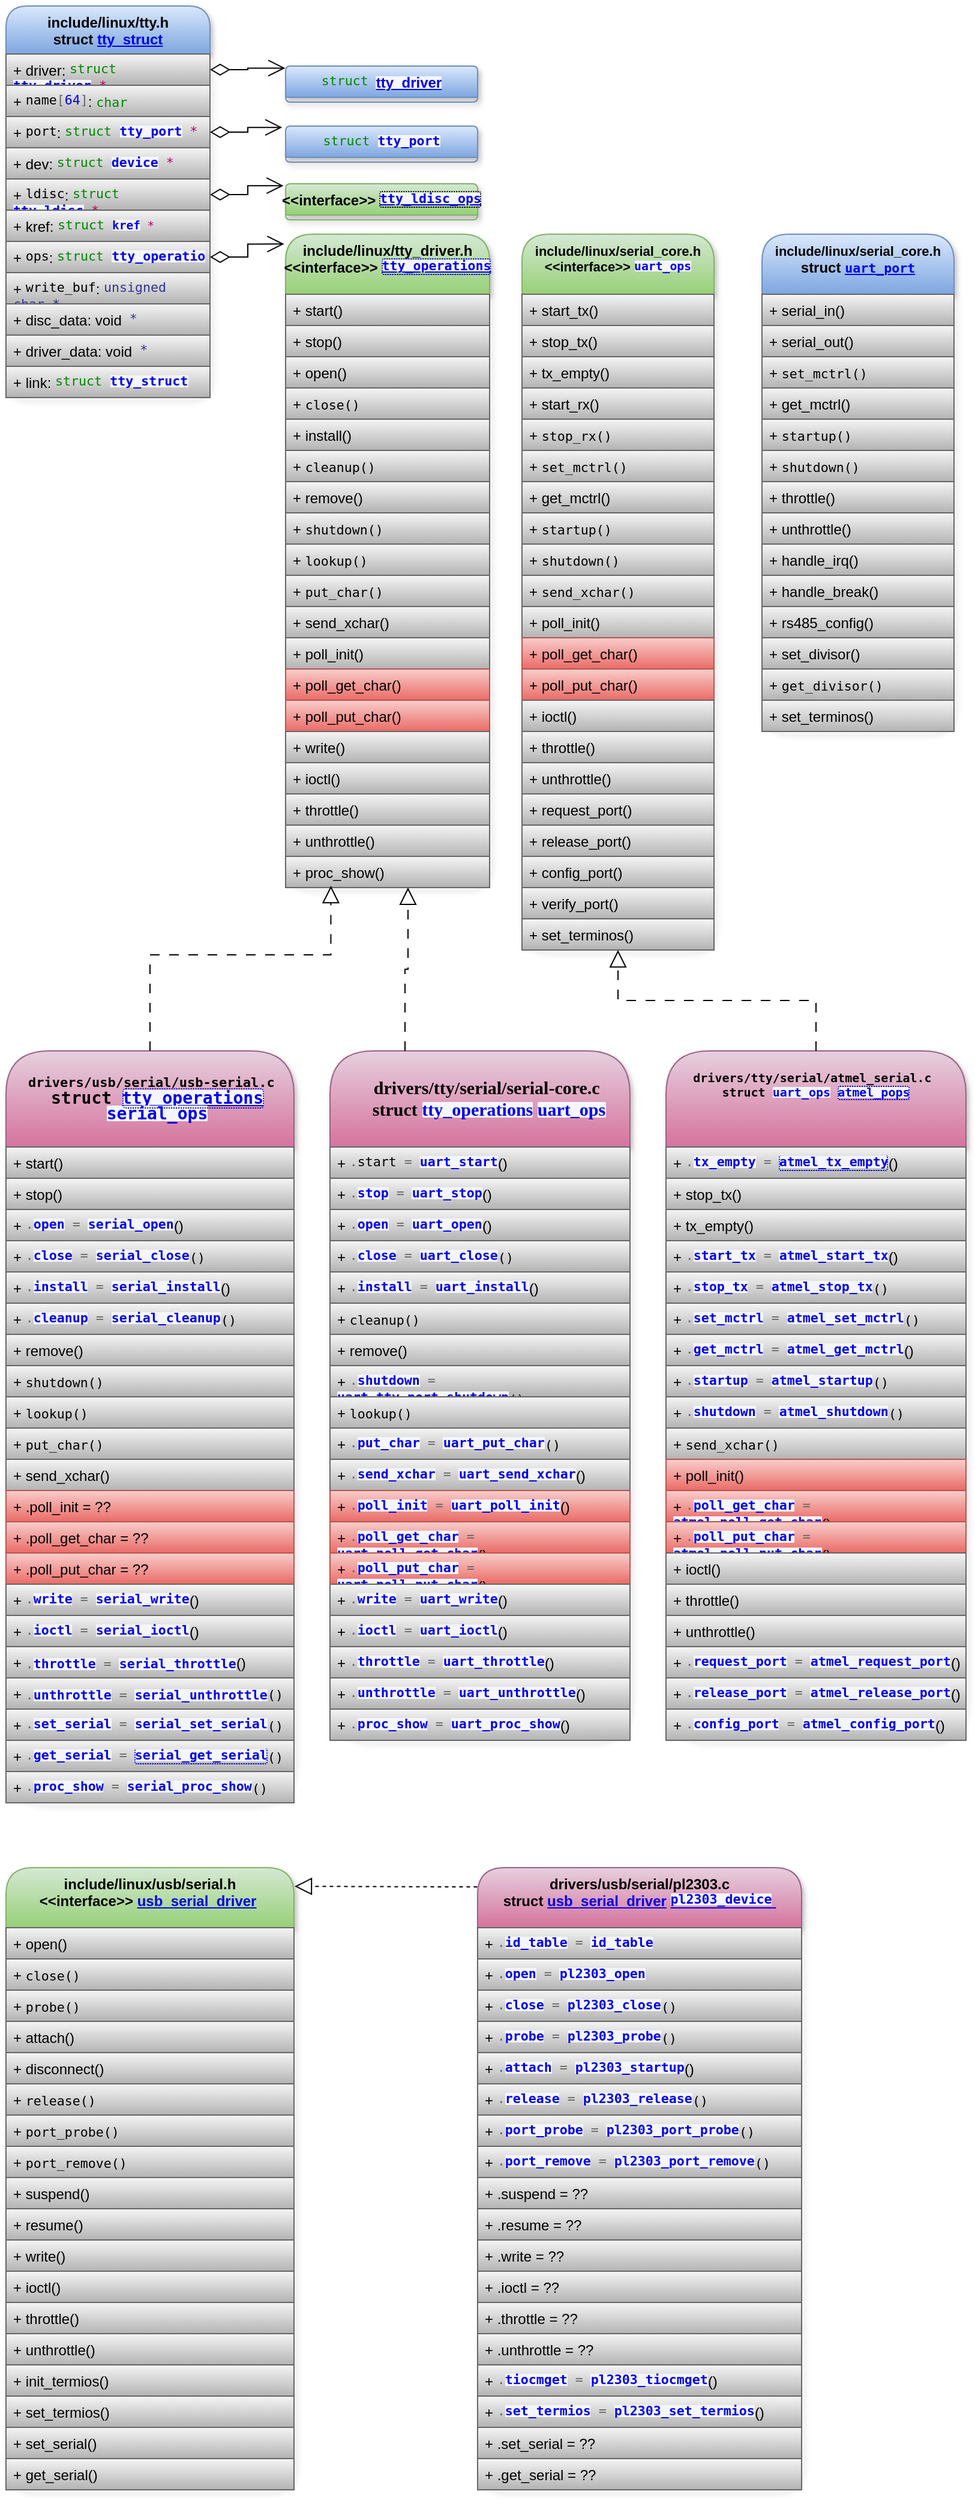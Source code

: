 <mxfile version="24.0.7" type="device">
  <diagram id="C5RBs43oDa-KdzZeNtuy" name="Page-1">
    <mxGraphModel dx="946" dy="523" grid="1" gridSize="10" guides="1" tooltips="1" connect="1" arrows="1" fold="1" page="1" pageScale="1" pageWidth="827" pageHeight="1169" background="none" math="0" shadow="0">
      <root>
        <mxCell id="WIyWlLk6GJQsqaUBKTNV-0" />
        <mxCell id="WIyWlLk6GJQsqaUBKTNV-1" parent="WIyWlLk6GJQsqaUBKTNV-0" />
        <mxCell id="2EAizLIfXTlwXvhjHfOO-4" value="include/linux/tty.h&lt;div&gt;struct &lt;a href=&quot;https://elixir.bootlin.com/linux/v6.1.80/source/include/linux/tty.h#L193&quot;&gt;tty_struct&lt;/a&gt;&lt;/div&gt;" style="swimlane;fontStyle=1;align=center;verticalAlign=top;childLayout=stackLayout;horizontal=1;startSize=40;horizontalStack=0;resizeParent=1;resizeParentMax=0;resizeLast=0;collapsible=1;marginBottom=0;whiteSpace=wrap;html=1;fillColor=#dae8fc;gradientColor=#7ea6e0;strokeColor=#6c8ebf;rounded=1;shadow=1;" parent="WIyWlLk6GJQsqaUBKTNV-1" vertex="1">
          <mxGeometry x="10" y="10" width="170" height="326" as="geometry">
            <mxRectangle x="50" y="220" width="90" height="30" as="alternateBounds" />
          </mxGeometry>
        </mxCell>
        <mxCell id="2EAizLIfXTlwXvhjHfOO-9" value="+ driver:&amp;nbsp;&lt;span style=&quot;font-family: &amp;quot;Ubuntu Mono&amp;quot;, monospace; font-size: 0.9em; background-color: initial; box-sizing: inherit; vertical-align: top; color: rgb(187, 0, 102);&quot; class=&quot;nc&quot;&gt;&lt;/span&gt;&lt;span class=&quot;k&quot; style=&quot;font-family: &amp;quot;Ubuntu Mono&amp;quot;, monospace; font-size: 0.9em; background-color: initial; box-sizing: inherit; vertical-align: top; color: rgb(0, 136, 0);&quot;&gt;struct&lt;/span&gt;&lt;span class=&quot;w&quot; style=&quot;font-family: &amp;quot;Ubuntu Mono&amp;quot;, monospace; font-size: 0.9em; background-color: initial; box-sizing: inherit; vertical-align: top; color: rgb(187, 187, 187);&quot;&gt; &lt;/span&gt;&lt;span class=&quot;nc&quot; style=&quot;font-family: &amp;quot;Ubuntu Mono&amp;quot;, monospace; font-size: 0.9em; background-color: initial; box-sizing: inherit; vertical-align: top; color: rgb(187, 0, 102);&quot;&gt;&lt;a class=&quot;ident&quot; href=&quot;https://elixir.bootlin.com/linux/v6.8/source/include/linux/tty_driver.h#L432&quot; style=&quot;box-sizing: inherit; background: linear-gradient(rgba(0, 0, 0, 0) 10%, rgb(244, 246, 255) 10%, rgb(244, 246, 255) 90%, rgba(0, 0, 0, 0) 90%); text-decoration-line: none; vertical-align: top; font-weight: 700; border-radius: 0.2em;&quot;&gt;tty_driver&lt;/a&gt;&amp;nbsp;*&lt;/span&gt;" style="text;strokeColor=#666666;fillColor=#f5f5f5;align=left;verticalAlign=top;spacingLeft=4;spacingRight=4;overflow=hidden;rotatable=0;points=[[0,0.5],[1,0.5]];portConstraint=eastwest;whiteSpace=wrap;html=1;gradientColor=#b3b3b3;" parent="2EAizLIfXTlwXvhjHfOO-4" vertex="1">
          <mxGeometry y="40" width="170" height="26" as="geometry" />
        </mxCell>
        <mxCell id="2EAizLIfXTlwXvhjHfOO-5" value="+&amp;nbsp;&lt;span style=&quot;font-family: &amp;quot;Ubuntu Mono&amp;quot;, monospace; font-size: 0.9em; background-color: initial; box-sizing: inherit; vertical-align: top;&quot; class=&quot;n&quot;&gt;name&lt;/span&gt;&lt;span style=&quot;font-family: &amp;quot;Ubuntu Mono&amp;quot;, monospace; font-size: 0.9em; background-color: initial; box-sizing: inherit; vertical-align: top; color: rgb(102, 102, 102);&quot; class=&quot;p&quot;&gt;[&lt;/span&gt;&lt;span style=&quot;font-family: &amp;quot;Ubuntu Mono&amp;quot;, monospace; font-size: 0.9em; background-color: initial; box-sizing: inherit; vertical-align: top; color: rgb(0, 0, 221);&quot; class=&quot;mi&quot;&gt;64&lt;/span&gt;&lt;span style=&quot;font-family: &amp;quot;Ubuntu Mono&amp;quot;, monospace; font-size: 0.9em; background-color: initial; box-sizing: inherit; vertical-align: top; color: rgb(102, 102, 102);&quot; class=&quot;p&quot;&gt;]&lt;/span&gt;&lt;span style=&quot;background-color: initial;&quot;&gt;: &lt;font face=&quot;Ubuntu Mono, monospace&quot; color=&quot;#008800&quot;&gt;&lt;span style=&quot;font-size: 10.8px;&quot;&gt;char&lt;/span&gt;&lt;/font&gt;&lt;/span&gt;" style="text;strokeColor=#666666;fillColor=#f5f5f5;align=left;verticalAlign=top;spacingLeft=4;spacingRight=4;overflow=hidden;rotatable=0;points=[[0,0.5],[1,0.5]];portConstraint=eastwest;whiteSpace=wrap;html=1;gradientColor=#b3b3b3;" parent="2EAizLIfXTlwXvhjHfOO-4" vertex="1">
          <mxGeometry y="66" width="170" height="26" as="geometry" />
        </mxCell>
        <mxCell id="2EAizLIfXTlwXvhjHfOO-36" value="+&amp;nbsp;&lt;span class=&quot;n&quot; style=&quot;font-family: &amp;quot;Ubuntu Mono&amp;quot;, monospace; font-size: 0.9em; background-color: initial; box-sizing: inherit; vertical-align: top;&quot;&gt;port&lt;/span&gt;&lt;span style=&quot;background-color: initial;&quot;&gt;:&amp;nbsp;&lt;/span&gt;&lt;span class=&quot;k&quot; style=&quot;font-family: &amp;quot;Ubuntu Mono&amp;quot;, monospace; font-size: 0.9em; background-color: initial; box-sizing: inherit; vertical-align: top; color: rgb(0, 136, 0);&quot;&gt;struct&lt;/span&gt;&lt;span class=&quot;w&quot; style=&quot;font-family: &amp;quot;Ubuntu Mono&amp;quot;, monospace; font-size: 0.9em; background-color: initial; box-sizing: inherit; vertical-align: top; color: rgb(187, 187, 187);&quot;&gt; &lt;/span&gt;&lt;span class=&quot;nc&quot; style=&quot;font-family: &amp;quot;Ubuntu Mono&amp;quot;, monospace; font-size: 0.9em; background-color: initial; box-sizing: inherit; vertical-align: top; color: rgb(187, 0, 102);&quot;&gt;&lt;a class=&quot;ident&quot; href=&quot;https://elixir.bootlin.com/linux/v6.1.80/source/include/linux/tty_port.h#L100&quot; style=&quot;box-sizing: inherit; background: linear-gradient(rgba(0, 0, 0, 0) 10%, rgb(244, 246, 255) 10%, rgb(244, 246, 255) 90%, rgba(0, 0, 0, 0) 90%); text-decoration-line: none; vertical-align: top; font-weight: 700; border-radius: 0.2em;&quot;&gt;tty_port&lt;/a&gt;&amp;nbsp;*&lt;/span&gt;" style="text;strokeColor=#666666;fillColor=#f5f5f5;align=left;verticalAlign=top;spacingLeft=4;spacingRight=4;overflow=hidden;rotatable=0;points=[[0,0.5],[1,0.5]];portConstraint=eastwest;whiteSpace=wrap;html=1;gradientColor=#b3b3b3;" parent="2EAizLIfXTlwXvhjHfOO-4" vertex="1">
          <mxGeometry y="92" width="170" height="26" as="geometry" />
        </mxCell>
        <mxCell id="2EAizLIfXTlwXvhjHfOO-48" value="+ dev:&amp;nbsp;&lt;span class=&quot;k&quot; style=&quot;font-family: &amp;quot;Ubuntu Mono&amp;quot;, monospace; font-size: 0.9em; background-color: initial; box-sizing: inherit; vertical-align: top; color: rgb(0, 136, 0);&quot;&gt;struct&lt;/span&gt;&lt;span class=&quot;w&quot; style=&quot;font-family: &amp;quot;Ubuntu Mono&amp;quot;, monospace; font-size: 0.9em; background-color: initial; box-sizing: inherit; vertical-align: top; color: rgb(187, 187, 187);&quot;&gt; &lt;/span&gt;&lt;span class=&quot;nc&quot; style=&quot;font-family: &amp;quot;Ubuntu Mono&amp;quot;, monospace; font-size: 0.9em; background-color: initial; box-sizing: inherit; vertical-align: top; color: rgb(187, 0, 102);&quot;&gt;&lt;a class=&quot;ident&quot; href=&quot;https://elixir.bootlin.com/linux/v6.8/source/include/linux/device.h#L703&quot; style=&quot;box-sizing: inherit; background: linear-gradient(rgba(0, 0, 0, 0) 10%, rgb(244, 246, 255) 10%, rgb(244, 246, 255) 90%, rgba(0, 0, 0, 0) 90%); text-decoration-line: none; vertical-align: top; font-weight: 700; border-radius: 0.2em;&quot;&gt;device&lt;/a&gt;&amp;nbsp;*&lt;/span&gt;" style="text;strokeColor=#666666;fillColor=#f5f5f5;align=left;verticalAlign=top;spacingLeft=4;spacingRight=4;overflow=hidden;rotatable=0;points=[[0,0.5],[1,0.5]];portConstraint=eastwest;whiteSpace=wrap;html=1;gradientColor=#b3b3b3;" parent="2EAizLIfXTlwXvhjHfOO-4" vertex="1">
          <mxGeometry y="118" width="170" height="26" as="geometry" />
        </mxCell>
        <mxCell id="2EAizLIfXTlwXvhjHfOO-35" value="+&amp;nbsp;&lt;span style=&quot;font-family: &amp;quot;Ubuntu Mono&amp;quot;, monospace; font-size: 0.9em; background-color: initial; box-sizing: inherit; vertical-align: top;&quot; class=&quot;n&quot;&gt;ldisc&lt;/span&gt;&lt;span style=&quot;background-color: initial;&quot;&gt;:&amp;nbsp;&lt;/span&gt;&lt;span style=&quot;font-family: &amp;quot;Ubuntu Mono&amp;quot;, monospace; font-size: 0.9em; background-color: initial; box-sizing: inherit; vertical-align: top; color: rgb(0, 136, 0);&quot; class=&quot;k&quot;&gt;struct&lt;/span&gt;&lt;span style=&quot;font-family: &amp;quot;Ubuntu Mono&amp;quot;, monospace; font-size: 0.9em; background-color: initial; box-sizing: inherit; vertical-align: top; color: rgb(187, 187, 187);&quot; class=&quot;w&quot;&gt; &lt;/span&gt;&lt;span style=&quot;font-family: &amp;quot;Ubuntu Mono&amp;quot;, monospace; font-size: 0.9em; background-color: initial; box-sizing: inherit; vertical-align: top; color: rgb(187, 0, 102);&quot; class=&quot;nc&quot;&gt;&lt;a style=&quot;box-sizing: inherit; background: linear-gradient(rgba(0, 0, 0, 0) 10%, rgb(244, 246, 255) 10%, rgb(244, 246, 255) 90%, rgba(0, 0, 0, 0) 90%); text-decoration-line: none; vertical-align: top; font-weight: 700; border-radius: 0.2em;&quot; href=&quot;https://elixir.bootlin.com/linux/v6.1.80/source/include/linux/tty_ldisc.h#L250&quot; class=&quot;ident&quot;&gt;tty_ldisc&lt;/a&gt;&amp;nbsp;*&lt;/span&gt;" style="text;strokeColor=#666666;fillColor=#f5f5f5;align=left;verticalAlign=top;spacingLeft=4;spacingRight=4;overflow=hidden;rotatable=0;points=[[0,0.5],[1,0.5]];portConstraint=eastwest;whiteSpace=wrap;html=1;gradientColor=#b3b3b3;" parent="2EAizLIfXTlwXvhjHfOO-4" vertex="1">
          <mxGeometry y="144" width="170" height="26" as="geometry" />
        </mxCell>
        <mxCell id="2EAizLIfXTlwXvhjHfOO-49" value="+ kref:&amp;nbsp;&lt;span style=&quot;font-family: &amp;quot;Ubuntu Mono&amp;quot;, monospace; font-size: 0.9em; background-color: initial; box-sizing: inherit; vertical-align: top; color: rgb(0, 136, 0);&quot; class=&quot;k&quot;&gt;struct&lt;/span&gt;&lt;span style=&quot;font-family: &amp;quot;Ubuntu Mono&amp;quot;, monospace; font-size: 0.9em; background-color: initial; box-sizing: inherit; vertical-align: top; color: rgb(187, 187, 187);&quot; class=&quot;w&quot;&gt;&amp;nbsp;&lt;/span&gt;&lt;span style=&quot;font-family: &amp;quot;Ubuntu Mono&amp;quot;, monospace; font-size: 0.9em; background-color: initial; box-sizing: inherit; vertical-align: top; color: rgb(187, 0, 102);&quot; class=&quot;nc&quot;&gt;&lt;a class=&quot;ident&quot; href=&quot;https://elixir.bootlin.com/linux/v6.1.80/source/include/linux/kref.h#L19&quot; style=&quot;font-size: 0.9em; background: linear-gradient(rgba(0, 0, 0, 0) 10%, rgb(244, 246, 255) 10%, rgb(244, 246, 255) 90%, rgba(0, 0, 0, 0) 90%); box-sizing: inherit; text-decoration-line: none; vertical-align: top; font-weight: 700; border-radius: 0.2em;&quot;&gt;kref&lt;/a&gt;&lt;span style=&quot;background-color: initial; font-size: 0.9em;&quot;&gt;&amp;nbsp;*&lt;/span&gt;&lt;br&gt;&lt;/span&gt;" style="text;strokeColor=#666666;fillColor=#f5f5f5;align=left;verticalAlign=top;spacingLeft=4;spacingRight=4;overflow=hidden;rotatable=0;points=[[0,0.5],[1,0.5]];portConstraint=eastwest;whiteSpace=wrap;html=1;gradientColor=#b3b3b3;" parent="2EAizLIfXTlwXvhjHfOO-4" vertex="1">
          <mxGeometry y="170" width="170" height="26" as="geometry" />
        </mxCell>
        <mxCell id="2EAizLIfXTlwXvhjHfOO-34" value="+&amp;nbsp;&lt;span class=&quot;n&quot; style=&quot;font-family: &amp;quot;Ubuntu Mono&amp;quot;, monospace; font-size: 0.9em; background-color: initial; box-sizing: inherit; vertical-align: top;&quot;&gt;ops&lt;/span&gt;&lt;span style=&quot;background-color: initial;&quot;&gt;:&amp;nbsp;&lt;/span&gt;&lt;span class=&quot;nc&quot; style=&quot;background-color: initial; font-family: &amp;quot;Ubuntu Mono&amp;quot;, monospace; font-size: 0.9em; box-sizing: inherit; vertical-align: top; color: rgb(187, 0, 102);&quot;&gt;&lt;/span&gt;&lt;span class=&quot;k&quot; style=&quot;background-color: initial; font-family: &amp;quot;Ubuntu Mono&amp;quot;, monospace; font-size: 0.9em; box-sizing: inherit; vertical-align: top; color: rgb(0, 136, 0);&quot;&gt;struct&lt;/span&gt;&lt;span class=&quot;w&quot; style=&quot;background-color: initial; font-family: &amp;quot;Ubuntu Mono&amp;quot;, monospace; font-size: 0.9em; box-sizing: inherit; vertical-align: top; color: rgb(187, 187, 187);&quot;&gt;&amp;nbsp;&lt;/span&gt;&lt;a class=&quot;ident&quot; href=&quot;https://elixir.bootlin.com/linux/v6.1.80/source/include/linux/tty_driver.h#L350&quot; style=&quot;background: linear-gradient(rgba(0, 0, 0, 0) 10%, rgb(244, 246, 255) 10%, rgb(244, 246, 255) 90%, rgba(0, 0, 0, 0) 90%); font-family: &amp;quot;Ubuntu Mono&amp;quot;, monospace; font-size: 0.9em; box-sizing: inherit; text-decoration-line: none; vertical-align: top; font-weight: 700; border-radius: 0.2em;&quot;&gt;tty_operations&lt;/a&gt;&amp;nbsp;*" style="text;strokeColor=#666666;fillColor=#f5f5f5;align=left;verticalAlign=top;spacingLeft=4;spacingRight=4;overflow=hidden;rotatable=0;points=[[0,0.5],[1,0.5]];portConstraint=eastwest;whiteSpace=wrap;html=1;gradientColor=#b3b3b3;" parent="2EAizLIfXTlwXvhjHfOO-4" vertex="1">
          <mxGeometry y="196" width="170" height="26" as="geometry" />
        </mxCell>
        <mxCell id="2EAizLIfXTlwXvhjHfOO-40" value="+&amp;nbsp;&lt;span class=&quot;n&quot; style=&quot;font-family: &amp;quot;Ubuntu Mono&amp;quot;, monospace; font-size: 0.9em; background-color: initial; box-sizing: inherit; vertical-align: top;&quot;&gt;write_buf&lt;/span&gt;&lt;span style=&quot;background-color: initial;&quot;&gt;:&amp;nbsp;&lt;/span&gt;&lt;span style=&quot;font-family: &amp;quot;Ubuntu Mono&amp;quot;, monospace; font-size: 0.9em; background-color: initial; box-sizing: inherit; vertical-align: top; color: rgb(51, 51, 153);&quot; class=&quot;kt&quot;&gt;unsigned&lt;/span&gt;&lt;span style=&quot;font-family: &amp;quot;Ubuntu Mono&amp;quot;, monospace; font-size: 0.9em; background-color: initial; box-sizing: inherit; vertical-align: top; color: rgb(187, 187, 187);&quot; class=&quot;w&quot;&gt; &lt;/span&gt;&lt;span style=&quot;font-family: &amp;quot;Ubuntu Mono&amp;quot;, monospace; font-size: 0.9em; background-color: initial; box-sizing: inherit; vertical-align: top; color: rgb(51, 51, 153);&quot; class=&quot;kt&quot;&gt;char *&lt;/span&gt;" style="text;strokeColor=#666666;fillColor=#f5f5f5;align=left;verticalAlign=top;spacingLeft=4;spacingRight=4;overflow=hidden;rotatable=0;points=[[0,0.5],[1,0.5]];portConstraint=eastwest;whiteSpace=wrap;html=1;gradientColor=#b3b3b3;" parent="2EAizLIfXTlwXvhjHfOO-4" vertex="1">
          <mxGeometry y="222" width="170" height="26" as="geometry" />
        </mxCell>
        <mxCell id="2EAizLIfXTlwXvhjHfOO-42" value="+&amp;nbsp;disc_data&lt;span style=&quot;background-color: initial;&quot;&gt;: void&lt;/span&gt;&lt;span class=&quot;kt&quot; style=&quot;background-color: initial; font-family: &amp;quot;Ubuntu Mono&amp;quot;, monospace; font-size: 0.9em; box-sizing: inherit; vertical-align: top; color: rgb(51, 51, 153);&quot;&gt;&amp;nbsp;*&lt;/span&gt;" style="text;strokeColor=#666666;fillColor=#f5f5f5;align=left;verticalAlign=top;spacingLeft=4;spacingRight=4;overflow=hidden;rotatable=0;points=[[0,0.5],[1,0.5]];portConstraint=eastwest;whiteSpace=wrap;html=1;gradientColor=#b3b3b3;" parent="2EAizLIfXTlwXvhjHfOO-4" vertex="1">
          <mxGeometry y="248" width="170" height="26" as="geometry" />
        </mxCell>
        <mxCell id="2EAizLIfXTlwXvhjHfOO-47" value="+&amp;nbsp;driver_data&lt;span style=&quot;background-color: initial;&quot;&gt;: void&lt;/span&gt;&lt;span class=&quot;kt&quot; style=&quot;background-color: initial; font-family: &amp;quot;Ubuntu Mono&amp;quot;, monospace; font-size: 0.9em; box-sizing: inherit; vertical-align: top; color: rgb(51, 51, 153);&quot;&gt;&amp;nbsp;*&lt;/span&gt;" style="text;strokeColor=#666666;fillColor=#f5f5f5;align=left;verticalAlign=top;spacingLeft=4;spacingRight=4;overflow=hidden;rotatable=0;points=[[0,0.5],[1,0.5]];portConstraint=eastwest;whiteSpace=wrap;html=1;gradientColor=#b3b3b3;" parent="2EAizLIfXTlwXvhjHfOO-4" vertex="1">
          <mxGeometry y="274" width="170" height="26" as="geometry" />
        </mxCell>
        <mxCell id="2EAizLIfXTlwXvhjHfOO-52" value="+&amp;nbsp;link&lt;span style=&quot;background-color: initial;&quot;&gt;:&amp;nbsp;&lt;/span&gt;&lt;span class=&quot;k&quot; style=&quot;font-family: &amp;quot;Ubuntu Mono&amp;quot;, monospace; font-size: 0.9em; background-color: initial; box-sizing: inherit; vertical-align: top; color: rgb(0, 136, 0);&quot;&gt;struct&lt;/span&gt;&lt;span class=&quot;w&quot; style=&quot;font-family: &amp;quot;Ubuntu Mono&amp;quot;, monospace; font-size: 0.9em; background-color: initial; box-sizing: inherit; vertical-align: top; color: rgb(187, 187, 187);&quot;&gt; &lt;/span&gt;&lt;span class=&quot;nc&quot; style=&quot;font-family: &amp;quot;Ubuntu Mono&amp;quot;, monospace; font-size: 0.9em; background-color: initial; box-sizing: inherit; vertical-align: top; color: rgb(187, 0, 102);&quot;&gt;&lt;a class=&quot;ident&quot; href=&quot;https://elixir.bootlin.com/linux/v6.1.80/source/include/linux/tty.h#L193&quot; style=&quot;box-sizing: inherit; background: linear-gradient(rgba(0, 0, 0, 0) 10%, rgb(244, 246, 255) 10%, rgb(244, 246, 255) 90%, rgba(0, 0, 0, 0) 90%); text-decoration-line: none; vertical-align: top; font-weight: 700; border-radius: 0.2em;&quot;&gt;tty_struct&lt;/a&gt;&lt;/span&gt;" style="text;strokeColor=#666666;fillColor=#f5f5f5;align=left;verticalAlign=top;spacingLeft=4;spacingRight=4;overflow=hidden;rotatable=0;points=[[0,0.5],[1,0.5]];portConstraint=eastwest;whiteSpace=wrap;html=1;gradientColor=#b3b3b3;" parent="2EAizLIfXTlwXvhjHfOO-4" vertex="1">
          <mxGeometry y="300" width="170" height="26" as="geometry" />
        </mxCell>
        <mxCell id="2EAizLIfXTlwXvhjHfOO-53" value="&lt;div&gt;include/linux/tty_driver.h&lt;br&gt;&lt;/div&gt;&amp;lt;&amp;lt;interface&amp;gt;&amp;gt;&amp;nbsp;&lt;span class=&quot;nc&quot; style=&quot;font-family: &amp;quot;Ubuntu Mono&amp;quot;, monospace; font-size: 0.9em; font-weight: 400; text-align: start; box-sizing: inherit; vertical-align: top; color: rgb(187, 0, 102);&quot;&gt;&lt;a class=&quot;ident&quot; href=&quot;https://elixir.bootlin.com/linux/v6.1.80/source/include/linux/tty_driver.h#L350&quot; style=&quot;background-image: linear-gradient(rgba(0, 0, 0, 0) 10%, rgb(244, 246, 255) 10%, rgb(244, 246, 255) 90%, rgba(0, 0, 0, 0) 90%); background-position: initial; background-size: initial; background-repeat: initial; background-attachment: initial; background-origin: initial; background-clip: initial; box-sizing: inherit; outline: dotted 1px; outline-offset: -1px; vertical-align: top; font-weight: 700; border-radius: 0.2em; border-bottom: 1px dotted rgb(0, 0, 0);&quot;&gt;tty_operations&lt;/a&gt;&lt;/span&gt;&lt;span class=&quot;w&quot; style=&quot;font-family: &amp;quot;Ubuntu Mono&amp;quot;, monospace; font-size: 0.9em; font-weight: 400; text-align: start; background-color: initial; box-sizing: inherit; vertical-align: top; color: rgb(187, 187, 187);&quot;&gt;&lt;/span&gt;" style="swimlane;fontStyle=1;align=center;verticalAlign=top;childLayout=stackLayout;horizontal=1;startSize=50;horizontalStack=0;resizeParent=1;resizeParentMax=0;resizeLast=0;collapsible=1;marginBottom=0;whiteSpace=wrap;html=1;fillColor=#d5e8d4;gradientColor=#97d077;strokeColor=#82b366;rounded=1;shadow=1;" parent="WIyWlLk6GJQsqaUBKTNV-1" vertex="1">
          <mxGeometry x="243" y="200" width="170" height="544" as="geometry">
            <mxRectangle x="440" y="248" width="160" height="30" as="alternateBounds" />
          </mxGeometry>
        </mxCell>
        <mxCell id="2EAizLIfXTlwXvhjHfOO-63" value="+ start()" style="text;strokeColor=#666666;fillColor=#f5f5f5;align=left;verticalAlign=top;spacingLeft=4;spacingRight=4;overflow=hidden;rotatable=0;points=[[0,0.5],[1,0.5]];portConstraint=eastwest;whiteSpace=wrap;html=1;gradientColor=#b3b3b3;" parent="2EAizLIfXTlwXvhjHfOO-53" vertex="1">
          <mxGeometry y="50" width="170" height="26" as="geometry" />
        </mxCell>
        <mxCell id="2EAizLIfXTlwXvhjHfOO-64" value="+ stop()" style="text;strokeColor=#666666;fillColor=#f5f5f5;align=left;verticalAlign=top;spacingLeft=4;spacingRight=4;overflow=hidden;rotatable=0;points=[[0,0.5],[1,0.5]];portConstraint=eastwest;whiteSpace=wrap;html=1;gradientColor=#b3b3b3;" parent="2EAizLIfXTlwXvhjHfOO-53" vertex="1">
          <mxGeometry y="76" width="170" height="26" as="geometry" />
        </mxCell>
        <mxCell id="2EAizLIfXTlwXvhjHfOO-57" value="+ open()" style="text;strokeColor=#666666;fillColor=#f5f5f5;align=left;verticalAlign=top;spacingLeft=4;spacingRight=4;overflow=hidden;rotatable=0;points=[[0,0.5],[1,0.5]];portConstraint=eastwest;whiteSpace=wrap;html=1;gradientColor=#b3b3b3;" parent="2EAizLIfXTlwXvhjHfOO-53" vertex="1">
          <mxGeometry y="102" width="170" height="26" as="geometry" />
        </mxCell>
        <mxCell id="2EAizLIfXTlwXvhjHfOO-58" value="+ &lt;font face=&quot;Ubuntu Mono, monospace&quot;&gt;&lt;span style=&quot;font-size: 10.8px;&quot;&gt;close()&lt;/span&gt;&lt;/font&gt;" style="text;strokeColor=#666666;fillColor=#f5f5f5;align=left;verticalAlign=top;spacingLeft=4;spacingRight=4;overflow=hidden;rotatable=0;points=[[0,0.5],[1,0.5]];portConstraint=eastwest;whiteSpace=wrap;html=1;gradientColor=#b3b3b3;" parent="2EAizLIfXTlwXvhjHfOO-53" vertex="1">
          <mxGeometry y="128" width="170" height="26" as="geometry" />
        </mxCell>
        <mxCell id="2EAizLIfXTlwXvhjHfOO-55" value="+ install()&lt;span class=&quot;nc&quot; style=&quot;font-family: &amp;quot;Ubuntu Mono&amp;quot;, monospace; font-size: 0.9em; background-color: initial; box-sizing: inherit; vertical-align: top; color: rgb(187, 0, 102);&quot;&gt;&lt;br&gt;&lt;/span&gt;" style="text;strokeColor=#666666;fillColor=#f5f5f5;align=left;verticalAlign=top;spacingLeft=4;spacingRight=4;overflow=hidden;rotatable=0;points=[[0,0.5],[1,0.5]];portConstraint=eastwest;whiteSpace=wrap;html=1;gradientColor=#b3b3b3;" parent="2EAizLIfXTlwXvhjHfOO-53" vertex="1">
          <mxGeometry y="154" width="170" height="26" as="geometry" />
        </mxCell>
        <mxCell id="2EAizLIfXTlwXvhjHfOO-60" value="+ &lt;font face=&quot;Ubuntu Mono, monospace&quot;&gt;&lt;span style=&quot;font-size: 10.8px;&quot;&gt;cleanup()&lt;/span&gt;&lt;/font&gt;" style="text;strokeColor=#666666;fillColor=#f5f5f5;align=left;verticalAlign=top;spacingLeft=4;spacingRight=4;overflow=hidden;rotatable=0;points=[[0,0.5],[1,0.5]];portConstraint=eastwest;whiteSpace=wrap;html=1;gradientColor=#b3b3b3;" parent="2EAizLIfXTlwXvhjHfOO-53" vertex="1">
          <mxGeometry y="180" width="170" height="26" as="geometry" />
        </mxCell>
        <mxCell id="2EAizLIfXTlwXvhjHfOO-56" value="+ remove()" style="text;strokeColor=#666666;fillColor=#f5f5f5;align=left;verticalAlign=top;spacingLeft=4;spacingRight=4;overflow=hidden;rotatable=0;points=[[0,0.5],[1,0.5]];portConstraint=eastwest;whiteSpace=wrap;html=1;gradientColor=#b3b3b3;" parent="2EAizLIfXTlwXvhjHfOO-53" vertex="1">
          <mxGeometry y="206" width="170" height="26" as="geometry" />
        </mxCell>
        <mxCell id="2EAizLIfXTlwXvhjHfOO-59" value="+ &lt;font face=&quot;Ubuntu Mono, monospace&quot;&gt;&lt;span style=&quot;font-size: 10.8px;&quot;&gt;shutdown()&lt;/span&gt;&lt;/font&gt;" style="text;strokeColor=#666666;fillColor=#f5f5f5;align=left;verticalAlign=top;spacingLeft=4;spacingRight=4;overflow=hidden;rotatable=0;points=[[0,0.5],[1,0.5]];portConstraint=eastwest;whiteSpace=wrap;html=1;gradientColor=#b3b3b3;" parent="2EAizLIfXTlwXvhjHfOO-53" vertex="1">
          <mxGeometry y="232" width="170" height="26" as="geometry" />
        </mxCell>
        <mxCell id="2EAizLIfXTlwXvhjHfOO-54" value="+ &lt;font face=&quot;Ubuntu Mono, monospace&quot;&gt;&lt;span style=&quot;font-size: 10.8px;&quot;&gt;lookup()&lt;/span&gt;&lt;/font&gt;" style="text;strokeColor=#666666;fillColor=#f5f5f5;align=left;verticalAlign=top;spacingLeft=4;spacingRight=4;overflow=hidden;rotatable=0;points=[[0,0.5],[1,0.5]];portConstraint=eastwest;whiteSpace=wrap;html=1;gradientColor=#b3b3b3;" parent="2EAizLIfXTlwXvhjHfOO-53" vertex="1">
          <mxGeometry y="258" width="170" height="26" as="geometry" />
        </mxCell>
        <mxCell id="2EAizLIfXTlwXvhjHfOO-61" value="+ &lt;font face=&quot;Ubuntu Mono, monospace&quot;&gt;&lt;span style=&quot;font-size: 10.8px;&quot;&gt;put_char()&lt;/span&gt;&lt;/font&gt;" style="text;strokeColor=#666666;fillColor=#f5f5f5;align=left;verticalAlign=top;spacingLeft=4;spacingRight=4;overflow=hidden;rotatable=0;points=[[0,0.5],[1,0.5]];portConstraint=eastwest;whiteSpace=wrap;html=1;gradientColor=#b3b3b3;" parent="2EAizLIfXTlwXvhjHfOO-53" vertex="1">
          <mxGeometry y="284" width="170" height="26" as="geometry" />
        </mxCell>
        <mxCell id="2EAizLIfXTlwXvhjHfOO-62" value="+ send_xchar()" style="text;strokeColor=#666666;fillColor=#f5f5f5;align=left;verticalAlign=top;spacingLeft=4;spacingRight=4;overflow=hidden;rotatable=0;points=[[0,0.5],[1,0.5]];portConstraint=eastwest;whiteSpace=wrap;html=1;gradientColor=#b3b3b3;" parent="2EAizLIfXTlwXvhjHfOO-53" vertex="1">
          <mxGeometry y="310" width="170" height="26" as="geometry" />
        </mxCell>
        <mxCell id="2EAizLIfXTlwXvhjHfOO-244" value="+ poll_init()" style="text;strokeColor=#666666;fillColor=#f5f5f5;align=left;verticalAlign=top;spacingLeft=4;spacingRight=4;overflow=hidden;rotatable=0;points=[[0,0.5],[1,0.5]];portConstraint=eastwest;whiteSpace=wrap;html=1;gradientColor=#b3b3b3;" parent="2EAizLIfXTlwXvhjHfOO-53" vertex="1">
          <mxGeometry y="336" width="170" height="26" as="geometry" />
        </mxCell>
        <mxCell id="2EAizLIfXTlwXvhjHfOO-76" value="+ poll_get_char()" style="text;strokeColor=#b85450;fillColor=#f8cecc;align=left;verticalAlign=top;spacingLeft=4;spacingRight=4;overflow=hidden;rotatable=0;points=[[0,0.5],[1,0.5]];portConstraint=eastwest;whiteSpace=wrap;html=1;gradientColor=#ea6b66;" parent="2EAizLIfXTlwXvhjHfOO-53" vertex="1">
          <mxGeometry y="362" width="170" height="26" as="geometry" />
        </mxCell>
        <mxCell id="2EAizLIfXTlwXvhjHfOO-75" value="+ poll_put_char()" style="text;strokeColor=#b85450;fillColor=#f8cecc;align=left;verticalAlign=top;spacingLeft=4;spacingRight=4;overflow=hidden;rotatable=0;points=[[0,0.5],[1,0.5]];portConstraint=eastwest;whiteSpace=wrap;html=1;gradientColor=#ea6b66;" parent="2EAizLIfXTlwXvhjHfOO-53" vertex="1">
          <mxGeometry y="388" width="170" height="26" as="geometry" />
        </mxCell>
        <mxCell id="2EAizLIfXTlwXvhjHfOO-182" value="+ write()" style="text;strokeColor=#666666;fillColor=#f5f5f5;align=left;verticalAlign=top;spacingLeft=4;spacingRight=4;overflow=hidden;rotatable=0;points=[[0,0.5],[1,0.5]];portConstraint=eastwest;whiteSpace=wrap;html=1;gradientColor=#b3b3b3;" parent="2EAizLIfXTlwXvhjHfOO-53" vertex="1">
          <mxGeometry y="414" width="170" height="26" as="geometry" />
        </mxCell>
        <mxCell id="2EAizLIfXTlwXvhjHfOO-183" value="+ ioctl()" style="text;strokeColor=#666666;fillColor=#f5f5f5;align=left;verticalAlign=top;spacingLeft=4;spacingRight=4;overflow=hidden;rotatable=0;points=[[0,0.5],[1,0.5]];portConstraint=eastwest;whiteSpace=wrap;html=1;gradientColor=#b3b3b3;" parent="2EAizLIfXTlwXvhjHfOO-53" vertex="1">
          <mxGeometry y="440" width="170" height="26" as="geometry" />
        </mxCell>
        <mxCell id="2EAizLIfXTlwXvhjHfOO-186" value="+ throttle()" style="text;strokeColor=#666666;fillColor=#f5f5f5;align=left;verticalAlign=top;spacingLeft=4;spacingRight=4;overflow=hidden;rotatable=0;points=[[0,0.5],[1,0.5]];portConstraint=eastwest;whiteSpace=wrap;html=1;gradientColor=#b3b3b3;" parent="2EAizLIfXTlwXvhjHfOO-53" vertex="1">
          <mxGeometry y="466" width="170" height="26" as="geometry" />
        </mxCell>
        <mxCell id="2EAizLIfXTlwXvhjHfOO-187" value="+ unthrottle()" style="text;strokeColor=#666666;fillColor=#f5f5f5;align=left;verticalAlign=top;spacingLeft=4;spacingRight=4;overflow=hidden;rotatable=0;points=[[0,0.5],[1,0.5]];portConstraint=eastwest;whiteSpace=wrap;html=1;gradientColor=#b3b3b3;" parent="2EAizLIfXTlwXvhjHfOO-53" vertex="1">
          <mxGeometry y="492" width="170" height="26" as="geometry" />
        </mxCell>
        <mxCell id="2EAizLIfXTlwXvhjHfOO-193" value="+ proc_show()" style="text;strokeColor=#666666;fillColor=#f5f5f5;align=left;verticalAlign=top;spacingLeft=4;spacingRight=4;overflow=hidden;rotatable=0;points=[[0,0.5],[1,0.5]];portConstraint=eastwest;whiteSpace=wrap;html=1;gradientColor=#b3b3b3;" parent="2EAizLIfXTlwXvhjHfOO-53" vertex="1">
          <mxGeometry y="518" width="170" height="26" as="geometry" />
        </mxCell>
        <mxCell id="2EAizLIfXTlwXvhjHfOO-80" value="" style="endArrow=open;html=1;endSize=12;startArrow=diamondThin;startSize=14;startFill=0;edgeStyle=orthogonalEdgeStyle;align=left;verticalAlign=bottom;rounded=0;exitX=1;exitY=0.5;exitDx=0;exitDy=0;entryX=-0.007;entryY=0.015;entryDx=0;entryDy=0;entryPerimeter=0;" parent="WIyWlLk6GJQsqaUBKTNV-1" source="2EAizLIfXTlwXvhjHfOO-34" target="2EAizLIfXTlwXvhjHfOO-53" edge="1">
          <mxGeometry x="-1" y="3" relative="1" as="geometry">
            <mxPoint x="150" y="460" as="sourcePoint" />
            <mxPoint x="310" y="460" as="targetPoint" />
          </mxGeometry>
        </mxCell>
        <mxCell id="2EAizLIfXTlwXvhjHfOO-81" value="&lt;span style=&quot;font-weight: 400; text-align: left; font-family: &amp;quot;Ubuntu Mono&amp;quot;, monospace; font-size: 0.9em; box-sizing: inherit; vertical-align: top; color: rgb(0, 136, 0);&quot; class=&quot;k&quot;&gt;struct&lt;/span&gt;&lt;span style=&quot;font-weight: 400; text-align: left; font-family: &amp;quot;Ubuntu Mono&amp;quot;, monospace; font-size: 0.9em; box-sizing: inherit; vertical-align: top; color: rgb(187, 187, 187);&quot; class=&quot;w&quot;&gt;&amp;nbsp;&lt;/span&gt;&lt;span style=&quot;text-align: left; box-sizing: inherit; vertical-align: top;&quot; class=&quot;nc&quot;&gt;&lt;span style=&quot;background-image: linear-gradient(rgba(0, 0, 0, 0) 10%, rgb(244, 246, 255) 10%, rgb(244, 246, 255) 90%, rgba(0, 0, 0, 0) 90%); background-position: initial; background-size: initial; background-repeat: initial; background-attachment: initial; background-origin: initial; background-clip: initial; box-sizing: inherit; vertical-align: top; border-radius: 0.2em;&quot;&gt;&lt;a href=&quot;https://elixir.bootlin.com/linux/v6.8/source/include/linux/tty_driver.h#L432&quot;&gt;tty_driver&lt;/a&gt;&lt;/span&gt;&lt;/span&gt;" style="swimlane;fontStyle=1;align=center;verticalAlign=top;childLayout=stackLayout;horizontal=1;startSize=26;horizontalStack=0;resizeParent=1;resizeParentMax=0;resizeLast=0;collapsible=1;marginBottom=0;whiteSpace=wrap;html=1;fillColor=#dae8fc;gradientColor=#7ea6e0;strokeColor=#6c8ebf;rounded=1;shadow=1;" parent="WIyWlLk6GJQsqaUBKTNV-1" vertex="1" collapsed="1">
          <mxGeometry x="243" y="60" width="160" height="30" as="geometry">
            <mxRectangle x="440" y="60" width="160" height="260" as="alternateBounds" />
          </mxGeometry>
        </mxCell>
        <mxCell id="2EAizLIfXTlwXvhjHfOO-83" value="+&amp;nbsp;&lt;span style=&quot;font-family: &amp;quot;Ubuntu Mono&amp;quot;, monospace; font-size: 0.9em; background-color: initial; box-sizing: inherit; vertical-align: top;&quot; class=&quot;n&quot;&gt;name&lt;/span&gt;&lt;span style=&quot;font-family: &amp;quot;Ubuntu Mono&amp;quot;, monospace; font-size: 0.9em; background-color: initial; box-sizing: inherit; vertical-align: top; color: rgb(102, 102, 102);&quot; class=&quot;p&quot;&gt;[&lt;/span&gt;&lt;span style=&quot;font-family: &amp;quot;Ubuntu Mono&amp;quot;, monospace; font-size: 0.9em; background-color: initial; box-sizing: inherit; vertical-align: top; color: rgb(0, 0, 221);&quot; class=&quot;mi&quot;&gt;64&lt;/span&gt;&lt;span style=&quot;font-family: &amp;quot;Ubuntu Mono&amp;quot;, monospace; font-size: 0.9em; background-color: initial; box-sizing: inherit; vertical-align: top; color: rgb(102, 102, 102);&quot; class=&quot;p&quot;&gt;]&lt;/span&gt;&lt;span style=&quot;background-color: initial;&quot;&gt;: &lt;font face=&quot;Ubuntu Mono, monospace&quot; color=&quot;#008800&quot;&gt;&lt;span style=&quot;font-size: 10.8px;&quot;&gt;char&lt;/span&gt;&lt;/font&gt;&lt;/span&gt;" style="text;strokeColor=#666666;fillColor=#f5f5f5;align=left;verticalAlign=top;spacingLeft=4;spacingRight=4;overflow=hidden;rotatable=0;points=[[0,0.5],[1,0.5]];portConstraint=eastwest;whiteSpace=wrap;html=1;gradientColor=#b3b3b3;" parent="2EAizLIfXTlwXvhjHfOO-81" vertex="1">
          <mxGeometry y="26" width="160" height="26" as="geometry" />
        </mxCell>
        <mxCell id="2EAizLIfXTlwXvhjHfOO-93" value="&lt;font style=&quot;font-size: 10px;&quot;&gt;+ &lt;font style=&quot;font-size: 10px;&quot;&gt;driver_name&lt;/font&gt;&lt;span style=&quot;background-color: initial;&quot;&gt;: &lt;font style=&quot;font-size: 10px;&quot; face=&quot;Ubuntu Mono, monospace&quot; color=&quot;#008800&quot;&gt;char *&lt;/font&gt;&lt;/span&gt;&lt;/font&gt;" style="text;strokeColor=#666666;fillColor=#f5f5f5;align=left;verticalAlign=top;spacingLeft=4;spacingRight=4;overflow=hidden;rotatable=0;points=[[0,0.5],[1,0.5]];portConstraint=eastwest;whiteSpace=wrap;html=1;gradientColor=#b3b3b3;" parent="2EAizLIfXTlwXvhjHfOO-81" vertex="1">
          <mxGeometry y="52" width="160" height="26" as="geometry" />
        </mxCell>
        <mxCell id="2EAizLIfXTlwXvhjHfOO-94" value="&lt;font style=&quot;font-size: 10px;&quot;&gt;+ &lt;font color=&quot;#050505&quot; style=&quot;font-size: 10px;&quot; face=&quot;Ubuntu Mono, monospace&quot;&gt;owner&lt;/font&gt;&lt;span style=&quot;background-color: initial;&quot;&gt;:&amp;nbsp;&lt;/span&gt;&lt;span class=&quot;k&quot; style=&quot;font-family: &amp;quot;Ubuntu Mono&amp;quot;, monospace; background-color: initial; box-sizing: inherit; color: rgb(0, 136, 0);&quot;&gt;struct&lt;/span&gt;&lt;span class=&quot;w&quot; style=&quot;font-family: &amp;quot;Ubuntu Mono&amp;quot;, monospace; background-color: initial; box-sizing: inherit; color: rgb(187, 187, 187);&quot;&gt; &lt;/span&gt;&lt;span class=&quot;nc&quot; style=&quot;font-family: &amp;quot;Ubuntu Mono&amp;quot;, monospace; background-color: initial; box-sizing: inherit; color: rgb(187, 0, 102);&quot;&gt;&lt;a class=&quot;ident&quot; href=&quot;https://elixir.bootlin.com/linux/v6.8/source/include/linux/module.h#L402&quot; style=&quot;box-sizing: inherit; background: linear-gradient(rgba(0, 0, 0, 0) 10%, rgb(244, 246, 255) 10%, rgb(244, 246, 255) 90%, rgba(0, 0, 0, 0) 90%); text-decoration-line: none; font-weight: 700; border-radius: 0.2em;&quot;&gt;module&lt;/a&gt;&lt;/span&gt;&lt;span style=&quot;color: rgb(0, 136, 0); font-family: &amp;quot;Ubuntu Mono&amp;quot;, monospace; background-color: initial;&quot;&gt;&amp;nbsp;*&lt;/span&gt;&lt;span style=&quot;background-color: initial;&quot;&gt;&lt;br&gt;&lt;/span&gt;&lt;/font&gt;" style="text;strokeColor=#666666;fillColor=#f5f5f5;align=left;verticalAlign=top;spacingLeft=4;spacingRight=4;overflow=hidden;rotatable=0;points=[[0,0.5],[1,0.5]];portConstraint=eastwest;whiteSpace=wrap;html=1;gradientColor=#b3b3b3;" parent="2EAizLIfXTlwXvhjHfOO-81" vertex="1">
          <mxGeometry y="78" width="160" height="26" as="geometry" />
        </mxCell>
        <mxCell id="2EAizLIfXTlwXvhjHfOO-95" value="&lt;font style=&quot;font-size: 10px;&quot;&gt;+ &lt;font color=&quot;#050505&quot; style=&quot;font-size: 10px;&quot; face=&quot;Ubuntu Mono, monospace&quot;&gt;cdevs&lt;/font&gt;&lt;span style=&quot;background-color: initial;&quot;&gt;:&amp;nbsp;&lt;/span&gt;&lt;span style=&quot;font-family: &amp;quot;Ubuntu Mono&amp;quot;, monospace; font-size: 0.9em; background-color: initial; box-sizing: inherit; color: rgb(0, 136, 0);&quot; class=&quot;k&quot;&gt;struct&lt;/span&gt;&lt;span style=&quot;font-family: &amp;quot;Ubuntu Mono&amp;quot;, monospace; font-size: 0.9em; background-color: initial; box-sizing: inherit; color: rgb(187, 187, 187);&quot; class=&quot;w&quot;&gt; &lt;/span&gt;&lt;span style=&quot;font-family: &amp;quot;Ubuntu Mono&amp;quot;, monospace; font-size: 0.9em; background-color: initial; box-sizing: inherit; color: rgb(187, 0, 102);&quot; class=&quot;nc&quot;&gt;&lt;a style=&quot;box-sizing: inherit; background: linear-gradient(rgba(0, 0, 0, 0) 10%, rgb(244, 246, 255) 10%, rgb(244, 246, 255) 90%, rgba(0, 0, 0, 0) 90%); text-decoration-line: none; outline: dotted 1px; outline-offset: -1px; font-weight: 700; border-radius: 0.2em; border-bottom: 1px dotted rgb(0, 0, 0);&quot; href=&quot;https://elixir.bootlin.com/linux/v6.8/C/ident/cdev&quot; class=&quot;ident&quot;&gt;cdev&lt;/a&gt;&lt;/span&gt;&lt;span style=&quot;background-color: initial; color: rgb(0, 136, 0); font-family: &amp;quot;Ubuntu Mono&amp;quot;, monospace;&quot;&gt;&amp;nbsp;**&lt;/span&gt;&lt;span style=&quot;background-color: initial;&quot;&gt;&lt;br&gt;&lt;/span&gt;&lt;/font&gt;" style="text;strokeColor=#666666;fillColor=#f5f5f5;align=left;verticalAlign=top;spacingLeft=4;spacingRight=4;overflow=hidden;rotatable=0;points=[[0,0.5],[1,0.5]];portConstraint=eastwest;whiteSpace=wrap;html=1;gradientColor=#b3b3b3;" parent="2EAizLIfXTlwXvhjHfOO-81" vertex="1">
          <mxGeometry y="104" width="160" height="26" as="geometry" />
        </mxCell>
        <mxCell id="2EAizLIfXTlwXvhjHfOO-84" value="+ kref:&amp;nbsp;&lt;span class=&quot;k&quot; style=&quot;font-family: &amp;quot;Ubuntu Mono&amp;quot;, monospace; font-size: 0.9em; background-color: initial; box-sizing: inherit; vertical-align: top; color: rgb(0, 136, 0);&quot;&gt;struct&lt;/span&gt;&lt;span class=&quot;w&quot; style=&quot;font-family: &amp;quot;Ubuntu Mono&amp;quot;, monospace; font-size: 0.9em; background-color: initial; box-sizing: inherit; vertical-align: top; color: rgb(187, 187, 187);&quot;&gt;&amp;nbsp;&lt;/span&gt;&lt;span class=&quot;nc&quot; style=&quot;font-family: &amp;quot;Ubuntu Mono&amp;quot;, monospace; font-size: 0.9em; background-color: initial; box-sizing: inherit; vertical-align: top; color: rgb(187, 0, 102);&quot;&gt;&lt;a style=&quot;font-size: 0.9em; background: linear-gradient(rgba(0, 0, 0, 0) 10%, rgb(244, 246, 255) 10%, rgb(244, 246, 255) 90%, rgba(0, 0, 0, 0) 90%); box-sizing: inherit; text-decoration-line: none; vertical-align: top; font-weight: 700; border-radius: 0.2em;&quot; href=&quot;https://elixir.bootlin.com/linux/v6.1.80/source/include/linux/kref.h#L19&quot; class=&quot;ident&quot;&gt;kref&lt;/a&gt;&lt;span style=&quot;background-color: initial; font-size: 0.9em;&quot;&gt;&amp;nbsp;*&lt;/span&gt;&lt;br&gt;&lt;/span&gt;" style="text;strokeColor=#666666;fillColor=#f5f5f5;align=left;verticalAlign=top;spacingLeft=4;spacingRight=4;overflow=hidden;rotatable=0;points=[[0,0.5],[1,0.5]];portConstraint=eastwest;whiteSpace=wrap;html=1;gradientColor=#b3b3b3;" parent="2EAizLIfXTlwXvhjHfOO-81" vertex="1">
          <mxGeometry y="130" width="160" height="26" as="geometry" />
        </mxCell>
        <mxCell id="2EAizLIfXTlwXvhjHfOO-85" value="+ major: &lt;font face=&quot;Ubuntu Mono, monospace&quot; color=&quot;#008800&quot;&gt;&lt;span style=&quot;font-size: 10.8px;&quot;&gt;int&lt;/span&gt;&lt;/font&gt;" style="text;strokeColor=#666666;fillColor=#f5f5f5;align=left;verticalAlign=top;spacingLeft=4;spacingRight=4;overflow=hidden;rotatable=0;points=[[0,0.5],[1,0.5]];portConstraint=eastwest;whiteSpace=wrap;html=1;gradientColor=#b3b3b3;" parent="2EAizLIfXTlwXvhjHfOO-81" vertex="1">
          <mxGeometry y="156" width="160" height="26" as="geometry" />
        </mxCell>
        <mxCell id="2EAizLIfXTlwXvhjHfOO-86" value="+&amp;nbsp;&lt;span style=&quot;font-family: &amp;quot;Ubuntu Mono&amp;quot;, monospace; font-size: 0.9em; background-color: initial; box-sizing: inherit; vertical-align: top;&quot; class=&quot;n&quot;&gt;minor_start&lt;/span&gt;&lt;span style=&quot;background-color: initial;&quot;&gt;: int&lt;/span&gt;" style="text;strokeColor=#666666;fillColor=#f5f5f5;align=left;verticalAlign=top;spacingLeft=4;spacingRight=4;overflow=hidden;rotatable=0;points=[[0,0.5],[1,0.5]];portConstraint=eastwest;whiteSpace=wrap;html=1;gradientColor=#b3b3b3;" parent="2EAizLIfXTlwXvhjHfOO-81" vertex="1">
          <mxGeometry y="182" width="160" height="26" as="geometry" />
        </mxCell>
        <mxCell id="2EAizLIfXTlwXvhjHfOO-88" value="+&amp;nbsp;&lt;span style=&quot;font-family: &amp;quot;Ubuntu Mono&amp;quot;, monospace; font-size: 0.9em; background-color: initial; box-sizing: inherit; vertical-align: top;&quot; class=&quot;n&quot;&gt;ports&lt;/span&gt;&lt;span style=&quot;background-color: initial;&quot;&gt;:&amp;nbsp;&lt;/span&gt;&lt;span style=&quot;font-family: &amp;quot;Ubuntu Mono&amp;quot;, monospace; font-size: 0.9em; background-color: initial; box-sizing: inherit; vertical-align: top; color: rgb(0, 136, 0);&quot; class=&quot;k&quot;&gt;struct&lt;/span&gt;&lt;span style=&quot;font-family: &amp;quot;Ubuntu Mono&amp;quot;, monospace; font-size: 0.9em; background-color: initial; box-sizing: inherit; vertical-align: top; color: rgb(187, 187, 187);&quot; class=&quot;w&quot;&gt; &lt;/span&gt;&lt;span style=&quot;font-family: &amp;quot;Ubuntu Mono&amp;quot;, monospace; font-size: 0.9em; background-color: initial; box-sizing: inherit; vertical-align: top; color: rgb(187, 0, 102);&quot; class=&quot;nc&quot;&gt;&lt;a style=&quot;box-sizing: inherit; background: linear-gradient(rgba(0, 0, 0, 0) 10%, rgb(244, 246, 255) 10%, rgb(244, 246, 255) 90%, rgba(0, 0, 0, 0) 90%); text-decoration-line: none; vertical-align: top; font-weight: 700; border-radius: 0.2em;&quot; href=&quot;https://elixir.bootlin.com/linux/v6.1.80/source/include/linux/tty_port.h#L100&quot; class=&quot;ident&quot;&gt;tty_port&lt;/a&gt;&amp;nbsp;**&lt;/span&gt;" style="text;strokeColor=#666666;fillColor=#f5f5f5;align=left;verticalAlign=top;spacingLeft=4;spacingRight=4;overflow=hidden;rotatable=0;points=[[0,0.5],[1,0.5]];portConstraint=eastwest;whiteSpace=wrap;html=1;gradientColor=#b3b3b3;" parent="2EAizLIfXTlwXvhjHfOO-81" vertex="1">
          <mxGeometry y="208" width="160" height="26" as="geometry" />
        </mxCell>
        <mxCell id="2EAizLIfXTlwXvhjHfOO-92" value="+&amp;nbsp;ttys&lt;span style=&quot;background-color: initial;&quot;&gt;:&amp;nbsp;&lt;/span&gt;&lt;span style=&quot;font-family: &amp;quot;Ubuntu Mono&amp;quot;, monospace; font-size: 0.9em; background-color: initial; box-sizing: inherit; vertical-align: top; color: rgb(0, 136, 0);&quot; class=&quot;k&quot;&gt;struct&lt;/span&gt;&lt;span style=&quot;font-family: &amp;quot;Ubuntu Mono&amp;quot;, monospace; font-size: 0.9em; background-color: initial; box-sizing: inherit; vertical-align: top; color: rgb(187, 187, 187);&quot; class=&quot;w&quot;&gt; &lt;/span&gt;&lt;span style=&quot;font-family: &amp;quot;Ubuntu Mono&amp;quot;, monospace; font-size: 0.9em; background-color: initial; box-sizing: inherit; vertical-align: top; color: rgb(187, 0, 102);&quot; class=&quot;nc&quot;&gt;&lt;a style=&quot;box-sizing: inherit; background: linear-gradient(rgba(0, 0, 0, 0) 10%, rgb(244, 246, 255) 10%, rgb(244, 246, 255) 90%, rgba(0, 0, 0, 0) 90%); text-decoration-line: none; vertical-align: top; font-weight: 700; border-radius: 0.2em;&quot; href=&quot;https://elixir.bootlin.com/linux/v6.1.80/source/include/linux/tty.h#L193&quot; class=&quot;ident&quot;&gt;tty_struct&lt;/a&gt;&amp;nbsp;**&lt;/span&gt;" style="text;strokeColor=#666666;fillColor=#f5f5f5;align=left;verticalAlign=top;spacingLeft=4;spacingRight=4;overflow=hidden;rotatable=0;points=[[0,0.5],[1,0.5]];portConstraint=eastwest;whiteSpace=wrap;html=1;gradientColor=#b3b3b3;" parent="2EAizLIfXTlwXvhjHfOO-81" vertex="1">
          <mxGeometry y="234" width="160" height="26" as="geometry" />
        </mxCell>
        <mxCell id="2EAizLIfXTlwXvhjHfOO-96" value="" style="endArrow=open;html=1;endSize=12;startArrow=diamondThin;startSize=14;startFill=0;edgeStyle=orthogonalEdgeStyle;align=left;verticalAlign=bottom;rounded=0;exitX=1;exitY=0.5;exitDx=0;exitDy=0;entryX=-0.002;entryY=0.057;entryDx=0;entryDy=0;entryPerimeter=0;" parent="WIyWlLk6GJQsqaUBKTNV-1" source="2EAizLIfXTlwXvhjHfOO-9" target="2EAizLIfXTlwXvhjHfOO-81" edge="1">
          <mxGeometry x="-1" y="3" relative="1" as="geometry">
            <mxPoint x="200" y="283" as="sourcePoint" />
            <mxPoint x="330" y="-50" as="targetPoint" />
          </mxGeometry>
        </mxCell>
        <mxCell id="2EAizLIfXTlwXvhjHfOO-97" value="&amp;lt;&amp;lt;interface&amp;gt;&amp;gt;&amp;nbsp;&lt;span class=&quot;w&quot; style=&quot;font-family: &amp;quot;Ubuntu Mono&amp;quot;, monospace; font-size: 0.9em; font-weight: 400; text-align: start; background-color: initial; box-sizing: inherit; vertical-align: top; color: rgb(187, 187, 187);&quot;&gt;&lt;/span&gt;&lt;font face=&quot;Ubuntu Mono, monospace&quot;&gt;&lt;span style=&quot;font-size: 0.9em; text-align: start; background-image: linear-gradient(rgba(0, 0, 0, 0) 10%, rgb(244, 246, 255) 10%, rgb(244, 246, 255) 90%, rgba(0, 0, 0, 0) 90%); background-position: initial; background-size: initial; background-repeat: initial; background-attachment: initial; background-origin: initial; background-clip: initial; box-sizing: inherit; outline: dotted 1px; outline-offset: -1px; vertical-align: top; border-radius: 0.2em; border-bottom-width: 1px; border-bottom-style: dotted;&quot;&gt;&lt;a href=&quot;https://elixir.bootlin.com/linux/v6.1.80/source/include/linux/tty_ldisc.h#L211&quot;&gt;tty_ldisc_ops&lt;/a&gt;&lt;/span&gt;&lt;/font&gt;" style="swimlane;fontStyle=1;align=center;verticalAlign=top;childLayout=stackLayout;horizontal=1;startSize=26;horizontalStack=0;resizeParent=1;resizeParentMax=0;resizeLast=0;collapsible=1;marginBottom=0;whiteSpace=wrap;html=1;fillColor=#d5e8d4;gradientColor=#97d077;strokeColor=#82b366;rounded=1;shadow=1;" parent="WIyWlLk6GJQsqaUBKTNV-1" vertex="1" collapsed="1">
          <mxGeometry x="243" y="158" width="160" height="30" as="geometry">
            <mxRectangle x="280" y="236" width="160" height="234" as="alternateBounds" />
          </mxGeometry>
        </mxCell>
        <mxCell id="2EAizLIfXTlwXvhjHfOO-101" value="+ open()" style="text;strokeColor=#666666;fillColor=#f5f5f5;align=left;verticalAlign=top;spacingLeft=4;spacingRight=4;overflow=hidden;rotatable=0;points=[[0,0.5],[1,0.5]];portConstraint=eastwest;whiteSpace=wrap;html=1;gradientColor=#b3b3b3;" parent="2EAizLIfXTlwXvhjHfOO-97" vertex="1">
          <mxGeometry y="26" width="160" height="26" as="geometry" />
        </mxCell>
        <mxCell id="2EAizLIfXTlwXvhjHfOO-102" value="+ &lt;font face=&quot;Ubuntu Mono, monospace&quot;&gt;&lt;span style=&quot;font-size: 10.8px;&quot;&gt;close()&lt;/span&gt;&lt;/font&gt;" style="text;strokeColor=#666666;fillColor=#f5f5f5;align=left;verticalAlign=top;spacingLeft=4;spacingRight=4;overflow=hidden;rotatable=0;points=[[0,0.5],[1,0.5]];portConstraint=eastwest;whiteSpace=wrap;html=1;gradientColor=#b3b3b3;" parent="2EAizLIfXTlwXvhjHfOO-97" vertex="1">
          <mxGeometry y="52" width="160" height="26" as="geometry" />
        </mxCell>
        <mxCell id="2EAizLIfXTlwXvhjHfOO-99" value="+ read()&lt;span class=&quot;nc&quot; style=&quot;font-family: &amp;quot;Ubuntu Mono&amp;quot;, monospace; font-size: 0.9em; background-color: initial; box-sizing: inherit; vertical-align: top; color: rgb(187, 0, 102);&quot;&gt;&lt;br&gt;&lt;/span&gt;" style="text;strokeColor=#666666;fillColor=#f5f5f5;align=left;verticalAlign=top;spacingLeft=4;spacingRight=4;overflow=hidden;rotatable=0;points=[[0,0.5],[1,0.5]];portConstraint=eastwest;whiteSpace=wrap;html=1;gradientColor=#b3b3b3;" parent="2EAizLIfXTlwXvhjHfOO-97" vertex="1">
          <mxGeometry y="78" width="160" height="26" as="geometry" />
        </mxCell>
        <mxCell id="2EAizLIfXTlwXvhjHfOO-98" value="+ &lt;font face=&quot;Ubuntu Mono, monospace&quot;&gt;&lt;span style=&quot;font-size: 10.8px;&quot;&gt;write()&lt;/span&gt;&lt;/font&gt;" style="text;strokeColor=#666666;fillColor=#f5f5f5;align=left;verticalAlign=top;spacingLeft=4;spacingRight=4;overflow=hidden;rotatable=0;points=[[0,0.5],[1,0.5]];portConstraint=eastwest;whiteSpace=wrap;html=1;gradientColor=#b3b3b3;" parent="2EAizLIfXTlwXvhjHfOO-97" vertex="1">
          <mxGeometry y="104" width="160" height="26" as="geometry" />
        </mxCell>
        <mxCell id="2EAizLIfXTlwXvhjHfOO-100" value="+ ioctl()" style="text;strokeColor=#666666;fillColor=#f5f5f5;align=left;verticalAlign=top;spacingLeft=4;spacingRight=4;overflow=hidden;rotatable=0;points=[[0,0.5],[1,0.5]];portConstraint=eastwest;whiteSpace=wrap;html=1;gradientColor=#b3b3b3;" parent="2EAizLIfXTlwXvhjHfOO-97" vertex="1">
          <mxGeometry y="130" width="160" height="26" as="geometry" />
        </mxCell>
        <mxCell id="2EAizLIfXTlwXvhjHfOO-103" value="+ &lt;font face=&quot;Ubuntu Mono, monospace&quot;&gt;&lt;span style=&quot;font-size: 10.8px;&quot;&gt;compact_ioctl()&lt;/span&gt;&lt;/font&gt;" style="text;strokeColor=#666666;fillColor=#f5f5f5;align=left;verticalAlign=top;spacingLeft=4;spacingRight=4;overflow=hidden;rotatable=0;points=[[0,0.5],[1,0.5]];portConstraint=eastwest;whiteSpace=wrap;html=1;gradientColor=#b3b3b3;" parent="2EAizLIfXTlwXvhjHfOO-97" vertex="1">
          <mxGeometry y="156" width="160" height="26" as="geometry" />
        </mxCell>
        <mxCell id="2EAizLIfXTlwXvhjHfOO-104" value="+ &lt;font face=&quot;Ubuntu Mono, monospace&quot;&gt;&lt;span style=&quot;font-size: 10.8px;&quot;&gt;receive_buf()&lt;/span&gt;&lt;/font&gt;" style="text;strokeColor=#666666;fillColor=#f5f5f5;align=left;verticalAlign=top;spacingLeft=4;spacingRight=4;overflow=hidden;rotatable=0;points=[[0,0.5],[1,0.5]];portConstraint=eastwest;whiteSpace=wrap;html=1;gradientColor=#b3b3b3;" parent="2EAizLIfXTlwXvhjHfOO-97" vertex="1">
          <mxGeometry y="182" width="160" height="26" as="geometry" />
        </mxCell>
        <mxCell id="2EAizLIfXTlwXvhjHfOO-105" value="+ &lt;font face=&quot;Ubuntu Mono, monospace&quot;&gt;&lt;span style=&quot;font-size: 10.8px;&quot;&gt;lookahead_buf()&lt;/span&gt;&lt;/font&gt;" style="text;strokeColor=#666666;fillColor=#f5f5f5;align=left;verticalAlign=top;spacingLeft=4;spacingRight=4;overflow=hidden;rotatable=0;points=[[0,0.5],[1,0.5]];portConstraint=eastwest;whiteSpace=wrap;html=1;gradientColor=#b3b3b3;" parent="2EAizLIfXTlwXvhjHfOO-97" vertex="1">
          <mxGeometry y="208" width="160" height="26" as="geometry" />
        </mxCell>
        <mxCell id="2EAizLIfXTlwXvhjHfOO-111" value="" style="endArrow=open;html=1;endSize=12;startArrow=diamondThin;startSize=14;startFill=0;edgeStyle=orthogonalEdgeStyle;align=left;verticalAlign=bottom;rounded=0;exitX=1;exitY=0.5;exitDx=0;exitDy=0;entryX=-0.011;entryY=0.053;entryDx=0;entryDy=0;entryPerimeter=0;" parent="WIyWlLk6GJQsqaUBKTNV-1" source="2EAizLIfXTlwXvhjHfOO-35" target="2EAizLIfXTlwXvhjHfOO-97" edge="1">
          <mxGeometry x="-1" y="3" relative="1" as="geometry">
            <mxPoint x="200" y="169" as="sourcePoint" />
            <mxPoint x="450" y="72" as="targetPoint" />
          </mxGeometry>
        </mxCell>
        <mxCell id="2EAizLIfXTlwXvhjHfOO-112" value="&lt;span class=&quot;k&quot; style=&quot;font-weight: 400; text-align: left; font-family: &amp;quot;Ubuntu Mono&amp;quot;, monospace; font-size: 0.9em; box-sizing: inherit; vertical-align: top; color: rgb(0, 136, 0);&quot;&gt;struct&lt;/span&gt;&lt;span class=&quot;w&quot; style=&quot;font-weight: 400; text-align: left; font-family: &amp;quot;Ubuntu Mono&amp;quot;, monospace; font-size: 0.9em; box-sizing: inherit; vertical-align: top; color: rgb(187, 187, 187);&quot;&gt;&amp;nbsp;&lt;/span&gt;&lt;a style=&quot;font-family: &amp;quot;Ubuntu Mono&amp;quot;, monospace; font-size: 10.8px; text-align: left; background: linear-gradient(rgba(0, 0, 0, 0) 10%, rgb(244, 246, 255) 10%, rgb(244, 246, 255) 90%, rgba(0, 0, 0, 0) 90%); box-sizing: inherit; text-decoration-line: none; vertical-align: top; border-radius: 0.2em;&quot; class=&quot;ident&quot; href=&quot;https://elixir.bootlin.com/linux/v6.1.80/source/include/linux/tty_port.h#L100&quot;&gt;tty_port&lt;/a&gt;" style="swimlane;fontStyle=1;align=center;verticalAlign=top;childLayout=stackLayout;horizontal=1;startSize=26;horizontalStack=0;resizeParent=1;resizeParentMax=0;resizeLast=0;collapsible=1;marginBottom=0;whiteSpace=wrap;html=1;fillColor=#dae8fc;gradientColor=#7ea6e0;strokeColor=#6c8ebf;shadow=1;rounded=1;" parent="WIyWlLk6GJQsqaUBKTNV-1" vertex="1" collapsed="1">
          <mxGeometry x="243" y="110" width="160" height="30" as="geometry">
            <mxRectangle x="280" y="190" width="270" height="312" as="alternateBounds" />
          </mxGeometry>
        </mxCell>
        <mxCell id="2EAizLIfXTlwXvhjHfOO-113" value="+ &lt;font style=&quot;&quot; color=&quot;#666666&quot; face=&quot;Ubuntu Mono, monospace&quot;&gt;&lt;span style=&quot;font-size: 10.8px;&quot;&gt;lock&lt;/span&gt;&lt;/font&gt;&lt;span style=&quot;background-color: initial;&quot;&gt;:&amp;nbsp;&lt;/span&gt;&lt;a class=&quot;ident&quot; href=&quot;https://elixir.bootlin.com/linux/v6.1.80/source/tools/virtio/linux/spinlock.h#L6&quot; style=&quot;font-family: &amp;quot;Ubuntu Mono&amp;quot;, monospace; font-size: 0.9em; background: linear-gradient(rgba(0, 0, 0, 0) 10%, rgb(244, 246, 255) 10%, rgb(244, 246, 255) 90%, rgba(0, 0, 0, 0) 90%); box-sizing: inherit; text-decoration-line: none; font-weight: 700; border-radius: 0.2em;&quot;&gt;spinlock_t&lt;/a&gt;" style="text;strokeColor=#666666;fillColor=#f5f5f5;align=left;verticalAlign=top;spacingLeft=4;spacingRight=4;overflow=hidden;rotatable=0;points=[[0,0.5],[1,0.5]];portConstraint=eastwest;whiteSpace=wrap;html=1;gradientColor=#b3b3b3;" parent="2EAizLIfXTlwXvhjHfOO-112" vertex="1">
          <mxGeometry y="26" width="270" height="26" as="geometry" />
        </mxCell>
        <mxCell id="2EAizLIfXTlwXvhjHfOO-114" value="&lt;font style=&quot;font-size: 10px;&quot;&gt;+ &lt;font style=&quot;font-size: 10px;&quot;&gt;mutex&lt;/font&gt;&lt;span style=&quot;background-color: initial;&quot;&gt;:&amp;nbsp;&lt;/span&gt;&lt;/font&gt;&lt;span class=&quot;k&quot; style=&quot;font-family: &amp;quot;Ubuntu Mono&amp;quot;, monospace; font-size: 0.9em; background-color: initial; box-sizing: inherit; color: rgb(0, 136, 0);&quot;&gt;struct&lt;/span&gt;&lt;span class=&quot;w&quot; style=&quot;font-family: &amp;quot;Ubuntu Mono&amp;quot;, monospace; font-size: 0.9em; background-color: initial; box-sizing: inherit; color: rgb(187, 187, 187);&quot;&gt; &lt;/span&gt;&lt;span class=&quot;nc&quot; style=&quot;font-family: &amp;quot;Ubuntu Mono&amp;quot;, monospace; font-size: 0.9em; background-color: initial; box-sizing: inherit; color: rgb(187, 0, 102);&quot;&gt;&lt;a class=&quot;ident&quot; href=&quot;https://elixir.bootlin.com/linux/v6.1.80/source/include/linux/mutex.h#L64&quot; style=&quot;box-sizing: inherit; background: linear-gradient(rgba(0, 0, 0, 0) 10%, rgb(244, 246, 255) 10%, rgb(244, 246, 255) 90%, rgba(0, 0, 0, 0) 90%); text-decoration-line: none; font-weight: 700; border-radius: 0.2em;&quot;&gt;mutex&lt;/a&gt;&lt;/span&gt;" style="text;strokeColor=#666666;fillColor=#f5f5f5;align=left;verticalAlign=top;spacingLeft=4;spacingRight=4;overflow=hidden;rotatable=0;points=[[0,0.5],[1,0.5]];portConstraint=eastwest;whiteSpace=wrap;html=1;gradientColor=#b3b3b3;" parent="2EAizLIfXTlwXvhjHfOO-112" vertex="1">
          <mxGeometry y="52" width="270" height="26" as="geometry" />
        </mxCell>
        <mxCell id="2EAizLIfXTlwXvhjHfOO-123" value="&lt;font style=&quot;font-size: 10px;&quot;&gt;+ buf_&lt;font style=&quot;font-size: 10px;&quot;&gt;mutex&lt;/font&gt;&lt;span style=&quot;background-color: initial;&quot;&gt;:&amp;nbsp;&lt;/span&gt;&lt;/font&gt;&lt;span class=&quot;k&quot; style=&quot;font-family: &amp;quot;Ubuntu Mono&amp;quot;, monospace; font-size: 0.9em; background-color: initial; box-sizing: inherit; color: rgb(0, 136, 0);&quot;&gt;struct&lt;/span&gt;&lt;span class=&quot;w&quot; style=&quot;font-family: &amp;quot;Ubuntu Mono&amp;quot;, monospace; font-size: 0.9em; background-color: initial; box-sizing: inherit; color: rgb(187, 187, 187);&quot;&gt; &lt;/span&gt;&lt;span class=&quot;nc&quot; style=&quot;font-family: &amp;quot;Ubuntu Mono&amp;quot;, monospace; font-size: 0.9em; background-color: initial; box-sizing: inherit; color: rgb(187, 0, 102);&quot;&gt;&lt;a class=&quot;ident&quot; href=&quot;https://elixir.bootlin.com/linux/v6.1.80/source/include/linux/mutex.h#L64&quot; style=&quot;box-sizing: inherit; background: linear-gradient(rgba(0, 0, 0, 0) 10%, rgb(244, 246, 255) 10%, rgb(244, 246, 255) 90%, rgba(0, 0, 0, 0) 90%); text-decoration-line: none; font-weight: 700; border-radius: 0.2em;&quot;&gt;mutex&lt;/a&gt;&lt;/span&gt;" style="text;strokeColor=#666666;fillColor=#f5f5f5;align=left;verticalAlign=top;spacingLeft=4;spacingRight=4;overflow=hidden;rotatable=0;points=[[0,0.5],[1,0.5]];portConstraint=eastwest;whiteSpace=wrap;html=1;gradientColor=#b3b3b3;" parent="2EAizLIfXTlwXvhjHfOO-112" vertex="1">
          <mxGeometry y="78" width="270" height="26" as="geometry" />
        </mxCell>
        <mxCell id="2EAizLIfXTlwXvhjHfOO-115" value="&lt;font style=&quot;font-size: 10px;&quot;&gt;+ &lt;font color=&quot;#050505&quot; style=&quot;font-size: 10px;&quot; face=&quot;Ubuntu Mono, monospace&quot;&gt;buf&lt;/font&gt;&lt;span style=&quot;background-color: initial;&quot;&gt;:&amp;nbsp;&lt;/span&gt;&lt;/font&gt;&lt;span class=&quot;k&quot; style=&quot;font-family: &amp;quot;Ubuntu Mono&amp;quot;, monospace; font-size: 0.9em; background-color: initial; box-sizing: inherit; color: rgb(0, 136, 0);&quot;&gt;struct&lt;/span&gt;&lt;span class=&quot;w&quot; style=&quot;font-family: &amp;quot;Ubuntu Mono&amp;quot;, monospace; font-size: 0.9em; background-color: initial; box-sizing: inherit; color: rgb(187, 187, 187);&quot;&gt; &lt;/span&gt;&lt;span class=&quot;nc&quot; style=&quot;font-family: &amp;quot;Ubuntu Mono&amp;quot;, monospace; font-size: 0.9em; background-color: initial; box-sizing: inherit; color: rgb(187, 0, 102);&quot;&gt;&lt;a class=&quot;ident&quot; href=&quot;https://elixir.bootlin.com/linux/v6.1.80/source/include/linux/tty_buffer.h#L38&quot; style=&quot;box-sizing: inherit; background: linear-gradient(rgba(0, 0, 0, 0) 10%, rgb(244, 246, 255) 10%, rgb(244, 246, 255) 90%, rgba(0, 0, 0, 0) 90%); text-decoration-line: none; font-weight: 700; border-radius: 0.2em;&quot;&gt;tty_bufhead&lt;/a&gt;&lt;/span&gt;" style="text;strokeColor=#666666;fillColor=#f5f5f5;align=left;verticalAlign=top;spacingLeft=4;spacingRight=4;overflow=hidden;rotatable=0;points=[[0,0.5],[1,0.5]];portConstraint=eastwest;whiteSpace=wrap;html=1;gradientColor=#b3b3b3;" parent="2EAizLIfXTlwXvhjHfOO-112" vertex="1">
          <mxGeometry y="104" width="270" height="26" as="geometry" />
        </mxCell>
        <mxCell id="2EAizLIfXTlwXvhjHfOO-125" value="&lt;font style=&quot;&quot;&gt;&lt;span style=&quot;font-size: 10px;&quot;&gt;+ &lt;/span&gt;&lt;font color=&quot;#050505&quot; style=&quot;font-size: 10px;&quot; face=&quot;Ubuntu Mono, monospace&quot;&gt;xmit_buf&lt;/font&gt;&lt;span style=&quot;background-color: initial;&quot;&gt;&lt;span style=&quot;font-size: 10px;&quot;&gt;: &lt;/span&gt;&lt;font face=&quot;Ubuntu Mono, monospace&quot;&gt;&lt;span style=&quot;font-size: 10.8px;&quot;&gt;unsigned char *&lt;/span&gt;&lt;/font&gt;&lt;/span&gt;&lt;/font&gt;" style="text;strokeColor=#666666;fillColor=#f5f5f5;align=left;verticalAlign=top;spacingLeft=4;spacingRight=4;overflow=hidden;rotatable=0;points=[[0,0.5],[1,0.5]];portConstraint=eastwest;whiteSpace=wrap;html=1;gradientColor=#b3b3b3;" parent="2EAizLIfXTlwXvhjHfOO-112" vertex="1">
          <mxGeometry y="130" width="270" height="26" as="geometry" />
        </mxCell>
        <mxCell id="2EAizLIfXTlwXvhjHfOO-126" value="&lt;font style=&quot;&quot;&gt;&lt;span style=&quot;font-size: 10px;&quot;&gt;+ &lt;/span&gt;&lt;font color=&quot;#050505&quot; style=&quot;font-size: 10px;&quot; face=&quot;Ubuntu Mono, monospace&quot;&gt;console&lt;/font&gt;&lt;span style=&quot;background-color: initial;&quot;&gt;&lt;span style=&quot;font-size: 10px;&quot;&gt;: &lt;/span&gt;&lt;font face=&quot;Ubuntu Mono, monospace&quot;&gt;&lt;span style=&quot;font-size: 10.8px;&quot;&gt;unsigned char&lt;/span&gt;&lt;/font&gt;&lt;/span&gt;&lt;/font&gt;" style="text;strokeColor=#666666;fillColor=#f5f5f5;align=left;verticalAlign=top;spacingLeft=4;spacingRight=4;overflow=hidden;rotatable=0;points=[[0,0.5],[1,0.5]];portConstraint=eastwest;whiteSpace=wrap;html=1;gradientColor=#b3b3b3;" parent="2EAizLIfXTlwXvhjHfOO-112" vertex="1">
          <mxGeometry y="156" width="270" height="26" as="geometry" />
        </mxCell>
        <mxCell id="2EAizLIfXTlwXvhjHfOO-117" value="+ kref:&amp;nbsp;&lt;span style=&quot;font-family: &amp;quot;Ubuntu Mono&amp;quot;, monospace; font-size: 0.9em; background-color: initial; box-sizing: inherit; vertical-align: top; color: rgb(0, 136, 0);&quot; class=&quot;k&quot;&gt;struct&lt;/span&gt;&lt;span style=&quot;font-family: &amp;quot;Ubuntu Mono&amp;quot;, monospace; font-size: 0.9em; background-color: initial; box-sizing: inherit; vertical-align: top; color: rgb(187, 187, 187);&quot; class=&quot;w&quot;&gt;&amp;nbsp;&lt;/span&gt;&lt;span style=&quot;font-family: &amp;quot;Ubuntu Mono&amp;quot;, monospace; font-size: 0.9em; background-color: initial; box-sizing: inherit; vertical-align: top; color: rgb(187, 0, 102);&quot; class=&quot;nc&quot;&gt;&lt;a class=&quot;ident&quot; href=&quot;https://elixir.bootlin.com/linux/v6.1.80/source/include/linux/kref.h#L19&quot; style=&quot;font-size: 0.9em; background: linear-gradient(rgba(0, 0, 0, 0) 10%, rgb(244, 246, 255) 10%, rgb(244, 246, 255) 90%, rgba(0, 0, 0, 0) 90%); box-sizing: inherit; text-decoration-line: none; vertical-align: top; font-weight: 700; border-radius: 0.2em;&quot;&gt;kref&lt;/a&gt;&lt;span style=&quot;background-color: initial; font-size: 0.9em;&quot;&gt;&amp;nbsp;*&lt;/span&gt;&lt;br&gt;&lt;/span&gt;" style="text;strokeColor=#666666;fillColor=#f5f5f5;align=left;verticalAlign=top;spacingLeft=4;spacingRight=4;overflow=hidden;rotatable=0;points=[[0,0.5],[1,0.5]];portConstraint=eastwest;whiteSpace=wrap;html=1;gradientColor=#b3b3b3;" parent="2EAizLIfXTlwXvhjHfOO-112" vertex="1">
          <mxGeometry y="182" width="270" height="26" as="geometry" />
        </mxCell>
        <mxCell id="2EAizLIfXTlwXvhjHfOO-121" value="+&amp;nbsp;tty&lt;span style=&quot;background-color: initial;&quot;&gt;:&amp;nbsp;&lt;/span&gt;&lt;span class=&quot;k&quot; style=&quot;font-family: &amp;quot;Ubuntu Mono&amp;quot;, monospace; font-size: 0.9em; background-color: initial; box-sizing: inherit; vertical-align: top; color: rgb(0, 136, 0);&quot;&gt;struct&lt;/span&gt;&lt;span class=&quot;w&quot; style=&quot;font-family: &amp;quot;Ubuntu Mono&amp;quot;, monospace; font-size: 0.9em; background-color: initial; box-sizing: inherit; vertical-align: top; color: rgb(187, 187, 187);&quot;&gt; &lt;/span&gt;&lt;span class=&quot;nc&quot; style=&quot;font-family: &amp;quot;Ubuntu Mono&amp;quot;, monospace; font-size: 0.9em; background-color: initial; box-sizing: inherit; vertical-align: top; color: rgb(187, 0, 102);&quot;&gt;&lt;a class=&quot;ident&quot; href=&quot;https://elixir.bootlin.com/linux/v6.1.80/source/include/linux/tty.h#L193&quot; style=&quot;box-sizing: inherit; background: linear-gradient(rgba(0, 0, 0, 0) 10%, rgb(244, 246, 255) 10%, rgb(244, 246, 255) 90%, rgba(0, 0, 0, 0) 90%); text-decoration-line: none; vertical-align: top; font-weight: 700; border-radius: 0.2em;&quot;&gt;tty_struct&lt;/a&gt;&amp;nbsp;*&lt;/span&gt;" style="text;strokeColor=#666666;fillColor=#f5f5f5;align=left;verticalAlign=top;spacingLeft=4;spacingRight=4;overflow=hidden;rotatable=0;points=[[0,0.5],[1,0.5]];portConstraint=eastwest;whiteSpace=wrap;html=1;gradientColor=#b3b3b3;" parent="2EAizLIfXTlwXvhjHfOO-112" vertex="1">
          <mxGeometry y="208" width="270" height="26" as="geometry" />
        </mxCell>
        <mxCell id="2EAizLIfXTlwXvhjHfOO-124" value="+ itty&lt;span style=&quot;background-color: initial;&quot;&gt;:&amp;nbsp;&lt;/span&gt;&lt;span class=&quot;k&quot; style=&quot;font-family: &amp;quot;Ubuntu Mono&amp;quot;, monospace; font-size: 0.9em; background-color: initial; box-sizing: inherit; vertical-align: top; color: rgb(0, 136, 0);&quot;&gt;struct&lt;/span&gt;&lt;span class=&quot;w&quot; style=&quot;font-family: &amp;quot;Ubuntu Mono&amp;quot;, monospace; font-size: 0.9em; background-color: initial; box-sizing: inherit; vertical-align: top; color: rgb(187, 187, 187);&quot;&gt; &lt;/span&gt;&lt;span class=&quot;nc&quot; style=&quot;font-family: &amp;quot;Ubuntu Mono&amp;quot;, monospace; font-size: 0.9em; background-color: initial; box-sizing: inherit; vertical-align: top; color: rgb(187, 0, 102);&quot;&gt;&lt;a class=&quot;ident&quot; href=&quot;https://elixir.bootlin.com/linux/v6.1.80/source/include/linux/tty.h#L193&quot; style=&quot;box-sizing: inherit; background: linear-gradient(rgba(0, 0, 0, 0) 10%, rgb(244, 246, 255) 10%, rgb(244, 246, 255) 90%, rgba(0, 0, 0, 0) 90%); text-decoration-line: none; vertical-align: top; font-weight: 700; border-radius: 0.2em;&quot;&gt;tty_struct&lt;/a&gt;&amp;nbsp;*&lt;/span&gt;" style="text;strokeColor=#666666;fillColor=#f5f5f5;align=left;verticalAlign=top;spacingLeft=4;spacingRight=4;overflow=hidden;rotatable=0;points=[[0,0.5],[1,0.5]];portConstraint=eastwest;whiteSpace=wrap;html=1;gradientColor=#b3b3b3;" parent="2EAizLIfXTlwXvhjHfOO-112" vertex="1">
          <mxGeometry y="234" width="270" height="26" as="geometry" />
        </mxCell>
        <mxCell id="2EAizLIfXTlwXvhjHfOO-127" value="+ ops&lt;span style=&quot;background-color: initial;&quot;&gt;: struct&amp;nbsp;&lt;/span&gt;&lt;a class=&quot;ident&quot; href=&quot;https://elixir.bootlin.com/linux/v6.1.80/source/include/linux/tty_port.h#L33&quot; style=&quot;font-family: &amp;quot;Ubuntu Mono&amp;quot;, monospace; font-size: 0.9em; background: linear-gradient(rgba(0, 0, 0, 0) 10%, rgb(244, 246, 255) 10%, rgb(244, 246, 255) 90%, rgba(0, 0, 0, 0) 90%); box-sizing: inherit; text-decoration-line: none; font-weight: 700; border-radius: 0.2em;&quot;&gt;tty_port_operations&lt;/a&gt;&amp;nbsp;*" style="text;strokeColor=#666666;fillColor=#f5f5f5;align=left;verticalAlign=top;spacingLeft=4;spacingRight=4;overflow=hidden;rotatable=0;points=[[0,0.5],[1,0.5]];portConstraint=eastwest;whiteSpace=wrap;html=1;gradientColor=#b3b3b3;" parent="2EAizLIfXTlwXvhjHfOO-112" vertex="1">
          <mxGeometry y="260" width="270" height="26" as="geometry" />
        </mxCell>
        <mxCell id="2EAizLIfXTlwXvhjHfOO-128" value="+ client_ops&lt;span style=&quot;background-color: initial;&quot;&gt;:&amp;nbsp;&lt;/span&gt;&lt;span style=&quot;font-family: &amp;quot;Ubuntu Mono&amp;quot;, monospace; font-size: 0.9em; background-color: initial; box-sizing: inherit; color: rgb(187, 0, 102);&quot; class=&quot;nc&quot;&gt;&lt;span class=&quot;k&quot; style=&quot;font-size: 0.9em; background-color: initial; box-sizing: inherit; color: rgb(0, 136, 0);&quot;&gt;struct&lt;/span&gt;&lt;span class=&quot;w&quot; style=&quot;font-size: 0.9em; background-color: initial; box-sizing: inherit; color: rgb(187, 187, 187);&quot;&gt; &lt;/span&gt;&lt;span class=&quot;nc&quot; style=&quot;font-size: 0.9em; background-color: initial; box-sizing: inherit;&quot;&gt;&lt;a class=&quot;ident&quot; href=&quot;https://elixir.bootlin.com/linux/v6.1.80/source/include/linux/tty_port.h#L41&quot; style=&quot;box-sizing: inherit; background: linear-gradient(rgba(0, 0, 0, 0) 10%, rgb(244, 246, 255) 10%, rgb(244, 246, 255) 90%, rgba(0, 0, 0, 0) 90%); text-decoration-line: none; font-weight: 700; border-radius: 0.2em;&quot;&gt;tty_port_client_operations&lt;/a&gt;&lt;/span&gt;&lt;span style=&quot;background-color: initial; font-size: 0.9em;&quot;&gt;&amp;nbsp;*&lt;/span&gt;&lt;br&gt;&lt;/span&gt;" style="text;strokeColor=#666666;fillColor=#f5f5f5;align=left;verticalAlign=top;spacingLeft=4;spacingRight=4;overflow=hidden;rotatable=0;points=[[0,0.5],[1,0.5]];portConstraint=eastwest;whiteSpace=wrap;html=1;gradientColor=#b3b3b3;" parent="2EAizLIfXTlwXvhjHfOO-112" vertex="1">
          <mxGeometry y="286" width="270" height="26" as="geometry" />
        </mxCell>
        <mxCell id="2EAizLIfXTlwXvhjHfOO-122" value="" style="endArrow=open;html=1;endSize=12;startArrow=diamondThin;startSize=14;startFill=0;edgeStyle=orthogonalEdgeStyle;align=left;verticalAlign=bottom;rounded=0;exitX=1;exitY=0.5;exitDx=0;exitDy=0;entryX=-0.018;entryY=0.037;entryDx=0;entryDy=0;entryPerimeter=0;" parent="WIyWlLk6GJQsqaUBKTNV-1" source="2EAizLIfXTlwXvhjHfOO-36" target="2EAizLIfXTlwXvhjHfOO-112" edge="1">
          <mxGeometry x="-1" y="3" relative="1" as="geometry">
            <mxPoint x="220" y="259" as="sourcePoint" />
            <mxPoint x="488" y="258" as="targetPoint" />
          </mxGeometry>
        </mxCell>
        <mxCell id="2EAizLIfXTlwXvhjHfOO-168" value="&lt;p style=&quot;box-sizing: inherit; line-height: 100%; padding: 1em 0px 4em 1em; margin-top: 0px; margin-bottom: 0px; min-height: 100%; tab-size: 8; word-break: normal; overflow-wrap: normal; hyphens: none; font-family: &amp;quot;Ubuntu Mono&amp;quot;, monospace;&quot;&gt;&lt;font style=&quot;background-color: initial; font-size: 11px;&quot;&gt;drivers/usb/serial/usb-serial.c&lt;/font&gt;&lt;font style=&quot;font-size: 16px; background-color: initial;&quot;&gt;&amp;nbsp;&lt;/font&gt;&lt;br&gt;&lt;span class=&quot;n&quot; style=&quot;font-size: 14px; background-color: initial; box-sizing: inherit;&quot;&gt;struct&amp;nbsp;&lt;/span&gt;&lt;a href=&quot;https://elixir.bootlin.com/linux/v6.1.80/source/include/linux/tty_driver.h#L350&quot; class=&quot;ident&quot; style=&quot;font-size: 14px; background: linear-gradient(rgba(0, 0, 0, 0) 10%, rgb(244, 246, 255) 10%, rgb(244, 246, 255) 90%, rgba(0, 0, 0, 0) 90%); box-sizing: inherit; outline: dotted 1px; outline-offset: -1px; border-radius: 0.2em; border-bottom: 1px dotted rgb(0, 0, 0);&quot;&gt;tty_operations&lt;/a&gt;&lt;span style=&quot;font-size: 14px; background-color: initial;&quot;&gt; &lt;/span&gt;&lt;a class=&quot;ident&quot; href=&quot;https://elixir.bootlin.com/linux/v6.1.80/source/drivers/usb/serial/usb-serial.c#L1296&quot; style=&quot;font-size: 14px; background: linear-gradient(rgba(0, 0, 0, 0) 10%, rgb(244, 246, 255) 10%, rgb(244, 246, 255) 90%, rgba(0, 0, 0, 0) 90%); box-sizing: inherit; text-decoration-line: none; border-radius: 0.2em;&quot;&gt;serial_ops&lt;/a&gt;&lt;br&gt;&lt;/p&gt;&lt;span style=&quot;font-family: &amp;quot;Ubuntu Mono&amp;quot;, monospace; font-size: 0.9em; font-weight: 400; text-align: start; background-color: initial; box-sizing: inherit; vertical-align: top; color: rgb(187, 187, 187);&quot; class=&quot;w&quot;&gt;&lt;/span&gt;" style="swimlane;fontStyle=1;align=center;verticalAlign=top;childLayout=stackLayout;horizontal=1;startSize=80;horizontalStack=0;resizeParent=1;resizeParentMax=0;resizeLast=0;collapsible=1;marginBottom=0;whiteSpace=wrap;html=1;fillColor=#e6d0de;gradientColor=#d5739d;strokeColor=#996185;rounded=1;shadow=1;" parent="WIyWlLk6GJQsqaUBKTNV-1" vertex="1">
          <mxGeometry x="10" y="880" width="240" height="626" as="geometry">
            <mxRectangle x="440" y="248" width="160" height="30" as="alternateBounds" />
          </mxGeometry>
        </mxCell>
        <mxCell id="2EAizLIfXTlwXvhjHfOO-169" value="+ start()" style="text;strokeColor=#666666;fillColor=#f5f5f5;align=left;verticalAlign=top;spacingLeft=4;spacingRight=4;overflow=hidden;rotatable=0;points=[[0,0.5],[1,0.5]];portConstraint=eastwest;whiteSpace=wrap;html=1;gradientColor=#b3b3b3;" parent="2EAizLIfXTlwXvhjHfOO-168" vertex="1">
          <mxGeometry y="80" width="240" height="26" as="geometry" />
        </mxCell>
        <mxCell id="2EAizLIfXTlwXvhjHfOO-170" value="+ stop()" style="text;strokeColor=#666666;fillColor=#f5f5f5;align=left;verticalAlign=top;spacingLeft=4;spacingRight=4;overflow=hidden;rotatable=0;points=[[0,0.5],[1,0.5]];portConstraint=eastwest;whiteSpace=wrap;html=1;gradientColor=#b3b3b3;" parent="2EAizLIfXTlwXvhjHfOO-168" vertex="1">
          <mxGeometry y="106" width="240" height="26" as="geometry" />
        </mxCell>
        <mxCell id="2EAizLIfXTlwXvhjHfOO-171" value="+&amp;nbsp;&lt;span style=&quot;font-family: &amp;quot;Ubuntu Mono&amp;quot;, monospace; font-size: 0.9em; background-color: initial; box-sizing: inherit; vertical-align: top; color: rgb(102, 102, 102);&quot; class=&quot;p&quot;&gt;.&lt;/span&gt;&lt;span style=&quot;font-family: &amp;quot;Ubuntu Mono&amp;quot;, monospace; font-size: 0.9em; background-color: initial; box-sizing: inherit; vertical-align: top;&quot; class=&quot;n&quot;&gt;&lt;a style=&quot;box-sizing: inherit; background: linear-gradient(rgba(0, 0, 0, 0) 10%, rgb(244, 246, 255) 10%, rgb(244, 246, 255) 90%, rgba(0, 0, 0, 0) 90%); text-decoration-line: none; vertical-align: top; font-weight: 700; border-radius: 0.2em;&quot; href=&quot;https://elixir.bootlin.com/linux/v6.1.80/C/ident/open&quot; class=&quot;ident&quot;&gt;open&lt;/a&gt;&lt;/span&gt;&lt;span style=&quot;font-family: &amp;quot;Ubuntu Mono&amp;quot;, monospace; font-size: 0.9em; background-color: initial; box-sizing: inherit; vertical-align: top; color: rgb(187, 187, 187);&quot; class=&quot;w&quot;&gt; &lt;/span&gt;&lt;span style=&quot;font-family: &amp;quot;Ubuntu Mono&amp;quot;, monospace; font-size: 0.9em; background-color: initial; box-sizing: inherit; vertical-align: top; color: rgb(102, 102, 102);&quot; class=&quot;o&quot;&gt;=&lt;/span&gt;&lt;span style=&quot;font-family: &amp;quot;Ubuntu Mono&amp;quot;, monospace; font-size: 0.9em; background-color: initial; box-sizing: inherit; vertical-align: top; color: rgb(187, 187, 187);&quot; class=&quot;w&quot;&gt;&#x9;&#x9;&#x9;&lt;/span&gt;&lt;span style=&quot;font-family: &amp;quot;Ubuntu Mono&amp;quot;, monospace; font-size: 0.9em; background-color: initial; box-sizing: inherit; vertical-align: top;&quot; class=&quot;n&quot;&gt;&lt;a style=&quot;box-sizing: inherit; background: linear-gradient(rgba(0, 0, 0, 0) 10%, rgb(244, 246, 255) 10%, rgb(244, 246, 255) 90%, rgba(0, 0, 0, 0) 90%); text-decoration-line: none; vertical-align: top; font-weight: 700; border-radius: 0.2em;&quot; href=&quot;https://elixir.bootlin.com/linux/v6.1.80/C/ident/serial_open&quot; class=&quot;ident&quot;&gt;serial_open&lt;/a&gt;&lt;/span&gt;&lt;span style=&quot;background-color: initial;&quot;&gt;()&lt;/span&gt;" style="text;strokeColor=#666666;fillColor=#f5f5f5;align=left;verticalAlign=top;spacingLeft=4;spacingRight=4;overflow=hidden;rotatable=0;points=[[0,0.5],[1,0.5]];portConstraint=eastwest;whiteSpace=wrap;html=1;gradientColor=#b3b3b3;" parent="2EAizLIfXTlwXvhjHfOO-168" vertex="1">
          <mxGeometry y="132" width="240" height="26" as="geometry" />
        </mxCell>
        <mxCell id="2EAizLIfXTlwXvhjHfOO-172" value="+&amp;nbsp;&lt;span style=&quot;font-family: &amp;quot;Ubuntu Mono&amp;quot;, monospace; font-size: 0.9em; background-color: initial; box-sizing: inherit; vertical-align: top; color: rgb(102, 102, 102);&quot; class=&quot;p&quot;&gt;.&lt;/span&gt;&lt;span style=&quot;font-family: &amp;quot;Ubuntu Mono&amp;quot;, monospace; font-size: 0.9em; background-color: initial; box-sizing: inherit; vertical-align: top;&quot; class=&quot;n&quot;&gt;&lt;a style=&quot;box-sizing: inherit; background: linear-gradient(rgba(0, 0, 0, 0) 10%, rgb(244, 246, 255) 10%, rgb(244, 246, 255) 90%, rgba(0, 0, 0, 0) 90%); text-decoration-line: none; vertical-align: top; font-weight: 700; border-radius: 0.2em;&quot; href=&quot;https://elixir.bootlin.com/linux/v6.1.80/C/ident/close&quot; class=&quot;ident&quot;&gt;close&lt;/a&gt;&lt;/span&gt;&lt;span style=&quot;font-family: &amp;quot;Ubuntu Mono&amp;quot;, monospace; font-size: 0.9em; background-color: initial; box-sizing: inherit; vertical-align: top; color: rgb(187, 187, 187);&quot; class=&quot;w&quot;&gt; &lt;/span&gt;&lt;span style=&quot;font-family: &amp;quot;Ubuntu Mono&amp;quot;, monospace; font-size: 0.9em; background-color: initial; box-sizing: inherit; vertical-align: top; color: rgb(102, 102, 102);&quot; class=&quot;o&quot;&gt;=&lt;/span&gt;&lt;span style=&quot;font-family: &amp;quot;Ubuntu Mono&amp;quot;, monospace; font-size: 0.9em; background-color: initial; box-sizing: inherit; vertical-align: top; color: rgb(187, 187, 187);&quot; class=&quot;w&quot;&gt;&#x9;&#x9;&lt;/span&gt;&lt;span style=&quot;font-family: &amp;quot;Ubuntu Mono&amp;quot;, monospace; font-size: 0.9em; background-color: initial; box-sizing: inherit; vertical-align: top;&quot; class=&quot;n&quot;&gt;&lt;a style=&quot;box-sizing: inherit; background: linear-gradient(rgba(0, 0, 0, 0) 10%, rgb(244, 246, 255) 10%, rgb(244, 246, 255) 90%, rgba(0, 0, 0, 0) 90%); text-decoration-line: none; vertical-align: top; font-weight: 700; border-radius: 0.2em;&quot; href=&quot;https://elixir.bootlin.com/linux/v6.1.80/C/ident/serial_close&quot; class=&quot;ident&quot;&gt;serial_close&lt;/a&gt;&lt;/span&gt;&lt;span style=&quot;font-size: 10.8px; font-family: &amp;quot;Ubuntu Mono&amp;quot;, monospace; background-color: initial;&quot;&gt;()&lt;/span&gt;" style="text;strokeColor=#666666;fillColor=#f5f5f5;align=left;verticalAlign=top;spacingLeft=4;spacingRight=4;overflow=hidden;rotatable=0;points=[[0,0.5],[1,0.5]];portConstraint=eastwest;whiteSpace=wrap;html=1;gradientColor=#b3b3b3;" parent="2EAizLIfXTlwXvhjHfOO-168" vertex="1">
          <mxGeometry y="158" width="240" height="26" as="geometry" />
        </mxCell>
        <mxCell id="2EAizLIfXTlwXvhjHfOO-173" value="+&amp;nbsp;&lt;span style=&quot;font-family: &amp;quot;Ubuntu Mono&amp;quot;, monospace; font-size: 0.9em; background-color: initial; box-sizing: inherit; vertical-align: top; color: rgb(102, 102, 102);&quot; class=&quot;p&quot;&gt;.&lt;/span&gt;&lt;span style=&quot;font-family: &amp;quot;Ubuntu Mono&amp;quot;, monospace; font-size: 0.9em; background-color: initial; box-sizing: inherit; vertical-align: top;&quot; class=&quot;n&quot;&gt;&lt;a style=&quot;box-sizing: inherit; background: linear-gradient(rgba(0, 0, 0, 0) 10%, rgb(244, 246, 255) 10%, rgb(244, 246, 255) 90%, rgba(0, 0, 0, 0) 90%); text-decoration-line: none; vertical-align: top; font-weight: 700; border-radius: 0.2em;&quot; href=&quot;https://elixir.bootlin.com/linux/v6.1.80/C/ident/install&quot; class=&quot;ident&quot;&gt;install&lt;/a&gt;&lt;/span&gt;&lt;span style=&quot;font-family: &amp;quot;Ubuntu Mono&amp;quot;, monospace; font-size: 0.9em; background-color: initial; box-sizing: inherit; vertical-align: top; color: rgb(187, 187, 187);&quot; class=&quot;w&quot;&gt; &lt;/span&gt;&lt;span style=&quot;font-family: &amp;quot;Ubuntu Mono&amp;quot;, monospace; font-size: 0.9em; background-color: initial; box-sizing: inherit; vertical-align: top; color: rgb(102, 102, 102);&quot; class=&quot;o&quot;&gt;=&lt;/span&gt;&lt;span style=&quot;font-family: &amp;quot;Ubuntu Mono&amp;quot;, monospace; font-size: 0.9em; background-color: initial; box-sizing: inherit; vertical-align: top; color: rgb(187, 187, 187);&quot; class=&quot;w&quot;&gt;&#x9;&#x9;&lt;/span&gt;&lt;span style=&quot;font-family: &amp;quot;Ubuntu Mono&amp;quot;, monospace; font-size: 0.9em; background-color: initial; box-sizing: inherit; vertical-align: top;&quot; class=&quot;n&quot;&gt;&lt;a style=&quot;box-sizing: inherit; background: linear-gradient(rgba(0, 0, 0, 0) 10%, rgb(244, 246, 255) 10%, rgb(244, 246, 255) 90%, rgba(0, 0, 0, 0) 90%); text-decoration-line: none; vertical-align: top; font-weight: 700; border-radius: 0.2em;&quot; href=&quot;https://elixir.bootlin.com/linux/v6.1.80/C/ident/serial_install&quot; class=&quot;ident&quot;&gt;serial_install&lt;/a&gt;&lt;/span&gt;&lt;span style=&quot;background-color: initial;&quot;&gt;()&lt;/span&gt;" style="text;strokeColor=#666666;fillColor=#f5f5f5;align=left;verticalAlign=top;spacingLeft=4;spacingRight=4;overflow=hidden;rotatable=0;points=[[0,0.5],[1,0.5]];portConstraint=eastwest;whiteSpace=wrap;html=1;gradientColor=#b3b3b3;" parent="2EAizLIfXTlwXvhjHfOO-168" vertex="1">
          <mxGeometry y="184" width="240" height="26" as="geometry" />
        </mxCell>
        <mxCell id="2EAizLIfXTlwXvhjHfOO-176" value="+&amp;nbsp;&lt;span style=&quot;font-family: &amp;quot;Ubuntu Mono&amp;quot;, monospace; font-size: 0.9em; background-color: initial; box-sizing: inherit; vertical-align: top; color: rgb(102, 102, 102);&quot; class=&quot;p&quot;&gt;.&lt;/span&gt;&lt;span style=&quot;font-family: &amp;quot;Ubuntu Mono&amp;quot;, monospace; font-size: 0.9em; background-color: initial; box-sizing: inherit; vertical-align: top;&quot; class=&quot;n&quot;&gt;&lt;a style=&quot;box-sizing: inherit; background: linear-gradient(rgba(0, 0, 0, 0) 10%, rgb(244, 246, 255) 10%, rgb(244, 246, 255) 90%, rgba(0, 0, 0, 0) 90%); text-decoration-line: none; vertical-align: top; font-weight: 700; border-radius: 0.2em;&quot; href=&quot;https://elixir.bootlin.com/linux/v6.1.80/C/ident/cleanup&quot; class=&quot;ident&quot;&gt;cleanup&lt;/a&gt;&lt;/span&gt;&lt;span style=&quot;font-family: &amp;quot;Ubuntu Mono&amp;quot;, monospace; font-size: 0.9em; background-color: initial; box-sizing: inherit; vertical-align: top; color: rgb(187, 187, 187);&quot; class=&quot;w&quot;&gt; &lt;/span&gt;&lt;span style=&quot;font-family: &amp;quot;Ubuntu Mono&amp;quot;, monospace; font-size: 0.9em; background-color: initial; box-sizing: inherit; vertical-align: top; color: rgb(102, 102, 102);&quot; class=&quot;o&quot;&gt;=&lt;/span&gt;&lt;span style=&quot;font-family: &amp;quot;Ubuntu Mono&amp;quot;, monospace; font-size: 0.9em; background-color: initial; box-sizing: inherit; vertical-align: top; color: rgb(187, 187, 187);&quot; class=&quot;w&quot;&gt;&#x9;&#x9;&lt;/span&gt;&lt;span style=&quot;font-family: &amp;quot;Ubuntu Mono&amp;quot;, monospace; font-size: 0.9em; background-color: initial; box-sizing: inherit; vertical-align: top;&quot; class=&quot;n&quot;&gt;&lt;a style=&quot;box-sizing: inherit; background: linear-gradient(rgba(0, 0, 0, 0) 10%, rgb(244, 246, 255) 10%, rgb(244, 246, 255) 90%, rgba(0, 0, 0, 0) 90%); text-decoration-line: none; vertical-align: top; font-weight: 700; border-radius: 0.2em;&quot; href=&quot;https://elixir.bootlin.com/linux/v6.1.80/C/ident/serial_cleanup&quot; class=&quot;ident&quot;&gt;serial_cleanup&lt;/a&gt;&lt;/span&gt;&lt;span style=&quot;font-size: 10.8px; font-family: &amp;quot;Ubuntu Mono&amp;quot;, monospace; background-color: initial;&quot;&gt;()&lt;/span&gt;" style="text;strokeColor=#666666;fillColor=#f5f5f5;align=left;verticalAlign=top;spacingLeft=4;spacingRight=4;overflow=hidden;rotatable=0;points=[[0,0.5],[1,0.5]];portConstraint=eastwest;whiteSpace=wrap;html=1;gradientColor=#b3b3b3;" parent="2EAizLIfXTlwXvhjHfOO-168" vertex="1">
          <mxGeometry y="210" width="240" height="26" as="geometry" />
        </mxCell>
        <mxCell id="2EAizLIfXTlwXvhjHfOO-174" value="+ remove()" style="text;strokeColor=#666666;fillColor=#f5f5f5;align=left;verticalAlign=top;spacingLeft=4;spacingRight=4;overflow=hidden;rotatable=0;points=[[0,0.5],[1,0.5]];portConstraint=eastwest;whiteSpace=wrap;html=1;gradientColor=#b3b3b3;" parent="2EAizLIfXTlwXvhjHfOO-168" vertex="1">
          <mxGeometry y="236" width="240" height="26" as="geometry" />
        </mxCell>
        <mxCell id="2EAizLIfXTlwXvhjHfOO-175" value="+ &lt;font face=&quot;Ubuntu Mono, monospace&quot;&gt;&lt;span style=&quot;font-size: 10.8px;&quot;&gt;shutdown()&lt;/span&gt;&lt;/font&gt;" style="text;strokeColor=#666666;fillColor=#f5f5f5;align=left;verticalAlign=top;spacingLeft=4;spacingRight=4;overflow=hidden;rotatable=0;points=[[0,0.5],[1,0.5]];portConstraint=eastwest;whiteSpace=wrap;html=1;gradientColor=#b3b3b3;" parent="2EAizLIfXTlwXvhjHfOO-168" vertex="1">
          <mxGeometry y="262" width="240" height="26" as="geometry" />
        </mxCell>
        <mxCell id="2EAizLIfXTlwXvhjHfOO-177" value="+ &lt;font face=&quot;Ubuntu Mono, monospace&quot;&gt;&lt;span style=&quot;font-size: 10.8px;&quot;&gt;lookup()&lt;/span&gt;&lt;/font&gt;" style="text;strokeColor=#666666;fillColor=#f5f5f5;align=left;verticalAlign=top;spacingLeft=4;spacingRight=4;overflow=hidden;rotatable=0;points=[[0,0.5],[1,0.5]];portConstraint=eastwest;whiteSpace=wrap;html=1;gradientColor=#b3b3b3;" parent="2EAizLIfXTlwXvhjHfOO-168" vertex="1">
          <mxGeometry y="288" width="240" height="26" as="geometry" />
        </mxCell>
        <mxCell id="2EAizLIfXTlwXvhjHfOO-178" value="+ &lt;font face=&quot;Ubuntu Mono, monospace&quot;&gt;&lt;span style=&quot;font-size: 10.8px;&quot;&gt;put_char()&lt;/span&gt;&lt;/font&gt;" style="text;strokeColor=#666666;fillColor=#f5f5f5;align=left;verticalAlign=top;spacingLeft=4;spacingRight=4;overflow=hidden;rotatable=0;points=[[0,0.5],[1,0.5]];portConstraint=eastwest;whiteSpace=wrap;html=1;gradientColor=#b3b3b3;" parent="2EAizLIfXTlwXvhjHfOO-168" vertex="1">
          <mxGeometry y="314" width="240" height="26" as="geometry" />
        </mxCell>
        <mxCell id="2EAizLIfXTlwXvhjHfOO-179" value="+ send_xchar()" style="text;strokeColor=#666666;fillColor=#f5f5f5;align=left;verticalAlign=top;spacingLeft=4;spacingRight=4;overflow=hidden;rotatable=0;points=[[0,0.5],[1,0.5]];portConstraint=eastwest;whiteSpace=wrap;html=1;gradientColor=#b3b3b3;" parent="2EAizLIfXTlwXvhjHfOO-168" vertex="1">
          <mxGeometry y="340" width="240" height="26" as="geometry" />
        </mxCell>
        <mxCell id="2EAizLIfXTlwXvhjHfOO-332" value="+ .poll_init = ??" style="text;strokeColor=#b85450;fillColor=#f8cecc;align=left;verticalAlign=top;spacingLeft=4;spacingRight=4;overflow=hidden;rotatable=0;points=[[0,0.5],[1,0.5]];portConstraint=eastwest;whiteSpace=wrap;html=1;gradientColor=#ea6b66;" parent="2EAizLIfXTlwXvhjHfOO-168" vertex="1">
          <mxGeometry y="366" width="240" height="26" as="geometry" />
        </mxCell>
        <mxCell id="2EAizLIfXTlwXvhjHfOO-180" value="+ .poll_get_char = ??" style="text;strokeColor=#b85450;fillColor=#f8cecc;align=left;verticalAlign=top;spacingLeft=4;spacingRight=4;overflow=hidden;rotatable=0;points=[[0,0.5],[1,0.5]];portConstraint=eastwest;whiteSpace=wrap;html=1;gradientColor=#ea6b66;" parent="2EAizLIfXTlwXvhjHfOO-168" vertex="1">
          <mxGeometry y="392" width="240" height="26" as="geometry" />
        </mxCell>
        <mxCell id="2EAizLIfXTlwXvhjHfOO-181" value="+ .poll_put_char = ??" style="text;strokeColor=#b85450;fillColor=#f8cecc;align=left;verticalAlign=top;spacingLeft=4;spacingRight=4;overflow=hidden;rotatable=0;points=[[0,0.5],[1,0.5]];portConstraint=eastwest;whiteSpace=wrap;html=1;gradientColor=#ea6b66;" parent="2EAizLIfXTlwXvhjHfOO-168" vertex="1">
          <mxGeometry y="418" width="240" height="26" as="geometry" />
        </mxCell>
        <mxCell id="2EAizLIfXTlwXvhjHfOO-184" value="+&amp;nbsp;&lt;span style=&quot;font-family: &amp;quot;Ubuntu Mono&amp;quot;, monospace; font-size: 0.9em; background-color: initial; box-sizing: inherit; vertical-align: top; color: rgb(102, 102, 102);&quot; class=&quot;p&quot;&gt;.&lt;/span&gt;&lt;span style=&quot;font-family: &amp;quot;Ubuntu Mono&amp;quot;, monospace; font-size: 0.9em; background-color: initial; box-sizing: inherit; vertical-align: top;&quot; class=&quot;n&quot;&gt;&lt;a style=&quot;box-sizing: inherit; background: linear-gradient(rgba(0, 0, 0, 0) 10%, rgb(244, 246, 255) 10%, rgb(244, 246, 255) 90%, rgba(0, 0, 0, 0) 90%); text-decoration-line: none; vertical-align: top; font-weight: 700; border-radius: 0.2em;&quot; href=&quot;https://elixir.bootlin.com/linux/v6.1.80/C/ident/write&quot; class=&quot;ident&quot;&gt;write&lt;/a&gt;&lt;/span&gt;&lt;span style=&quot;font-family: &amp;quot;Ubuntu Mono&amp;quot;, monospace; font-size: 0.9em; background-color: initial; box-sizing: inherit; vertical-align: top; color: rgb(187, 187, 187);&quot; class=&quot;w&quot;&gt; &lt;/span&gt;&lt;span style=&quot;font-family: &amp;quot;Ubuntu Mono&amp;quot;, monospace; font-size: 0.9em; background-color: initial; box-sizing: inherit; vertical-align: top; color: rgb(102, 102, 102);&quot; class=&quot;o&quot;&gt;=&lt;/span&gt;&lt;span style=&quot;font-family: &amp;quot;Ubuntu Mono&amp;quot;, monospace; font-size: 0.9em; background-color: initial; box-sizing: inherit; vertical-align: top; color: rgb(187, 187, 187);&quot; class=&quot;w&quot;&gt;&#x9;&#x9;&lt;/span&gt;&lt;span style=&quot;font-family: &amp;quot;Ubuntu Mono&amp;quot;, monospace; font-size: 0.9em; background-color: initial; box-sizing: inherit; vertical-align: top;&quot; class=&quot;n&quot;&gt;&lt;a style=&quot;box-sizing: inherit; background: linear-gradient(rgba(0, 0, 0, 0) 10%, rgb(244, 246, 255) 10%, rgb(244, 246, 255) 90%, rgba(0, 0, 0, 0) 90%); text-decoration-line: none; vertical-align: top; font-weight: 700; border-radius: 0.2em;&quot; href=&quot;https://elixir.bootlin.com/linux/v6.1.80/C/ident/serial_write&quot; class=&quot;ident&quot;&gt;serial_write&lt;/a&gt;&lt;/span&gt;&lt;span style=&quot;background-color: initial;&quot;&gt;()&lt;/span&gt;" style="text;strokeColor=#666666;fillColor=#f5f5f5;align=left;verticalAlign=top;spacingLeft=4;spacingRight=4;overflow=hidden;rotatable=0;points=[[0,0.5],[1,0.5]];portConstraint=eastwest;whiteSpace=wrap;html=1;gradientColor=#b3b3b3;" parent="2EAizLIfXTlwXvhjHfOO-168" vertex="1">
          <mxGeometry y="444" width="240" height="26" as="geometry" />
        </mxCell>
        <mxCell id="2EAizLIfXTlwXvhjHfOO-185" value="+&amp;nbsp;&lt;span style=&quot;font-family: &amp;quot;Ubuntu Mono&amp;quot;, monospace; font-size: 0.9em; background-color: initial; box-sizing: inherit; vertical-align: top; color: rgb(102, 102, 102);&quot; class=&quot;p&quot;&gt;.&lt;/span&gt;&lt;span style=&quot;font-family: &amp;quot;Ubuntu Mono&amp;quot;, monospace; font-size: 0.9em; background-color: initial; box-sizing: inherit; vertical-align: top;&quot; class=&quot;n&quot;&gt;&lt;a style=&quot;box-sizing: inherit; background: linear-gradient(rgba(0, 0, 0, 0) 10%, rgb(244, 246, 255) 10%, rgb(244, 246, 255) 90%, rgba(0, 0, 0, 0) 90%); text-decoration-line: none; vertical-align: top; font-weight: 700; border-radius: 0.2em;&quot; href=&quot;https://elixir.bootlin.com/linux/v6.1.80/C/ident/ioctl&quot; class=&quot;ident&quot;&gt;ioctl&lt;/a&gt;&lt;/span&gt;&lt;span style=&quot;font-family: &amp;quot;Ubuntu Mono&amp;quot;, monospace; font-size: 0.9em; background-color: initial; box-sizing: inherit; vertical-align: top; color: rgb(187, 187, 187);&quot; class=&quot;w&quot;&gt; &lt;/span&gt;&lt;span style=&quot;font-family: &amp;quot;Ubuntu Mono&amp;quot;, monospace; font-size: 0.9em; background-color: initial; box-sizing: inherit; vertical-align: top; color: rgb(102, 102, 102);&quot; class=&quot;o&quot;&gt;=&lt;/span&gt;&lt;span style=&quot;font-family: &amp;quot;Ubuntu Mono&amp;quot;, monospace; font-size: 0.9em; background-color: initial; box-sizing: inherit; vertical-align: top; color: rgb(187, 187, 187);&quot; class=&quot;w&quot;&gt;&#x9;&#x9;&lt;/span&gt;&lt;span style=&quot;font-family: &amp;quot;Ubuntu Mono&amp;quot;, monospace; font-size: 0.9em; background-color: initial; box-sizing: inherit; vertical-align: top;&quot; class=&quot;n&quot;&gt;&lt;a style=&quot;box-sizing: inherit; background: linear-gradient(rgba(0, 0, 0, 0) 10%, rgb(244, 246, 255) 10%, rgb(244, 246, 255) 90%, rgba(0, 0, 0, 0) 90%); text-decoration-line: none; vertical-align: top; font-weight: 700; border-radius: 0.2em;&quot; href=&quot;https://elixir.bootlin.com/linux/v6.1.80/C/ident/serial_ioctl&quot; class=&quot;ident&quot;&gt;serial_ioctl&lt;/a&gt;&lt;/span&gt;&lt;span style=&quot;background-color: initial;&quot;&gt;()&lt;/span&gt;" style="text;strokeColor=#666666;fillColor=#f5f5f5;align=left;verticalAlign=top;spacingLeft=4;spacingRight=4;overflow=hidden;rotatable=0;points=[[0,0.5],[1,0.5]];portConstraint=eastwest;whiteSpace=wrap;html=1;gradientColor=#b3b3b3;" parent="2EAizLIfXTlwXvhjHfOO-168" vertex="1">
          <mxGeometry y="470" width="240" height="26" as="geometry" />
        </mxCell>
        <mxCell id="2EAizLIfXTlwXvhjHfOO-188" value="+&amp;nbsp;&lt;span style=&quot;font-family: &amp;quot;Ubuntu Mono&amp;quot;, monospace; font-size: 0.9em; background-color: initial; box-sizing: inherit; color: rgb(102, 102, 102);&quot; class=&quot;p&quot;&gt;.&lt;/span&gt;&lt;span style=&quot;font-family: &amp;quot;Ubuntu Mono&amp;quot;, monospace; font-size: 0.9em; background-color: initial; box-sizing: inherit;&quot; class=&quot;n&quot;&gt;&lt;a style=&quot;box-sizing: inherit; background: linear-gradient(rgba(0, 0, 0, 0) 10%, rgb(244, 246, 255) 10%, rgb(244, 246, 255) 90%, rgba(0, 0, 0, 0) 90%); text-decoration-line: none; font-weight: 700; border-radius: 0.2em;&quot; href=&quot;https://elixir.bootlin.com/linux/v6.1.80/C/ident/throttle&quot; class=&quot;ident&quot;&gt;throttle&lt;/a&gt;&lt;/span&gt;&lt;span style=&quot;font-family: &amp;quot;Ubuntu Mono&amp;quot;, monospace; font-size: 0.9em; background-color: initial; box-sizing: inherit; color: rgb(187, 187, 187);&quot; class=&quot;w&quot;&gt; &lt;/span&gt;&lt;span style=&quot;font-family: &amp;quot;Ubuntu Mono&amp;quot;, monospace; font-size: 0.9em; background-color: initial; box-sizing: inherit; color: rgb(102, 102, 102);&quot; class=&quot;o&quot;&gt;=&lt;/span&gt;&lt;span style=&quot;font-family: &amp;quot;Ubuntu Mono&amp;quot;, monospace; font-size: 0.9em; background-color: initial; box-sizing: inherit; color: rgb(187, 187, 187);&quot; class=&quot;w&quot;&gt;&#x9;&#x9;&lt;/span&gt;&lt;span style=&quot;font-family: &amp;quot;Ubuntu Mono&amp;quot;, monospace; font-size: 0.9em; background-color: initial; box-sizing: inherit;&quot; class=&quot;n&quot;&gt;&lt;a style=&quot;box-sizing: inherit; background: linear-gradient(rgba(0, 0, 0, 0) 10%, rgb(244, 246, 255) 10%, rgb(244, 246, 255) 90%, rgba(0, 0, 0, 0) 90%); text-decoration-line: none; font-weight: 700; border-radius: 0.2em;&quot; href=&quot;https://elixir.bootlin.com/linux/v6.1.80/C/ident/serial_throttle&quot; class=&quot;ident&quot;&gt;serial_throttle&lt;/a&gt;&lt;/span&gt;&lt;span style=&quot;background-color: initial;&quot;&gt;()&lt;/span&gt;" style="text;strokeColor=#666666;fillColor=#f5f5f5;align=left;verticalAlign=top;spacingLeft=4;spacingRight=4;overflow=hidden;rotatable=0;points=[[0,0.5],[1,0.5]];portConstraint=eastwest;whiteSpace=wrap;html=1;gradientColor=#b3b3b3;" parent="2EAizLIfXTlwXvhjHfOO-168" vertex="1">
          <mxGeometry y="496" width="240" height="26" as="geometry" />
        </mxCell>
        <mxCell id="2EAizLIfXTlwXvhjHfOO-189" value="+&amp;nbsp;&lt;span style=&quot;font-family: &amp;quot;Ubuntu Mono&amp;quot;, monospace; font-size: 0.9em; background-color: initial; box-sizing: inherit; color: rgb(102, 102, 102);&quot; class=&quot;p&quot;&gt;.&lt;/span&gt;&lt;span style=&quot;font-family: &amp;quot;Ubuntu Mono&amp;quot;, monospace; font-size: 0.9em; background-color: initial; box-sizing: inherit;&quot; class=&quot;n&quot;&gt;&lt;a style=&quot;box-sizing: inherit; background: linear-gradient(rgba(0, 0, 0, 0) 10%, rgb(244, 246, 255) 10%, rgb(244, 246, 255) 90%, rgba(0, 0, 0, 0) 90%); text-decoration-line: none; font-weight: 700; border-radius: 0.2em;&quot; href=&quot;https://elixir.bootlin.com/linux/v6.1.80/C/ident/unthrottle&quot; class=&quot;ident&quot;&gt;unthrottle&lt;/a&gt;&lt;/span&gt;&lt;span style=&quot;font-family: &amp;quot;Ubuntu Mono&amp;quot;, monospace; font-size: 0.9em; background-color: initial; box-sizing: inherit; color: rgb(187, 187, 187);&quot; class=&quot;w&quot;&gt; &lt;/span&gt;&lt;span style=&quot;font-family: &amp;quot;Ubuntu Mono&amp;quot;, monospace; font-size: 0.9em; background-color: initial; box-sizing: inherit; color: rgb(102, 102, 102);&quot; class=&quot;o&quot;&gt;=&lt;/span&gt;&lt;span style=&quot;font-family: &amp;quot;Ubuntu Mono&amp;quot;, monospace; font-size: 0.9em; background-color: initial; box-sizing: inherit; color: rgb(187, 187, 187);&quot; class=&quot;w&quot;&gt;&#x9;&#x9;&lt;/span&gt;&lt;span style=&quot;font-family: &amp;quot;Ubuntu Mono&amp;quot;, monospace; font-size: 0.9em; background-color: initial; box-sizing: inherit;&quot; class=&quot;n&quot;&gt;&lt;a style=&quot;box-sizing: inherit; background: linear-gradient(rgba(0, 0, 0, 0) 10%, rgb(244, 246, 255) 10%, rgb(244, 246, 255) 90%, rgba(0, 0, 0, 0) 90%); text-decoration-line: none; font-weight: 700; border-radius: 0.2em;&quot; href=&quot;https://elixir.bootlin.com/linux/v6.1.80/C/ident/serial_unthrottle&quot; class=&quot;ident&quot;&gt;serial_unthrottle&lt;/a&gt;()&lt;/span&gt;" style="text;strokeColor=#666666;fillColor=#f5f5f5;align=left;verticalAlign=top;spacingLeft=4;spacingRight=4;overflow=hidden;rotatable=0;points=[[0,0.5],[1,0.5]];portConstraint=eastwest;whiteSpace=wrap;html=1;gradientColor=#b3b3b3;" parent="2EAizLIfXTlwXvhjHfOO-168" vertex="1">
          <mxGeometry y="522" width="240" height="26" as="geometry" />
        </mxCell>
        <mxCell id="2EAizLIfXTlwXvhjHfOO-190" value="+&amp;nbsp;&lt;span style=&quot;font-family: &amp;quot;Ubuntu Mono&amp;quot;, monospace; font-size: 0.9em; background-color: initial; box-sizing: inherit; vertical-align: top; color: rgb(102, 102, 102);&quot; class=&quot;p&quot;&gt;.&lt;/span&gt;&lt;span style=&quot;font-family: &amp;quot;Ubuntu Mono&amp;quot;, monospace; font-size: 0.9em; background-color: initial; box-sizing: inherit; vertical-align: top;&quot; class=&quot;n&quot;&gt;&lt;a style=&quot;box-sizing: inherit; background: linear-gradient(rgba(0, 0, 0, 0) 10%, rgb(244, 246, 255) 10%, rgb(244, 246, 255) 90%, rgba(0, 0, 0, 0) 90%); text-decoration-line: none; vertical-align: top; font-weight: 700; border-radius: 0.2em;&quot; href=&quot;https://elixir.bootlin.com/linux/v6.1.80/C/ident/set_serial&quot; class=&quot;ident&quot;&gt;set_serial&lt;/a&gt;&lt;/span&gt;&lt;span style=&quot;font-family: &amp;quot;Ubuntu Mono&amp;quot;, monospace; font-size: 0.9em; background-color: initial; box-sizing: inherit; vertical-align: top; color: rgb(187, 187, 187);&quot; class=&quot;w&quot;&gt; &lt;/span&gt;&lt;span style=&quot;font-family: &amp;quot;Ubuntu Mono&amp;quot;, monospace; font-size: 0.9em; background-color: initial; box-sizing: inherit; vertical-align: top; color: rgb(102, 102, 102);&quot; class=&quot;o&quot;&gt;=&lt;/span&gt;&lt;span style=&quot;font-family: &amp;quot;Ubuntu Mono&amp;quot;, monospace; font-size: 0.9em; background-color: initial; box-sizing: inherit; vertical-align: top; color: rgb(187, 187, 187);&quot; class=&quot;w&quot;&gt;&#x9;&#x9;&lt;/span&gt;&lt;span style=&quot;font-family: &amp;quot;Ubuntu Mono&amp;quot;, monospace; font-size: 0.9em; background-color: initial; box-sizing: inherit; vertical-align: top;&quot; class=&quot;n&quot;&gt;&lt;a style=&quot;box-sizing: inherit; background: linear-gradient(rgba(0, 0, 0, 0) 10%, rgb(244, 246, 255) 10%, rgb(244, 246, 255) 90%, rgba(0, 0, 0, 0) 90%); text-decoration-line: none; vertical-align: top; font-weight: 700; border-radius: 0.2em;&quot; href=&quot;https://elixir.bootlin.com/linux/v6.1.80/C/ident/serial_set_serial&quot; class=&quot;ident&quot;&gt;serial_set_serial&lt;/a&gt;&lt;/span&gt;&lt;span style=&quot;background-color: initial; font-family: &amp;quot;Ubuntu Mono&amp;quot;, monospace; font-size: 0.9em;&quot;&gt;()&lt;/span&gt;" style="text;strokeColor=#666666;fillColor=#f5f5f5;align=left;verticalAlign=top;spacingLeft=4;spacingRight=4;overflow=hidden;rotatable=0;points=[[0,0.5],[1,0.5]];portConstraint=eastwest;whiteSpace=wrap;html=1;gradientColor=#b3b3b3;" parent="2EAizLIfXTlwXvhjHfOO-168" vertex="1">
          <mxGeometry y="548" width="240" height="26" as="geometry" />
        </mxCell>
        <mxCell id="2EAizLIfXTlwXvhjHfOO-191" value="+&amp;nbsp;&lt;span style=&quot;font-family: &amp;quot;Ubuntu Mono&amp;quot;, monospace; font-size: 0.9em; background-color: initial; box-sizing: inherit; vertical-align: top; color: rgb(102, 102, 102);&quot; class=&quot;p&quot;&gt;.&lt;/span&gt;&lt;span style=&quot;font-family: &amp;quot;Ubuntu Mono&amp;quot;, monospace; font-size: 0.9em; background-color: initial; box-sizing: inherit; vertical-align: top;&quot; class=&quot;n&quot;&gt;&lt;a style=&quot;box-sizing: inherit; background: linear-gradient(rgba(0, 0, 0, 0) 10%, rgb(244, 246, 255) 10%, rgb(244, 246, 255) 90%, rgba(0, 0, 0, 0) 90%); text-decoration-line: none; vertical-align: top; font-weight: 700; border-radius: 0.2em;&quot; href=&quot;https://elixir.bootlin.com/linux/v6.1.80/C/ident/get_serial&quot; class=&quot;ident&quot;&gt;get_serial&lt;/a&gt;&lt;/span&gt;&lt;span style=&quot;font-family: &amp;quot;Ubuntu Mono&amp;quot;, monospace; font-size: 0.9em; background-color: initial; box-sizing: inherit; vertical-align: top; color: rgb(187, 187, 187);&quot; class=&quot;w&quot;&gt; &lt;/span&gt;&lt;span style=&quot;font-family: &amp;quot;Ubuntu Mono&amp;quot;, monospace; font-size: 0.9em; background-color: initial; box-sizing: inherit; vertical-align: top; color: rgb(102, 102, 102);&quot; class=&quot;o&quot;&gt;=&lt;/span&gt;&lt;span style=&quot;font-family: &amp;quot;Ubuntu Mono&amp;quot;, monospace; font-size: 0.9em; background-color: initial; box-sizing: inherit; vertical-align: top; color: rgb(187, 187, 187);&quot; class=&quot;w&quot;&gt;&#x9;&#x9;&lt;/span&gt;&lt;span style=&quot;font-family: &amp;quot;Ubuntu Mono&amp;quot;, monospace; font-size: 0.9em; background-color: initial; box-sizing: inherit; vertical-align: top;&quot; class=&quot;n&quot;&gt;&lt;a style=&quot;box-sizing: inherit; background: linear-gradient(rgba(0, 0, 0, 0) 10%, rgb(244, 246, 255) 10%, rgb(244, 246, 255) 90%, rgba(0, 0, 0, 0) 90%); text-decoration-line: none; outline: dotted 1px; outline-offset: -1px; vertical-align: top; font-weight: 700; border-radius: 0.2em; border-bottom: 1px dotted rgb(0, 0, 0);&quot; href=&quot;https://elixir.bootlin.com/linux/v6.1.80/C/ident/serial_get_serial&quot; class=&quot;ident&quot;&gt;serial_get_serial&lt;/a&gt;&lt;/span&gt;&lt;span style=&quot;background-color: initial; font-family: &amp;quot;Ubuntu Mono&amp;quot;, monospace; font-size: 0.9em;&quot;&gt;()&lt;/span&gt;" style="text;strokeColor=#666666;fillColor=#f5f5f5;align=left;verticalAlign=top;spacingLeft=4;spacingRight=4;overflow=hidden;rotatable=0;points=[[0,0.5],[1,0.5]];portConstraint=eastwest;whiteSpace=wrap;html=1;gradientColor=#b3b3b3;" parent="2EAizLIfXTlwXvhjHfOO-168" vertex="1">
          <mxGeometry y="574" width="240" height="26" as="geometry" />
        </mxCell>
        <mxCell id="2EAizLIfXTlwXvhjHfOO-192" value="+&amp;nbsp;&lt;span style=&quot;font-family: &amp;quot;Ubuntu Mono&amp;quot;, monospace; font-size: 0.9em; background-color: initial; box-sizing: inherit; vertical-align: top; color: rgb(102, 102, 102);&quot; class=&quot;p&quot;&gt;.&lt;/span&gt;&lt;span style=&quot;font-family: &amp;quot;Ubuntu Mono&amp;quot;, monospace; font-size: 0.9em; background-color: initial; box-sizing: inherit; vertical-align: top;&quot; class=&quot;n&quot;&gt;&lt;a style=&quot;box-sizing: inherit; background: linear-gradient(rgba(0, 0, 0, 0) 10%, rgb(244, 246, 255) 10%, rgb(244, 246, 255) 90%, rgba(0, 0, 0, 0) 90%); text-decoration-line: none; vertical-align: top; font-weight: 700; border-radius: 0.2em;&quot; href=&quot;https://elixir.bootlin.com/linux/v6.1.80/C/ident/proc_show&quot; class=&quot;ident&quot;&gt;proc_show&lt;/a&gt;&lt;/span&gt;&lt;span style=&quot;font-family: &amp;quot;Ubuntu Mono&amp;quot;, monospace; font-size: 0.9em; background-color: initial; box-sizing: inherit; vertical-align: top; color: rgb(187, 187, 187);&quot; class=&quot;w&quot;&gt; &lt;/span&gt;&lt;span style=&quot;font-family: &amp;quot;Ubuntu Mono&amp;quot;, monospace; font-size: 0.9em; background-color: initial; box-sizing: inherit; vertical-align: top; color: rgb(102, 102, 102);&quot; class=&quot;o&quot;&gt;=&lt;/span&gt;&lt;span style=&quot;font-family: &amp;quot;Ubuntu Mono&amp;quot;, monospace; font-size: 0.9em; background-color: initial; box-sizing: inherit; vertical-align: top; color: rgb(187, 187, 187);&quot; class=&quot;w&quot;&gt;&#x9;&#x9;&lt;/span&gt;&lt;span style=&quot;font-family: &amp;quot;Ubuntu Mono&amp;quot;, monospace; font-size: 0.9em; background-color: initial; box-sizing: inherit; vertical-align: top;&quot; class=&quot;n&quot;&gt;&lt;a style=&quot;box-sizing: inherit; background: linear-gradient(rgba(0, 0, 0, 0) 10%, rgb(244, 246, 255) 10%, rgb(244, 246, 255) 90%, rgba(0, 0, 0, 0) 90%); text-decoration-line: none; vertical-align: top; font-weight: 700; border-radius: 0.2em;&quot; href=&quot;https://elixir.bootlin.com/linux/v6.1.80/C/ident/serial_proc_show&quot; class=&quot;ident&quot;&gt;serial_proc_show&lt;/a&gt;&lt;/span&gt;&lt;span style=&quot;background-color: initial; font-family: &amp;quot;Ubuntu Mono&amp;quot;, monospace; font-size: 0.9em;&quot;&gt;()&lt;/span&gt;" style="text;strokeColor=#666666;fillColor=#f5f5f5;align=left;verticalAlign=top;spacingLeft=4;spacingRight=4;overflow=hidden;rotatable=0;points=[[0,0.5],[1,0.5]];portConstraint=eastwest;whiteSpace=wrap;html=1;gradientColor=#b3b3b3;" parent="2EAizLIfXTlwXvhjHfOO-168" vertex="1">
          <mxGeometry y="600" width="240" height="26" as="geometry" />
        </mxCell>
        <mxCell id="2EAizLIfXTlwXvhjHfOO-197" value="" style="endArrow=block;html=1;endSize=12;startArrow=none;startSize=14;startFill=0;edgeStyle=orthogonalEdgeStyle;align=left;verticalAlign=bottom;rounded=0;exitX=0.5;exitY=0;exitDx=0;exitDy=0;endFill=0;dashed=1;dashPattern=8 8;entryX=0.222;entryY=0.942;entryDx=0;entryDy=0;entryPerimeter=0;" parent="WIyWlLk6GJQsqaUBKTNV-1" source="2EAizLIfXTlwXvhjHfOO-168" target="2EAizLIfXTlwXvhjHfOO-193" edge="1">
          <mxGeometry x="-1" y="3" relative="1" as="geometry">
            <mxPoint x="220" y="285" as="sourcePoint" />
            <mxPoint x="280" y="750" as="targetPoint" />
            <Array as="points">
              <mxPoint x="130" y="800" />
              <mxPoint x="281" y="800" />
            </Array>
          </mxGeometry>
        </mxCell>
        <mxCell id="2EAizLIfXTlwXvhjHfOO-219" value="&lt;font style=&quot;font-size: 11px;&quot;&gt;include/linux/serial_core.h&lt;/font&gt;&lt;div style=&quot;font-size: 11px;&quot;&gt;&amp;lt;&amp;lt;interface&amp;gt;&amp;gt;&amp;nbsp;&lt;span style=&quot;font-family: &amp;quot;Ubuntu Mono&amp;quot;, monospace; font-size: 0.9em; font-weight: 400; text-align: start; background-color: initial; box-sizing: inherit; vertical-align: top; color: rgb(187, 187, 187);&quot; class=&quot;w&quot;&gt;&lt;/span&gt;&lt;span class=&quot;nc&quot; style=&quot;font-family: &amp;quot;Ubuntu Mono&amp;quot;, monospace; font-size: 0.9em; font-weight: 400; text-align: start; background-color: initial; box-sizing: inherit; vertical-align: top; color: rgb(187, 0, 102);&quot;&gt;&lt;a class=&quot;ident&quot; href=&quot;https://elixir.bootlin.com/linux/v6.1.80/source/include/linux/serial_core.h#L373&quot; style=&quot;box-sizing: inherit; background: linear-gradient(rgba(0, 0, 0, 0) 10%, rgb(244, 246, 255) 10%, rgb(244, 246, 255) 90%, rgba(0, 0, 0, 0) 90%); text-decoration-line: none; vertical-align: top; font-weight: 700; border-radius: 0.2em;&quot;&gt;uart_ops&lt;/a&gt;&lt;/span&gt;&lt;span class=&quot;w&quot; style=&quot;font-family: &amp;quot;Ubuntu Mono&amp;quot;, monospace; font-size: 0.9em; font-weight: 400; text-align: start; background-color: initial; box-sizing: inherit; vertical-align: top; color: rgb(187, 187, 187);&quot;&gt;&lt;/span&gt;&lt;/div&gt;" style="swimlane;fontStyle=1;align=center;verticalAlign=top;childLayout=stackLayout;horizontal=1;startSize=50;horizontalStack=0;resizeParent=1;resizeParentMax=0;resizeLast=0;collapsible=1;marginBottom=0;whiteSpace=wrap;html=1;fillColor=#d5e8d4;gradientColor=#97d077;strokeColor=#82b366;rounded=1;shadow=1;" parent="WIyWlLk6GJQsqaUBKTNV-1" vertex="1">
          <mxGeometry x="440" y="200" width="160" height="596" as="geometry">
            <mxRectangle x="440" y="248" width="160" height="30" as="alternateBounds" />
          </mxGeometry>
        </mxCell>
        <mxCell id="2EAizLIfXTlwXvhjHfOO-220" value="+ start_tx()" style="text;strokeColor=#666666;fillColor=#f5f5f5;align=left;verticalAlign=top;spacingLeft=4;spacingRight=4;overflow=hidden;rotatable=0;points=[[0,0.5],[1,0.5]];portConstraint=eastwest;whiteSpace=wrap;html=1;gradientColor=#b3b3b3;" parent="2EAizLIfXTlwXvhjHfOO-219" vertex="1">
          <mxGeometry y="50" width="160" height="26" as="geometry" />
        </mxCell>
        <mxCell id="2EAizLIfXTlwXvhjHfOO-221" value="+ stop_tx()" style="text;strokeColor=#666666;fillColor=#f5f5f5;align=left;verticalAlign=top;spacingLeft=4;spacingRight=4;overflow=hidden;rotatable=0;points=[[0,0.5],[1,0.5]];portConstraint=eastwest;whiteSpace=wrap;html=1;gradientColor=#b3b3b3;" parent="2EAizLIfXTlwXvhjHfOO-219" vertex="1">
          <mxGeometry y="76" width="160" height="26" as="geometry" />
        </mxCell>
        <mxCell id="2EAizLIfXTlwXvhjHfOO-222" value="+ tx_empty()" style="text;strokeColor=#666666;fillColor=#f5f5f5;align=left;verticalAlign=top;spacingLeft=4;spacingRight=4;overflow=hidden;rotatable=0;points=[[0,0.5],[1,0.5]];portConstraint=eastwest;whiteSpace=wrap;html=1;gradientColor=#b3b3b3;" parent="2EAizLIfXTlwXvhjHfOO-219" vertex="1">
          <mxGeometry y="102" width="160" height="26" as="geometry" />
        </mxCell>
        <mxCell id="2EAizLIfXTlwXvhjHfOO-226" value="+ start_rx()" style="text;strokeColor=#666666;fillColor=#f5f5f5;align=left;verticalAlign=top;spacingLeft=4;spacingRight=4;overflow=hidden;rotatable=0;points=[[0,0.5],[1,0.5]];portConstraint=eastwest;whiteSpace=wrap;html=1;gradientColor=#b3b3b3;" parent="2EAizLIfXTlwXvhjHfOO-219" vertex="1">
          <mxGeometry y="128" width="160" height="26" as="geometry" />
        </mxCell>
        <mxCell id="2EAizLIfXTlwXvhjHfOO-227" value="+ &lt;font face=&quot;Ubuntu Mono, monospace&quot;&gt;&lt;span style=&quot;font-size: 10.8px;&quot;&gt;stop_rx()&lt;/span&gt;&lt;/font&gt;" style="text;strokeColor=#666666;fillColor=#f5f5f5;align=left;verticalAlign=top;spacingLeft=4;spacingRight=4;overflow=hidden;rotatable=0;points=[[0,0.5],[1,0.5]];portConstraint=eastwest;whiteSpace=wrap;html=1;gradientColor=#b3b3b3;" parent="2EAizLIfXTlwXvhjHfOO-219" vertex="1">
          <mxGeometry y="154" width="160" height="26" as="geometry" />
        </mxCell>
        <mxCell id="2EAizLIfXTlwXvhjHfOO-223" value="+ &lt;font face=&quot;Ubuntu Mono, monospace&quot;&gt;&lt;span style=&quot;font-size: 10.8px;&quot;&gt;set_mctrl()&lt;/span&gt;&lt;/font&gt;" style="text;strokeColor=#666666;fillColor=#f5f5f5;align=left;verticalAlign=top;spacingLeft=4;spacingRight=4;overflow=hidden;rotatable=0;points=[[0,0.5],[1,0.5]];portConstraint=eastwest;whiteSpace=wrap;html=1;gradientColor=#b3b3b3;" parent="2EAizLIfXTlwXvhjHfOO-219" vertex="1">
          <mxGeometry y="180" width="160" height="26" as="geometry" />
        </mxCell>
        <mxCell id="2EAizLIfXTlwXvhjHfOO-224" value="+ get_mctrl()&lt;span class=&quot;nc&quot; style=&quot;font-family: &amp;quot;Ubuntu Mono&amp;quot;, monospace; font-size: 0.9em; background-color: initial; box-sizing: inherit; vertical-align: top; color: rgb(187, 0, 102);&quot;&gt;&lt;br&gt;&lt;/span&gt;" style="text;strokeColor=#666666;fillColor=#f5f5f5;align=left;verticalAlign=top;spacingLeft=4;spacingRight=4;overflow=hidden;rotatable=0;points=[[0,0.5],[1,0.5]];portConstraint=eastwest;whiteSpace=wrap;html=1;gradientColor=#b3b3b3;" parent="2EAizLIfXTlwXvhjHfOO-219" vertex="1">
          <mxGeometry y="206" width="160" height="26" as="geometry" />
        </mxCell>
        <mxCell id="2EAizLIfXTlwXvhjHfOO-228" value="+ &lt;font face=&quot;Ubuntu Mono, monospace&quot;&gt;&lt;span style=&quot;font-size: 10.8px;&quot;&gt;startup()&lt;/span&gt;&lt;/font&gt;" style="text;strokeColor=#666666;fillColor=#f5f5f5;align=left;verticalAlign=top;spacingLeft=4;spacingRight=4;overflow=hidden;rotatable=0;points=[[0,0.5],[1,0.5]];portConstraint=eastwest;whiteSpace=wrap;html=1;gradientColor=#b3b3b3;" parent="2EAizLIfXTlwXvhjHfOO-219" vertex="1">
          <mxGeometry y="232" width="160" height="26" as="geometry" />
        </mxCell>
        <mxCell id="2EAizLIfXTlwXvhjHfOO-229" value="+ &lt;font face=&quot;Ubuntu Mono, monospace&quot;&gt;&lt;span style=&quot;font-size: 10.8px;&quot;&gt;shutdown()&lt;/span&gt;&lt;/font&gt;" style="text;strokeColor=#666666;fillColor=#f5f5f5;align=left;verticalAlign=top;spacingLeft=4;spacingRight=4;overflow=hidden;rotatable=0;points=[[0,0.5],[1,0.5]];portConstraint=eastwest;whiteSpace=wrap;html=1;gradientColor=#b3b3b3;" parent="2EAizLIfXTlwXvhjHfOO-219" vertex="1">
          <mxGeometry y="258" width="160" height="26" as="geometry" />
        </mxCell>
        <mxCell id="2EAizLIfXTlwXvhjHfOO-225" value="+ &lt;font face=&quot;Ubuntu Mono, monospace&quot;&gt;&lt;span style=&quot;font-size: 10.8px;&quot;&gt;send_xchar()&lt;/span&gt;&lt;/font&gt;" style="text;strokeColor=#666666;fillColor=#f5f5f5;align=left;verticalAlign=top;spacingLeft=4;spacingRight=4;overflow=hidden;rotatable=0;points=[[0,0.5],[1,0.5]];portConstraint=eastwest;whiteSpace=wrap;html=1;gradientColor=#b3b3b3;" parent="2EAizLIfXTlwXvhjHfOO-219" vertex="1">
          <mxGeometry y="284" width="160" height="26" as="geometry" />
        </mxCell>
        <mxCell id="2EAizLIfXTlwXvhjHfOO-230" value="+ poll_init()" style="text;strokeColor=#666666;fillColor=#f5f5f5;align=left;verticalAlign=top;spacingLeft=4;spacingRight=4;overflow=hidden;rotatable=0;points=[[0,0.5],[1,0.5]];portConstraint=eastwest;whiteSpace=wrap;html=1;gradientColor=#b3b3b3;" parent="2EAizLIfXTlwXvhjHfOO-219" vertex="1">
          <mxGeometry y="310" width="160" height="26" as="geometry" />
        </mxCell>
        <mxCell id="2EAizLIfXTlwXvhjHfOO-231" value="+ poll_get_char()" style="text;strokeColor=#b85450;fillColor=#f8cecc;align=left;verticalAlign=top;spacingLeft=4;spacingRight=4;overflow=hidden;rotatable=0;points=[[0,0.5],[1,0.5]];portConstraint=eastwest;whiteSpace=wrap;html=1;gradientColor=#ea6b66;" parent="2EAizLIfXTlwXvhjHfOO-219" vertex="1">
          <mxGeometry y="336" width="160" height="26" as="geometry" />
        </mxCell>
        <mxCell id="2EAizLIfXTlwXvhjHfOO-232" value="+ poll_put_char()" style="text;strokeColor=#b85450;fillColor=#f8cecc;align=left;verticalAlign=top;spacingLeft=4;spacingRight=4;overflow=hidden;rotatable=0;points=[[0,0.5],[1,0.5]];portConstraint=eastwest;whiteSpace=wrap;html=1;gradientColor=#ea6b66;" parent="2EAizLIfXTlwXvhjHfOO-219" vertex="1">
          <mxGeometry y="362" width="160" height="26" as="geometry" />
        </mxCell>
        <mxCell id="2EAizLIfXTlwXvhjHfOO-234" value="+ ioctl()" style="text;strokeColor=#666666;fillColor=#f5f5f5;align=left;verticalAlign=top;spacingLeft=4;spacingRight=4;overflow=hidden;rotatable=0;points=[[0,0.5],[1,0.5]];portConstraint=eastwest;whiteSpace=wrap;html=1;gradientColor=#b3b3b3;" parent="2EAizLIfXTlwXvhjHfOO-219" vertex="1">
          <mxGeometry y="388" width="160" height="26" as="geometry" />
        </mxCell>
        <mxCell id="2EAizLIfXTlwXvhjHfOO-235" value="+ throttle()" style="text;strokeColor=#666666;fillColor=#f5f5f5;align=left;verticalAlign=top;spacingLeft=4;spacingRight=4;overflow=hidden;rotatable=0;points=[[0,0.5],[1,0.5]];portConstraint=eastwest;whiteSpace=wrap;html=1;gradientColor=#b3b3b3;" parent="2EAizLIfXTlwXvhjHfOO-219" vertex="1">
          <mxGeometry y="414" width="160" height="26" as="geometry" />
        </mxCell>
        <mxCell id="2EAizLIfXTlwXvhjHfOO-236" value="+ unthrottle()" style="text;strokeColor=#666666;fillColor=#f5f5f5;align=left;verticalAlign=top;spacingLeft=4;spacingRight=4;overflow=hidden;rotatable=0;points=[[0,0.5],[1,0.5]];portConstraint=eastwest;whiteSpace=wrap;html=1;gradientColor=#b3b3b3;" parent="2EAizLIfXTlwXvhjHfOO-219" vertex="1">
          <mxGeometry y="440" width="160" height="26" as="geometry" />
        </mxCell>
        <mxCell id="2EAizLIfXTlwXvhjHfOO-239" value="+ request_port()" style="text;strokeColor=#666666;fillColor=#f5f5f5;align=left;verticalAlign=top;spacingLeft=4;spacingRight=4;overflow=hidden;rotatable=0;points=[[0,0.5],[1,0.5]];portConstraint=eastwest;whiteSpace=wrap;html=1;gradientColor=#b3b3b3;" parent="2EAizLIfXTlwXvhjHfOO-219" vertex="1">
          <mxGeometry y="466" width="160" height="26" as="geometry" />
        </mxCell>
        <mxCell id="2EAizLIfXTlwXvhjHfOO-241" value="+ release_port()" style="text;strokeColor=#666666;fillColor=#f5f5f5;align=left;verticalAlign=top;spacingLeft=4;spacingRight=4;overflow=hidden;rotatable=0;points=[[0,0.5],[1,0.5]];portConstraint=eastwest;whiteSpace=wrap;html=1;gradientColor=#b3b3b3;" parent="2EAizLIfXTlwXvhjHfOO-219" vertex="1">
          <mxGeometry y="492" width="160" height="26" as="geometry" />
        </mxCell>
        <mxCell id="2EAizLIfXTlwXvhjHfOO-240" value="+ config_port()" style="text;strokeColor=#666666;fillColor=#f5f5f5;align=left;verticalAlign=top;spacingLeft=4;spacingRight=4;overflow=hidden;rotatable=0;points=[[0,0.5],[1,0.5]];portConstraint=eastwest;whiteSpace=wrap;html=1;gradientColor=#b3b3b3;" parent="2EAizLIfXTlwXvhjHfOO-219" vertex="1">
          <mxGeometry y="518" width="160" height="26" as="geometry" />
        </mxCell>
        <mxCell id="2EAizLIfXTlwXvhjHfOO-238" value="+ verify_port()" style="text;strokeColor=#666666;fillColor=#f5f5f5;align=left;verticalAlign=top;spacingLeft=4;spacingRight=4;overflow=hidden;rotatable=0;points=[[0,0.5],[1,0.5]];portConstraint=eastwest;whiteSpace=wrap;html=1;gradientColor=#b3b3b3;" parent="2EAizLIfXTlwXvhjHfOO-219" vertex="1">
          <mxGeometry y="544" width="160" height="26" as="geometry" />
        </mxCell>
        <mxCell id="2EAizLIfXTlwXvhjHfOO-233" value="+ set_terminos()" style="text;strokeColor=#666666;fillColor=#f5f5f5;align=left;verticalAlign=top;spacingLeft=4;spacingRight=4;overflow=hidden;rotatable=0;points=[[0,0.5],[1,0.5]];portConstraint=eastwest;whiteSpace=wrap;html=1;gradientColor=#b3b3b3;" parent="2EAizLIfXTlwXvhjHfOO-219" vertex="1">
          <mxGeometry y="570" width="160" height="26" as="geometry" />
        </mxCell>
        <mxCell id="2EAizLIfXTlwXvhjHfOO-245" value="&lt;pre style=&quot;font-size: 10px;&quot;&gt;&lt;font style=&quot;font-size: 10px;&quot;&gt;drivers/tty/serial/atmel_serial.c&amp;nbsp;&lt;br&gt;&lt;/font&gt;struct&amp;nbsp;&lt;span style=&quot;font-family: &amp;quot;Ubuntu Mono&amp;quot;, monospace; font-weight: 400; text-align: start; background-color: initial; box-sizing: inherit; vertical-align: top; color: rgb(187, 187, 187);&quot; class=&quot;w&quot;&gt;&lt;/span&gt;&lt;span class=&quot;nc&quot; style=&quot;font-family: &amp;quot;Ubuntu Mono&amp;quot;, monospace; font-weight: 400; text-align: start; background-color: initial; box-sizing: inherit; vertical-align: top; color: rgb(187, 0, 102);&quot;&gt;&lt;a class=&quot;ident&quot; href=&quot;https://elixir.bootlin.com/linux/v6.1.80/source/include/linux/serial_core.h#L373&quot; style=&quot;box-sizing: inherit; background: linear-gradient(rgba(0, 0, 0, 0) 10%, rgb(244, 246, 255) 10%, rgb(244, 246, 255) 90%, rgba(0, 0, 0, 0) 90%); text-decoration-line: none; vertical-align: top; font-weight: 700; border-radius: 0.2em;&quot;&gt;uart_ops&lt;/a&gt;&amp;nbsp;&lt;/span&gt;&lt;span class=&quot;w&quot; style=&quot;font-family: &amp;quot;Ubuntu Mono&amp;quot;, monospace; font-weight: 400; text-align: start; background-color: initial; box-sizing: inherit; vertical-align: top; color: rgb(187, 187, 187);&quot;&gt;&lt;/span&gt;&lt;a class=&quot;ident&quot; href=&quot;https://elixir.bootlin.com/linux/v6.1.80/source/drivers/tty/serial/atmel_serial.c#L2515&quot; style=&quot;font-family: &amp;quot;Ubuntu Mono&amp;quot;, monospace; text-align: start; background: linear-gradient(rgba(0, 0, 0, 0) 10%, rgb(244, 246, 255) 10%, rgb(244, 246, 255) 90%, rgba(0, 0, 0, 0) 90%); box-sizing: inherit; text-decoration-line: none; outline: dotted 1px; outline-offset: -1px; vertical-align: top; border-radius: 0.2em; border-bottom: 1px dotted rgb(0, 0, 0);&quot;&gt;atmel_pops&lt;/a&gt;&lt;/pre&gt;" style="swimlane;fontStyle=1;align=center;verticalAlign=top;childLayout=stackLayout;horizontal=1;startSize=80;horizontalStack=0;resizeParent=1;resizeParentMax=0;resizeLast=0;collapsible=1;marginBottom=0;whiteSpace=wrap;html=1;fillColor=#e6d0de;gradientColor=#d5739d;strokeColor=#996185;rounded=1;shadow=1;" parent="WIyWlLk6GJQsqaUBKTNV-1" vertex="1">
          <mxGeometry x="560" y="880" width="250" height="574" as="geometry">
            <mxRectangle x="440" y="248" width="160" height="30" as="alternateBounds" />
          </mxGeometry>
        </mxCell>
        <mxCell id="2EAizLIfXTlwXvhjHfOO-246" value="+&amp;nbsp;&lt;span style=&quot;font-family: &amp;quot;Ubuntu Mono&amp;quot;, monospace; font-size: 0.9em; background-color: initial; box-sizing: inherit; vertical-align: top; color: rgb(102, 102, 102);&quot; class=&quot;p&quot;&gt;.&lt;/span&gt;&lt;span style=&quot;font-family: &amp;quot;Ubuntu Mono&amp;quot;, monospace; font-size: 0.9em; background-color: initial; box-sizing: inherit; vertical-align: top;&quot; class=&quot;n&quot;&gt;&lt;a style=&quot;box-sizing: inherit; background: linear-gradient(rgba(0, 0, 0, 0) 10%, rgb(244, 246, 255) 10%, rgb(244, 246, 255) 90%, rgba(0, 0, 0, 0) 90%); text-decoration-line: none; vertical-align: top; font-weight: 700; border-radius: 0.2em;&quot; href=&quot;https://elixir.bootlin.com/linux/v6.1.80/C/ident/tx_empty&quot; class=&quot;ident&quot;&gt;tx_empty&lt;/a&gt;&lt;/span&gt;&lt;span style=&quot;font-family: &amp;quot;Ubuntu Mono&amp;quot;, monospace; font-size: 0.9em; background-color: initial; box-sizing: inherit; vertical-align: top; color: rgb(187, 187, 187);&quot; class=&quot;w&quot;&gt;&#x9;&lt;/span&gt;&lt;span style=&quot;font-family: &amp;quot;Ubuntu Mono&amp;quot;, monospace; font-size: 0.9em; background-color: initial; box-sizing: inherit; vertical-align: top; color: rgb(102, 102, 102);&quot; class=&quot;o&quot;&gt;=&lt;/span&gt;&lt;span style=&quot;font-family: &amp;quot;Ubuntu Mono&amp;quot;, monospace; font-size: 0.9em; background-color: initial; box-sizing: inherit; vertical-align: top; color: rgb(187, 187, 187);&quot; class=&quot;w&quot;&gt; &lt;/span&gt;&lt;span style=&quot;font-family: &amp;quot;Ubuntu Mono&amp;quot;, monospace; font-size: 0.9em; background-color: initial; box-sizing: inherit; vertical-align: top;&quot; class=&quot;n&quot;&gt;&lt;a style=&quot;box-sizing: inherit; background: linear-gradient(rgba(0, 0, 0, 0) 10%, rgb(244, 246, 255) 10%, rgb(244, 246, 255) 90%, rgba(0, 0, 0, 0) 90%); text-decoration-line: none; outline: dotted 1px; outline-offset: -1px; vertical-align: top; font-weight: 700; border-radius: 0.2em; border-bottom: 1px dotted rgb(0, 0, 0);&quot; href=&quot;https://elixir.bootlin.com/linux/v6.1.80/C/ident/atmel_tx_empty&quot; class=&quot;ident&quot;&gt;atmel_tx_empty&lt;/a&gt;&lt;/span&gt;&lt;span style=&quot;background-color: initial;&quot;&gt;()&lt;/span&gt;" style="text;strokeColor=#666666;fillColor=#f5f5f5;align=left;verticalAlign=top;spacingLeft=4;spacingRight=4;overflow=hidden;rotatable=0;points=[[0,0.5],[1,0.5]];portConstraint=eastwest;whiteSpace=wrap;html=1;gradientColor=#b3b3b3;" parent="2EAizLIfXTlwXvhjHfOO-245" vertex="1">
          <mxGeometry y="80" width="250" height="26" as="geometry" />
        </mxCell>
        <mxCell id="2EAizLIfXTlwXvhjHfOO-247" value="+ stop_tx()" style="text;strokeColor=#666666;fillColor=#f5f5f5;align=left;verticalAlign=top;spacingLeft=4;spacingRight=4;overflow=hidden;rotatable=0;points=[[0,0.5],[1,0.5]];portConstraint=eastwest;whiteSpace=wrap;html=1;gradientColor=#b3b3b3;" parent="2EAizLIfXTlwXvhjHfOO-245" vertex="1">
          <mxGeometry y="106" width="250" height="26" as="geometry" />
        </mxCell>
        <mxCell id="2EAizLIfXTlwXvhjHfOO-248" value="+ tx_empty()" style="text;strokeColor=#666666;fillColor=#f5f5f5;align=left;verticalAlign=top;spacingLeft=4;spacingRight=4;overflow=hidden;rotatable=0;points=[[0,0.5],[1,0.5]];portConstraint=eastwest;whiteSpace=wrap;html=1;gradientColor=#b3b3b3;" parent="2EAizLIfXTlwXvhjHfOO-245" vertex="1">
          <mxGeometry y="132" width="250" height="26" as="geometry" />
        </mxCell>
        <mxCell id="2EAizLIfXTlwXvhjHfOO-249" value="+&amp;nbsp;&lt;span style=&quot;font-family: &amp;quot;Ubuntu Mono&amp;quot;, monospace; font-size: 0.9em; background-color: initial; box-sizing: inherit; vertical-align: top; color: rgb(102, 102, 102);&quot; class=&quot;p&quot;&gt;.&lt;/span&gt;&lt;span style=&quot;font-family: &amp;quot;Ubuntu Mono&amp;quot;, monospace; font-size: 0.9em; background-color: initial; box-sizing: inherit; vertical-align: top;&quot; class=&quot;n&quot;&gt;&lt;a style=&quot;box-sizing: inherit; background: linear-gradient(rgba(0, 0, 0, 0) 10%, rgb(244, 246, 255) 10%, rgb(244, 246, 255) 90%, rgba(0, 0, 0, 0) 90%); text-decoration-line: none; vertical-align: top; font-weight: 700; border-radius: 0.2em;&quot; href=&quot;https://elixir.bootlin.com/linux/v6.1.80/C/ident/start_tx&quot; class=&quot;ident&quot;&gt;start_tx&lt;/a&gt;&lt;/span&gt;&lt;span style=&quot;font-family: &amp;quot;Ubuntu Mono&amp;quot;, monospace; font-size: 0.9em; background-color: initial; box-sizing: inherit; vertical-align: top; color: rgb(187, 187, 187);&quot; class=&quot;w&quot;&gt;&#x9;&lt;/span&gt;&lt;span style=&quot;font-family: &amp;quot;Ubuntu Mono&amp;quot;, monospace; font-size: 0.9em; background-color: initial; box-sizing: inherit; vertical-align: top; color: rgb(102, 102, 102);&quot; class=&quot;o&quot;&gt;=&lt;/span&gt;&lt;span style=&quot;font-family: &amp;quot;Ubuntu Mono&amp;quot;, monospace; font-size: 0.9em; background-color: initial; box-sizing: inherit; vertical-align: top; color: rgb(187, 187, 187);&quot; class=&quot;w&quot;&gt; &lt;/span&gt;&lt;span style=&quot;font-family: &amp;quot;Ubuntu Mono&amp;quot;, monospace; font-size: 0.9em; background-color: initial; box-sizing: inherit; vertical-align: top;&quot; class=&quot;n&quot;&gt;&lt;a style=&quot;box-sizing: inherit; background: linear-gradient(rgba(0, 0, 0, 0) 10%, rgb(244, 246, 255) 10%, rgb(244, 246, 255) 90%, rgba(0, 0, 0, 0) 90%); text-decoration-line: none; vertical-align: top; font-weight: 700; border-radius: 0.2em;&quot; href=&quot;https://elixir.bootlin.com/linux/v6.1.80/C/ident/atmel_start_tx&quot; class=&quot;ident&quot;&gt;atmel_start_tx&lt;/a&gt;&lt;/span&gt;&lt;span style=&quot;background-color: initial;&quot;&gt;()&lt;/span&gt;" style="text;strokeColor=#666666;fillColor=#f5f5f5;align=left;verticalAlign=top;spacingLeft=4;spacingRight=4;overflow=hidden;rotatable=0;points=[[0,0.5],[1,0.5]];portConstraint=eastwest;whiteSpace=wrap;html=1;gradientColor=#b3b3b3;" parent="2EAizLIfXTlwXvhjHfOO-245" vertex="1">
          <mxGeometry y="158" width="250" height="26" as="geometry" />
        </mxCell>
        <mxCell id="2EAizLIfXTlwXvhjHfOO-251" value="+&amp;nbsp;&lt;span style=&quot;font-family: &amp;quot;Ubuntu Mono&amp;quot;, monospace; font-size: 0.9em; background-color: initial; box-sizing: inherit; vertical-align: top; color: rgb(102, 102, 102);&quot; class=&quot;p&quot;&gt;.&lt;/span&gt;&lt;span style=&quot;font-family: &amp;quot;Ubuntu Mono&amp;quot;, monospace; font-size: 0.9em; background-color: initial; box-sizing: inherit; vertical-align: top;&quot; class=&quot;n&quot;&gt;&lt;a style=&quot;box-sizing: inherit; background: linear-gradient(rgba(0, 0, 0, 0) 10%, rgb(244, 246, 255) 10%, rgb(244, 246, 255) 90%, rgba(0, 0, 0, 0) 90%); text-decoration-line: none; vertical-align: top; font-weight: 700; border-radius: 0.2em;&quot; href=&quot;https://elixir.bootlin.com/linux/v6.1.80/C/ident/stop_tx&quot; class=&quot;ident&quot;&gt;stop_tx&lt;/a&gt;&lt;/span&gt;&lt;span style=&quot;font-family: &amp;quot;Ubuntu Mono&amp;quot;, monospace; font-size: 0.9em; background-color: initial; box-sizing: inherit; vertical-align: top; color: rgb(187, 187, 187);&quot; class=&quot;w&quot;&gt;&#x9;&lt;/span&gt;&lt;span style=&quot;font-family: &amp;quot;Ubuntu Mono&amp;quot;, monospace; font-size: 0.9em; background-color: initial; box-sizing: inherit; vertical-align: top; color: rgb(102, 102, 102);&quot; class=&quot;o&quot;&gt;=&lt;/span&gt;&lt;span style=&quot;font-family: &amp;quot;Ubuntu Mono&amp;quot;, monospace; font-size: 0.9em; background-color: initial; box-sizing: inherit; vertical-align: top; color: rgb(187, 187, 187);&quot; class=&quot;w&quot;&gt; &lt;/span&gt;&lt;span style=&quot;font-family: &amp;quot;Ubuntu Mono&amp;quot;, monospace; font-size: 0.9em; background-color: initial; box-sizing: inherit; vertical-align: top;&quot; class=&quot;n&quot;&gt;&lt;a style=&quot;box-sizing: inherit; background: linear-gradient(rgba(0, 0, 0, 0) 10%, rgb(244, 246, 255) 10%, rgb(244, 246, 255) 90%, rgba(0, 0, 0, 0) 90%); text-decoration-line: none; vertical-align: top; font-weight: 700; border-radius: 0.2em;&quot; href=&quot;https://elixir.bootlin.com/linux/v6.1.80/C/ident/atmel_stop_tx&quot; class=&quot;ident&quot;&gt;atmel_stop_tx&lt;/a&gt;&lt;/span&gt;&lt;span style=&quot;font-size: 10.8px; font-family: &amp;quot;Ubuntu Mono&amp;quot;, monospace; background-color: initial;&quot;&gt;()&lt;/span&gt;" style="text;strokeColor=#666666;fillColor=#f5f5f5;align=left;verticalAlign=top;spacingLeft=4;spacingRight=4;overflow=hidden;rotatable=0;points=[[0,0.5],[1,0.5]];portConstraint=eastwest;whiteSpace=wrap;html=1;gradientColor=#b3b3b3;" parent="2EAizLIfXTlwXvhjHfOO-245" vertex="1">
          <mxGeometry y="184" width="250" height="26" as="geometry" />
        </mxCell>
        <mxCell id="2EAizLIfXTlwXvhjHfOO-250" value="+&amp;nbsp;&lt;span style=&quot;font-family: &amp;quot;Ubuntu Mono&amp;quot;, monospace; font-size: 0.9em; background-color: initial; box-sizing: inherit; vertical-align: top; color: rgb(102, 102, 102);&quot; class=&quot;p&quot;&gt;.&lt;/span&gt;&lt;span style=&quot;font-family: &amp;quot;Ubuntu Mono&amp;quot;, monospace; font-size: 0.9em; background-color: initial; box-sizing: inherit; vertical-align: top;&quot; class=&quot;n&quot;&gt;&lt;a style=&quot;box-sizing: inherit; background: linear-gradient(rgba(0, 0, 0, 0) 10%, rgb(244, 246, 255) 10%, rgb(244, 246, 255) 90%, rgba(0, 0, 0, 0) 90%); text-decoration-line: none; vertical-align: top; font-weight: 700; border-radius: 0.2em;&quot; href=&quot;https://elixir.bootlin.com/linux/v6.1.80/C/ident/set_mctrl&quot; class=&quot;ident&quot;&gt;set_mctrl&lt;/a&gt;&lt;/span&gt;&lt;span style=&quot;font-family: &amp;quot;Ubuntu Mono&amp;quot;, monospace; font-size: 0.9em; background-color: initial; box-sizing: inherit; vertical-align: top; color: rgb(187, 187, 187);&quot; class=&quot;w&quot;&gt;&#x9;&lt;/span&gt;&lt;span style=&quot;font-family: &amp;quot;Ubuntu Mono&amp;quot;, monospace; font-size: 0.9em; background-color: initial; box-sizing: inherit; vertical-align: top; color: rgb(102, 102, 102);&quot; class=&quot;o&quot;&gt;=&lt;/span&gt;&lt;span style=&quot;font-family: &amp;quot;Ubuntu Mono&amp;quot;, monospace; font-size: 0.9em; background-color: initial; box-sizing: inherit; vertical-align: top; color: rgb(187, 187, 187);&quot; class=&quot;w&quot;&gt; &lt;/span&gt;&lt;span style=&quot;font-family: &amp;quot;Ubuntu Mono&amp;quot;, monospace; font-size: 0.9em; background-color: initial; box-sizing: inherit; vertical-align: top;&quot; class=&quot;n&quot;&gt;&lt;a style=&quot;box-sizing: inherit; background: linear-gradient(rgba(0, 0, 0, 0) 10%, rgb(244, 246, 255) 10%, rgb(244, 246, 255) 90%, rgba(0, 0, 0, 0) 90%); text-decoration-line: none; vertical-align: top; font-weight: 700; border-radius: 0.2em;&quot; href=&quot;https://elixir.bootlin.com/linux/v6.1.80/C/ident/atmel_set_mctrl&quot; class=&quot;ident&quot;&gt;atmel_set_mctrl&lt;/a&gt;&lt;/span&gt;&lt;span style=&quot;font-size: 10.8px; font-family: &amp;quot;Ubuntu Mono&amp;quot;, monospace; background-color: initial;&quot;&gt;()&lt;/span&gt;" style="text;strokeColor=#666666;fillColor=#f5f5f5;align=left;verticalAlign=top;spacingLeft=4;spacingRight=4;overflow=hidden;rotatable=0;points=[[0,0.5],[1,0.5]];portConstraint=eastwest;whiteSpace=wrap;html=1;gradientColor=#b3b3b3;" parent="2EAizLIfXTlwXvhjHfOO-245" vertex="1">
          <mxGeometry y="210" width="250" height="26" as="geometry" />
        </mxCell>
        <mxCell id="2EAizLIfXTlwXvhjHfOO-252" value="+&amp;nbsp;&lt;span style=&quot;font-family: &amp;quot;Ubuntu Mono&amp;quot;, monospace; font-size: 0.9em; background-color: initial; box-sizing: inherit; vertical-align: top; color: rgb(102, 102, 102);&quot; class=&quot;p&quot;&gt;.&lt;/span&gt;&lt;span style=&quot;font-family: &amp;quot;Ubuntu Mono&amp;quot;, monospace; font-size: 0.9em; background-color: initial; box-sizing: inherit; vertical-align: top;&quot; class=&quot;n&quot;&gt;&lt;a style=&quot;box-sizing: inherit; background: linear-gradient(rgba(0, 0, 0, 0) 10%, rgb(244, 246, 255) 10%, rgb(244, 246, 255) 90%, rgba(0, 0, 0, 0) 90%); text-decoration-line: none; vertical-align: top; font-weight: 700; border-radius: 0.2em;&quot; href=&quot;https://elixir.bootlin.com/linux/v6.1.80/C/ident/get_mctrl&quot; class=&quot;ident&quot;&gt;get_mctrl&lt;/a&gt;&lt;/span&gt;&lt;span style=&quot;font-family: &amp;quot;Ubuntu Mono&amp;quot;, monospace; font-size: 0.9em; background-color: initial; box-sizing: inherit; vertical-align: top; color: rgb(187, 187, 187);&quot; class=&quot;w&quot;&gt;&#x9;&lt;/span&gt;&lt;span style=&quot;font-family: &amp;quot;Ubuntu Mono&amp;quot;, monospace; font-size: 0.9em; background-color: initial; box-sizing: inherit; vertical-align: top; color: rgb(102, 102, 102);&quot; class=&quot;o&quot;&gt;=&lt;/span&gt;&lt;span style=&quot;font-family: &amp;quot;Ubuntu Mono&amp;quot;, monospace; font-size: 0.9em; background-color: initial; box-sizing: inherit; vertical-align: top; color: rgb(187, 187, 187);&quot; class=&quot;w&quot;&gt; &lt;/span&gt;&lt;span style=&quot;font-family: &amp;quot;Ubuntu Mono&amp;quot;, monospace; font-size: 0.9em; background-color: initial; box-sizing: inherit; vertical-align: top;&quot; class=&quot;n&quot;&gt;&lt;a style=&quot;box-sizing: inherit; background: linear-gradient(rgba(0, 0, 0, 0) 10%, rgb(244, 246, 255) 10%, rgb(244, 246, 255) 90%, rgba(0, 0, 0, 0) 90%); text-decoration-line: none; vertical-align: top; font-weight: 700; border-radius: 0.2em;&quot; href=&quot;https://elixir.bootlin.com/linux/v6.1.80/C/ident/atmel_get_mctrl&quot; class=&quot;ident&quot;&gt;atmel_get_mctrl&lt;/a&gt;&lt;/span&gt;&lt;span style=&quot;background-color: initial;&quot;&gt;()&lt;/span&gt;" style="text;strokeColor=#666666;fillColor=#f5f5f5;align=left;verticalAlign=top;spacingLeft=4;spacingRight=4;overflow=hidden;rotatable=0;points=[[0,0.5],[1,0.5]];portConstraint=eastwest;whiteSpace=wrap;html=1;gradientColor=#b3b3b3;" parent="2EAizLIfXTlwXvhjHfOO-245" vertex="1">
          <mxGeometry y="236" width="250" height="26" as="geometry" />
        </mxCell>
        <mxCell id="2EAizLIfXTlwXvhjHfOO-253" value="+&amp;nbsp;&lt;span style=&quot;font-family: &amp;quot;Ubuntu Mono&amp;quot;, monospace; font-size: 0.9em; background-color: initial; box-sizing: inherit; vertical-align: top; color: rgb(102, 102, 102);&quot; class=&quot;p&quot;&gt;.&lt;/span&gt;&lt;span style=&quot;font-family: &amp;quot;Ubuntu Mono&amp;quot;, monospace; font-size: 0.9em; background-color: initial; box-sizing: inherit; vertical-align: top;&quot; class=&quot;n&quot;&gt;&lt;a style=&quot;box-sizing: inherit; background: linear-gradient(rgba(0, 0, 0, 0) 10%, rgb(244, 246, 255) 10%, rgb(244, 246, 255) 90%, rgba(0, 0, 0, 0) 90%); text-decoration-line: none; vertical-align: top; font-weight: 700; border-radius: 0.2em;&quot; href=&quot;https://elixir.bootlin.com/linux/v6.1.80/C/ident/startup&quot; class=&quot;ident&quot;&gt;startup&lt;/a&gt;&lt;/span&gt;&lt;span style=&quot;font-family: &amp;quot;Ubuntu Mono&amp;quot;, monospace; font-size: 0.9em; background-color: initial; box-sizing: inherit; vertical-align: top; color: rgb(187, 187, 187);&quot; class=&quot;w&quot;&gt;&#x9;&lt;/span&gt;&lt;span style=&quot;font-family: &amp;quot;Ubuntu Mono&amp;quot;, monospace; font-size: 0.9em; background-color: initial; box-sizing: inherit; vertical-align: top; color: rgb(102, 102, 102);&quot; class=&quot;o&quot;&gt;=&lt;/span&gt;&lt;span style=&quot;font-family: &amp;quot;Ubuntu Mono&amp;quot;, monospace; font-size: 0.9em; background-color: initial; box-sizing: inherit; vertical-align: top; color: rgb(187, 187, 187);&quot; class=&quot;w&quot;&gt; &lt;/span&gt;&lt;span style=&quot;font-family: &amp;quot;Ubuntu Mono&amp;quot;, monospace; font-size: 0.9em; background-color: initial; box-sizing: inherit; vertical-align: top;&quot; class=&quot;n&quot;&gt;&lt;a style=&quot;box-sizing: inherit; background: linear-gradient(rgba(0, 0, 0, 0) 10%, rgb(244, 246, 255) 10%, rgb(244, 246, 255) 90%, rgba(0, 0, 0, 0) 90%); text-decoration-line: none; vertical-align: top; font-weight: 700; border-radius: 0.2em;&quot; href=&quot;https://elixir.bootlin.com/linux/v6.1.80/C/ident/atmel_startup&quot; class=&quot;ident&quot;&gt;atmel_startup&lt;/a&gt;&lt;/span&gt;&lt;span style=&quot;font-size: 10.8px; font-family: &amp;quot;Ubuntu Mono&amp;quot;, monospace; background-color: initial;&quot;&gt;()&lt;/span&gt;" style="text;strokeColor=#666666;fillColor=#f5f5f5;align=left;verticalAlign=top;spacingLeft=4;spacingRight=4;overflow=hidden;rotatable=0;points=[[0,0.5],[1,0.5]];portConstraint=eastwest;whiteSpace=wrap;html=1;gradientColor=#b3b3b3;" parent="2EAizLIfXTlwXvhjHfOO-245" vertex="1">
          <mxGeometry y="262" width="250" height="26" as="geometry" />
        </mxCell>
        <mxCell id="2EAizLIfXTlwXvhjHfOO-254" value="+&amp;nbsp;&lt;span style=&quot;font-family: &amp;quot;Ubuntu Mono&amp;quot;, monospace; font-size: 0.9em; background-color: initial; box-sizing: inherit; vertical-align: top; color: rgb(102, 102, 102);&quot; class=&quot;p&quot;&gt;.&lt;/span&gt;&lt;span style=&quot;font-family: &amp;quot;Ubuntu Mono&amp;quot;, monospace; font-size: 0.9em; background-color: initial; box-sizing: inherit; vertical-align: top;&quot; class=&quot;n&quot;&gt;&lt;a style=&quot;box-sizing: inherit; background: linear-gradient(rgba(0, 0, 0, 0) 10%, rgb(244, 246, 255) 10%, rgb(244, 246, 255) 90%, rgba(0, 0, 0, 0) 90%); text-decoration-line: none; vertical-align: top; font-weight: 700; border-radius: 0.2em;&quot; href=&quot;https://elixir.bootlin.com/linux/v6.1.80/C/ident/shutdown&quot; class=&quot;ident&quot;&gt;shutdown&lt;/a&gt;&lt;/span&gt;&lt;span style=&quot;font-family: &amp;quot;Ubuntu Mono&amp;quot;, monospace; font-size: 0.9em; background-color: initial; box-sizing: inherit; vertical-align: top; color: rgb(187, 187, 187);&quot; class=&quot;w&quot;&gt;&#x9;&lt;/span&gt;&lt;span style=&quot;font-family: &amp;quot;Ubuntu Mono&amp;quot;, monospace; font-size: 0.9em; background-color: initial; box-sizing: inherit; vertical-align: top; color: rgb(102, 102, 102);&quot; class=&quot;o&quot;&gt;=&lt;/span&gt;&lt;span style=&quot;font-family: &amp;quot;Ubuntu Mono&amp;quot;, monospace; font-size: 0.9em; background-color: initial; box-sizing: inherit; vertical-align: top; color: rgb(187, 187, 187);&quot; class=&quot;w&quot;&gt; &lt;/span&gt;&lt;span style=&quot;font-family: &amp;quot;Ubuntu Mono&amp;quot;, monospace; font-size: 0.9em; background-color: initial; box-sizing: inherit; vertical-align: top;&quot; class=&quot;n&quot;&gt;&lt;a style=&quot;box-sizing: inherit; background: linear-gradient(rgba(0, 0, 0, 0) 10%, rgb(244, 246, 255) 10%, rgb(244, 246, 255) 90%, rgba(0, 0, 0, 0) 90%); text-decoration-line: none; vertical-align: top; font-weight: 700; border-radius: 0.2em;&quot; href=&quot;https://elixir.bootlin.com/linux/v6.1.80/C/ident/atmel_shutdown&quot; class=&quot;ident&quot;&gt;atmel_shutdown&lt;/a&gt;&lt;/span&gt;&lt;span style=&quot;font-size: 10.8px; font-family: &amp;quot;Ubuntu Mono&amp;quot;, monospace; background-color: initial;&quot;&gt;()&lt;/span&gt;" style="text;strokeColor=#666666;fillColor=#f5f5f5;align=left;verticalAlign=top;spacingLeft=4;spacingRight=4;overflow=hidden;rotatable=0;points=[[0,0.5],[1,0.5]];portConstraint=eastwest;whiteSpace=wrap;html=1;gradientColor=#b3b3b3;" parent="2EAizLIfXTlwXvhjHfOO-245" vertex="1">
          <mxGeometry y="288" width="250" height="26" as="geometry" />
        </mxCell>
        <mxCell id="2EAizLIfXTlwXvhjHfOO-255" value="+ &lt;font face=&quot;Ubuntu Mono, monospace&quot;&gt;&lt;span style=&quot;font-size: 10.8px;&quot;&gt;send_xchar()&lt;/span&gt;&lt;/font&gt;" style="text;strokeColor=#666666;fillColor=#f5f5f5;align=left;verticalAlign=top;spacingLeft=4;spacingRight=4;overflow=hidden;rotatable=0;points=[[0,0.5],[1,0.5]];portConstraint=eastwest;whiteSpace=wrap;html=1;gradientColor=#b3b3b3;" parent="2EAizLIfXTlwXvhjHfOO-245" vertex="1">
          <mxGeometry y="314" width="250" height="26" as="geometry" />
        </mxCell>
        <mxCell id="2EAizLIfXTlwXvhjHfOO-256" value="+ poll_init()" style="text;strokeColor=#b85450;fillColor=#f8cecc;align=left;verticalAlign=top;spacingLeft=4;spacingRight=4;overflow=hidden;rotatable=0;points=[[0,0.5],[1,0.5]];portConstraint=eastwest;whiteSpace=wrap;html=1;gradientColor=#ea6b66;" parent="2EAizLIfXTlwXvhjHfOO-245" vertex="1">
          <mxGeometry y="340" width="250" height="26" as="geometry" />
        </mxCell>
        <mxCell id="2EAizLIfXTlwXvhjHfOO-257" value="+&amp;nbsp;&lt;span style=&quot;font-family: &amp;quot;Ubuntu Mono&amp;quot;, monospace; font-size: 0.9em; background-color: initial; box-sizing: inherit; vertical-align: top; color: rgb(102, 102, 102);&quot; class=&quot;p&quot;&gt;.&lt;/span&gt;&lt;span style=&quot;font-family: &amp;quot;Ubuntu Mono&amp;quot;, monospace; font-size: 0.9em; background-color: initial; box-sizing: inherit; vertical-align: top;&quot; class=&quot;n&quot;&gt;&lt;a style=&quot;box-sizing: inherit; background: linear-gradient(rgba(0, 0, 0, 0) 10%, rgb(244, 246, 255) 10%, rgb(244, 246, 255) 90%, rgba(0, 0, 0, 0) 90%); text-decoration-line: none; vertical-align: top; font-weight: 700; border-radius: 0.2em;&quot; href=&quot;https://elixir.bootlin.com/linux/v6.1.80/C/ident/poll_get_char&quot; class=&quot;ident&quot;&gt;poll_get_char&lt;/a&gt;&lt;/span&gt;&lt;span style=&quot;font-family: &amp;quot;Ubuntu Mono&amp;quot;, monospace; font-size: 0.9em; background-color: initial; box-sizing: inherit; vertical-align: top; color: rgb(187, 187, 187);&quot; class=&quot;w&quot;&gt;&#x9;&lt;/span&gt;&lt;span style=&quot;font-family: &amp;quot;Ubuntu Mono&amp;quot;, monospace; font-size: 0.9em; background-color: initial; box-sizing: inherit; vertical-align: top; color: rgb(102, 102, 102);&quot; class=&quot;o&quot;&gt;=&lt;/span&gt;&lt;span style=&quot;font-family: &amp;quot;Ubuntu Mono&amp;quot;, monospace; font-size: 0.9em; background-color: initial; box-sizing: inherit; vertical-align: top; color: rgb(187, 187, 187);&quot; class=&quot;w&quot;&gt; &lt;/span&gt;&lt;span style=&quot;font-family: &amp;quot;Ubuntu Mono&amp;quot;, monospace; font-size: 0.9em; background-color: initial; box-sizing: inherit; vertical-align: top;&quot; class=&quot;n&quot;&gt;&lt;a style=&quot;box-sizing: inherit; background: linear-gradient(rgba(0, 0, 0, 0) 10%, rgb(244, 246, 255) 10%, rgb(244, 246, 255) 90%, rgba(0, 0, 0, 0) 90%); text-decoration-line: none; vertical-align: top; font-weight: 700; border-radius: 0.2em;&quot; href=&quot;https://elixir.bootlin.com/linux/v6.1.80/C/ident/atmel_poll_get_char&quot; class=&quot;ident&quot;&gt;atmel_poll_get_char&lt;/a&gt;&lt;/span&gt;&lt;span style=&quot;background-color: initial;&quot;&gt;()&lt;/span&gt;" style="text;strokeColor=#b85450;fillColor=#f8cecc;align=left;verticalAlign=top;spacingLeft=4;spacingRight=4;overflow=hidden;rotatable=0;points=[[0,0.5],[1,0.5]];portConstraint=eastwest;whiteSpace=wrap;html=1;gradientColor=#ea6b66;" parent="2EAizLIfXTlwXvhjHfOO-245" vertex="1">
          <mxGeometry y="366" width="250" height="26" as="geometry" />
        </mxCell>
        <mxCell id="2EAizLIfXTlwXvhjHfOO-258" value="+&amp;nbsp;&lt;span style=&quot;font-family: &amp;quot;Ubuntu Mono&amp;quot;, monospace; font-size: 0.9em; background-color: initial; box-sizing: inherit; vertical-align: top; color: rgb(102, 102, 102);&quot; class=&quot;p&quot;&gt;.&lt;/span&gt;&lt;span style=&quot;font-family: &amp;quot;Ubuntu Mono&amp;quot;, monospace; font-size: 0.9em; background-color: initial; box-sizing: inherit; vertical-align: top;&quot; class=&quot;n&quot;&gt;&lt;a style=&quot;box-sizing: inherit; background: linear-gradient(rgba(0, 0, 0, 0) 10%, rgb(244, 246, 255) 10%, rgb(244, 246, 255) 90%, rgba(0, 0, 0, 0) 90%); text-decoration-line: none; vertical-align: top; font-weight: 700; border-radius: 0.2em;&quot; href=&quot;https://elixir.bootlin.com/linux/v6.1.80/C/ident/poll_put_char&quot; class=&quot;ident&quot;&gt;poll_put_char&lt;/a&gt;&lt;/span&gt;&lt;span style=&quot;font-family: &amp;quot;Ubuntu Mono&amp;quot;, monospace; font-size: 0.9em; background-color: initial; box-sizing: inherit; vertical-align: top; color: rgb(187, 187, 187);&quot; class=&quot;w&quot;&gt;&#x9;&lt;/span&gt;&lt;span style=&quot;font-family: &amp;quot;Ubuntu Mono&amp;quot;, monospace; font-size: 0.9em; background-color: initial; box-sizing: inherit; vertical-align: top; color: rgb(102, 102, 102);&quot; class=&quot;o&quot;&gt;=&lt;/span&gt;&lt;span style=&quot;font-family: &amp;quot;Ubuntu Mono&amp;quot;, monospace; font-size: 0.9em; background-color: initial; box-sizing: inherit; vertical-align: top; color: rgb(187, 187, 187);&quot; class=&quot;w&quot;&gt; &lt;/span&gt;&lt;span style=&quot;font-family: &amp;quot;Ubuntu Mono&amp;quot;, monospace; font-size: 0.9em; background-color: initial; box-sizing: inherit; vertical-align: top;&quot; class=&quot;n&quot;&gt;&lt;a style=&quot;box-sizing: inherit; background: linear-gradient(rgba(0, 0, 0, 0) 10%, rgb(244, 246, 255) 10%, rgb(244, 246, 255) 90%, rgba(0, 0, 0, 0) 90%); text-decoration-line: none; vertical-align: top; font-weight: 700; border-radius: 0.2em;&quot; href=&quot;https://elixir.bootlin.com/linux/v6.1.80/C/ident/atmel_poll_put_char&quot; class=&quot;ident&quot;&gt;atmel_poll_put_char&lt;/a&gt;&lt;/span&gt;&lt;span style=&quot;background-color: initial;&quot;&gt;()&lt;/span&gt;" style="text;strokeColor=#b85450;fillColor=#f8cecc;align=left;verticalAlign=top;spacingLeft=4;spacingRight=4;overflow=hidden;rotatable=0;points=[[0,0.5],[1,0.5]];portConstraint=eastwest;whiteSpace=wrap;html=1;gradientColor=#ea6b66;" parent="2EAizLIfXTlwXvhjHfOO-245" vertex="1">
          <mxGeometry y="392" width="250" height="26" as="geometry" />
        </mxCell>
        <mxCell id="2EAizLIfXTlwXvhjHfOO-259" value="+ ioctl()" style="text;strokeColor=#666666;fillColor=#f5f5f5;align=left;verticalAlign=top;spacingLeft=4;spacingRight=4;overflow=hidden;rotatable=0;points=[[0,0.5],[1,0.5]];portConstraint=eastwest;whiteSpace=wrap;html=1;gradientColor=#b3b3b3;" parent="2EAizLIfXTlwXvhjHfOO-245" vertex="1">
          <mxGeometry y="418" width="250" height="26" as="geometry" />
        </mxCell>
        <mxCell id="2EAizLIfXTlwXvhjHfOO-260" value="+ throttle()" style="text;strokeColor=#666666;fillColor=#f5f5f5;align=left;verticalAlign=top;spacingLeft=4;spacingRight=4;overflow=hidden;rotatable=0;points=[[0,0.5],[1,0.5]];portConstraint=eastwest;whiteSpace=wrap;html=1;gradientColor=#b3b3b3;" parent="2EAizLIfXTlwXvhjHfOO-245" vertex="1">
          <mxGeometry y="444" width="250" height="26" as="geometry" />
        </mxCell>
        <mxCell id="2EAizLIfXTlwXvhjHfOO-261" value="+ unthrottle()" style="text;strokeColor=#666666;fillColor=#f5f5f5;align=left;verticalAlign=top;spacingLeft=4;spacingRight=4;overflow=hidden;rotatable=0;points=[[0,0.5],[1,0.5]];portConstraint=eastwest;whiteSpace=wrap;html=1;gradientColor=#b3b3b3;" parent="2EAizLIfXTlwXvhjHfOO-245" vertex="1">
          <mxGeometry y="470" width="250" height="26" as="geometry" />
        </mxCell>
        <mxCell id="2EAizLIfXTlwXvhjHfOO-262" value="+&amp;nbsp;&lt;span style=&quot;font-family: &amp;quot;Ubuntu Mono&amp;quot;, monospace; font-size: 0.9em; background-color: initial; box-sizing: inherit; vertical-align: top; color: rgb(102, 102, 102);&quot; class=&quot;p&quot;&gt;.&lt;/span&gt;&lt;span style=&quot;font-family: &amp;quot;Ubuntu Mono&amp;quot;, monospace; font-size: 0.9em; background-color: initial; box-sizing: inherit; vertical-align: top;&quot; class=&quot;n&quot;&gt;&lt;a style=&quot;box-sizing: inherit; background: linear-gradient(rgba(0, 0, 0, 0) 10%, rgb(244, 246, 255) 10%, rgb(244, 246, 255) 90%, rgba(0, 0, 0, 0) 90%); text-decoration-line: none; vertical-align: top; font-weight: 700; border-radius: 0.2em;&quot; href=&quot;https://elixir.bootlin.com/linux/v6.1.80/C/ident/request_port&quot; class=&quot;ident&quot;&gt;request_port&lt;/a&gt;&lt;/span&gt;&lt;span style=&quot;font-family: &amp;quot;Ubuntu Mono&amp;quot;, monospace; font-size: 0.9em; background-color: initial; box-sizing: inherit; vertical-align: top; color: rgb(187, 187, 187);&quot; class=&quot;w&quot;&gt;&#x9;&lt;/span&gt;&lt;span style=&quot;font-family: &amp;quot;Ubuntu Mono&amp;quot;, monospace; font-size: 0.9em; background-color: initial; box-sizing: inherit; vertical-align: top; color: rgb(102, 102, 102);&quot; class=&quot;o&quot;&gt;=&lt;/span&gt;&lt;span style=&quot;font-family: &amp;quot;Ubuntu Mono&amp;quot;, monospace; font-size: 0.9em; background-color: initial; box-sizing: inherit; vertical-align: top; color: rgb(187, 187, 187);&quot; class=&quot;w&quot;&gt; &lt;/span&gt;&lt;span style=&quot;font-family: &amp;quot;Ubuntu Mono&amp;quot;, monospace; font-size: 0.9em; background-color: initial; box-sizing: inherit; vertical-align: top;&quot; class=&quot;n&quot;&gt;&lt;a style=&quot;box-sizing: inherit; background: linear-gradient(rgba(0, 0, 0, 0) 10%, rgb(244, 246, 255) 10%, rgb(244, 246, 255) 90%, rgba(0, 0, 0, 0) 90%); text-decoration-line: none; vertical-align: top; font-weight: 700; border-radius: 0.2em;&quot; href=&quot;https://elixir.bootlin.com/linux/v6.1.80/C/ident/atmel_request_port&quot; class=&quot;ident&quot;&gt;atmel_request_port&lt;/a&gt;&lt;/span&gt;&lt;span style=&quot;background-color: initial;&quot;&gt;()&lt;/span&gt;" style="text;strokeColor=#666666;fillColor=#f5f5f5;align=left;verticalAlign=top;spacingLeft=4;spacingRight=4;overflow=hidden;rotatable=0;points=[[0,0.5],[1,0.5]];portConstraint=eastwest;whiteSpace=wrap;html=1;gradientColor=#b3b3b3;" parent="2EAizLIfXTlwXvhjHfOO-245" vertex="1">
          <mxGeometry y="496" width="250" height="26" as="geometry" />
        </mxCell>
        <mxCell id="2EAizLIfXTlwXvhjHfOO-263" value="+&amp;nbsp;&lt;span style=&quot;font-family: &amp;quot;Ubuntu Mono&amp;quot;, monospace; font-size: 0.9em; background-color: initial; box-sizing: inherit; vertical-align: top; color: rgb(102, 102, 102);&quot; class=&quot;p&quot;&gt;.&lt;/span&gt;&lt;span style=&quot;font-family: &amp;quot;Ubuntu Mono&amp;quot;, monospace; font-size: 0.9em; background-color: initial; box-sizing: inherit; vertical-align: top;&quot; class=&quot;n&quot;&gt;&lt;a style=&quot;box-sizing: inherit; background: linear-gradient(rgba(0, 0, 0, 0) 10%, rgb(244, 246, 255) 10%, rgb(244, 246, 255) 90%, rgba(0, 0, 0, 0) 90%); text-decoration-line: none; vertical-align: top; font-weight: 700; border-radius: 0.2em;&quot; href=&quot;https://elixir.bootlin.com/linux/v6.1.80/C/ident/release_port&quot; class=&quot;ident&quot;&gt;release_port&lt;/a&gt;&lt;/span&gt;&lt;span style=&quot;font-family: &amp;quot;Ubuntu Mono&amp;quot;, monospace; font-size: 0.9em; background-color: initial; box-sizing: inherit; vertical-align: top; color: rgb(187, 187, 187);&quot; class=&quot;w&quot;&gt;&#x9;&lt;/span&gt;&lt;span style=&quot;font-family: &amp;quot;Ubuntu Mono&amp;quot;, monospace; font-size: 0.9em; background-color: initial; box-sizing: inherit; vertical-align: top; color: rgb(102, 102, 102);&quot; class=&quot;o&quot;&gt;=&lt;/span&gt;&lt;span style=&quot;font-family: &amp;quot;Ubuntu Mono&amp;quot;, monospace; font-size: 0.9em; background-color: initial; box-sizing: inherit; vertical-align: top; color: rgb(187, 187, 187);&quot; class=&quot;w&quot;&gt; &lt;/span&gt;&lt;span style=&quot;font-family: &amp;quot;Ubuntu Mono&amp;quot;, monospace; font-size: 0.9em; background-color: initial; box-sizing: inherit; vertical-align: top;&quot; class=&quot;n&quot;&gt;&lt;a style=&quot;box-sizing: inherit; background: linear-gradient(rgba(0, 0, 0, 0) 10%, rgb(244, 246, 255) 10%, rgb(244, 246, 255) 90%, rgba(0, 0, 0, 0) 90%); text-decoration-line: none; vertical-align: top; font-weight: 700; border-radius: 0.2em;&quot; href=&quot;https://elixir.bootlin.com/linux/v6.1.80/C/ident/atmel_release_port&quot; class=&quot;ident&quot;&gt;atmel_release_port&lt;/a&gt;&lt;/span&gt;&lt;span style=&quot;background-color: initial;&quot;&gt;()&lt;/span&gt;" style="text;strokeColor=#666666;fillColor=#f5f5f5;align=left;verticalAlign=top;spacingLeft=4;spacingRight=4;overflow=hidden;rotatable=0;points=[[0,0.5],[1,0.5]];portConstraint=eastwest;whiteSpace=wrap;html=1;gradientColor=#b3b3b3;" parent="2EAizLIfXTlwXvhjHfOO-245" vertex="1">
          <mxGeometry y="522" width="250" height="26" as="geometry" />
        </mxCell>
        <mxCell id="2EAizLIfXTlwXvhjHfOO-264" value="+&amp;nbsp;&lt;span style=&quot;font-family: &amp;quot;Ubuntu Mono&amp;quot;, monospace; font-size: 0.9em; background-color: initial; box-sizing: inherit; vertical-align: top; color: rgb(102, 102, 102);&quot; class=&quot;p&quot;&gt;.&lt;/span&gt;&lt;span style=&quot;font-family: &amp;quot;Ubuntu Mono&amp;quot;, monospace; font-size: 0.9em; background-color: initial; box-sizing: inherit; vertical-align: top;&quot; class=&quot;n&quot;&gt;&lt;a style=&quot;box-sizing: inherit; background: linear-gradient(rgba(0, 0, 0, 0) 10%, rgb(244, 246, 255) 10%, rgb(244, 246, 255) 90%, rgba(0, 0, 0, 0) 90%); text-decoration-line: none; vertical-align: top; font-weight: 700; border-radius: 0.2em;&quot; href=&quot;https://elixir.bootlin.com/linux/v6.1.80/C/ident/config_port&quot; class=&quot;ident&quot;&gt;config_port&lt;/a&gt;&lt;/span&gt;&lt;span style=&quot;font-family: &amp;quot;Ubuntu Mono&amp;quot;, monospace; font-size: 0.9em; background-color: initial; box-sizing: inherit; vertical-align: top; color: rgb(187, 187, 187);&quot; class=&quot;w&quot;&gt;&#x9;&lt;/span&gt;&lt;span style=&quot;font-family: &amp;quot;Ubuntu Mono&amp;quot;, monospace; font-size: 0.9em; background-color: initial; box-sizing: inherit; vertical-align: top; color: rgb(102, 102, 102);&quot; class=&quot;o&quot;&gt;=&lt;/span&gt;&lt;span style=&quot;font-family: &amp;quot;Ubuntu Mono&amp;quot;, monospace; font-size: 0.9em; background-color: initial; box-sizing: inherit; vertical-align: top; color: rgb(187, 187, 187);&quot; class=&quot;w&quot;&gt; &lt;/span&gt;&lt;span style=&quot;font-family: &amp;quot;Ubuntu Mono&amp;quot;, monospace; font-size: 0.9em; background-color: initial; box-sizing: inherit; vertical-align: top;&quot; class=&quot;n&quot;&gt;&lt;a style=&quot;box-sizing: inherit; background: linear-gradient(rgba(0, 0, 0, 0) 10%, rgb(244, 246, 255) 10%, rgb(244, 246, 255) 90%, rgba(0, 0, 0, 0) 90%); text-decoration-line: none; vertical-align: top; font-weight: 700; border-radius: 0.2em;&quot; href=&quot;https://elixir.bootlin.com/linux/v6.1.80/C/ident/atmel_config_port&quot; class=&quot;ident&quot;&gt;atmel_config_port&lt;/a&gt;&lt;/span&gt;&lt;span style=&quot;background-color: initial;&quot;&gt;()&lt;/span&gt;" style="text;strokeColor=#666666;fillColor=#f5f5f5;align=left;verticalAlign=top;spacingLeft=4;spacingRight=4;overflow=hidden;rotatable=0;points=[[0,0.5],[1,0.5]];portConstraint=eastwest;whiteSpace=wrap;html=1;gradientColor=#b3b3b3;" parent="2EAizLIfXTlwXvhjHfOO-245" vertex="1">
          <mxGeometry y="548" width="250" height="26" as="geometry" />
        </mxCell>
        <mxCell id="2EAizLIfXTlwXvhjHfOO-309" value="&lt;p style=&quot;box-sizing: inherit; line-height: 1.2; padding: 1em 0px 4em 1em; margin-top: 0px; margin-bottom: 0px; min-height: 100%; tab-size: 8; word-break: normal; overflow-wrap: normal; hyphens: none; font-size: 15px;&quot;&gt;&lt;font style=&quot;font-family: Verdana; background-color: initial; font-size: 15px;&quot;&gt;drivers/tty/serial/serial-core.c&lt;/font&gt;&lt;span style=&quot;font-family: Verdana; background-color: initial;&quot;&gt;&amp;nbsp;&lt;/span&gt;&lt;br&gt;&lt;span style=&quot;font-family: Verdana; background-color: initial; box-sizing: inherit;&quot; class=&quot;nc&quot;&gt;struct&amp;nbsp;&lt;a class=&quot;ident&quot; href=&quot;https://elixir.bootlin.com/linux/v6.1.80/source/include/linux/tty_driver.h#L350&quot; style=&quot;box-sizing: inherit; background: linear-gradient(rgba(0, 0, 0, 0) 10%, rgb(244, 246, 255) 10%, rgb(244, 246, 255) 90%, rgba(0, 0, 0, 0) 90%); text-decoration-line: none; border-radius: 0.2em;&quot;&gt;tty_operations&lt;/a&gt;&lt;/span&gt;&lt;span style=&quot;font-family: Verdana; background-color: initial; box-sizing: inherit;&quot; class=&quot;w&quot;&gt; &lt;/span&gt;&lt;span style=&quot;font-family: Verdana; background-color: initial; box-sizing: inherit;&quot; class=&quot;n&quot;&gt;&lt;a class=&quot;ident&quot; href=&quot;https://elixir.bootlin.com/linux/v6.1.80/source/drivers/tty/serial/serial_core.c#L2679&quot; style=&quot;box-sizing: inherit; background: linear-gradient(rgba(0, 0, 0, 0) 10%, rgb(244, 246, 255) 10%, rgb(244, 246, 255) 90%, rgba(0, 0, 0, 0) 90%); text-decoration-line: none; border-radius: 0.2em;&quot;&gt;uart_ops&lt;/a&gt;&lt;/span&gt;&lt;br&gt;&lt;/p&gt;&lt;span style=&quot;font-family: &amp;quot;Ubuntu Mono&amp;quot;, monospace; font-size: 0.9em; font-weight: 400; text-align: start; background-color: initial; box-sizing: inherit; vertical-align: top; color: rgb(187, 187, 187);&quot; class=&quot;w&quot;&gt;&lt;/span&gt;" style="swimlane;fontStyle=1;align=center;verticalAlign=top;childLayout=stackLayout;horizontal=1;startSize=80;horizontalStack=0;resizeParent=1;resizeParentMax=0;resizeLast=0;collapsible=1;marginBottom=0;whiteSpace=wrap;html=1;fillColor=#e6d0de;gradientColor=#d5739d;strokeColor=#996185;swimlaneLine=0;rounded=1;shadow=1;glass=0;" parent="WIyWlLk6GJQsqaUBKTNV-1" vertex="1">
          <mxGeometry x="280" y="880" width="250" height="574" as="geometry">
            <mxRectangle x="440" y="248" width="160" height="30" as="alternateBounds" />
          </mxGeometry>
        </mxCell>
        <mxCell id="2EAizLIfXTlwXvhjHfOO-310" value="+&amp;nbsp;&lt;span style=&quot;font-family: &amp;quot;Ubuntu Mono&amp;quot;, monospace; font-size: 0.9em; background-color: initial; box-sizing: inherit; vertical-align: top; color: rgb(102, 102, 102);&quot; class=&quot;p&quot;&gt;.&lt;/span&gt;&lt;span style=&quot;font-family: &amp;quot;Ubuntu Mono&amp;quot;, monospace; font-size: 0.9em; background-color: initial; box-sizing: inherit; vertical-align: top;&quot; class=&quot;n&quot;&gt;start&lt;/span&gt;&lt;span style=&quot;font-family: &amp;quot;Ubuntu Mono&amp;quot;, monospace; font-size: 0.9em; background-color: initial; box-sizing: inherit; vertical-align: top; color: rgb(187, 187, 187);&quot; class=&quot;w&quot;&gt;&#x9;&#x9;&lt;/span&gt;&lt;span style=&quot;font-family: &amp;quot;Ubuntu Mono&amp;quot;, monospace; font-size: 0.9em; background-color: initial; box-sizing: inherit; vertical-align: top; color: rgb(102, 102, 102);&quot; class=&quot;o&quot;&gt;=&lt;/span&gt;&lt;span style=&quot;font-family: &amp;quot;Ubuntu Mono&amp;quot;, monospace; font-size: 0.9em; background-color: initial; box-sizing: inherit; vertical-align: top; color: rgb(187, 187, 187);&quot; class=&quot;w&quot;&gt; &lt;/span&gt;&lt;span style=&quot;font-family: &amp;quot;Ubuntu Mono&amp;quot;, monospace; font-size: 0.9em; background-color: initial; box-sizing: inherit; vertical-align: top;&quot; class=&quot;n&quot;&gt;&lt;a style=&quot;box-sizing: inherit; background: linear-gradient(rgba(0, 0, 0, 0) 10%, rgb(244, 246, 255) 10%, rgb(244, 246, 255) 90%, rgba(0, 0, 0, 0) 90%); text-decoration-line: none; vertical-align: top; font-weight: 700; border-radius: 0.2em;&quot; href=&quot;https://elixir.bootlin.com/linux/v6.1.80/C/ident/uart_start&quot; class=&quot;ident&quot;&gt;uart_start&lt;/a&gt;&lt;/span&gt;&lt;span style=&quot;background-color: initial;&quot;&gt;()&lt;/span&gt;" style="text;strokeColor=#666666;fillColor=#f5f5f5;align=left;verticalAlign=top;spacingLeft=4;spacingRight=4;overflow=hidden;rotatable=0;points=[[0,0.5],[1,0.5]];portConstraint=eastwest;whiteSpace=wrap;html=1;gradientColor=#b3b3b3;" parent="2EAizLIfXTlwXvhjHfOO-309" vertex="1">
          <mxGeometry y="80" width="250" height="26" as="geometry" />
        </mxCell>
        <mxCell id="2EAizLIfXTlwXvhjHfOO-311" value="+&amp;nbsp;&lt;span style=&quot;font-family: &amp;quot;Ubuntu Mono&amp;quot;, monospace; font-size: 0.9em; background-color: initial; box-sizing: inherit; vertical-align: top; color: rgb(102, 102, 102);&quot; class=&quot;p&quot;&gt;.&lt;/span&gt;&lt;span style=&quot;font-family: &amp;quot;Ubuntu Mono&amp;quot;, monospace; font-size: 0.9em; background-color: initial; box-sizing: inherit; vertical-align: top;&quot; class=&quot;n&quot;&gt;&lt;a style=&quot;box-sizing: inherit; background: linear-gradient(rgba(0, 0, 0, 0) 10%, rgb(244, 246, 255) 10%, rgb(244, 246, 255) 90%, rgba(0, 0, 0, 0) 90%); text-decoration-line: none; vertical-align: top; font-weight: 700; border-radius: 0.2em;&quot; href=&quot;https://elixir.bootlin.com/linux/v6.1.80/C/ident/stop&quot; class=&quot;ident&quot;&gt;stop&lt;/a&gt;&lt;/span&gt;&lt;span style=&quot;font-family: &amp;quot;Ubuntu Mono&amp;quot;, monospace; font-size: 0.9em; background-color: initial; box-sizing: inherit; vertical-align: top; color: rgb(187, 187, 187);&quot; class=&quot;w&quot;&gt;&#x9;&#x9;&lt;/span&gt;&lt;span style=&quot;font-family: &amp;quot;Ubuntu Mono&amp;quot;, monospace; font-size: 0.9em; background-color: initial; box-sizing: inherit; vertical-align: top; color: rgb(102, 102, 102);&quot; class=&quot;o&quot;&gt;=&lt;/span&gt;&lt;span style=&quot;font-family: &amp;quot;Ubuntu Mono&amp;quot;, monospace; font-size: 0.9em; background-color: initial; box-sizing: inherit; vertical-align: top; color: rgb(187, 187, 187);&quot; class=&quot;w&quot;&gt; &lt;/span&gt;&lt;span style=&quot;font-family: &amp;quot;Ubuntu Mono&amp;quot;, monospace; font-size: 0.9em; background-color: initial; box-sizing: inherit; vertical-align: top;&quot; class=&quot;n&quot;&gt;&lt;a style=&quot;box-sizing: inherit; background: linear-gradient(rgba(0, 0, 0, 0) 10%, rgb(244, 246, 255) 10%, rgb(244, 246, 255) 90%, rgba(0, 0, 0, 0) 90%); text-decoration-line: none; vertical-align: top; font-weight: 700; border-radius: 0.2em;&quot; href=&quot;https://elixir.bootlin.com/linux/v6.1.80/C/ident/uart_stop&quot; class=&quot;ident&quot;&gt;uart_stop&lt;/a&gt;&lt;/span&gt;&lt;span style=&quot;background-color: initial;&quot;&gt;()&lt;/span&gt;" style="text;strokeColor=#666666;fillColor=#f5f5f5;align=left;verticalAlign=top;spacingLeft=4;spacingRight=4;overflow=hidden;rotatable=0;points=[[0,0.5],[1,0.5]];portConstraint=eastwest;whiteSpace=wrap;html=1;gradientColor=#b3b3b3;" parent="2EAizLIfXTlwXvhjHfOO-309" vertex="1">
          <mxGeometry y="106" width="250" height="26" as="geometry" />
        </mxCell>
        <mxCell id="2EAizLIfXTlwXvhjHfOO-312" value="+&amp;nbsp;&lt;span style=&quot;font-family: &amp;quot;Ubuntu Mono&amp;quot;, monospace; font-size: 0.9em; background-color: initial; box-sizing: inherit; vertical-align: top; color: rgb(102, 102, 102);&quot; class=&quot;p&quot;&gt;.&lt;/span&gt;&lt;span style=&quot;font-family: &amp;quot;Ubuntu Mono&amp;quot;, monospace; font-size: 0.9em; background-color: initial; box-sizing: inherit; vertical-align: top;&quot; class=&quot;n&quot;&gt;&lt;a style=&quot;box-sizing: inherit; background: linear-gradient(rgba(0, 0, 0, 0) 10%, rgb(244, 246, 255) 10%, rgb(244, 246, 255) 90%, rgba(0, 0, 0, 0) 90%); text-decoration-line: none; vertical-align: top; font-weight: 700; border-radius: 0.2em;&quot; href=&quot;https://elixir.bootlin.com/linux/v6.1.80/C/ident/open&quot; class=&quot;ident&quot;&gt;open&lt;/a&gt;&lt;/span&gt;&lt;span style=&quot;font-family: &amp;quot;Ubuntu Mono&amp;quot;, monospace; font-size: 0.9em; background-color: initial; box-sizing: inherit; vertical-align: top; color: rgb(187, 187, 187);&quot; class=&quot;w&quot;&gt;&#x9;&#x9;&lt;/span&gt;&lt;span style=&quot;font-family: &amp;quot;Ubuntu Mono&amp;quot;, monospace; font-size: 0.9em; background-color: initial; box-sizing: inherit; vertical-align: top; color: rgb(102, 102, 102);&quot; class=&quot;o&quot;&gt;=&lt;/span&gt;&lt;span style=&quot;font-family: &amp;quot;Ubuntu Mono&amp;quot;, monospace; font-size: 0.9em; background-color: initial; box-sizing: inherit; vertical-align: top; color: rgb(187, 187, 187);&quot; class=&quot;w&quot;&gt; &lt;/span&gt;&lt;span style=&quot;font-family: &amp;quot;Ubuntu Mono&amp;quot;, monospace; font-size: 0.9em; background-color: initial; box-sizing: inherit; vertical-align: top;&quot; class=&quot;n&quot;&gt;&lt;a style=&quot;box-sizing: inherit; background: linear-gradient(rgba(0, 0, 0, 0) 10%, rgb(244, 246, 255) 10%, rgb(244, 246, 255) 90%, rgba(0, 0, 0, 0) 90%); text-decoration-line: none; vertical-align: top; font-weight: 700; border-radius: 0.2em;&quot; href=&quot;https://elixir.bootlin.com/linux/v6.1.80/C/ident/uart_open&quot; class=&quot;ident&quot;&gt;uart_open&lt;/a&gt;&lt;/span&gt;&lt;span style=&quot;background-color: initial;&quot;&gt;()&lt;/span&gt;" style="text;strokeColor=#666666;fillColor=#f5f5f5;align=left;verticalAlign=top;spacingLeft=4;spacingRight=4;overflow=hidden;rotatable=0;points=[[0,0.5],[1,0.5]];portConstraint=eastwest;whiteSpace=wrap;html=1;gradientColor=#b3b3b3;" parent="2EAizLIfXTlwXvhjHfOO-309" vertex="1">
          <mxGeometry y="132" width="250" height="26" as="geometry" />
        </mxCell>
        <mxCell id="2EAizLIfXTlwXvhjHfOO-313" value="+&amp;nbsp;&lt;span style=&quot;font-family: &amp;quot;Ubuntu Mono&amp;quot;, monospace; font-size: 0.9em; background-color: initial; box-sizing: inherit; vertical-align: top; color: rgb(102, 102, 102);&quot; class=&quot;p&quot;&gt;.&lt;/span&gt;&lt;span style=&quot;font-family: &amp;quot;Ubuntu Mono&amp;quot;, monospace; font-size: 0.9em; background-color: initial; box-sizing: inherit; vertical-align: top;&quot; class=&quot;n&quot;&gt;&lt;a style=&quot;box-sizing: inherit; background: linear-gradient(rgba(0, 0, 0, 0) 10%, rgb(244, 246, 255) 10%, rgb(244, 246, 255) 90%, rgba(0, 0, 0, 0) 90%); text-decoration-line: none; vertical-align: top; font-weight: 700; border-radius: 0.2em;&quot; href=&quot;https://elixir.bootlin.com/linux/v6.1.80/C/ident/close&quot; class=&quot;ident&quot;&gt;close&lt;/a&gt;&lt;/span&gt;&lt;span style=&quot;font-family: &amp;quot;Ubuntu Mono&amp;quot;, monospace; font-size: 0.9em; background-color: initial; box-sizing: inherit; vertical-align: top; color: rgb(187, 187, 187);&quot; class=&quot;w&quot;&gt;&#x9;&#x9;&lt;/span&gt;&lt;span style=&quot;font-family: &amp;quot;Ubuntu Mono&amp;quot;, monospace; font-size: 0.9em; background-color: initial; box-sizing: inherit; vertical-align: top; color: rgb(102, 102, 102);&quot; class=&quot;o&quot;&gt;=&lt;/span&gt;&lt;span style=&quot;font-family: &amp;quot;Ubuntu Mono&amp;quot;, monospace; font-size: 0.9em; background-color: initial; box-sizing: inherit; vertical-align: top; color: rgb(187, 187, 187);&quot; class=&quot;w&quot;&gt; &lt;/span&gt;&lt;span style=&quot;font-family: &amp;quot;Ubuntu Mono&amp;quot;, monospace; font-size: 0.9em; background-color: initial; box-sizing: inherit; vertical-align: top;&quot; class=&quot;n&quot;&gt;&lt;a style=&quot;box-sizing: inherit; background: linear-gradient(rgba(0, 0, 0, 0) 10%, rgb(244, 246, 255) 10%, rgb(244, 246, 255) 90%, rgba(0, 0, 0, 0) 90%); text-decoration-line: none; vertical-align: top; font-weight: 700; border-radius: 0.2em;&quot; href=&quot;https://elixir.bootlin.com/linux/v6.1.80/C/ident/uart_close&quot; class=&quot;ident&quot;&gt;uart_close&lt;/a&gt;&lt;/span&gt;&lt;span style=&quot;font-size: 10.8px; font-family: &amp;quot;Ubuntu Mono&amp;quot;, monospace; background-color: initial;&quot;&gt;()&lt;/span&gt;" style="text;strokeColor=#666666;fillColor=#f5f5f5;align=left;verticalAlign=top;spacingLeft=4;spacingRight=4;overflow=hidden;rotatable=0;points=[[0,0.5],[1,0.5]];portConstraint=eastwest;whiteSpace=wrap;html=1;gradientColor=#b3b3b3;" parent="2EAizLIfXTlwXvhjHfOO-309" vertex="1">
          <mxGeometry y="158" width="250" height="26" as="geometry" />
        </mxCell>
        <mxCell id="2EAizLIfXTlwXvhjHfOO-314" value="+&amp;nbsp;&lt;span style=&quot;font-family: &amp;quot;Ubuntu Mono&amp;quot;, monospace; font-size: 0.9em; background-color: initial; box-sizing: inherit; vertical-align: top; color: rgb(102, 102, 102);&quot; class=&quot;p&quot;&gt;.&lt;/span&gt;&lt;span style=&quot;font-family: &amp;quot;Ubuntu Mono&amp;quot;, monospace; font-size: 0.9em; background-color: initial; box-sizing: inherit; vertical-align: top;&quot; class=&quot;n&quot;&gt;&lt;a style=&quot;box-sizing: inherit; background: linear-gradient(rgba(0, 0, 0, 0) 10%, rgb(244, 246, 255) 10%, rgb(244, 246, 255) 90%, rgba(0, 0, 0, 0) 90%); text-decoration-line: none; vertical-align: top; font-weight: 700; border-radius: 0.2em;&quot; href=&quot;https://elixir.bootlin.com/linux/v6.1.80/C/ident/install&quot; class=&quot;ident&quot;&gt;install&lt;/a&gt;&lt;/span&gt;&lt;span style=&quot;font-family: &amp;quot;Ubuntu Mono&amp;quot;, monospace; font-size: 0.9em; background-color: initial; box-sizing: inherit; vertical-align: top; color: rgb(187, 187, 187);&quot; class=&quot;w&quot;&gt;&#x9;&lt;/span&gt;&lt;span style=&quot;font-family: &amp;quot;Ubuntu Mono&amp;quot;, monospace; font-size: 0.9em; background-color: initial; box-sizing: inherit; vertical-align: top; color: rgb(102, 102, 102);&quot; class=&quot;o&quot;&gt;=&lt;/span&gt;&lt;span style=&quot;font-family: &amp;quot;Ubuntu Mono&amp;quot;, monospace; font-size: 0.9em; background-color: initial; box-sizing: inherit; vertical-align: top; color: rgb(187, 187, 187);&quot; class=&quot;w&quot;&gt; &lt;/span&gt;&lt;span style=&quot;font-family: &amp;quot;Ubuntu Mono&amp;quot;, monospace; font-size: 0.9em; background-color: initial; box-sizing: inherit; vertical-align: top;&quot; class=&quot;n&quot;&gt;&lt;a style=&quot;box-sizing: inherit; background: linear-gradient(rgba(0, 0, 0, 0) 10%, rgb(244, 246, 255) 10%, rgb(244, 246, 255) 90%, rgba(0, 0, 0, 0) 90%); text-decoration-line: none; vertical-align: top; font-weight: 700; border-radius: 0.2em;&quot; href=&quot;https://elixir.bootlin.com/linux/v6.1.80/C/ident/uart_install&quot; class=&quot;ident&quot;&gt;uart_install&lt;/a&gt;&lt;/span&gt;&lt;span style=&quot;background-color: initial;&quot;&gt;()&lt;/span&gt;" style="text;strokeColor=#666666;fillColor=#f5f5f5;align=left;verticalAlign=top;spacingLeft=4;spacingRight=4;overflow=hidden;rotatable=0;points=[[0,0.5],[1,0.5]];portConstraint=eastwest;whiteSpace=wrap;html=1;gradientColor=#b3b3b3;" parent="2EAizLIfXTlwXvhjHfOO-309" vertex="1">
          <mxGeometry y="184" width="250" height="26" as="geometry" />
        </mxCell>
        <mxCell id="2EAizLIfXTlwXvhjHfOO-315" value="+ &lt;font face=&quot;Ubuntu Mono, monospace&quot;&gt;&lt;span style=&quot;font-size: 10.8px;&quot;&gt;cleanup()&lt;/span&gt;&lt;/font&gt;" style="text;strokeColor=#666666;fillColor=#f5f5f5;align=left;verticalAlign=top;spacingLeft=4;spacingRight=4;overflow=hidden;rotatable=0;points=[[0,0.5],[1,0.5]];portConstraint=eastwest;whiteSpace=wrap;html=1;gradientColor=#b3b3b3;" parent="2EAizLIfXTlwXvhjHfOO-309" vertex="1">
          <mxGeometry y="210" width="250" height="26" as="geometry" />
        </mxCell>
        <mxCell id="2EAizLIfXTlwXvhjHfOO-316" value="+ remove()" style="text;strokeColor=#666666;fillColor=#f5f5f5;align=left;verticalAlign=top;spacingLeft=4;spacingRight=4;overflow=hidden;rotatable=0;points=[[0,0.5],[1,0.5]];portConstraint=eastwest;whiteSpace=wrap;html=1;gradientColor=#b3b3b3;" parent="2EAizLIfXTlwXvhjHfOO-309" vertex="1">
          <mxGeometry y="236" width="250" height="26" as="geometry" />
        </mxCell>
        <mxCell id="2EAizLIfXTlwXvhjHfOO-317" value="+&amp;nbsp;&lt;span style=&quot;font-family: &amp;quot;Ubuntu Mono&amp;quot;, monospace; font-size: 0.9em; background-color: initial; box-sizing: inherit; vertical-align: top; color: rgb(102, 102, 102);&quot; class=&quot;p&quot;&gt;.&lt;/span&gt;&lt;span style=&quot;font-family: &amp;quot;Ubuntu Mono&amp;quot;, monospace; font-size: 0.9em; background-color: initial; box-sizing: inherit; vertical-align: top;&quot; class=&quot;n&quot;&gt;&lt;a style=&quot;box-sizing: inherit; background: linear-gradient(rgba(0, 0, 0, 0) 10%, rgb(244, 246, 255) 10%, rgb(244, 246, 255) 90%, rgba(0, 0, 0, 0) 90%); text-decoration-line: none; vertical-align: top; font-weight: 700; border-radius: 0.2em;&quot; href=&quot;https://elixir.bootlin.com/linux/v6.1.80/C/ident/shutdown&quot; class=&quot;ident&quot;&gt;shutdown&lt;/a&gt;&lt;/span&gt;&lt;span style=&quot;font-family: &amp;quot;Ubuntu Mono&amp;quot;, monospace; font-size: 0.9em; background-color: initial; box-sizing: inherit; vertical-align: top; color: rgb(187, 187, 187);&quot; class=&quot;w&quot;&gt;&#x9;&lt;/span&gt;&lt;span style=&quot;font-family: &amp;quot;Ubuntu Mono&amp;quot;, monospace; font-size: 0.9em; background-color: initial; box-sizing: inherit; vertical-align: top; color: rgb(102, 102, 102);&quot; class=&quot;o&quot;&gt;=&lt;/span&gt;&lt;span style=&quot;font-family: &amp;quot;Ubuntu Mono&amp;quot;, monospace; font-size: 0.9em; background-color: initial; box-sizing: inherit; vertical-align: top; color: rgb(187, 187, 187);&quot; class=&quot;w&quot;&gt; &lt;/span&gt;&lt;span style=&quot;font-family: &amp;quot;Ubuntu Mono&amp;quot;, monospace; font-size: 0.9em; background-color: initial; box-sizing: inherit; vertical-align: top;&quot; class=&quot;n&quot;&gt;&lt;a style=&quot;box-sizing: inherit; background: linear-gradient(rgba(0, 0, 0, 0) 10%, rgb(244, 246, 255) 10%, rgb(244, 246, 255) 90%, rgba(0, 0, 0, 0) 90%); text-decoration-line: none; vertical-align: top; font-weight: 700; border-radius: 0.2em;&quot; href=&quot;https://elixir.bootlin.com/linux/v6.1.80/C/ident/uart_tty_port_shutdown&quot; class=&quot;ident&quot;&gt;uart_tty_port_shutdown&lt;/a&gt;&lt;/span&gt;&lt;span style=&quot;font-size: 10.8px; font-family: &amp;quot;Ubuntu Mono&amp;quot;, monospace; background-color: initial;&quot;&gt;()&lt;/span&gt;" style="text;strokeColor=#666666;fillColor=#f5f5f5;align=left;verticalAlign=top;spacingLeft=4;spacingRight=4;overflow=hidden;rotatable=0;points=[[0,0.5],[1,0.5]];portConstraint=eastwest;whiteSpace=wrap;html=1;gradientColor=#b3b3b3;" parent="2EAizLIfXTlwXvhjHfOO-309" vertex="1">
          <mxGeometry y="262" width="250" height="26" as="geometry" />
        </mxCell>
        <mxCell id="2EAizLIfXTlwXvhjHfOO-318" value="+ &lt;font face=&quot;Ubuntu Mono, monospace&quot;&gt;&lt;span style=&quot;font-size: 10.8px;&quot;&gt;lookup()&lt;/span&gt;&lt;/font&gt;" style="text;strokeColor=#666666;fillColor=#f5f5f5;align=left;verticalAlign=top;spacingLeft=4;spacingRight=4;overflow=hidden;rotatable=0;points=[[0,0.5],[1,0.5]];portConstraint=eastwest;whiteSpace=wrap;html=1;gradientColor=#b3b3b3;" parent="2EAizLIfXTlwXvhjHfOO-309" vertex="1">
          <mxGeometry y="288" width="250" height="26" as="geometry" />
        </mxCell>
        <mxCell id="2EAizLIfXTlwXvhjHfOO-319" value="+&amp;nbsp;&lt;span style=&quot;font-family: &amp;quot;Ubuntu Mono&amp;quot;, monospace; font-size: 0.9em; background-color: initial; box-sizing: inherit; vertical-align: top; color: rgb(102, 102, 102);&quot; class=&quot;p&quot;&gt;.&lt;/span&gt;&lt;span style=&quot;font-family: &amp;quot;Ubuntu Mono&amp;quot;, monospace; font-size: 0.9em; background-color: initial; box-sizing: inherit; vertical-align: top;&quot; class=&quot;n&quot;&gt;&lt;a style=&quot;box-sizing: inherit; background: linear-gradient(rgba(0, 0, 0, 0) 10%, rgb(244, 246, 255) 10%, rgb(244, 246, 255) 90%, rgba(0, 0, 0, 0) 90%); text-decoration-line: none; vertical-align: top; font-weight: 700; border-radius: 0.2em;&quot; href=&quot;https://elixir.bootlin.com/linux/v6.1.80/C/ident/put_char&quot; class=&quot;ident&quot;&gt;put_char&lt;/a&gt;&lt;/span&gt;&lt;span style=&quot;font-family: &amp;quot;Ubuntu Mono&amp;quot;, monospace; font-size: 0.9em; background-color: initial; box-sizing: inherit; vertical-align: top; color: rgb(187, 187, 187);&quot; class=&quot;w&quot;&gt;&#x9;&lt;/span&gt;&lt;span style=&quot;font-family: &amp;quot;Ubuntu Mono&amp;quot;, monospace; font-size: 0.9em; background-color: initial; box-sizing: inherit; vertical-align: top; color: rgb(102, 102, 102);&quot; class=&quot;o&quot;&gt;=&lt;/span&gt;&lt;span style=&quot;font-family: &amp;quot;Ubuntu Mono&amp;quot;, monospace; font-size: 0.9em; background-color: initial; box-sizing: inherit; vertical-align: top;&quot; class=&quot;o&quot;&gt;&lt;font color=&quot;#bbbbbb&quot;&gt;&amp;nbsp;&lt;/font&gt;&lt;/span&gt;&lt;span style=&quot;font-family: &amp;quot;Ubuntu Mono&amp;quot;, monospace; font-size: 0.9em; background-color: initial; box-sizing: inherit; vertical-align: top;&quot; class=&quot;n&quot;&gt;&lt;a style=&quot;box-sizing: inherit; background: linear-gradient(rgba(0, 0, 0, 0) 10%, rgb(244, 246, 255) 10%, rgb(244, 246, 255) 90%, rgba(0, 0, 0, 0) 90%); text-decoration-line: none; vertical-align: top; font-weight: 700; border-radius: 0.2em;&quot; href=&quot;https://elixir.bootlin.com/linux/v6.1.80/C/ident/uart_put_char&quot; class=&quot;ident&quot;&gt;uart_put_char&lt;/a&gt;&lt;/span&gt;&lt;span style=&quot;font-size: 10.8px; font-family: &amp;quot;Ubuntu Mono&amp;quot;, monospace; background-color: initial;&quot;&gt;()&lt;/span&gt;" style="text;strokeColor=#666666;fillColor=#f5f5f5;align=left;verticalAlign=top;spacingLeft=4;spacingRight=4;overflow=hidden;rotatable=0;points=[[0,0.5],[1,0.5]];portConstraint=eastwest;whiteSpace=wrap;html=1;gradientColor=#b3b3b3;" parent="2EAizLIfXTlwXvhjHfOO-309" vertex="1">
          <mxGeometry y="314" width="250" height="26" as="geometry" />
        </mxCell>
        <mxCell id="2EAizLIfXTlwXvhjHfOO-320" value="+&amp;nbsp;&lt;span style=&quot;font-family: &amp;quot;Ubuntu Mono&amp;quot;, monospace; font-size: 0.9em; background-color: initial; box-sizing: inherit; vertical-align: top; color: rgb(102, 102, 102);&quot; class=&quot;p&quot;&gt;.&lt;/span&gt;&lt;span style=&quot;font-family: &amp;quot;Ubuntu Mono&amp;quot;, monospace; font-size: 0.9em; background-color: initial; box-sizing: inherit; vertical-align: top;&quot; class=&quot;n&quot;&gt;&lt;a style=&quot;box-sizing: inherit; background: linear-gradient(rgba(0, 0, 0, 0) 10%, rgb(244, 246, 255) 10%, rgb(244, 246, 255) 90%, rgba(0, 0, 0, 0) 90%); text-decoration-line: none; vertical-align: top; font-weight: 700; border-radius: 0.2em;&quot; href=&quot;https://elixir.bootlin.com/linux/v6.1.80/C/ident/send_xchar&quot; class=&quot;ident&quot;&gt;send_xchar&lt;/a&gt;&lt;/span&gt;&lt;span style=&quot;font-family: &amp;quot;Ubuntu Mono&amp;quot;, monospace; font-size: 0.9em; background-color: initial; box-sizing: inherit; vertical-align: top; color: rgb(187, 187, 187);&quot; class=&quot;w&quot;&gt;&#x9;&lt;/span&gt;&lt;span style=&quot;font-family: &amp;quot;Ubuntu Mono&amp;quot;, monospace; font-size: 0.9em; background-color: initial; box-sizing: inherit; vertical-align: top; color: rgb(102, 102, 102);&quot; class=&quot;o&quot;&gt;=&lt;/span&gt;&lt;span style=&quot;font-family: &amp;quot;Ubuntu Mono&amp;quot;, monospace; font-size: 0.9em; background-color: initial; box-sizing: inherit; vertical-align: top; color: rgb(187, 187, 187);&quot; class=&quot;w&quot;&gt; &lt;/span&gt;&lt;span style=&quot;font-family: &amp;quot;Ubuntu Mono&amp;quot;, monospace; font-size: 0.9em; background-color: initial; box-sizing: inherit; vertical-align: top;&quot; class=&quot;n&quot;&gt;&lt;a style=&quot;box-sizing: inherit; background: linear-gradient(rgba(0, 0, 0, 0) 10%, rgb(244, 246, 255) 10%, rgb(244, 246, 255) 90%, rgba(0, 0, 0, 0) 90%); text-decoration-line: none; vertical-align: top; font-weight: 700; border-radius: 0.2em;&quot; href=&quot;https://elixir.bootlin.com/linux/v6.1.80/C/ident/uart_send_xchar&quot; class=&quot;ident&quot;&gt;uart_send_xchar&lt;/a&gt;&lt;/span&gt;&lt;span style=&quot;background-color: initial;&quot;&gt;()&lt;/span&gt;" style="text;strokeColor=#666666;fillColor=#f5f5f5;align=left;verticalAlign=top;spacingLeft=4;spacingRight=4;overflow=hidden;rotatable=0;points=[[0,0.5],[1,0.5]];portConstraint=eastwest;whiteSpace=wrap;html=1;gradientColor=#b3b3b3;" parent="2EAizLIfXTlwXvhjHfOO-309" vertex="1">
          <mxGeometry y="340" width="250" height="26" as="geometry" />
        </mxCell>
        <mxCell id="2EAizLIfXTlwXvhjHfOO-321" value="+&amp;nbsp;&lt;span style=&quot;font-family: &amp;quot;Ubuntu Mono&amp;quot;, monospace; font-size: 0.9em; background-color: initial; box-sizing: inherit; vertical-align: top; color: rgb(102, 102, 102);&quot; class=&quot;p&quot;&gt;.&lt;/span&gt;&lt;span style=&quot;font-family: &amp;quot;Ubuntu Mono&amp;quot;, monospace; font-size: 0.9em; background-color: initial; box-sizing: inherit; vertical-align: top;&quot; class=&quot;n&quot;&gt;&lt;a style=&quot;box-sizing: inherit; background: linear-gradient(rgba(0, 0, 0, 0) 10%, rgb(244, 246, 255) 10%, rgb(244, 246, 255) 90%, rgba(0, 0, 0, 0) 90%); text-decoration-line: none; vertical-align: top; font-weight: 700; border-radius: 0.2em;&quot; href=&quot;https://elixir.bootlin.com/linux/v6.1.80/C/ident/poll_init&quot; class=&quot;ident&quot;&gt;poll_init&lt;/a&gt;&lt;/span&gt;&lt;span style=&quot;font-family: &amp;quot;Ubuntu Mono&amp;quot;, monospace; font-size: 0.9em; background-color: initial; box-sizing: inherit; vertical-align: top; color: rgb(187, 187, 187);&quot; class=&quot;w&quot;&gt;&#x9;&lt;/span&gt;&lt;span style=&quot;font-family: &amp;quot;Ubuntu Mono&amp;quot;, monospace; font-size: 0.9em; background-color: initial; box-sizing: inherit; vertical-align: top; color: rgb(102, 102, 102);&quot; class=&quot;o&quot;&gt;=&lt;/span&gt;&lt;span style=&quot;font-family: &amp;quot;Ubuntu Mono&amp;quot;, monospace; font-size: 0.9em; background-color: initial; box-sizing: inherit; vertical-align: top; color: rgb(187, 187, 187);&quot; class=&quot;w&quot;&gt; &lt;/span&gt;&lt;span style=&quot;font-family: &amp;quot;Ubuntu Mono&amp;quot;, monospace; font-size: 0.9em; background-color: initial; box-sizing: inherit; vertical-align: top;&quot; class=&quot;n&quot;&gt;&lt;a style=&quot;box-sizing: inherit; background: linear-gradient(rgba(0, 0, 0, 0) 10%, rgb(244, 246, 255) 10%, rgb(244, 246, 255) 90%, rgba(0, 0, 0, 0) 90%); text-decoration-line: none; vertical-align: top; font-weight: 700; border-radius: 0.2em;&quot; href=&quot;https://elixir.bootlin.com/linux/v6.1.80/C/ident/uart_poll_init&quot; class=&quot;ident&quot;&gt;uart_poll_init&lt;/a&gt;&lt;/span&gt;&lt;span style=&quot;background-color: initial;&quot;&gt;()&lt;/span&gt;" style="text;strokeColor=#b85450;fillColor=#f8cecc;align=left;verticalAlign=top;spacingLeft=4;spacingRight=4;overflow=hidden;rotatable=0;points=[[0,0.5],[1,0.5]];portConstraint=eastwest;whiteSpace=wrap;html=1;gradientColor=#ea6b66;" parent="2EAizLIfXTlwXvhjHfOO-309" vertex="1">
          <mxGeometry y="366" width="250" height="26" as="geometry" />
        </mxCell>
        <mxCell id="2EAizLIfXTlwXvhjHfOO-322" value="+&amp;nbsp;&lt;span style=&quot;font-family: &amp;quot;Ubuntu Mono&amp;quot;, monospace; font-size: 0.9em; background-color: initial; box-sizing: inherit; vertical-align: top; color: rgb(102, 102, 102);&quot; class=&quot;p&quot;&gt;.&lt;/span&gt;&lt;span style=&quot;font-family: &amp;quot;Ubuntu Mono&amp;quot;, monospace; font-size: 0.9em; background-color: initial; box-sizing: inherit; vertical-align: top;&quot; class=&quot;n&quot;&gt;&lt;a style=&quot;box-sizing: inherit; background: linear-gradient(rgba(0, 0, 0, 0) 10%, rgb(244, 246, 255) 10%, rgb(244, 246, 255) 90%, rgba(0, 0, 0, 0) 90%); text-decoration-line: none; vertical-align: top; font-weight: 700; border-radius: 0.2em;&quot; href=&quot;https://elixir.bootlin.com/linux/v6.1.80/C/ident/poll_get_char&quot; class=&quot;ident&quot;&gt;poll_get_char&lt;/a&gt;&lt;/span&gt;&lt;span style=&quot;font-family: &amp;quot;Ubuntu Mono&amp;quot;, monospace; font-size: 0.9em; background-color: initial; box-sizing: inherit; vertical-align: top; color: rgb(187, 187, 187);&quot; class=&quot;w&quot;&gt;&#x9;&lt;/span&gt;&lt;span style=&quot;font-family: &amp;quot;Ubuntu Mono&amp;quot;, monospace; font-size: 0.9em; background-color: initial; box-sizing: inherit; vertical-align: top; color: rgb(102, 102, 102);&quot; class=&quot;o&quot;&gt;=&lt;/span&gt;&lt;span style=&quot;font-family: &amp;quot;Ubuntu Mono&amp;quot;, monospace; font-size: 0.9em; background-color: initial; box-sizing: inherit; vertical-align: top; color: rgb(187, 187, 187);&quot; class=&quot;w&quot;&gt; &lt;/span&gt;&lt;span style=&quot;font-family: &amp;quot;Ubuntu Mono&amp;quot;, monospace; font-size: 0.9em; background-color: initial; box-sizing: inherit; vertical-align: top;&quot; class=&quot;n&quot;&gt;&lt;a style=&quot;box-sizing: inherit; background: linear-gradient(rgba(0, 0, 0, 0) 10%, rgb(244, 246, 255) 10%, rgb(244, 246, 255) 90%, rgba(0, 0, 0, 0) 90%); text-decoration-line: none; vertical-align: top; font-weight: 700; border-radius: 0.2em;&quot; href=&quot;https://elixir.bootlin.com/linux/v6.1.80/C/ident/uart_poll_get_char&quot; class=&quot;ident&quot;&gt;uart_poll_get_char&lt;/a&gt;&lt;/span&gt;&lt;span style=&quot;background-color: initial;&quot;&gt;()&lt;/span&gt;" style="text;strokeColor=#b85450;fillColor=#f8cecc;align=left;verticalAlign=top;spacingLeft=4;spacingRight=4;overflow=hidden;rotatable=0;points=[[0,0.5],[1,0.5]];portConstraint=eastwest;whiteSpace=wrap;html=1;gradientColor=#ea6b66;" parent="2EAizLIfXTlwXvhjHfOO-309" vertex="1">
          <mxGeometry y="392" width="250" height="26" as="geometry" />
        </mxCell>
        <mxCell id="2EAizLIfXTlwXvhjHfOO-323" value="+&amp;nbsp;&lt;span style=&quot;font-family: &amp;quot;Ubuntu Mono&amp;quot;, monospace; font-size: 0.9em; background-color: initial; box-sizing: inherit; vertical-align: top; color: rgb(102, 102, 102);&quot; class=&quot;p&quot;&gt;.&lt;/span&gt;&lt;span style=&quot;font-family: &amp;quot;Ubuntu Mono&amp;quot;, monospace; font-size: 0.9em; background-color: initial; box-sizing: inherit; vertical-align: top;&quot; class=&quot;n&quot;&gt;&lt;a style=&quot;box-sizing: inherit; background: linear-gradient(rgba(0, 0, 0, 0) 10%, rgb(244, 246, 255) 10%, rgb(244, 246, 255) 90%, rgba(0, 0, 0, 0) 90%); text-decoration-line: none; vertical-align: top; font-weight: 700; border-radius: 0.2em;&quot; href=&quot;https://elixir.bootlin.com/linux/v6.1.80/C/ident/poll_put_char&quot; class=&quot;ident&quot;&gt;poll_put_char&lt;/a&gt;&lt;/span&gt;&lt;span style=&quot;font-family: &amp;quot;Ubuntu Mono&amp;quot;, monospace; font-size: 0.9em; background-color: initial; box-sizing: inherit; vertical-align: top; color: rgb(187, 187, 187);&quot; class=&quot;w&quot;&gt;&#x9;&lt;/span&gt;&lt;span style=&quot;font-family: &amp;quot;Ubuntu Mono&amp;quot;, monospace; font-size: 0.9em; background-color: initial; box-sizing: inherit; vertical-align: top; color: rgb(102, 102, 102);&quot; class=&quot;o&quot;&gt;=&lt;/span&gt;&lt;span style=&quot;font-family: &amp;quot;Ubuntu Mono&amp;quot;, monospace; font-size: 0.9em; background-color: initial; box-sizing: inherit; vertical-align: top; color: rgb(187, 187, 187);&quot; class=&quot;w&quot;&gt; &lt;/span&gt;&lt;span style=&quot;font-family: &amp;quot;Ubuntu Mono&amp;quot;, monospace; font-size: 0.9em; background-color: initial; box-sizing: inherit; vertical-align: top;&quot; class=&quot;n&quot;&gt;&lt;a style=&quot;box-sizing: inherit; background: linear-gradient(rgba(0, 0, 0, 0) 10%, rgb(244, 246, 255) 10%, rgb(244, 246, 255) 90%, rgba(0, 0, 0, 0) 90%); text-decoration-line: none; vertical-align: top; font-weight: 700; border-radius: 0.2em;&quot; href=&quot;https://elixir.bootlin.com/linux/v6.1.80/C/ident/uart_poll_put_char&quot; class=&quot;ident&quot;&gt;uart_poll_put_char&lt;/a&gt;&lt;/span&gt;&lt;span style=&quot;background-color: initial;&quot;&gt;()&lt;/span&gt;" style="text;strokeColor=#b85450;fillColor=#f8cecc;align=left;verticalAlign=top;spacingLeft=4;spacingRight=4;overflow=hidden;rotatable=0;points=[[0,0.5],[1,0.5]];portConstraint=eastwest;whiteSpace=wrap;html=1;gradientColor=#ea6b66;" parent="2EAizLIfXTlwXvhjHfOO-309" vertex="1">
          <mxGeometry y="418" width="250" height="26" as="geometry" />
        </mxCell>
        <mxCell id="2EAizLIfXTlwXvhjHfOO-324" value="+&amp;nbsp;&lt;span style=&quot;font-family: &amp;quot;Ubuntu Mono&amp;quot;, monospace; font-size: 0.9em; background-color: initial; box-sizing: inherit; vertical-align: top; color: rgb(102, 102, 102);&quot; class=&quot;p&quot;&gt;.&lt;/span&gt;&lt;span style=&quot;font-family: &amp;quot;Ubuntu Mono&amp;quot;, monospace; font-size: 0.9em; background-color: initial; box-sizing: inherit; vertical-align: top;&quot; class=&quot;n&quot;&gt;&lt;a style=&quot;box-sizing: inherit; background: linear-gradient(rgba(0, 0, 0, 0) 10%, rgb(244, 246, 255) 10%, rgb(244, 246, 255) 90%, rgba(0, 0, 0, 0) 90%); text-decoration-line: none; vertical-align: top; font-weight: 700; border-radius: 0.2em;&quot; href=&quot;https://elixir.bootlin.com/linux/v6.1.80/C/ident/write&quot; class=&quot;ident&quot;&gt;write&lt;/a&gt;&lt;/span&gt;&lt;span style=&quot;font-family: &amp;quot;Ubuntu Mono&amp;quot;, monospace; font-size: 0.9em; background-color: initial; box-sizing: inherit; vertical-align: top; color: rgb(187, 187, 187);&quot; class=&quot;w&quot;&gt;&#x9;&#x9;&lt;/span&gt;&lt;span style=&quot;font-family: &amp;quot;Ubuntu Mono&amp;quot;, monospace; font-size: 0.9em; background-color: initial; box-sizing: inherit; vertical-align: top; color: rgb(102, 102, 102);&quot; class=&quot;o&quot;&gt;=&lt;/span&gt;&lt;span style=&quot;font-family: &amp;quot;Ubuntu Mono&amp;quot;, monospace; font-size: 0.9em; background-color: initial; box-sizing: inherit; vertical-align: top; color: rgb(187, 187, 187);&quot; class=&quot;w&quot;&gt; &lt;/span&gt;&lt;span style=&quot;font-family: &amp;quot;Ubuntu Mono&amp;quot;, monospace; font-size: 0.9em; background-color: initial; box-sizing: inherit; vertical-align: top;&quot; class=&quot;n&quot;&gt;&lt;a style=&quot;box-sizing: inherit; background: linear-gradient(rgba(0, 0, 0, 0) 10%, rgb(244, 246, 255) 10%, rgb(244, 246, 255) 90%, rgba(0, 0, 0, 0) 90%); text-decoration-line: none; vertical-align: top; font-weight: 700; border-radius: 0.2em;&quot; href=&quot;https://elixir.bootlin.com/linux/v6.1.80/C/ident/uart_write&quot; class=&quot;ident&quot;&gt;uart_write&lt;/a&gt;&lt;/span&gt;&lt;span style=&quot;background-color: initial;&quot;&gt;()&lt;/span&gt;" style="text;strokeColor=#666666;fillColor=#f5f5f5;align=left;verticalAlign=top;spacingLeft=4;spacingRight=4;overflow=hidden;rotatable=0;points=[[0,0.5],[1,0.5]];portConstraint=eastwest;whiteSpace=wrap;html=1;gradientColor=#b3b3b3;" parent="2EAizLIfXTlwXvhjHfOO-309" vertex="1">
          <mxGeometry y="444" width="250" height="26" as="geometry" />
        </mxCell>
        <mxCell id="2EAizLIfXTlwXvhjHfOO-325" value="+&amp;nbsp;&lt;span style=&quot;font-family: &amp;quot;Ubuntu Mono&amp;quot;, monospace; font-size: 0.9em; background-color: initial; box-sizing: inherit; vertical-align: top; color: rgb(102, 102, 102);&quot; class=&quot;p&quot;&gt;.&lt;/span&gt;&lt;span style=&quot;font-family: &amp;quot;Ubuntu Mono&amp;quot;, monospace; font-size: 0.9em; background-color: initial; box-sizing: inherit; vertical-align: top;&quot; class=&quot;n&quot;&gt;&lt;a style=&quot;box-sizing: inherit; background: linear-gradient(rgba(0, 0, 0, 0) 10%, rgb(244, 246, 255) 10%, rgb(244, 246, 255) 90%, rgba(0, 0, 0, 0) 90%); text-decoration-line: none; vertical-align: top; font-weight: 700; border-radius: 0.2em;&quot; href=&quot;https://elixir.bootlin.com/linux/v6.1.80/C/ident/ioctl&quot; class=&quot;ident&quot;&gt;ioctl&lt;/a&gt;&lt;/span&gt;&lt;span style=&quot;font-family: &amp;quot;Ubuntu Mono&amp;quot;, monospace; font-size: 0.9em; background-color: initial; box-sizing: inherit; vertical-align: top; color: rgb(187, 187, 187);&quot; class=&quot;w&quot;&gt;&#x9;&#x9;&lt;/span&gt;&lt;span style=&quot;font-family: &amp;quot;Ubuntu Mono&amp;quot;, monospace; font-size: 0.9em; background-color: initial; box-sizing: inherit; vertical-align: top; color: rgb(102, 102, 102);&quot; class=&quot;o&quot;&gt;=&lt;/span&gt;&lt;span style=&quot;font-family: &amp;quot;Ubuntu Mono&amp;quot;, monospace; font-size: 0.9em; background-color: initial; box-sizing: inherit; vertical-align: top; color: rgb(187, 187, 187);&quot; class=&quot;w&quot;&gt; &lt;/span&gt;&lt;span style=&quot;font-family: &amp;quot;Ubuntu Mono&amp;quot;, monospace; font-size: 0.9em; background-color: initial; box-sizing: inherit; vertical-align: top;&quot; class=&quot;n&quot;&gt;&lt;a style=&quot;box-sizing: inherit; background: linear-gradient(rgba(0, 0, 0, 0) 10%, rgb(244, 246, 255) 10%, rgb(244, 246, 255) 90%, rgba(0, 0, 0, 0) 90%); text-decoration-line: none; vertical-align: top; font-weight: 700; border-radius: 0.2em;&quot; href=&quot;https://elixir.bootlin.com/linux/v6.1.80/C/ident/uart_ioctl&quot; class=&quot;ident&quot;&gt;uart_ioctl&lt;/a&gt;&lt;/span&gt;&lt;span style=&quot;background-color: initial;&quot;&gt;()&lt;/span&gt;" style="text;strokeColor=#666666;fillColor=#f5f5f5;align=left;verticalAlign=top;spacingLeft=4;spacingRight=4;overflow=hidden;rotatable=0;points=[[0,0.5],[1,0.5]];portConstraint=eastwest;whiteSpace=wrap;html=1;gradientColor=#b3b3b3;" parent="2EAizLIfXTlwXvhjHfOO-309" vertex="1">
          <mxGeometry y="470" width="250" height="26" as="geometry" />
        </mxCell>
        <mxCell id="2EAizLIfXTlwXvhjHfOO-326" value="+&amp;nbsp;&lt;span style=&quot;font-family: &amp;quot;Ubuntu Mono&amp;quot;, monospace; font-size: 0.9em; background-color: initial; box-sizing: inherit; vertical-align: top; color: rgb(102, 102, 102);&quot; class=&quot;p&quot;&gt;.&lt;/span&gt;&lt;span style=&quot;font-family: &amp;quot;Ubuntu Mono&amp;quot;, monospace; font-size: 0.9em; background-color: initial; box-sizing: inherit; vertical-align: top;&quot; class=&quot;n&quot;&gt;&lt;a style=&quot;box-sizing: inherit; background: linear-gradient(rgba(0, 0, 0, 0) 10%, rgb(244, 246, 255) 10%, rgb(244, 246, 255) 90%, rgba(0, 0, 0, 0) 90%); text-decoration-line: none; vertical-align: top; font-weight: 700; border-radius: 0.2em;&quot; href=&quot;https://elixir.bootlin.com/linux/v6.1.80/C/ident/throttle&quot; class=&quot;ident&quot;&gt;throttle&lt;/a&gt;&lt;/span&gt;&lt;span style=&quot;font-family: &amp;quot;Ubuntu Mono&amp;quot;, monospace; font-size: 0.9em; background-color: initial; box-sizing: inherit; vertical-align: top; color: rgb(187, 187, 187);&quot; class=&quot;w&quot;&gt;&#x9;&lt;/span&gt;&lt;span style=&quot;font-family: &amp;quot;Ubuntu Mono&amp;quot;, monospace; font-size: 0.9em; background-color: initial; box-sizing: inherit; vertical-align: top; color: rgb(102, 102, 102);&quot; class=&quot;o&quot;&gt;=&lt;/span&gt;&lt;span style=&quot;font-family: &amp;quot;Ubuntu Mono&amp;quot;, monospace; font-size: 0.9em; background-color: initial; box-sizing: inherit; vertical-align: top; color: rgb(187, 187, 187);&quot; class=&quot;w&quot;&gt; &lt;/span&gt;&lt;span style=&quot;font-family: &amp;quot;Ubuntu Mono&amp;quot;, monospace; font-size: 0.9em; background-color: initial; box-sizing: inherit; vertical-align: top;&quot; class=&quot;n&quot;&gt;&lt;a style=&quot;box-sizing: inherit; background: linear-gradient(rgba(0, 0, 0, 0) 10%, rgb(244, 246, 255) 10%, rgb(244, 246, 255) 90%, rgba(0, 0, 0, 0) 90%); text-decoration-line: none; vertical-align: top; font-weight: 700; border-radius: 0.2em;&quot; href=&quot;https://elixir.bootlin.com/linux/v6.1.80/C/ident/uart_throttle&quot; class=&quot;ident&quot;&gt;uart_throttle&lt;/a&gt;&lt;/span&gt;&lt;span style=&quot;background-color: initial;&quot;&gt;()&lt;/span&gt;" style="text;strokeColor=#666666;fillColor=#f5f5f5;align=left;verticalAlign=top;spacingLeft=4;spacingRight=4;overflow=hidden;rotatable=0;points=[[0,0.5],[1,0.5]];portConstraint=eastwest;whiteSpace=wrap;html=1;gradientColor=#b3b3b3;" parent="2EAizLIfXTlwXvhjHfOO-309" vertex="1">
          <mxGeometry y="496" width="250" height="26" as="geometry" />
        </mxCell>
        <mxCell id="2EAizLIfXTlwXvhjHfOO-327" value="+&amp;nbsp;&lt;span style=&quot;font-family: &amp;quot;Ubuntu Mono&amp;quot;, monospace; font-size: 0.9em; background-color: initial; box-sizing: inherit; vertical-align: top; color: rgb(102, 102, 102);&quot; class=&quot;p&quot;&gt;.&lt;/span&gt;&lt;span style=&quot;font-family: &amp;quot;Ubuntu Mono&amp;quot;, monospace; font-size: 0.9em; background-color: initial; box-sizing: inherit; vertical-align: top;&quot; class=&quot;n&quot;&gt;&lt;a style=&quot;box-sizing: inherit; background: linear-gradient(rgba(0, 0, 0, 0) 10%, rgb(244, 246, 255) 10%, rgb(244, 246, 255) 90%, rgba(0, 0, 0, 0) 90%); text-decoration-line: none; vertical-align: top; font-weight: 700; border-radius: 0.2em;&quot; href=&quot;https://elixir.bootlin.com/linux/v6.1.80/C/ident/unthrottle&quot; class=&quot;ident&quot;&gt;unthrottle&lt;/a&gt;&lt;/span&gt;&lt;span style=&quot;font-family: &amp;quot;Ubuntu Mono&amp;quot;, monospace; font-size: 0.9em; background-color: initial; box-sizing: inherit; vertical-align: top; color: rgb(187, 187, 187);&quot; class=&quot;w&quot;&gt;&#x9;&lt;/span&gt;&lt;span style=&quot;font-family: &amp;quot;Ubuntu Mono&amp;quot;, monospace; font-size: 0.9em; background-color: initial; box-sizing: inherit; vertical-align: top; color: rgb(102, 102, 102);&quot; class=&quot;o&quot;&gt;=&lt;/span&gt;&lt;span style=&quot;font-family: &amp;quot;Ubuntu Mono&amp;quot;, monospace; font-size: 0.9em; background-color: initial; box-sizing: inherit; vertical-align: top; color: rgb(187, 187, 187);&quot; class=&quot;w&quot;&gt; &lt;/span&gt;&lt;span style=&quot;font-family: &amp;quot;Ubuntu Mono&amp;quot;, monospace; font-size: 0.9em; background-color: initial; box-sizing: inherit; vertical-align: top;&quot; class=&quot;n&quot;&gt;&lt;a style=&quot;box-sizing: inherit; background: linear-gradient(rgba(0, 0, 0, 0) 10%, rgb(244, 246, 255) 10%, rgb(244, 246, 255) 90%, rgba(0, 0, 0, 0) 90%); text-decoration-line: none; vertical-align: top; font-weight: 700; border-radius: 0.2em;&quot; href=&quot;https://elixir.bootlin.com/linux/v6.1.80/C/ident/uart_unthrottle&quot; class=&quot;ident&quot;&gt;uart_unthrottle&lt;/a&gt;&lt;/span&gt;&lt;span style=&quot;background-color: initial;&quot;&gt;()&lt;/span&gt;" style="text;strokeColor=#666666;fillColor=#f5f5f5;align=left;verticalAlign=top;spacingLeft=4;spacingRight=4;overflow=hidden;rotatable=0;points=[[0,0.5],[1,0.5]];portConstraint=eastwest;whiteSpace=wrap;html=1;gradientColor=#b3b3b3;" parent="2EAizLIfXTlwXvhjHfOO-309" vertex="1">
          <mxGeometry y="522" width="250" height="26" as="geometry" />
        </mxCell>
        <mxCell id="2EAizLIfXTlwXvhjHfOO-328" value="+&amp;nbsp;&lt;span style=&quot;font-family: &amp;quot;Ubuntu Mono&amp;quot;, monospace; font-size: 0.9em; background-color: initial; box-sizing: inherit; vertical-align: top; color: rgb(102, 102, 102);&quot; class=&quot;p&quot;&gt;.&lt;/span&gt;&lt;span style=&quot;font-family: &amp;quot;Ubuntu Mono&amp;quot;, monospace; font-size: 0.9em; background-color: initial; box-sizing: inherit; vertical-align: top;&quot; class=&quot;n&quot;&gt;&lt;a style=&quot;box-sizing: inherit; background: linear-gradient(rgba(0, 0, 0, 0) 10%, rgb(244, 246, 255) 10%, rgb(244, 246, 255) 90%, rgba(0, 0, 0, 0) 90%); text-decoration-line: none; vertical-align: top; font-weight: 700; border-radius: 0.2em;&quot; href=&quot;https://elixir.bootlin.com/linux/v6.1.80/C/ident/proc_show&quot; class=&quot;ident&quot;&gt;proc_show&lt;/a&gt;&lt;/span&gt;&lt;span style=&quot;font-family: &amp;quot;Ubuntu Mono&amp;quot;, monospace; font-size: 0.9em; background-color: initial; box-sizing: inherit; vertical-align: top; color: rgb(187, 187, 187);&quot; class=&quot;w&quot;&gt;&#x9;&lt;/span&gt;&lt;span style=&quot;font-family: &amp;quot;Ubuntu Mono&amp;quot;, monospace; font-size: 0.9em; background-color: initial; box-sizing: inherit; vertical-align: top; color: rgb(102, 102, 102);&quot; class=&quot;o&quot;&gt;=&lt;/span&gt;&lt;span style=&quot;font-family: &amp;quot;Ubuntu Mono&amp;quot;, monospace; font-size: 0.9em; background-color: initial; box-sizing: inherit; vertical-align: top; color: rgb(187, 187, 187);&quot; class=&quot;w&quot;&gt; &lt;/span&gt;&lt;span style=&quot;font-family: &amp;quot;Ubuntu Mono&amp;quot;, monospace; font-size: 0.9em; background-color: initial; box-sizing: inherit; vertical-align: top;&quot; class=&quot;n&quot;&gt;&lt;a style=&quot;box-sizing: inherit; background: linear-gradient(rgba(0, 0, 0, 0) 10%, rgb(244, 246, 255) 10%, rgb(244, 246, 255) 90%, rgba(0, 0, 0, 0) 90%); text-decoration-line: none; vertical-align: top; font-weight: 700; border-radius: 0.2em;&quot; href=&quot;https://elixir.bootlin.com/linux/v6.1.80/C/ident/uart_proc_show&quot; class=&quot;ident&quot;&gt;uart_proc_show&lt;/a&gt;&lt;/span&gt;&lt;span style=&quot;background-color: initial;&quot;&gt;()&lt;/span&gt;" style="text;strokeColor=#666666;fillColor=#f5f5f5;align=left;verticalAlign=top;spacingLeft=4;spacingRight=4;overflow=hidden;rotatable=0;points=[[0,0.5],[1,0.5]];portConstraint=eastwest;whiteSpace=wrap;html=1;gradientColor=#b3b3b3;" parent="2EAizLIfXTlwXvhjHfOO-309" vertex="1">
          <mxGeometry y="548" width="250" height="26" as="geometry" />
        </mxCell>
        <mxCell id="2EAizLIfXTlwXvhjHfOO-329" value="" style="endArrow=block;html=1;endSize=12;startArrow=none;startSize=14;startFill=0;edgeStyle=orthogonalEdgeStyle;align=left;verticalAlign=bottom;rounded=0;endFill=0;dashed=1;dashPattern=8 8;exitX=0.25;exitY=0;exitDx=0;exitDy=0;entryX=0.6;entryY=0.995;entryDx=0;entryDy=0;entryPerimeter=0;" parent="WIyWlLk6GJQsqaUBKTNV-1" target="2EAizLIfXTlwXvhjHfOO-193" edge="1" source="2EAizLIfXTlwXvhjHfOO-309">
          <mxGeometry x="-1" y="3" relative="1" as="geometry">
            <mxPoint x="390" y="920" as="sourcePoint" />
            <mxPoint x="340" y="750" as="targetPoint" />
            <Array as="points" />
          </mxGeometry>
        </mxCell>
        <mxCell id="2EAizLIfXTlwXvhjHfOO-330" value="" style="endArrow=block;html=1;endSize=12;startArrow=none;startSize=14;startFill=0;edgeStyle=orthogonalEdgeStyle;align=left;verticalAlign=bottom;rounded=0;endFill=0;dashed=1;dashPattern=8 8;entryX=0.5;entryY=1;entryDx=0;entryDy=0;exitX=0.5;exitY=0;exitDx=0;exitDy=0;" parent="WIyWlLk6GJQsqaUBKTNV-1" target="2EAizLIfXTlwXvhjHfOO-219" edge="1" source="2EAizLIfXTlwXvhjHfOO-245">
          <mxGeometry x="-1" y="3" relative="1" as="geometry">
            <mxPoint x="520" y="880" as="sourcePoint" />
            <mxPoint x="570" y="830" as="targetPoint" />
            <Array as="points" />
          </mxGeometry>
        </mxCell>
        <mxCell id="2EAizLIfXTlwXvhjHfOO-333" value="&lt;div&gt;include/linux/usb/serial.h&lt;br&gt;&lt;/div&gt;&amp;lt;&amp;lt;interface&amp;gt;&amp;gt; &lt;a href=&quot;https://elixir.bootlin.com/linux/v6.1.80/source/include/linux/usb/serial.h#L233&quot;&gt;usb_serial_driver&lt;/a&gt;&amp;nbsp;&lt;span style=&quot;font-family: &amp;quot;Ubuntu Mono&amp;quot;, monospace; font-size: 0.9em; font-weight: 400; text-align: start; background-color: initial; box-sizing: inherit; vertical-align: top; color: rgb(187, 187, 187);&quot; class=&quot;w&quot;&gt;&lt;/span&gt;&lt;span style=&quot;color: rgba(0, 0, 0, 0); font-family: monospace; font-size: 0px; font-weight: 400; text-align: start; text-wrap: nowrap;&quot;&gt;%3CmxGraphModel%3E%3Croot%3E%3CmxCell%20id%3D%220%22%2F%3E%3CmxCell%20id%3D%221%22%20parent%3D%220%22%2F%3E%3CmxCell%20id%3D%222%22%20value%3D%22%26amp%3Blt%3B%26amp%3Blt%3Binterface%26amp%3Bgt%3B%26amp%3Bgt%3B%26amp%3Bnbsp%3B%26lt%3Bspan%20style%3D%26quot%3Bfont-family%3A%20%26amp%3Bquot%3BUbuntu%20Mono%26amp%3Bquot%3B%2C%20monospace%3B%20font-size%3A%200.9em%3B%20font-weight%3A%20400%3B%20text-align%3A%20start%3B%20box-sizing%3A%20inherit%3B%20vertical-align%3A%20top%3B%20color%3A%20rgb(187%2C%200%2C%20102)%3B%26quot%3B%20class%3D%26quot%3Bnc%26quot%3B%26gt%3B%26lt%3Ba%20style%3D%26quot%3Bbackground-image%3A%20linear-gradient(rgba(0%2C%200%2C%200%2C%200)%2010%25%2C%20rgb(244%2C%20246%2C%20255)%2010%25%2C%20rgb(244%2C%20246%2C%20255)%2090%25%2C%20rgba(0%2C%200%2C%200%2C%200)%2090%25)%3B%20background-position%3A%20initial%3B%20background-size%3A%20initial%3B%20background-repeat%3A%20initial%3B%20background-attachment%3A%20initial%3B%20background-origin%3A%20initial%3B%20background-clip%3A%20initial%3B%20box-sizing%3A%20inherit%3B%20outline%3A%20dotted%201px%3B%20outline-offset%3A%20-1px%3B%20vertical-align%3A%20top%3B%20font-weight%3A%20700%3B%20border-radius%3A%200.2em%3B%20border-bottom%3A%201px%20dotted%20rgb(0%2C%200%2C%200)%3B%26quot%3B%20href%3D%26quot%3Bhttps%3A%2F%2Felixir.bootlin.com%2Flinux%2Fv6.1.80%2FC%2Fident%2Ftty_operations%26quot%3B%20class%3D%26quot%3Bident%26quot%3B%26gt%3Btty_operations%26lt%3B%2Fa%26gt%3B%26lt%3B%2Fspan%26gt%3B%26lt%3Bspan%20style%3D%26quot%3Bfont-family%3A%20%26amp%3Bquot%3BUbuntu%20Mono%26amp%3Bquot%3B%2C%20monospace%3B%20font-size%3A%200.9em%3B%20font-weight%3A%20400%3B%20text-align%3A%20start%3B%20background-color%3A%20initial%3B%20box-sizing%3A%20inherit%3B%20vertical-align%3A%20top%3B%20color%3A%20rgb(187%2C%20187%2C%20187)%3B%26quot%3B%20class%3D%26quot%3Bw%26quot%3B%26gt%3B%26lt%3B%2Fspan%26gt%3B%22%20style%3D%22swimlane%3BfontStyle%3D1%3Balign%3Dcenter%3BverticalAlign%3Dtop%3BchildLayout%3DstackLayout%3Bhorizontal%3D1%3BstartSize%3D26%3BhorizontalStack%3D0%3BresizeParent%3D1%3BresizeParentMax%3D0%3BresizeLast%3D0%3Bcollapsible%3D1%3BmarginBottom%3D0%3BwhiteSpace%3Dwrap%3Bhtml%3D1%3BfillColor%3D%23d5e8d4%3BgradientColor%3D%2397d077%3BstrokeColor%3D%2382b366%3B%22%20vertex%3D%221%22%20parent%3D%221%22%3E%3CmxGeometry%20x%3D%22280%22%20y%3D%22270%22%20width%3D%22160%22%20height%3D%22364%22%20as%3D%22geometry%22%3E%3CmxRectangle%20x%3D%22440%22%20y%3D%22248%22%20width%3D%22160%22%20height%3D%2230%22%20as%3D%22alternateBounds%22%2F%3E%3C%2FmxGeometry%3E%3C%2FmxCell%3E%3CmxCell%20id%3D%223%22%20value%3D%22%2B%20%26lt%3Bfont%20face%3D%26quot%3BUbuntu%20Mono%2C%20monospace%26quot%3B%26gt%3B%26lt%3Bspan%20style%3D%26quot%3Bfont-size%3A%2010.8px%3B%26quot%3B%26gt%3Blookup()%26lt%3B%2Fspan%26gt%3B%26lt%3B%2Ffont%26gt%3B%22%20style%3D%22text%3BstrokeColor%3D%23666666%3BfillColor%3D%23f5f5f5%3Balign%3Dleft%3BverticalAlign%3Dtop%3BspacingLeft%3D4%3BspacingRight%3D4%3Boverflow%3Dhidden%3Brotatable%3D0%3Bpoints%3D%5B%5B0%2C0.5%5D%2C%5B1%2C0.5%5D%5D%3BportConstraint%3Deastwest%3BwhiteSpace%3Dwrap%3Bhtml%3D1%3BgradientColor%3D%23b3b3b3%3B%22%20vertex%3D%221%22%20parent%3D%222%22%3E%3CmxGeometry%20y%3D%2226%22%20width%3D%22160%22%20height%3D%2226%22%20as%3D%22geometry%22%2F%3E%3C%2FmxCell%3E%3CmxCell%20id%3D%224%22%20value%3D%22%2B%20install()%26lt%3Bspan%20class%3D%26quot%3Bnc%26quot%3B%20style%3D%26quot%3Bfont-family%3A%20%26amp%3Bquot%3BUbuntu%20Mono%26amp%3Bquot%3B%2C%20monospace%3B%20font-size%3A%200.9em%3B%20background-color%3A%20initial%3B%20box-sizing%3A%20inherit%3B%20vertical-align%3A%20top%3B%20color%3A%20rgb(187%2C%200%2C%20102)%3B%26quot%3B%26gt%3B%26lt%3Bbr%26gt%3B%26lt%3B%2Fspan%26gt%3B%22%20style%3D%22text%3BstrokeColor%3D%23666666%3BfillColor%3D%23f5f5f5%3Balign%3Dleft%3BverticalAlign%3Dtop%3BspacingLeft%3D4%3BspacingRight%3D4%3Boverflow%3Dhidden%3Brotatable%3D0%3Bpoints%3D%5B%5B0%2C0.5%5D%2C%5B1%2C0.5%5D%5D%3BportConstraint%3Deastwest%3BwhiteSpace%3Dwrap%3Bhtml%3D1%3BgradientColor%3D%23b3b3b3%3B%22%20vertex%3D%221%22%20parent%3D%222%22%3E%3CmxGeometry%20y%3D%2252%22%20width%3D%22160%22%20height%3D%2226%22%20as%3D%22geometry%22%2F%3E%3C%2FmxCell%3E%3CmxCell%20id%3D%225%22%20value%3D%22%2B%20remove()%22%20style%3D%22text%3BstrokeColor%3D%23666666%3BfillColor%3D%23f5f5f5%3Balign%3Dleft%3BverticalAlign%3Dtop%3BspacingLeft%3D4%3BspacingRight%3D4%3Boverflow%3Dhidden%3Brotatable%3D0%3Bpoints%3D%5B%5B0%2C0.5%5D%2C%5B1%2C0.5%5D%5D%3BportConstraint%3Deastwest%3BwhiteSpace%3Dwrap%3Bhtml%3D1%3BgradientColor%3D%23b3b3b3%3B%22%20vertex%3D%221%22%20parent%3D%222%22%3E%3CmxGeometry%20y%3D%2278%22%20width%3D%22160%22%20height%3D%2226%22%20as%3D%22geometry%22%2F%3E%3C%2FmxCell%3E%3CmxCell%20id%3D%226%22%20value%3D%22%2B%20open()%22%20style%3D%22text%3BstrokeColor%3D%23666666%3BfillColor%3D%23f5f5f5%3Balign%3Dleft%3BverticalAlign%3Dtop%3BspacingLeft%3D4%3BspacingRight%3D4%3Boverflow%3Dhidden%3Brotatable%3D0%3Bpoints%3D%5B%5B0%2C0.5%5D%2C%5B1%2C0.5%5D%5D%3BportConstraint%3Deastwest%3BwhiteSpace%3Dwrap%3Bhtml%3D1%3BgradientColor%3D%23b3b3b3%3B%22%20vertex%3D%221%22%20parent%3D%222%22%3E%3CmxGeometry%20y%3D%22104%22%20width%3D%22160%22%20height%3D%2226%22%20as%3D%22geometry%22%2F%3E%3C%2FmxCell%3E%3CmxCell%20id%3D%227%22%20value%3D%22%2B%20%26lt%3Bfont%20face%3D%26quot%3BUbuntu%20Mono%2C%20monospace%26quot%3B%26gt%3B%26lt%3Bspan%20style%3D%26quot%3Bfont-size%3A%2010.8px%3B%26quot%3B%26gt%3Bclose()%26lt%3B%2Fspan%26gt%3B%26lt%3B%2Ffont%26gt%3B%22%20style%3D%22text%3BstrokeColor%3D%23666666%3BfillColor%3D%23f5f5f5%3Balign%3Dleft%3BverticalAlign%3Dtop%3BspacingLeft%3D4%3BspacingRight%3D4%3Boverflow%3Dhidden%3Brotatable%3D0%3Bpoints%3D%5B%5B0%2C0.5%5D%2C%5B1%2C0.5%5D%5D%3BportConstraint%3Deastwest%3BwhiteSpace%3Dwrap%3Bhtml%3D1%3BgradientColor%3D%23b3b3b3%3B%22%20vertex%3D%221%22%20parent%3D%222%22%3E%3CmxGeometry%20y%3D%22130%22%20width%3D%22160%22%20height%3D%2226%22%20as%3D%22geometry%22%2F%3E%3C%2FmxCell%3E%3CmxCell%20id%3D%228%22%20value%3D%22%2B%20%26lt%3Bfont%20face%3D%26quot%3BUbuntu%20Mono%2C%20monospace%26quot%3B%26gt%3B%26lt%3Bspan%20style%3D%26quot%3Bfont-size%3A%2010.8px%3B%26quot%3B%26gt%3Bshutdown()%26lt%3B%2Fspan%26gt%3B%26lt%3B%2Ffont%26gt%3B%22%20style%3D%22text%3BstrokeColor%3D%23666666%3BfillColor%3D%23f5f5f5%3Balign%3Dleft%3BverticalAlign%3Dtop%3BspacingLeft%3D4%3BspacingRight%3D4%3Boverflow%3Dhidden%3Brotatable%3D0%3Bpoints%3D%5B%5B0%2C0.5%5D%2C%5B1%2C0.5%5D%5D%3BportConstraint%3Deastwest%3BwhiteSpace%3Dwrap%3Bhtml%3D1%3BgradientColor%3D%23b3b3b3%3B%22%20vertex%3D%221%22%20parent%3D%222%22%3E%3CmxGeometry%20y%3D%22156%22%20width%3D%22160%22%20height%3D%2226%22%20as%3D%22geometry%22%2F%3E%3C%2FmxCell%3E%3CmxCell%20id%3D%229%22%20value%3D%22%2B%20%26lt%3Bfont%20face%3D%26quot%3BUbuntu%20Mono%2C%20monospace%26quot%3B%26gt%3B%26lt%3Bspan%20style%3D%26quot%3Bfont-size%3A%2010.8px%3B%26quot%3B%26gt%3Bcleanup()%26lt%3B%2Fspan%26gt%3B%26lt%3B%2Ffont%26gt%3B%22%20style%3D%22text%3BstrokeColor%3D%23666666%3BfillColor%3D%23f5f5f5%3Balign%3Dleft%3BverticalAlign%3Dtop%3BspacingLeft%3D4%3BspacingRight%3D4%3Boverflow%3Dhidden%3Brotatable%3D0%3Bpoints%3D%5B%5B0%2C0.5%5D%2C%5B1%2C0.5%5D%5D%3BportConstraint%3Deastwest%3BwhiteSpace%3Dwrap%3Bhtml%3D1%3BgradientColor%3D%23b3b3b3%3B%22%20vertex%3D%221%22%20parent%3D%222%22%3E%3CmxGeometry%20y%3D%22182%22%20width%3D%22160%22%20height%3D%2226%22%20as%3D%22geometry%22%2F%3E%3C%2FmxCell%3E%3CmxCell%20id%3D%2210%22%20value%3D%22%2B%20%26lt%3Bfont%20face%3D%26quot%3BUbuntu%20Mono%2C%20monospace%26quot%3B%26gt%3B%26lt%3Bspan%20style%3D%26quot%3Bfont-size%3A%2010.8px%3B%26quot%3B%26gt%3Bput_char()%26lt%3B%2Fspan%26gt%3B%26lt%3B%2Ffont%26gt%3B%22%20style%3D%22text%3BstrokeColor%3D%23666666%3BfillColor%3D%23f5f5f5%3Balign%3Dleft%3BverticalAlign%3Dtop%3BspacingLeft%3D4%3BspacingRight%3D4%3Boverflow%3Dhidden%3Brotatable%3D0%3Bpoints%3D%5B%5B0%2C0.5%5D%2C%5B1%2C0.5%5D%5D%3BportConstraint%3Deastwest%3BwhiteSpace%3Dwrap%3Bhtml%3D1%3BgradientColor%3D%23b3b3b3%3B%22%20vertex%3D%221%22%20parent%3D%222%22%3E%3CmxGeometry%20y%3D%22208%22%20width%3D%22160%22%20height%3D%2226%22%20as%3D%22geometry%22%2F%3E%3C%2FmxCell%3E%3CmxCell%20id%3D%2211%22%20value%3D%22%2B%20send_xchar()%22%20style%3D%22text%3BstrokeColor%3D%23666666%3BfillColor%3D%23f5f5f5%3Balign%3Dleft%3BverticalAlign%3Dtop%3BspacingLeft%3D4%3BspacingRight%3D4%3Boverflow%3Dhidden%3Brotatable%3D0%3Bpoints%3D%5B%5B0%2C0.5%5D%2C%5B1%2C0.5%5D%5D%3BportConstraint%3Deastwest%3BwhiteSpace%3Dwrap%3Bhtml%3D1%3BgradientColor%3D%23b3b3b3%3B%22%20vertex%3D%221%22%20parent%3D%222%22%3E%3CmxGeometry%20y%3D%22234%22%20width%3D%22160%22%20height%3D%2226%22%20as%3D%22geometry%22%2F%3E%3C%2FmxCell%3E%3CmxCell%20id%3D%2212%22%20value%3D%22%2B%20poll_get_char()%22%20style%3D%22text%3BstrokeColor%3D%23666666%3BfillColor%3D%23f5f5f5%3Balign%3Dleft%3BverticalAlign%3Dtop%3BspacingLeft%3D4%3BspacingRight%3D4%3Boverflow%3Dhidden%3Brotatable%3D0%3Bpoints%3D%5B%5B0%2C0.5%5D%2C%5B1%2C0.5%5D%5D%3BportConstraint%3Deastwest%3BwhiteSpace%3Dwrap%3Bhtml%3D1%3BgradientColor%3D%23b3b3b3%3B%22%20vertex%3D%221%22%20parent%3D%222%22%3E%3CmxGeometry%20y%3D%22260%22%20width%3D%22160%22%20height%3D%2226%22%20as%3D%22geometry%22%2F%3E%3C%2FmxCell%3E%3CmxCell%20id%3D%2213%22%20value%3D%22%2B%20poll_put_char()%22%20style%3D%22text%3BstrokeColor%3D%23666666%3BfillColor%3D%23f5f5f5%3Balign%3Dleft%3BverticalAlign%3Dtop%3BspacingLeft%3D4%3BspacingRight%3D4%3Boverflow%3Dhidden%3Brotatable%3D0%3Bpoints%3D%5B%5B0%2C0.5%5D%2C%5B1%2C0.5%5D%5D%3BportConstraint%3Deastwest%3BwhiteSpace%3Dwrap%3Bhtml%3D1%3BgradientColor%3D%23b3b3b3%3B%22%20vertex%3D%221%22%20parent%3D%222%22%3E%3CmxGeometry%20y%3D%22286%22%20width%3D%22160%22%20height%3D%2226%22%20as%3D%22geometry%22%2F%3E%3C%2FmxCell%3E%3CmxCell%20id%3D%2214%22%20value%3D%22%2B%20start()%22%20style%3D%22text%3BstrokeColor%3D%23666666%3BfillColor%3D%23f5f5f5%3Balign%3Dleft%3BverticalAlign%3Dtop%3BspacingLeft%3D4%3BspacingRight%3D4%3Boverflow%3Dhidden%3Brotatable%3D0%3Bpoints%3D%5B%5B0%2C0.5%5D%2C%5B1%2C0.5%5D%5D%3BportConstraint%3Deastwest%3BwhiteSpace%3Dwrap%3Bhtml%3D1%3BgradientColor%3D%23b3b3b3%3B%22%20vertex%3D%221%22%20parent%3D%222%22%3E%3CmxGeometry%20y%3D%22312%22%20width%3D%22160%22%20height%3D%2226%22%20as%3D%22geometry%22%2F%3E%3C%2FmxCell%3E%3CmxCell%20id%3D%2215%22%20value%3D%22%2B%20stop()%22%20style%3D%22text%3BstrokeColor%3D%23666666%3BfillColor%3D%23f5f5f5%3Balign%3Dleft%3BverticalAlign%3Dtop%3BspacingLeft%3D4%3BspacingRight%3D4%3Boverflow%3Dhidden%3Brotatable%3D0%3Bpoints%3D%5B%5B0%2C0.5%5D%2C%5B1%2C0.5%5D%5D%3BportConstraint%3Deastwest%3BwhiteSpace%3Dwrap%3Bhtml%3D1%3BgradientColor%3D%23b3b3b3%3B%22%20vertex%3D%221%22%20parent%3D%222%22%3E%3CmxGeometry%20y%3D%22338%22%20width%3D%22160%22%20height%3D%2226%22%20as%3D%22geometry%22%2F%3E%3C%2FmxCell%3E%3C%2Froot%3E%3C%2FmxGraphModel%3E&lt;/span&gt;&lt;span style=&quot;color: rgba(0, 0, 0, 0); font-family: monospace; font-size: 0px; font-weight: 400; text-align: start; text-wrap: nowrap;&quot;&gt;%3CmxGraphModel%3E%3Croot%3E%3CmxCell%20id%3D%220%22%2F%3E%3CmxCell%20id%3D%221%22%20parent%3D%220%22%2F%3E%3CmxCell%20id%3D%222%22%20value%3D%22%26amp%3Blt%3B%26amp%3Blt%3Binterface%26amp%3Bgt%3B%26amp%3Bgt%3B%26amp%3Bnbsp%3B%26lt%3Bspan%20style%3D%26quot%3Bfont-family%3A%20%26amp%3Bquot%3BUbuntu%20Mono%26amp%3Bquot%3B%2C%20monospace%3B%20font-size%3A%200.9em%3B%20font-weight%3A%20400%3B%20text-align%3A%20start%3B%20box-sizing%3A%20inherit%3B%20vertical-align%3A%20top%3B%20color%3A%20rgb(187%2C%200%2C%20102)%3B%26quot%3B%20class%3D%26quot%3Bnc%26quot%3B%26gt%3B%26lt%3Ba%20style%3D%26quot%3Bbackground-image%3A%20linear-gradient(rgba(0%2C%200%2C%200%2C%200)%2010%25%2C%20rgb(244%2C%20246%2C%20255)%2010%25%2C%20rgb(244%2C%20246%2C%20255)%2090%25%2C%20rgba(0%2C%200%2C%200%2C%200)%2090%25)%3B%20background-position%3A%20initial%3B%20background-size%3A%20initial%3B%20background-repeat%3A%20initial%3B%20background-attachment%3A%20initial%3B%20background-origin%3A%20initial%3B%20background-clip%3A%20initial%3B%20box-sizing%3A%20inherit%3B%20outline%3A%20dotted%201px%3B%20outline-offset%3A%20-1px%3B%20vertical-align%3A%20top%3B%20font-weight%3A%20700%3B%20border-radius%3A%200.2em%3B%20border-bottom%3A%201px%20dotted%20rgb(0%2C%200%2C%200)%3B%26quot%3B%20href%3D%26quot%3Bhttps%3A%2F%2Felixir.bootlin.com%2Flinux%2Fv6.1.80%2FC%2Fident%2Ftty_operations%26quot%3B%20class%3D%26quot%3Bident%26quot%3B%26gt%3Btty_operations%26lt%3B%2Fa%26gt%3B%26lt%3B%2Fspan%26gt%3B%26lt%3Bspan%20style%3D%26quot%3Bfont-family%3A%20%26amp%3Bquot%3BUbuntu%20Mono%26amp%3Bquot%3B%2C%20monospace%3B%20font-size%3A%200.9em%3B%20font-weight%3A%20400%3B%20text-align%3A%20start%3B%20background-color%3A%20initial%3B%20box-sizing%3A%20inherit%3B%20vertical-align%3A%20top%3B%20color%3A%20rgb(187%2C%20187%2C%20187)%3B%26quot%3B%20class%3D%26quot%3Bw%26quot%3B%26gt%3B%26lt%3B%2Fspan%26gt%3B%22%20style%3D%22swimlane%3BfontStyle%3D1%3Balign%3Dcenter%3BverticalAlign%3Dtop%3BchildLayout%3DstackLayout%3Bhorizontal%3D1%3BstartSize%3D26%3BhorizontalStack%3D0%3BresizeParent%3D1%3BresizeParentMax%3D0%3BresizeLast%3D0%3Bcollapsible%3D1%3BmarginBottom%3D0%3BwhiteSpace%3Dwrap%3Bhtml%3D1%3BfillColor%3D%23d5e8d4%3BgradientColor%3D%2397d077%3BstrokeColor%3D%2382b366%3B%22%20vertex%3D%221%22%20parent%3D%221%22%3E%3CmxGeometry%20x%3D%22280%22%20y%3D%22270%22%20width%3D%22160%22%20height%3D%22364%22%20as%3D%22geometry%22%3E%3CmxRectangle%20x%3D%22440%22%20y%3D%22248%22%20width%3D%22160%22%20height%3D%2230%22%20as%3D%22alternateBounds%22%2F%3E%3C%2FmxGeometry%3E%3C%2FmxCell%3E%3CmxCell%20id%3D%223%22%20value%3D%22%2B%20%26lt%3Bfont%20face%3D%26quot%3BUbuntu%20Mono%2C%20monospace%26quot%3B%26gt%3B%26lt%3Bspan%20style%3D%26quot%3Bfont-size%3A%2010.8px%3B%26quot%3B%26gt%3Blookup()%26lt%3B%2Fspan%26gt%3B%26lt%3B%2Ffont%26gt%3B%22%20style%3D%22text%3BstrokeColor%3D%23666666%3BfillColor%3D%23f5f5f5%3Balign%3Dleft%3BverticalAlign%3Dtop%3BspacingLeft%3D4%3BspacingRight%3D4%3Boverflow%3Dhidden%3Brotatable%3D0%3Bpoints%3D%5B%5B0%2C0.5%5D%2C%5B1%2C0.5%5D%5D%3BportConstraint%3Deastwest%3BwhiteSpace%3Dwrap%3Bhtml%3D1%3BgradientColor%3D%23b3b3b3%3B%22%20vertex%3D%221%22%20parent%3D%222%22%3E%3CmxGeometry%20y%3D%2226%22%20width%3D%22160%22%20height%3D%2226%22%20as%3D%22geometry%22%2F%3E%3C%2FmxCell%3E%3CmxCell%20id%3D%224%22%20value%3D%22%2B%20install()%26lt%3Bspan%20class%3D%26quot%3Bnc%26quot%3B%20style%3D%26quot%3Bfont-family%3A%20%26amp%3Bquot%3BUbuntu%20Mono%26amp%3Bquot%3B%2C%20monospace%3B%20font-size%3A%200.9em%3B%20background-color%3A%20initial%3B%20box-sizing%3A%20inherit%3B%20vertical-align%3A%20top%3B%20color%3A%20rgb(187%2C%200%2C%20102)%3B%26quot%3B%26gt%3B%26lt%3Bbr%26gt%3B%26lt%3B%2Fspan%26gt%3B%22%20style%3D%22text%3BstrokeColor%3D%23666666%3BfillColor%3D%23f5f5f5%3Balign%3Dleft%3BverticalAlign%3Dtop%3BspacingLeft%3D4%3BspacingRight%3D4%3Boverflow%3Dhidden%3Brotatable%3D0%3Bpoints%3D%5B%5B0%2C0.5%5D%2C%5B1%2C0.5%5D%5D%3BportConstraint%3Deastwest%3BwhiteSpace%3Dwrap%3Bhtml%3D1%3BgradientColor%3D%23b3b3b3%3B%22%20vertex%3D%221%22%20parent%3D%222%22%3E%3CmxGeometry%20y%3D%2252%22%20width%3D%22160%22%20height%3D%2226%22%20as%3D%22geometry%22%2F%3E%3C%2FmxCell%3E%3CmxCell%20id%3D%225%22%20value%3D%22%2B%20remove()%22%20style%3D%22text%3BstrokeColor%3D%23666666%3BfillColor%3D%23f5f5f5%3Balign%3Dleft%3BverticalAlign%3Dtop%3BspacingLeft%3D4%3BspacingRight%3D4%3Boverflow%3Dhidden%3Brotatable%3D0%3Bpoints%3D%5B%5B0%2C0.5%5D%2C%5B1%2C0.5%5D%5D%3BportConstraint%3Deastwest%3BwhiteSpace%3Dwrap%3Bhtml%3D1%3BgradientColor%3D%23b3b3b3%3B%22%20vertex%3D%221%22%20parent%3D%222%22%3E%3CmxGeometry%20y%3D%2278%22%20width%3D%22160%22%20height%3D%2226%22%20as%3D%22geometry%22%2F%3E%3C%2FmxCell%3E%3CmxCell%20id%3D%226%22%20value%3D%22%2B%20open()%22%20style%3D%22text%3BstrokeColor%3D%23666666%3BfillColor%3D%23f5f5f5%3Balign%3Dleft%3BverticalAlign%3Dtop%3BspacingLeft%3D4%3BspacingRight%3D4%3Boverflow%3Dhidden%3Brotatable%3D0%3Bpoints%3D%5B%5B0%2C0.5%5D%2C%5B1%2C0.5%5D%5D%3BportConstraint%3Deastwest%3BwhiteSpace%3Dwrap%3Bhtml%3D1%3BgradientColor%3D%23b3b3b3%3B%22%20vertex%3D%221%22%20parent%3D%222%22%3E%3CmxGeometry%20y%3D%22104%22%20width%3D%22160%22%20height%3D%2226%22%20as%3D%22geometry%22%2F%3E%3C%2FmxCell%3E%3CmxCell%20id%3D%227%22%20value%3D%22%2B%20%26lt%3Bfont%20face%3D%26quot%3BUbuntu%20Mono%2C%20monospace%26quot%3B%26gt%3B%26lt%3Bspan%20style%3D%26quot%3Bfont-size%3A%2010.8px%3B%26quot%3B%26gt%3Bclose()%26lt%3B%2Fspan%26gt%3B%26lt%3B%2Ffont%26gt%3B%22%20style%3D%22text%3BstrokeColor%3D%23666666%3BfillColor%3D%23f5f5f5%3Balign%3Dleft%3BverticalAlign%3Dtop%3BspacingLeft%3D4%3BspacingRight%3D4%3Boverflow%3Dhidden%3Brotatable%3D0%3Bpoints%3D%5B%5B0%2C0.5%5D%2C%5B1%2C0.5%5D%5D%3BportConstraint%3Deastwest%3BwhiteSpace%3Dwrap%3Bhtml%3D1%3BgradientColor%3D%23b3b3b3%3B%22%20vertex%3D%221%22%20parent%3D%222%22%3E%3CmxGeometry%20y%3D%22130%22%20width%3D%22160%22%20height%3D%2226%22%20as%3D%22geometry%22%2F%3E%3C%2FmxCell%3E%3CmxCell%20id%3D%228%22%20value%3D%22%2B%20%26lt%3Bfont%20face%3D%26quot%3BUbuntu%20Mono%2C%20monospace%26quot%3B%26gt%3B%26lt%3Bspan%20style%3D%26quot%3Bfont-size%3A%2010.8px%3B%26quot%3B%26gt%3Bshutdown()%26lt%3B%2Fspan%26gt%3B%26lt%3B%2Ffont%26gt%3B%22%20style%3D%22text%3BstrokeColor%3D%23666666%3BfillColor%3D%23f5f5f5%3Balign%3Dleft%3BverticalAlign%3Dtop%3BspacingLeft%3D4%3BspacingRight%3D4%3Boverflow%3Dhidden%3Brotatable%3D0%3Bpoints%3D%5B%5B0%2C0.5%5D%2C%5B1%2C0.5%5D%5D%3BportConstraint%3Deastwest%3BwhiteSpace%3Dwrap%3Bhtml%3D1%3BgradientColor%3D%23b3b3b3%3B%22%20vertex%3D%221%22%20parent%3D%222%22%3E%3CmxGeometry%20y%3D%22156%22%20width%3D%22160%22%20height%3D%2226%22%20as%3D%22geometry%22%2F%3E%3C%2FmxCell%3E%3CmxCell%20id%3D%229%22%20value%3D%22%2B%20%26lt%3Bfont%20face%3D%26quot%3BUbuntu%20Mono%2C%20monospace%26quot%3B%26gt%3B%26lt%3Bspan%20style%3D%26quot%3Bfont-size%3A%2010.8px%3B%26quot%3B%26gt%3Bcleanup()%26lt%3B%2Fspan%26gt%3B%26lt%3B%2Ffont%26gt%3B%22%20style%3D%22text%3BstrokeColor%3D%23666666%3BfillColor%3D%23f5f5f5%3Balign%3Dleft%3BverticalAlign%3Dtop%3BspacingLeft%3D4%3BspacingRight%3D4%3Boverflow%3Dhidden%3Brotatable%3D0%3Bpoints%3D%5B%5B0%2C0.5%5D%2C%5B1%2C0.5%5D%5D%3BportConstraint%3Deastwest%3BwhiteSpace%3Dwrap%3Bhtml%3D1%3BgradientColor%3D%23b3b3b3%3B%22%20vertex%3D%221%22%20parent%3D%222%22%3E%3CmxGeometry%20y%3D%22182%22%20width%3D%22160%22%20height%3D%2226%22%20as%3D%22geometry%22%2F%3E%3C%2FmxCell%3E%3CmxCell%20id%3D%2210%22%20value%3D%22%2B%20%26lt%3Bfont%20face%3D%26quot%3BUbuntu%20Mono%2C%20monospace%26quot%3B%26gt%3B%26lt%3Bspan%20style%3D%26quot%3Bfont-size%3A%2010.8px%3B%26quot%3B%26gt%3Bput_char()%26lt%3B%2Fspan%26gt%3B%26lt%3B%2Ffont%26gt%3B%22%20style%3D%22text%3BstrokeColor%3D%23666666%3BfillColor%3D%23f5f5f5%3Balign%3Dleft%3BverticalAlign%3Dtop%3BspacingLeft%3D4%3BspacingRight%3D4%3Boverflow%3Dhidden%3Brotatable%3D0%3Bpoints%3D%5B%5B0%2C0.5%5D%2C%5B1%2C0.5%5D%5D%3BportConstraint%3Deastwest%3BwhiteSpace%3Dwrap%3Bhtml%3D1%3BgradientColor%3D%23b3b3b3%3B%22%20vertex%3D%221%22%20parent%3D%222%22%3E%3CmxGeometry%20y%3D%22208%22%20width%3D%22160%22%20height%3D%2226%22%20as%3D%22geometry%22%2F%3E%3C%2FmxCell%3E%3CmxCell%20id%3D%2211%22%20value%3D%22%2B%20send_xchar()%22%20style%3D%22text%3BstrokeColor%3D%23666666%3BfillColor%3D%23f5f5f5%3Balign%3Dleft%3BverticalAlign%3Dtop%3BspacingLeft%3D4%3BspacingRight%3D4%3Boverflow%3Dhidden%3Brotatable%3D0%3Bpoints%3D%5B%5B0%2C0.5%5D%2C%5B1%2C0.5%5D%5D%3BportConstraint%3Deastwest%3BwhiteSpace%3Dwrap%3Bhtml%3D1%3BgradientColor%3D%23b3b3b3%3B%22%20vertex%3D%221%22%20parent%3D%222%22%3E%3CmxGeometry%20y%3D%22234%22%20width%3D%22160%22%20height%3D%2226%22%20as%3D%22geometry%22%2F%3E%3C%2FmxCell%3E%3CmxCell%20id%3D%2212%22%20value%3D%22%2B%20poll_get_char()%22%20style%3D%22text%3BstrokeColor%3D%23666666%3BfillColor%3D%23f5f5f5%3Balign%3Dleft%3BverticalAlign%3Dtop%3BspacingLeft%3D4%3BspacingRight%3D4%3Boverflow%3Dhidden%3Brotatable%3D0%3Bpoints%3D%5B%5B0%2C0.5%5D%2C%5B1%2C0.5%5D%5D%3BportConstraint%3Deastwest%3BwhiteSpace%3Dwrap%3Bhtml%3D1%3BgradientColor%3D%23b3b3b3%3B%22%20vertex%3D%221%22%20parent%3D%222%22%3E%3CmxGeometry%20y%3D%22260%22%20width%3D%22160%22%20height%3D%2226%22%20as%3D%22geometry%22%2F%3E%3C%2FmxCell%3E%3CmxCell%20id%3D%2213%22%20value%3D%22%2B%20poll_put_char()%22%20style%3D%22text%3BstrokeColor%3D%23666666%3BfillColor%3D%23f5f5f5%3Balign%3Dleft%3BverticalAlign%3Dtop%3BspacingLeft%3D4%3BspacingRight%3D4%3Boverflow%3Dhidden%3Brotatable%3D0%3Bpoints%3D%5B%5B0%2C0.5%5D%2C%5B1%2C0.5%5D%5D%3BportConstraint%3Deastwest%3BwhiteSpace%3Dwrap%3Bhtml%3D1%3BgradientColor%3D%23b3b3b3%3B%22%20vertex%3D%221%22%20parent%3D%222%22%3E%3CmxGeometry%20y%3D%22286%22%20width%3D%22160%22%20height%3D%2226%22%20as%3D%22geometry%22%2F%3E%3C%2FmxCell%3E%3CmxCell%20id%3D%2214%22%20value%3D%22%2B%20start()%22%20style%3D%22text%3BstrokeColor%3D%23666666%3BfillColor%3D%23f5f5f5%3Balign%3Dleft%3BverticalAlign%3Dtop%3BspacingLeft%3D4%3BspacingRight%3D4%3Boverflow%3Dhidden%3Brotatable%3D0%3Bpoints%3D%5B%5B0%2C0.5%5D%2C%5B1%2C0.5%5D%5D%3BportConstraint%3Deastwest%3BwhiteSpace%3Dwrap%3Bhtml%3D1%3BgradientColor%3D%23b3b3b3%3B%22%20vertex%3D%221%22%20parent%3D%222%22%3E%3CmxGeometry%20y%3D%22312%22%20width%3D%22160%22%20height%3D%2226%22%20as%3D%22geometry%22%2F%3E%3C%2FmxCell%3E%3CmxCell%20id%3D%2215%22%20value%3D%22%2B%20stop()%22%20style%3D%22text%3BstrokeColor%3D%23666666%3BfillColor%3D%23f5f5f5%3Balign%3Dleft%3BverticalAlign%3Dtop%3BspacingLeft%3D4%3BspacingRight%3D4%3Boverflow%3Dhidden%3Brotatable%3D0%3Bpoints%3D%5B%5B0%2C0.5%5D%2C%5B1%2C0.5%5D%5D%3BportConstraint%3Deastwest%3BwhiteSpace%3Dwrap%3Bhtml%3D1%3BgradientColor%3D%23b3b3b3%3B%22%20vertex%3D%221%22%20parent%3D%222%22%3E%3CmxGeometry%20y%3D%22338%22%20width%3D%22160%22%20height%3D%2226%22%20as%3D%22geometry%22%2F%3E%3C%2FmxCell%3E%3C%2Froot%3E%3C%2FmxGraphModel%3E&lt;/span&gt;" style="swimlane;fontStyle=1;align=center;verticalAlign=top;childLayout=stackLayout;horizontal=1;startSize=50;horizontalStack=0;resizeParent=1;resizeParentMax=0;resizeLast=0;collapsible=1;marginBottom=0;whiteSpace=wrap;html=1;fillColor=#d5e8d4;gradientColor=#97d077;strokeColor=#82b366;rounded=1;shadow=1;glass=0;" parent="WIyWlLk6GJQsqaUBKTNV-1" vertex="1">
          <mxGeometry x="10" y="1560" width="240" height="518" as="geometry">
            <mxRectangle x="440" y="248" width="160" height="30" as="alternateBounds" />
          </mxGeometry>
        </mxCell>
        <mxCell id="2EAizLIfXTlwXvhjHfOO-334" value="+ open()" style="text;strokeColor=#666666;fillColor=#f5f5f5;align=left;verticalAlign=top;spacingLeft=4;spacingRight=4;overflow=hidden;rotatable=0;points=[[0,0.5],[1,0.5]];portConstraint=eastwest;whiteSpace=wrap;html=1;gradientColor=#b3b3b3;" parent="2EAizLIfXTlwXvhjHfOO-333" vertex="1">
          <mxGeometry y="50" width="240" height="26" as="geometry" />
        </mxCell>
        <mxCell id="2EAizLIfXTlwXvhjHfOO-335" value="+ &lt;font face=&quot;Ubuntu Mono, monospace&quot;&gt;&lt;span style=&quot;font-size: 10.8px;&quot;&gt;close()&lt;/span&gt;&lt;/font&gt;" style="text;strokeColor=#666666;fillColor=#f5f5f5;align=left;verticalAlign=top;spacingLeft=4;spacingRight=4;overflow=hidden;rotatable=0;points=[[0,0.5],[1,0.5]];portConstraint=eastwest;whiteSpace=wrap;html=1;gradientColor=#b3b3b3;" parent="2EAizLIfXTlwXvhjHfOO-333" vertex="1">
          <mxGeometry y="76" width="240" height="26" as="geometry" />
        </mxCell>
        <mxCell id="2EAizLIfXTlwXvhjHfOO-336" value="+ &lt;font face=&quot;Ubuntu Mono, monospace&quot;&gt;&lt;span style=&quot;font-size: 10.8px;&quot;&gt;probe()&lt;/span&gt;&lt;/font&gt;" style="text;strokeColor=#666666;fillColor=#f5f5f5;align=left;verticalAlign=top;spacingLeft=4;spacingRight=4;overflow=hidden;rotatable=0;points=[[0,0.5],[1,0.5]];portConstraint=eastwest;whiteSpace=wrap;html=1;gradientColor=#b3b3b3;" parent="2EAizLIfXTlwXvhjHfOO-333" vertex="1">
          <mxGeometry y="102" width="240" height="26" as="geometry" />
        </mxCell>
        <mxCell id="2EAizLIfXTlwXvhjHfOO-337" value="+ attach()&lt;span class=&quot;nc&quot; style=&quot;font-family: &amp;quot;Ubuntu Mono&amp;quot;, monospace; font-size: 0.9em; background-color: initial; box-sizing: inherit; vertical-align: top; color: rgb(187, 0, 102);&quot;&gt;&lt;br&gt;&lt;/span&gt;" style="text;strokeColor=#666666;fillColor=#f5f5f5;align=left;verticalAlign=top;spacingLeft=4;spacingRight=4;overflow=hidden;rotatable=0;points=[[0,0.5],[1,0.5]];portConstraint=eastwest;whiteSpace=wrap;html=1;gradientColor=#b3b3b3;" parent="2EAizLIfXTlwXvhjHfOO-333" vertex="1">
          <mxGeometry y="128" width="240" height="26" as="geometry" />
        </mxCell>
        <mxCell id="2EAizLIfXTlwXvhjHfOO-338" value="+ disconnect()" style="text;strokeColor=#666666;fillColor=#f5f5f5;align=left;verticalAlign=top;spacingLeft=4;spacingRight=4;overflow=hidden;rotatable=0;points=[[0,0.5],[1,0.5]];portConstraint=eastwest;whiteSpace=wrap;html=1;gradientColor=#b3b3b3;" parent="2EAizLIfXTlwXvhjHfOO-333" vertex="1">
          <mxGeometry y="154" width="240" height="26" as="geometry" />
        </mxCell>
        <mxCell id="2EAizLIfXTlwXvhjHfOO-339" value="+ &lt;font face=&quot;Ubuntu Mono, monospace&quot;&gt;&lt;span style=&quot;font-size: 10.8px;&quot;&gt;release()&lt;/span&gt;&lt;/font&gt;" style="text;strokeColor=#666666;fillColor=#f5f5f5;align=left;verticalAlign=top;spacingLeft=4;spacingRight=4;overflow=hidden;rotatable=0;points=[[0,0.5],[1,0.5]];portConstraint=eastwest;whiteSpace=wrap;html=1;gradientColor=#b3b3b3;" parent="2EAizLIfXTlwXvhjHfOO-333" vertex="1">
          <mxGeometry y="180" width="240" height="26" as="geometry" />
        </mxCell>
        <mxCell id="2EAizLIfXTlwXvhjHfOO-340" value="+ &lt;font face=&quot;Ubuntu Mono, monospace&quot;&gt;&lt;span style=&quot;font-size: 10.8px;&quot;&gt;port_probe()&lt;/span&gt;&lt;/font&gt;" style="text;strokeColor=#666666;fillColor=#f5f5f5;align=left;verticalAlign=top;spacingLeft=4;spacingRight=4;overflow=hidden;rotatable=0;points=[[0,0.5],[1,0.5]];portConstraint=eastwest;whiteSpace=wrap;html=1;gradientColor=#b3b3b3;" parent="2EAizLIfXTlwXvhjHfOO-333" vertex="1">
          <mxGeometry y="206" width="240" height="26" as="geometry" />
        </mxCell>
        <mxCell id="2EAizLIfXTlwXvhjHfOO-341" value="+ &lt;font face=&quot;Ubuntu Mono, monospace&quot;&gt;&lt;span style=&quot;font-size: 10.8px;&quot;&gt;port_remove()&lt;/span&gt;&lt;/font&gt;" style="text;strokeColor=#666666;fillColor=#f5f5f5;align=left;verticalAlign=top;spacingLeft=4;spacingRight=4;overflow=hidden;rotatable=0;points=[[0,0.5],[1,0.5]];portConstraint=eastwest;whiteSpace=wrap;html=1;gradientColor=#b3b3b3;" parent="2EAizLIfXTlwXvhjHfOO-333" vertex="1">
          <mxGeometry y="232" width="240" height="26" as="geometry" />
        </mxCell>
        <mxCell id="2EAizLIfXTlwXvhjHfOO-342" value="+ suspend()" style="text;strokeColor=#666666;fillColor=#f5f5f5;align=left;verticalAlign=top;spacingLeft=4;spacingRight=4;overflow=hidden;rotatable=0;points=[[0,0.5],[1,0.5]];portConstraint=eastwest;whiteSpace=wrap;html=1;gradientColor=#b3b3b3;" parent="2EAizLIfXTlwXvhjHfOO-333" vertex="1">
          <mxGeometry y="258" width="240" height="26" as="geometry" />
        </mxCell>
        <mxCell id="2EAizLIfXTlwXvhjHfOO-343" value="+ resume()" style="text;strokeColor=#666666;fillColor=#f5f5f5;align=left;verticalAlign=top;spacingLeft=4;spacingRight=4;overflow=hidden;rotatable=0;points=[[0,0.5],[1,0.5]];portConstraint=eastwest;whiteSpace=wrap;html=1;gradientColor=#b3b3b3;" parent="2EAizLIfXTlwXvhjHfOO-333" vertex="1">
          <mxGeometry y="284" width="240" height="26" as="geometry" />
        </mxCell>
        <mxCell id="2EAizLIfXTlwXvhjHfOO-344" value="+ write()" style="text;strokeColor=#666666;fillColor=#f5f5f5;align=left;verticalAlign=top;spacingLeft=4;spacingRight=4;overflow=hidden;rotatable=0;points=[[0,0.5],[1,0.5]];portConstraint=eastwest;whiteSpace=wrap;html=1;gradientColor=#b3b3b3;" parent="2EAizLIfXTlwXvhjHfOO-333" vertex="1">
          <mxGeometry y="310" width="240" height="26" as="geometry" />
        </mxCell>
        <mxCell id="2EAizLIfXTlwXvhjHfOO-345" value="+ ioctl()" style="text;strokeColor=#666666;fillColor=#f5f5f5;align=left;verticalAlign=top;spacingLeft=4;spacingRight=4;overflow=hidden;rotatable=0;points=[[0,0.5],[1,0.5]];portConstraint=eastwest;whiteSpace=wrap;html=1;gradientColor=#b3b3b3;" parent="2EAizLIfXTlwXvhjHfOO-333" vertex="1">
          <mxGeometry y="336" width="240" height="26" as="geometry" />
        </mxCell>
        <mxCell id="2EAizLIfXTlwXvhjHfOO-346" value="+ throttle()" style="text;strokeColor=#666666;fillColor=#f5f5f5;align=left;verticalAlign=top;spacingLeft=4;spacingRight=4;overflow=hidden;rotatable=0;points=[[0,0.5],[1,0.5]];portConstraint=eastwest;whiteSpace=wrap;html=1;gradientColor=#b3b3b3;" parent="2EAizLIfXTlwXvhjHfOO-333" vertex="1">
          <mxGeometry y="362" width="240" height="26" as="geometry" />
        </mxCell>
        <mxCell id="2EAizLIfXTlwXvhjHfOO-347" value="+ unthrottle()" style="text;strokeColor=#666666;fillColor=#f5f5f5;align=left;verticalAlign=top;spacingLeft=4;spacingRight=4;overflow=hidden;rotatable=0;points=[[0,0.5],[1,0.5]];portConstraint=eastwest;whiteSpace=wrap;html=1;gradientColor=#b3b3b3;" parent="2EAizLIfXTlwXvhjHfOO-333" vertex="1">
          <mxGeometry y="388" width="240" height="26" as="geometry" />
        </mxCell>
        <mxCell id="2EAizLIfXTlwXvhjHfOO-348" value="+ init_termios()" style="text;strokeColor=#666666;fillColor=#f5f5f5;align=left;verticalAlign=top;spacingLeft=4;spacingRight=4;overflow=hidden;rotatable=0;points=[[0,0.5],[1,0.5]];portConstraint=eastwest;whiteSpace=wrap;html=1;gradientColor=#b3b3b3;" parent="2EAizLIfXTlwXvhjHfOO-333" vertex="1">
          <mxGeometry y="414" width="240" height="26" as="geometry" />
        </mxCell>
        <mxCell id="2EAizLIfXTlwXvhjHfOO-349" value="+ set_termios()" style="text;strokeColor=#666666;fillColor=#f5f5f5;align=left;verticalAlign=top;spacingLeft=4;spacingRight=4;overflow=hidden;rotatable=0;points=[[0,0.5],[1,0.5]];portConstraint=eastwest;whiteSpace=wrap;html=1;gradientColor=#b3b3b3;" parent="2EAizLIfXTlwXvhjHfOO-333" vertex="1">
          <mxGeometry y="440" width="240" height="26" as="geometry" />
        </mxCell>
        <mxCell id="2EAizLIfXTlwXvhjHfOO-350" value="+ set_serial()" style="text;strokeColor=#666666;fillColor=#f5f5f5;align=left;verticalAlign=top;spacingLeft=4;spacingRight=4;overflow=hidden;rotatable=0;points=[[0,0.5],[1,0.5]];portConstraint=eastwest;whiteSpace=wrap;html=1;gradientColor=#b3b3b3;" parent="2EAizLIfXTlwXvhjHfOO-333" vertex="1">
          <mxGeometry y="466" width="240" height="26" as="geometry" />
        </mxCell>
        <mxCell id="2EAizLIfXTlwXvhjHfOO-351" value="+ get_serial()" style="text;strokeColor=#666666;fillColor=#f5f5f5;align=left;verticalAlign=top;spacingLeft=4;spacingRight=4;overflow=hidden;rotatable=0;points=[[0,0.5],[1,0.5]];portConstraint=eastwest;whiteSpace=wrap;html=1;gradientColor=#b3b3b3;" parent="2EAizLIfXTlwXvhjHfOO-333" vertex="1">
          <mxGeometry y="492" width="240" height="26" as="geometry" />
        </mxCell>
        <mxCell id="2EAizLIfXTlwXvhjHfOO-352" value="drivers/usb/serial/pl2303.c struct&amp;nbsp;&lt;a href=&quot;https://elixir.bootlin.com/linux/v6.1.80/source/include/linux/usb/serial.h#L233&quot;&gt;usb_serial_driver&lt;/a&gt;&amp;nbsp;&lt;a href=&quot;https://elixir.bootlin.com/linux/v6.1.80/source/drivers/usb/serial/pl2303.c#L1231&quot;&gt;&lt;font face=&quot;Ubuntu Mono, monospace&quot;&gt;&lt;span style=&quot;font-size: 0.9em; text-align: start; background-image: linear-gradient(rgba(0, 0, 0, 0) 10%, rgb(244, 246, 255) 10%, rgb(244, 246, 255) 90%, rgba(0, 0, 0, 0) 90%); background-position: initial; background-size: initial; background-repeat: initial; background-attachment: initial; background-origin: initial; background-clip: initial; box-sizing: inherit; vertical-align: top; border-radius: 0.2em;&quot;&gt;pl2303_device&lt;/span&gt;&lt;/font&gt;&amp;nbsp;&lt;span class=&quot;w&quot; style=&quot;font-family: &amp;quot;Ubuntu Mono&amp;quot;, monospace; font-size: 0.9em; font-weight: 400; text-align: start; background-color: initial; box-sizing: inherit; vertical-align: top; color: rgb(187, 187, 187);&quot;&gt;&lt;/span&gt;&lt;span style=&quot;color: rgba(0, 0, 0, 0); font-family: monospace; font-size: 0px; font-weight: 400; text-align: start; text-wrap: nowrap;&quot;&gt;%3CmxGraphModel%3E%3Croot%3E%3CmxCell%20id%3D%220%22%2F%3E%3CmxCell%20id%3D%221%22%20parent%3D%220%22%2F%3E%3CmxCell%20id%3D%222%22%20value%3D%22%26amp%3Blt%3B%26amp%3Blt%3Binterface%26amp%3Bgt%3B%26amp%3Bgt%3B%26amp%3Bnbsp%3B%26lt%3Bspan%20style%3D%26quot%3Bfont-family%3A%20%26amp%3Bquot%3BUbuntu%20Mono%26amp%3Bquot%3B%2C%20monospace%3B%20font-size%3A%200.9em%3B%20font-weight%3A%20400%3B%20text-align%3A%20start%3B%20box-sizing%3A%20inherit%3B%20vertical-align%3A%20top%3B%20color%3A%20rgb(187%2C%200%2C%20102)%3B%26quot%3B%20class%3D%26quot%3Bnc%26quot%3B%26gt%3B%26lt%3Ba%20style%3D%26quot%3Bbackground-image%3A%20linear-gradient(rgba(0%2C%200%2C%200%2C%200)%2010%25%2C%20rgb(244%2C%20246%2C%20255)%2010%25%2C%20rgb(244%2C%20246%2C%20255)%2090%25%2C%20rgba(0%2C%200%2C%200%2C%200)%2090%25)%3B%20background-position%3A%20initial%3B%20background-size%3A%20initial%3B%20background-repeat%3A%20initial%3B%20background-attachment%3A%20initial%3B%20background-origin%3A%20initial%3B%20background-clip%3A%20initial%3B%20box-sizing%3A%20inherit%3B%20outline%3A%20dotted%201px%3B%20outline-offset%3A%20-1px%3B%20vertical-align%3A%20top%3B%20font-weight%3A%20700%3B%20border-radius%3A%200.2em%3B%20border-bottom%3A%201px%20dotted%20rgb(0%2C%200%2C%200)%3B%26quot%3B%20href%3D%26quot%3Bhttps%3A%2F%2Felixir.bootlin.com%2Flinux%2Fv6.1.80%2FC%2Fident%2Ftty_operations%26quot%3B%20class%3D%26quot%3Bident%26quot%3B%26gt%3Btty_operations%26lt%3B%2Fa%26gt%3B%26lt%3B%2Fspan%26gt%3B%26lt%3Bspan%20style%3D%26quot%3Bfont-family%3A%20%26amp%3Bquot%3BUbuntu%20Mono%26amp%3Bquot%3B%2C%20monospace%3B%20font-size%3A%200.9em%3B%20font-weight%3A%20400%3B%20text-align%3A%20start%3B%20background-color%3A%20initial%3B%20box-sizing%3A%20inherit%3B%20vertical-align%3A%20top%3B%20color%3A%20rgb(187%2C%20187%2C%20187)%3B%26quot%3B%20class%3D%26quot%3Bw%26quot%3B%26gt%3B%26lt%3B%2Fspan%26gt%3B%22%20style%3D%22swimlane%3BfontStyle%3D1%3Balign%3Dcenter%3BverticalAlign%3Dtop%3BchildLayout%3DstackLayout%3Bhorizontal%3D1%3BstartSize%3D26%3BhorizontalStack%3D0%3BresizeParent%3D1%3BresizeParentMax%3D0%3BresizeLast%3D0%3Bcollapsible%3D1%3BmarginBottom%3D0%3BwhiteSpace%3Dwrap%3Bhtml%3D1%3BfillColor%3D%23d5e8d4%3BgradientColor%3D%2397d077%3BstrokeColor%3D%2382b366%3B%22%20vertex%3D%221%22%20parent%3D%221%22%3E%3CmxGeometry%20x%3D%22280%22%20y%3D%22270%22%20width%3D%22160%22%20height%3D%22364%22%20as%3D%22geometry%22%3E%3CmxRectangle%20x%3D%22440%22%20y%3D%22248%22%20width%3D%22160%22%20height%3D%2230%22%20as%3D%22alternateBounds%22%2F%3E%3C%2FmxGeometry%3E%3C%2FmxCell%3E%3CmxCell%20id%3D%223%22%20value%3D%22%2B%20%26lt%3Bfont%20face%3D%26quot%3BUbuntu%20Mono%2C%20monospace%26quot%3B%26gt%3B%26lt%3Bspan%20style%3D%26quot%3Bfont-size%3A%2010.8px%3B%26quot%3B%26gt%3Blookup()%26lt%3B%2Fspan%26gt%3B%26lt%3B%2Ffont%26gt%3B%22%20style%3D%22text%3BstrokeColor%3D%23666666%3BfillColor%3D%23f5f5f5%3Balign%3Dleft%3BverticalAlign%3Dtop%3BspacingLeft%3D4%3BspacingRight%3D4%3Boverflow%3Dhidden%3Brotatable%3D0%3Bpoints%3D%5B%5B0%2C0.5%5D%2C%5B1%2C0.5%5D%5D%3BportConstraint%3Deastwest%3BwhiteSpace%3Dwrap%3Bhtml%3D1%3BgradientColor%3D%23b3b3b3%3B%22%20vertex%3D%221%22%20parent%3D%222%22%3E%3CmxGeometry%20y%3D%2226%22%20width%3D%22160%22%20height%3D%2226%22%20as%3D%22geometry%22%2F%3E%3C%2FmxCell%3E%3CmxCell%20id%3D%224%22%20value%3D%22%2B%20install()%26lt%3Bspan%20class%3D%26quot%3Bnc%26quot%3B%20style%3D%26quot%3Bfont-family%3A%20%26amp%3Bquot%3BUbuntu%20Mono%26amp%3Bquot%3B%2C%20monospace%3B%20font-size%3A%200.9em%3B%20background-color%3A%20initial%3B%20box-sizing%3A%20inherit%3B%20vertical-align%3A%20top%3B%20color%3A%20rgb(187%2C%200%2C%20102)%3B%26quot%3B%26gt%3B%26lt%3Bbr%26gt%3B%26lt%3B%2Fspan%26gt%3B%22%20style%3D%22text%3BstrokeColor%3D%23666666%3BfillColor%3D%23f5f5f5%3Balign%3Dleft%3BverticalAlign%3Dtop%3BspacingLeft%3D4%3BspacingRight%3D4%3Boverflow%3Dhidden%3Brotatable%3D0%3Bpoints%3D%5B%5B0%2C0.5%5D%2C%5B1%2C0.5%5D%5D%3BportConstraint%3Deastwest%3BwhiteSpace%3Dwrap%3Bhtml%3D1%3BgradientColor%3D%23b3b3b3%3B%22%20vertex%3D%221%22%20parent%3D%222%22%3E%3CmxGeometry%20y%3D%2252%22%20width%3D%22160%22%20height%3D%2226%22%20as%3D%22geometry%22%2F%3E%3C%2FmxCell%3E%3CmxCell%20id%3D%225%22%20value%3D%22%2B%20remove()%22%20style%3D%22text%3BstrokeColor%3D%23666666%3BfillColor%3D%23f5f5f5%3Balign%3Dleft%3BverticalAlign%3Dtop%3BspacingLeft%3D4%3BspacingRight%3D4%3Boverflow%3Dhidden%3Brotatable%3D0%3Bpoints%3D%5B%5B0%2C0.5%5D%2C%5B1%2C0.5%5D%5D%3BportConstraint%3Deastwest%3BwhiteSpace%3Dwrap%3Bhtml%3D1%3BgradientColor%3D%23b3b3b3%3B%22%20vertex%3D%221%22%20parent%3D%222%22%3E%3CmxGeometry%20y%3D%2278%22%20width%3D%22160%22%20height%3D%2226%22%20as%3D%22geometry%22%2F%3E%3C%2FmxCell%3E%3CmxCell%20id%3D%226%22%20value%3D%22%2B%20open()%22%20style%3D%22text%3BstrokeColor%3D%23666666%3BfillColor%3D%23f5f5f5%3Balign%3Dleft%3BverticalAlign%3Dtop%3BspacingLeft%3D4%3BspacingRight%3D4%3Boverflow%3Dhidden%3Brotatable%3D0%3Bpoints%3D%5B%5B0%2C0.5%5D%2C%5B1%2C0.5%5D%5D%3BportConstraint%3Deastwest%3BwhiteSpace%3Dwrap%3Bhtml%3D1%3BgradientColor%3D%23b3b3b3%3B%22%20vertex%3D%221%22%20parent%3D%222%22%3E%3CmxGeometry%20y%3D%22104%22%20width%3D%22160%22%20height%3D%2226%22%20as%3D%22geometry%22%2F%3E%3C%2FmxCell%3E%3CmxCell%20id%3D%227%22%20value%3D%22%2B%20%26lt%3Bfont%20face%3D%26quot%3BUbuntu%20Mono%2C%20monospace%26quot%3B%26gt%3B%26lt%3Bspan%20style%3D%26quot%3Bfont-size%3A%2010.8px%3B%26quot%3B%26gt%3Bclose()%26lt%3B%2Fspan%26gt%3B%26lt%3B%2Ffont%26gt%3B%22%20style%3D%22text%3BstrokeColor%3D%23666666%3BfillColor%3D%23f5f5f5%3Balign%3Dleft%3BverticalAlign%3Dtop%3BspacingLeft%3D4%3BspacingRight%3D4%3Boverflow%3Dhidden%3Brotatable%3D0%3Bpoints%3D%5B%5B0%2C0.5%5D%2C%5B1%2C0.5%5D%5D%3BportConstraint%3Deastwest%3BwhiteSpace%3Dwrap%3Bhtml%3D1%3BgradientColor%3D%23b3b3b3%3B%22%20vertex%3D%221%22%20parent%3D%222%22%3E%3CmxGeometry%20y%3D%22130%22%20width%3D%22160%22%20height%3D%2226%22%20as%3D%22geometry%22%2F%3E%3C%2FmxCell%3E%3CmxCell%20id%3D%228%22%20value%3D%22%2B%20%26lt%3Bfont%20face%3D%26quot%3BUbuntu%20Mono%2C%20monospace%26quot%3B%26gt%3B%26lt%3Bspan%20style%3D%26quot%3Bfont-size%3A%2010.8px%3B%26quot%3B%26gt%3Bshutdown()%26lt%3B%2Fspan%26gt%3B%26lt%3B%2Ffont%26gt%3B%22%20style%3D%22text%3BstrokeColor%3D%23666666%3BfillColor%3D%23f5f5f5%3Balign%3Dleft%3BverticalAlign%3Dtop%3BspacingLeft%3D4%3BspacingRight%3D4%3Boverflow%3Dhidden%3Brotatable%3D0%3Bpoints%3D%5B%5B0%2C0.5%5D%2C%5B1%2C0.5%5D%5D%3BportConstraint%3Deastwest%3BwhiteSpace%3Dwrap%3Bhtml%3D1%3BgradientColor%3D%23b3b3b3%3B%22%20vertex%3D%221%22%20parent%3D%222%22%3E%3CmxGeometry%20y%3D%22156%22%20width%3D%22160%22%20height%3D%2226%22%20as%3D%22geometry%22%2F%3E%3C%2FmxCell%3E%3CmxCell%20id%3D%229%22%20value%3D%22%2B%20%26lt%3Bfont%20face%3D%26quot%3BUbuntu%20Mono%2C%20monospace%26quot%3B%26gt%3B%26lt%3Bspan%20style%3D%26quot%3Bfont-size%3A%2010.8px%3B%26quot%3B%26gt%3Bcleanup()%26lt%3B%2Fspan%26gt%3B%26lt%3B%2Ffont%26gt%3B%22%20style%3D%22text%3BstrokeColor%3D%23666666%3BfillColor%3D%23f5f5f5%3Balign%3Dleft%3BverticalAlign%3Dtop%3BspacingLeft%3D4%3BspacingRight%3D4%3Boverflow%3Dhidden%3Brotatable%3D0%3Bpoints%3D%5B%5B0%2C0.5%5D%2C%5B1%2C0.5%5D%5D%3BportConstraint%3Deastwest%3BwhiteSpace%3Dwrap%3Bhtml%3D1%3BgradientColor%3D%23b3b3b3%3B%22%20vertex%3D%221%22%20parent%3D%222%22%3E%3CmxGeometry%20y%3D%22182%22%20width%3D%22160%22%20height%3D%2226%22%20as%3D%22geometry%22%2F%3E%3C%2FmxCell%3E%3CmxCell%20id%3D%2210%22%20value%3D%22%2B%20%26lt%3Bfont%20face%3D%26quot%3BUbuntu%20Mono%2C%20monospace%26quot%3B%26gt%3B%26lt%3Bspan%20style%3D%26quot%3Bfont-size%3A%2010.8px%3B%26quot%3B%26gt%3Bput_char()%26lt%3B%2Fspan%26gt%3B%26lt%3B%2Ffont%26gt%3B%22%20style%3D%22text%3BstrokeColor%3D%23666666%3BfillColor%3D%23f5f5f5%3Balign%3Dleft%3BverticalAlign%3Dtop%3BspacingLeft%3D4%3BspacingRight%3D4%3Boverflow%3Dhidden%3Brotatable%3D0%3Bpoints%3D%5B%5B0%2C0.5%5D%2C%5B1%2C0.5%5D%5D%3BportConstraint%3Deastwest%3BwhiteSpace%3Dwrap%3Bhtml%3D1%3BgradientColor%3D%23b3b3b3%3B%22%20vertex%3D%221%22%20parent%3D%222%22%3E%3CmxGeometry%20y%3D%22208%22%20width%3D%22160%22%20height%3D%2226%22%20as%3D%22geometry%22%2F%3E%3C%2FmxCell%3E%3CmxCell%20id%3D%2211%22%20value%3D%22%2B%20send_xchar()%22%20style%3D%22text%3BstrokeColor%3D%23666666%3BfillColor%3D%23f5f5f5%3Balign%3Dleft%3BverticalAlign%3Dtop%3BspacingLeft%3D4%3BspacingRight%3D4%3Boverflow%3Dhidden%3Brotatable%3D0%3Bpoints%3D%5B%5B0%2C0.5%5D%2C%5B1%2C0.5%5D%5D%3BportConstraint%3Deastwest%3BwhiteSpace%3Dwrap%3Bhtml%3D1%3BgradientColor%3D%23b3b3b3%3B%22%20vertex%3D%221%22%20parent%3D%222%22%3E%3CmxGeometry%20y%3D%22234%22%20width%3D%22160%22%20height%3D%2226%22%20as%3D%22geometry%22%2F%3E%3C%2FmxCell%3E%3CmxCell%20id%3D%2212%22%20value%3D%22%2B%20poll_get_char()%22%20style%3D%22text%3BstrokeColor%3D%23666666%3BfillColor%3D%23f5f5f5%3Balign%3Dleft%3BverticalAlign%3Dtop%3BspacingLeft%3D4%3BspacingRight%3D4%3Boverflow%3Dhidden%3Brotatable%3D0%3Bpoints%3D%5B%5B0%2C0.5%5D%2C%5B1%2C0.5%5D%5D%3BportConstraint%3Deastwest%3BwhiteSpace%3Dwrap%3Bhtml%3D1%3BgradientColor%3D%23b3b3b3%3B%22%20vertex%3D%221%22%20parent%3D%222%22%3E%3CmxGeometry%20y%3D%22260%22%20width%3D%22160%22%20height%3D%2226%22%20as%3D%22geometry%22%2F%3E%3C%2FmxCell%3E%3CmxCell%20id%3D%2213%22%20value%3D%22%2B%20poll_put_char()%22%20style%3D%22text%3BstrokeColor%3D%23666666%3BfillColor%3D%23f5f5f5%3Balign%3Dleft%3BverticalAlign%3Dtop%3BspacingLeft%3D4%3BspacingRight%3D4%3Boverflow%3Dhidden%3Brotatable%3D0%3Bpoints%3D%5B%5B0%2C0.5%5D%2C%5B1%2C0.5%5D%5D%3BportConstraint%3Deastwest%3BwhiteSpace%3Dwrap%3Bhtml%3D1%3BgradientColor%3D%23b3b3b3%3B%22%20vertex%3D%221%22%20parent%3D%222%22%3E%3CmxGeometry%20y%3D%22286%22%20width%3D%22160%22%20height%3D%2226%22%20as%3D%22geometry%22%2F%3E%3C%2FmxCell%3E%3CmxCell%20id%3D%2214%22%20value%3D%22%2B%20start()%22%20style%3D%22text%3BstrokeColor%3D%23666666%3BfillColor%3D%23f5f5f5%3Balign%3Dleft%3BverticalAlign%3Dtop%3BspacingLeft%3D4%3BspacingRight%3D4%3Boverflow%3Dhidden%3Brotatable%3D0%3Bpoints%3D%5B%5B0%2C0.5%5D%2C%5B1%2C0.5%5D%5D%3BportConstraint%3Deastwest%3BwhiteSpace%3Dwrap%3Bhtml%3D1%3BgradientColor%3D%23b3b3b3%3B%22%20vertex%3D%221%22%20parent%3D%222%22%3E%3CmxGeometry%20y%3D%22312%22%20width%3D%22160%22%20height%3D%2226%22%20as%3D%22geometry%22%2F%3E%3C%2FmxCell%3E%3CmxCell%20id%3D%2215%22%20value%3D%22%2B%20stop()%22%20style%3D%22text%3BstrokeColor%3D%23666666%3BfillColor%3D%23f5f5f5%3Balign%3Dleft%3BverticalAlign%3Dtop%3BspacingLeft%3D4%3BspacingRight%3D4%3Boverflow%3Dhidden%3Brotatable%3D0%3Bpoints%3D%5B%5B0%2C0.5%5D%2C%5B1%2C0.5%5D%5D%3BportConstraint%3Deastwest%3BwhiteSpace%3Dwrap%3Bhtml%3D1%3BgradientColor%3D%23b3b3b3%3B%22%20vertex%3D%221%22%20parent%3D%222%22%3E%3CmxGeometry%20y%3D%22338%22%20width%3D%22160%22%20height%3D%2226%22%20as%3D%22geometry%22%2F%3E%3C%2FmxCell%3E%3C%2Froot%3E%3C%2FmxGraphModel%3E&lt;/span&gt;&lt;span style=&quot;color: rgba(0, 0, 0, 0); font-family: monospace; font-size: 0px; font-weight: 400; text-align: start; text-wrap: nowrap;&quot;&gt;%3CmxGraphModel%3E%3Croot%3E%3CmxCell%20id%3D%220%22%2F%3E%3CmxCell%20id%3D%221%22%20parent%3D%220%22%2F%3E%3CmxCell%20id%3D%222%22%20value%3D%22%26amp%3Blt%3B%26amp%3Blt%3Binterface%26amp%3Bgt%3B%26amp%3Bgt%3B%26amp%3Bnbsp%3B%26lt%3Bspan%20style%3D%26quot%3Bfont-family%3A%20%26amp%3Bquot%3BUbuntu%20Mono%26amp%3Bquot%3B%2C%20monospace%3B%20font-size%3A%200.9em%3B%20font-weight%3A%20400%3B%20text-align%3A%20start%3B%20box-sizing%3A%20inherit%3B%20vertical-align%3A%20top%3B%20color%3A%20rgb(187%2C%200%2C%20102)%3B%26quot%3B%20class%3D%26quot%3Bnc%26quot%3B%26gt%3B%26lt%3Ba%20style%3D%26quot%3Bbackground-image%3A%20linear-gradient(rgba(0%2C%200%2C%200%2C%200)%2010%25%2C%20rgb(244%2C%20246%2C%20255)%2010%25%2C%20rgb(244%2C%20246%2C%20255)%2090%25%2C%20rgba(0%2C%200%2C%200%2C%200)%2090%25)%3B%20background-position%3A%20initial%3B%20background-size%3A%20initial%3B%20background-repeat%3A%20initial%3B%20background-attachment%3A%20initial%3B%20background-origin%3A%20initial%3B%20background-clip%3A%20initial%3B%20box-sizing%3A%20inherit%3B%20outline%3A%20dotted%201px%3B%20outline-offset%3A%20-1px%3B%20vertical-align%3A%20top%3B%20font-weight%3A%20700%3B%20border-radius%3A%200.2em%3B%20border-bottom%3A%201px%20dotted%20rgb(0%2C%200%2C%200)%3B%26quot%3B%20href%3D%26quot%3Bhttps%3A%2F%2Felixir.bootlin.com%2Flinux%2Fv6.1.80%2FC%2Fident%2Ftty_operations%26quot%3B%20class%3D%26quot%3Bident%26quot%3B%26gt%3Btty_operations%26lt%3B%2Fa%26gt%3B%26lt%3B%2Fspan%26gt%3B%26lt%3Bspan%20style%3D%26quot%3Bfont-family%3A%20%26amp%3Bquot%3BUbuntu%20Mono%26amp%3Bquot%3B%2C%20monospace%3B%20font-size%3A%200.9em%3B%20font-weight%3A%20400%3B%20text-align%3A%20start%3B%20background-color%3A%20initial%3B%20box-sizing%3A%20inherit%3B%20vertical-align%3A%20top%3B%20color%3A%20rgb(187%2C%20187%2C%20187)%3B%26quot%3B%20class%3D%26quot%3Bw%26quot%3B%26gt%3B%26lt%3B%2Fspan%26gt%3B%22%20style%3D%22swimlane%3BfontStyle%3D1%3Balign%3Dcenter%3BverticalAlign%3Dtop%3BchildLayout%3DstackLayout%3Bhorizontal%3D1%3BstartSize%3D26%3BhorizontalStack%3D0%3BresizeParent%3D1%3BresizeParentMax%3D0%3BresizeLast%3D0%3Bcollapsible%3D1%3BmarginBottom%3D0%3BwhiteSpace%3Dwrap%3Bhtml%3D1%3BfillColor%3D%23d5e8d4%3BgradientColor%3D%2397d077%3BstrokeColor%3D%2382b366%3B%22%20vertex%3D%221%22%20parent%3D%221%22%3E%3CmxGeometry%20x%3D%22280%22%20y%3D%22270%22%20width%3D%22160%22%20height%3D%22364%22%20as%3D%22geometry%22%3E%3CmxRectangle%20x%3D%22440%22%20y%3D%22248%22%20width%3D%22160%22%20height%3D%2230%22%20as%3D%22alternateBounds%22%2F%3E%3C%2FmxGeometry%3E%3C%2FmxCell%3E%3CmxCell%20id%3D%223%22%20value%3D%22%2B%20%26lt%3Bfont%20face%3D%26quot%3BUbuntu%20Mono%2C%20monospace%26quot%3B%26gt%3B%26lt%3Bspan%20style%3D%26quot%3Bfont-size%3A%2010.8px%3B%26quot%3B%26gt%3Blookup()%26lt%3B%2Fspan%26gt%3B%26lt%3B%2Ffont%26gt%3B%22%20style%3D%22text%3BstrokeColor%3D%23666666%3BfillColor%3D%23f5f5f5%3Balign%3Dleft%3BverticalAlign%3Dtop%3BspacingLeft%3D4%3BspacingRight%3D4%3Boverflow%3Dhidden%3Brotatable%3D0%3Bpoints%3D%5B%5B0%2C0.5%5D%2C%5B1%2C0.5%5D%5D%3BportConstraint%3Deastwest%3BwhiteSpace%3Dwrap%3Bhtml%3D1%3BgradientColor%3D%23b3b3b3%3B%22%20vertex%3D%221%22%20parent%3D%222%22%3E%3CmxGeometry%20y%3D%2226%22%20width%3D%22160%22%20height%3D%2226%22%20as%3D%22geometry%22%2F%3E%3C%2FmxCell%3E%3CmxCell%20id%3D%224%22%20value%3D%22%2B%20install()%26lt%3Bspan%20class%3D%26quot%3Bnc%26quot%3B%20style%3D%26quot%3Bfont-family%3A%20%26amp%3Bquot%3BUbuntu%20Mono%26amp%3Bquot%3B%2C%20monospace%3B%20font-size%3A%200.9em%3B%20background-color%3A%20initial%3B%20box-sizing%3A%20inherit%3B%20vertical-align%3A%20top%3B%20color%3A%20rgb(187%2C%200%2C%20102)%3B%26quot%3B%26gt%3B%26lt%3Bbr%26gt%3B%26lt%3B%2Fspan%26gt%3B%22%20style%3D%22text%3BstrokeColor%3D%23666666%3BfillColor%3D%23f5f5f5%3Balign%3Dleft%3BverticalAlign%3Dtop%3BspacingLeft%3D4%3BspacingRight%3D4%3Boverflow%3Dhidden%3Brotatable%3D0%3Bpoints%3D%5B%5B0%2C0.5%5D%2C%5B1%2C0.5%5D%5D%3BportConstraint%3Deastwest%3BwhiteSpace%3Dwrap%3Bhtml%3D1%3BgradientColor%3D%23b3b3b3%3B%22%20vertex%3D%221%22%20parent%3D%222%22%3E%3CmxGeometry%20y%3D%2252%22%20width%3D%22160%22%20height%3D%2226%22%20as%3D%22geometry%22%2F%3E%3C%2FmxCell%3E%3CmxCell%20id%3D%225%22%20value%3D%22%2B%20remove()%22%20style%3D%22text%3BstrokeColor%3D%23666666%3BfillColor%3D%23f5f5f5%3Balign%3Dleft%3BverticalAlign%3Dtop%3BspacingLeft%3D4%3BspacingRight%3D4%3Boverflow%3Dhidden%3Brotatable%3D0%3Bpoints%3D%5B%5B0%2C0.5%5D%2C%5B1%2C0.5%5D%5D%3BportConstraint%3Deastwest%3BwhiteSpace%3Dwrap%3Bhtml%3D1%3BgradientColor%3D%23b3b3b3%3B%22%20vertex%3D%221%22%20parent%3D%222%22%3E%3CmxGeometry%20y%3D%2278%22%20width%3D%22160%22%20height%3D%2226%22%20as%3D%22geometry%22%2F%3E%3C%2FmxCell%3E%3CmxCell%20id%3D%226%22%20value%3D%22%2B%20open()%22%20style%3D%22text%3BstrokeColor%3D%23666666%3BfillColor%3D%23f5f5f5%3Balign%3Dleft%3BverticalAlign%3Dtop%3BspacingLeft%3D4%3BspacingRight%3D4%3Boverflow%3Dhidden%3Brotatable%3D0%3Bpoints%3D%5B%5B0%2C0.5%5D%2C%5B1%2C0.5%5D%5D%3BportConstraint%3Deastwest%3BwhiteSpace%3Dwrap%3Bhtml%3D1%3BgradientColor%3D%23b3b3b3%3B%22%20vertex%3D%221%22%20parent%3D%222%22%3E%3CmxGeometry%20y%3D%22104%22%20width%3D%22160%22%20height%3D%2226%22%20as%3D%22geometry%22%2F%3E%3C%2FmxCell%3E%3CmxCell%20id%3D%227%22%20value%3D%22%2B%20%26lt%3Bfont%20face%3D%26quot%3BUbuntu%20Mono%2C%20monospace%26quot%3B%26gt%3B%26lt%3Bspan%20style%3D%26quot%3Bfont-size%3A%2010.8px%3B%26quot%3B%26gt%3Bclose()%26lt%3B%2Fspan%26gt%3B%26lt%3B%2Ffont%26gt%3B%22%20style%3D%22text%3BstrokeColor%3D%23666666%3BfillColor%3D%23f5f5f5%3Balign%3Dleft%3BverticalAlign%3Dtop%3BspacingLeft%3D4%3BspacingRight%3D4%3Boverflow%3Dhidden%3Brotatable%3D0%3Bpoints%3D%5B%5B0%2C0.5%5D%2C%5B1%2C0.5%5D%5D%3BportConstraint%3Deastwest%3BwhiteSpace%3Dwrap%3Bhtml%3D1%3BgradientColor%3D%23b3b3b3%3B%22%20vertex%3D%221%22%20parent%3D%222%22%3E%3CmxGeometry%20y%3D%22130%22%20width%3D%22160%22%20height%3D%2226%22%20as%3D%22geometry%22%2F%3E%3C%2FmxCell%3E%3CmxCell%20id%3D%228%22%20value%3D%22%2B%20%26lt%3Bfont%20face%3D%26quot%3BUbuntu%20Mono%2C%20monospace%26quot%3B%26gt%3B%26lt%3Bspan%20style%3D%26quot%3Bfont-size%3A%2010.8px%3B%26quot%3B%26gt%3Bshutdown()%26lt%3B%2Fspan%26gt%3B%26lt%3B%2Ffont%26gt%3B%22%20style%3D%22text%3BstrokeColor%3D%23666666%3BfillColor%3D%23f5f5f5%3Balign%3Dleft%3BverticalAlign%3Dtop%3BspacingLeft%3D4%3BspacingRight%3D4%3Boverflow%3Dhidden%3Brotatable%3D0%3Bpoints%3D%5B%5B0%2C0.5%5D%2C%5B1%2C0.5%5D%5D%3BportConstraint%3Deastwest%3BwhiteSpace%3Dwrap%3Bhtml%3D1%3BgradientColor%3D%23b3b3b3%3B%22%20vertex%3D%221%22%20parent%3D%222%22%3E%3CmxGeometry%20y%3D%22156%22%20width%3D%22160%22%20height%3D%2226%22%20as%3D%22geometry%22%2F%3E%3C%2FmxCell%3E%3CmxCell%20id%3D%229%22%20value%3D%22%2B%20%26lt%3Bfont%20face%3D%26quot%3BUbuntu%20Mono%2C%20monospace%26quot%3B%26gt%3B%26lt%3Bspan%20style%3D%26quot%3Bfont-size%3A%2010.8px%3B%26quot%3B%26gt%3Bcleanup()%26lt%3B%2Fspan%26gt%3B%26lt%3B%2Ffont%26gt%3B%22%20style%3D%22text%3BstrokeColor%3D%23666666%3BfillColor%3D%23f5f5f5%3Balign%3Dleft%3BverticalAlign%3Dtop%3BspacingLeft%3D4%3BspacingRight%3D4%3Boverflow%3Dhidden%3Brotatable%3D0%3Bpoints%3D%5B%5B0%2C0.5%5D%2C%5B1%2C0.5%5D%5D%3BportConstraint%3Deastwest%3BwhiteSpace%3Dwrap%3Bhtml%3D1%3BgradientColor%3D%23b3b3b3%3B%22%20vertex%3D%221%22%20parent%3D%222%22%3E%3CmxGeometry%20y%3D%22182%22%20width%3D%22160%22%20height%3D%2226%22%20as%3D%22geometry%22%2F%3E%3C%2FmxCell%3E%3CmxCell%20id%3D%2210%22%20value%3D%22%2B%20%26lt%3Bfont%20face%3D%26quot%3BUbuntu%20Mono%2C%20monospace%26quot%3B%26gt%3B%26lt%3Bspan%20style%3D%26quot%3Bfont-size%3A%2010.8px%3B%26quot%3B%26gt%3Bput_char()%26lt%3B%2Fspan%26gt%3B%26lt%3B%2Ffont%26gt%3B%22%20style%3D%22text%3BstrokeColor%3D%23666666%3BfillColor%3D%23f5f5f5%3Balign%3Dleft%3BverticalAlign%3Dtop%3BspacingLeft%3D4%3BspacingRight%3D4%3Boverflow%3Dhidden%3Brotatable%3D0%3Bpoints%3D%5B%5B0%2C0.5%5D%2C%5B1%2C0.5%5D%5D%3BportConstraint%3Deastwest%3BwhiteSpace%3Dwrap%3Bhtml%3D1%3BgradientColor%3D%23b3b3b3%3B%22%20vertex%3D%221%22%20parent%3D%222%22%3E%3CmxGeometry%20y%3D%22208%22%20width%3D%22160%22%20height%3D%2226%22%20as%3D%22geometry%22%2F%3E%3C%2FmxCell%3E%3CmxCell%20id%3D%2211%22%20value%3D%22%2B%20send_xchar()%22%20style%3D%22text%3BstrokeColor%3D%23666666%3BfillColor%3D%23f5f5f5%3Balign%3Dleft%3BverticalAlign%3Dtop%3BspacingLeft%3D4%3BspacingRight%3D4%3Boverflow%3Dhidden%3Brotatable%3D0%3Bpoints%3D%5B%5B0%2C0.5%5D%2C%5B1%2C0.5%5D%5D%3BportConstraint%3Deastwest%3BwhiteSpace%3Dwrap%3Bhtml%3D1%3BgradientColor%3D%23b3b3b3%3B%22%20vertex%3D%221%22%20parent%3D%222%22%3E%3CmxGeometry%20y%3D%22234%22%20width%3D%22160%22%20height%3D%2226%22%20as%3D%22geometry%22%2F%3E%3C%2FmxCell%3E%3CmxCell%20id%3D%2212%22%20value%3D%22%2B%20poll_get_char()%22%20style%3D%22text%3BstrokeColor%3D%23666666%3BfillColor%3D%23f5f5f5%3Balign%3Dleft%3BverticalAlign%3Dtop%3BspacingLeft%3D4%3BspacingRight%3D4%3Boverflow%3Dhidden%3Brotatable%3D0%3Bpoints%3D%5B%5B0%2C0.5%5D%2C%5B1%2C0.5%5D%5D%3BportConstraint%3Deastwest%3BwhiteSpace%3Dwrap%3Bhtml%3D1%3BgradientColor%3D%23b3b3b3%3B%22%20vertex%3D%221%22%20parent%3D%222%22%3E%3CmxGeometry%20y%3D%22260%22%20width%3D%22160%22%20height%3D%2226%22%20as%3D%22geometry%22%2F%3E%3C%2FmxCell%3E%3CmxCell%20id%3D%2213%22%20value%3D%22%2B%20poll_put_char()%22%20style%3D%22text%3BstrokeColor%3D%23666666%3BfillColor%3D%23f5f5f5%3Balign%3Dleft%3BverticalAlign%3Dtop%3BspacingLeft%3D4%3BspacingRight%3D4%3Boverflow%3Dhidden%3Brotatable%3D0%3Bpoints%3D%5B%5B0%2C0.5%5D%2C%5B1%2C0.5%5D%5D%3BportConstraint%3Deastwest%3BwhiteSpace%3Dwrap%3Bhtml%3D1%3BgradientColor%3D%23b3b3b3%3B%22%20vertex%3D%221%22%20parent%3D%222%22%3E%3CmxGeometry%20y%3D%22286%22%20width%3D%22160%22%20height%3D%2226%22%20as%3D%22geometry%22%2F%3E%3C%2FmxCell%3E%3CmxCell%20id%3D%2214%22%20value%3D%22%2B%20start()%22%20style%3D%22text%3BstrokeColor%3D%23666666%3BfillColor%3D%23f5f5f5%3Balign%3Dleft%3BverticalAlign%3Dtop%3BspacingLeft%3D4%3BspacingRight%3D4%3Boverflow%3Dhidden%3Brotatable%3D0%3Bpoints%3D%5B%5B0%2C0.5%5D%2C%5B1%2C0.5%5D%5D%3BportConstraint%3Deastwest%3BwhiteSpace%3Dwrap%3Bhtml%3D1%3BgradientColor%3D%23b3b3b3%3B%22%20vertex%3D%221%22%20parent%3D%222%22%3E%3CmxGeometry%20y%3D%22312%22%20width%3D%22160%22%20height%3D%2226%22%20as%3D%22geometry%22%2F%3E%3C%2FmxCell%3E%3CmxCell%20id%3D%2215%22%20value%3D%22%2B%20stop()%22%20style%3D%22text%3BstrokeColor%3D%23666666%3BfillColor%3D%23f5f5f5%3Balign%3Dleft%3BverticalAlign%3Dtop%3BspacingLeft%3D4%3BspacingRight%3D4%3Boverflow%3Dhidden%3Brotatable%3D0%3Bpoints%3D%5B%5B0%2C0.5%5D%2C%5B1%2C0.5%5D%5D%3BportConstraint%3Deastwest%3BwhiteSpace%3Dwrap%3Bhtml%3D1%3BgradientColor%3D%23b3b3b3%3B%22%20vertex%3D%221%22%20parent%3D%222%22%3E%3CmxGeometry%20y%3D%22338%22%20width%3D%22160%22%20height%3D%2226%22%20as%3D%22geometry%22%2F%3E%3C%2FmxCell%3E%3C%2Froot%3E%3C%2FmxGraphModel%3E&lt;/span&gt;&lt;/a&gt;" style="swimlane;fontStyle=1;align=center;verticalAlign=top;childLayout=stackLayout;horizontal=1;startSize=50;horizontalStack=0;resizeParent=1;resizeParentMax=0;resizeLast=0;collapsible=1;marginBottom=0;whiteSpace=wrap;html=1;fillColor=#e6d0de;gradientColor=#d5739d;strokeColor=#996185;rounded=1;shadow=1;" parent="WIyWlLk6GJQsqaUBKTNV-1" vertex="1">
          <mxGeometry x="403" y="1560" width="270" height="518" as="geometry">
            <mxRectangle x="440" y="248" width="160" height="30" as="alternateBounds" />
          </mxGeometry>
        </mxCell>
        <mxCell id="2EAizLIfXTlwXvhjHfOO-353" value="+&amp;nbsp;&lt;span class=&quot;p&quot; style=&quot;font-family: &amp;quot;Ubuntu Mono&amp;quot;, monospace; font-size: 0.9em; background-color: initial; box-sizing: inherit; vertical-align: top; color: rgb(102, 102, 102);&quot;&gt;.&lt;/span&gt;&lt;span class=&quot;n&quot; style=&quot;font-family: &amp;quot;Ubuntu Mono&amp;quot;, monospace; font-size: 0.9em; background-color: initial; box-sizing: inherit; vertical-align: top;&quot;&gt;&lt;a class=&quot;ident&quot; href=&quot;https://elixir.bootlin.com/linux/v6.1.80/C/ident/id_table&quot; style=&quot;box-sizing: inherit; background: linear-gradient(rgba(0, 0, 0, 0) 10%, rgb(244, 246, 255) 10%, rgb(244, 246, 255) 90%, rgba(0, 0, 0, 0) 90%); text-decoration-line: none; vertical-align: top; font-weight: 700; border-radius: 0.2em;&quot;&gt;id_table&lt;/a&gt;&lt;/span&gt;&lt;span class=&quot;w&quot; style=&quot;font-family: &amp;quot;Ubuntu Mono&amp;quot;, monospace; font-size: 0.9em; background-color: initial; box-sizing: inherit; vertical-align: top; color: rgb(187, 187, 187);&quot;&gt; &lt;/span&gt;&lt;span class=&quot;o&quot; style=&quot;font-family: &amp;quot;Ubuntu Mono&amp;quot;, monospace; font-size: 0.9em; background-color: initial; box-sizing: inherit; vertical-align: top; color: rgb(102, 102, 102);&quot;&gt;=&lt;/span&gt;&lt;span class=&quot;w&quot; style=&quot;font-family: &amp;quot;Ubuntu Mono&amp;quot;, monospace; font-size: 0.9em; background-color: initial; box-sizing: inherit; vertical-align: top; color: rgb(187, 187, 187);&quot;&gt;&#x9;&#x9;&lt;/span&gt;&lt;span class=&quot;n&quot; style=&quot;font-family: &amp;quot;Ubuntu Mono&amp;quot;, monospace; font-size: 0.9em; background-color: initial; box-sizing: inherit; vertical-align: top;&quot;&gt;&lt;a class=&quot;ident&quot; href=&quot;https://elixir.bootlin.com/linux/v6.1.80/C/ident/id_table&quot; style=&quot;box-sizing: inherit; background: linear-gradient(rgba(0, 0, 0, 0) 10%, rgb(244, 246, 255) 10%, rgb(244, 246, 255) 90%, rgba(0, 0, 0, 0) 90%); text-decoration-line: none; vertical-align: top; font-weight: 700; border-radius: 0.2em;&quot;&gt;id_table&lt;/a&gt;&lt;/span&gt;" style="text;strokeColor=#666666;fillColor=#f5f5f5;align=left;verticalAlign=top;spacingLeft=4;spacingRight=4;overflow=hidden;rotatable=0;points=[[0,0.5],[1,0.5]];portConstraint=eastwest;whiteSpace=wrap;html=1;gradientColor=#b3b3b3;" parent="2EAizLIfXTlwXvhjHfOO-352" vertex="1">
          <mxGeometry y="50" width="270" height="26" as="geometry" />
        </mxCell>
        <mxCell id="2EAizLIfXTlwXvhjHfOO-354" value="+&amp;nbsp;&lt;span class=&quot;p&quot; style=&quot;font-family: &amp;quot;Ubuntu Mono&amp;quot;, monospace; font-size: 0.9em; background-color: initial; box-sizing: inherit; vertical-align: top; color: rgb(102, 102, 102);&quot;&gt;.&lt;/span&gt;&lt;span class=&quot;n&quot; style=&quot;font-family: &amp;quot;Ubuntu Mono&amp;quot;, monospace; font-size: 0.9em; background-color: initial; box-sizing: inherit; vertical-align: top;&quot;&gt;&lt;a class=&quot;ident&quot; href=&quot;https://elixir.bootlin.com/linux/v6.1.80/C/ident/open&quot; style=&quot;box-sizing: inherit; background: linear-gradient(rgba(0, 0, 0, 0) 10%, rgb(244, 246, 255) 10%, rgb(244, 246, 255) 90%, rgba(0, 0, 0, 0) 90%); text-decoration-line: none; vertical-align: top; font-weight: 700; border-radius: 0.2em;&quot;&gt;open&lt;/a&gt;&lt;/span&gt;&lt;span class=&quot;w&quot; style=&quot;font-family: &amp;quot;Ubuntu Mono&amp;quot;, monospace; font-size: 0.9em; background-color: initial; box-sizing: inherit; vertical-align: top; color: rgb(187, 187, 187);&quot;&gt; &lt;/span&gt;&lt;span class=&quot;o&quot; style=&quot;font-family: &amp;quot;Ubuntu Mono&amp;quot;, monospace; font-size: 0.9em; background-color: initial; box-sizing: inherit; vertical-align: top; color: rgb(102, 102, 102);&quot;&gt;=&lt;/span&gt;&lt;span class=&quot;w&quot; style=&quot;font-family: &amp;quot;Ubuntu Mono&amp;quot;, monospace; font-size: 0.9em; background-color: initial; box-sizing: inherit; vertical-align: top; color: rgb(187, 187, 187);&quot;&gt;&#x9;&#x9;&#x9;&lt;/span&gt;&lt;span class=&quot;n&quot; style=&quot;font-family: &amp;quot;Ubuntu Mono&amp;quot;, monospace; font-size: 0.9em; background-color: initial; box-sizing: inherit; vertical-align: top;&quot;&gt;&lt;a class=&quot;ident&quot; href=&quot;https://elixir.bootlin.com/linux/v6.1.80/C/ident/pl2303_open&quot; style=&quot;box-sizing: inherit; background: linear-gradient(rgba(0, 0, 0, 0) 10%, rgb(244, 246, 255) 10%, rgb(244, 246, 255) 90%, rgba(0, 0, 0, 0) 90%); text-decoration-line: none; vertical-align: top; font-weight: 700; border-radius: 0.2em;&quot;&gt;pl2303_open&lt;/a&gt;&lt;/span&gt;" style="text;strokeColor=#666666;fillColor=#f5f5f5;align=left;verticalAlign=top;spacingLeft=4;spacingRight=4;overflow=hidden;rotatable=0;points=[[0,0.5],[1,0.5]];portConstraint=eastwest;whiteSpace=wrap;html=1;gradientColor=#b3b3b3;" parent="2EAizLIfXTlwXvhjHfOO-352" vertex="1">
          <mxGeometry y="76" width="270" height="26" as="geometry" />
        </mxCell>
        <mxCell id="2EAizLIfXTlwXvhjHfOO-355" value="+&amp;nbsp;&lt;span class=&quot;p&quot; style=&quot;font-family: &amp;quot;Ubuntu Mono&amp;quot;, monospace; font-size: 0.9em; background-color: initial; box-sizing: inherit; vertical-align: top; color: rgb(102, 102, 102);&quot;&gt;.&lt;/span&gt;&lt;span class=&quot;n&quot; style=&quot;font-family: &amp;quot;Ubuntu Mono&amp;quot;, monospace; font-size: 0.9em; background-color: initial; box-sizing: inherit; vertical-align: top;&quot;&gt;&lt;a class=&quot;ident&quot; href=&quot;https://elixir.bootlin.com/linux/v6.1.80/C/ident/close&quot; style=&quot;box-sizing: inherit; background: linear-gradient(rgba(0, 0, 0, 0) 10%, rgb(244, 246, 255) 10%, rgb(244, 246, 255) 90%, rgba(0, 0, 0, 0) 90%); text-decoration-line: none; vertical-align: top; font-weight: 700; border-radius: 0.2em;&quot;&gt;close&lt;/a&gt;&lt;/span&gt;&lt;span class=&quot;w&quot; style=&quot;font-family: &amp;quot;Ubuntu Mono&amp;quot;, monospace; font-size: 0.9em; background-color: initial; box-sizing: inherit; vertical-align: top; color: rgb(187, 187, 187);&quot;&gt; &lt;/span&gt;&lt;span class=&quot;o&quot; style=&quot;font-family: &amp;quot;Ubuntu Mono&amp;quot;, monospace; font-size: 0.9em; background-color: initial; box-sizing: inherit; vertical-align: top; color: rgb(102, 102, 102);&quot;&gt;=&lt;/span&gt;&lt;span class=&quot;w&quot; style=&quot;font-family: &amp;quot;Ubuntu Mono&amp;quot;, monospace; font-size: 0.9em; background-color: initial; box-sizing: inherit; vertical-align: top; color: rgb(187, 187, 187);&quot;&gt;&#x9;&#x9;&lt;/span&gt;&lt;span class=&quot;n&quot; style=&quot;font-family: &amp;quot;Ubuntu Mono&amp;quot;, monospace; font-size: 0.9em; background-color: initial; box-sizing: inherit; vertical-align: top;&quot;&gt;&lt;a class=&quot;ident&quot; href=&quot;https://elixir.bootlin.com/linux/v6.1.80/C/ident/pl2303_close&quot; style=&quot;box-sizing: inherit; background: linear-gradient(rgba(0, 0, 0, 0) 10%, rgb(244, 246, 255) 10%, rgb(244, 246, 255) 90%, rgba(0, 0, 0, 0) 90%); text-decoration-line: none; vertical-align: top; font-weight: 700; border-radius: 0.2em;&quot;&gt;pl2303_close&lt;/a&gt;&lt;/span&gt;&lt;span style=&quot;background-color: initial; font-family: &amp;quot;Ubuntu Mono&amp;quot;, monospace; font-size: 10.8px;&quot;&gt;()&lt;/span&gt;" style="text;strokeColor=#666666;fillColor=#f5f5f5;align=left;verticalAlign=top;spacingLeft=4;spacingRight=4;overflow=hidden;rotatable=0;points=[[0,0.5],[1,0.5]];portConstraint=eastwest;whiteSpace=wrap;html=1;gradientColor=#b3b3b3;" parent="2EAizLIfXTlwXvhjHfOO-352" vertex="1">
          <mxGeometry y="102" width="270" height="26" as="geometry" />
        </mxCell>
        <mxCell id="2EAizLIfXTlwXvhjHfOO-356" value="+&amp;nbsp;&lt;span class=&quot;p&quot; style=&quot;font-family: &amp;quot;Ubuntu Mono&amp;quot;, monospace; font-size: 0.9em; background-color: initial; box-sizing: inherit; vertical-align: top; color: rgb(102, 102, 102);&quot;&gt;.&lt;/span&gt;&lt;span class=&quot;n&quot; style=&quot;font-family: &amp;quot;Ubuntu Mono&amp;quot;, monospace; font-size: 0.9em; background-color: initial; box-sizing: inherit; vertical-align: top;&quot;&gt;&lt;a class=&quot;ident&quot; href=&quot;https://elixir.bootlin.com/linux/v6.1.80/C/ident/probe&quot; style=&quot;box-sizing: inherit; background: linear-gradient(rgba(0, 0, 0, 0) 10%, rgb(244, 246, 255) 10%, rgb(244, 246, 255) 90%, rgba(0, 0, 0, 0) 90%); text-decoration-line: none; vertical-align: top; font-weight: 700; border-radius: 0.2em;&quot;&gt;probe&lt;/a&gt;&lt;/span&gt;&lt;span class=&quot;w&quot; style=&quot;font-family: &amp;quot;Ubuntu Mono&amp;quot;, monospace; font-size: 0.9em; background-color: initial; box-sizing: inherit; vertical-align: top; color: rgb(187, 187, 187);&quot;&gt; &lt;/span&gt;&lt;span class=&quot;o&quot; style=&quot;font-family: &amp;quot;Ubuntu Mono&amp;quot;, monospace; font-size: 0.9em; background-color: initial; box-sizing: inherit; vertical-align: top; color: rgb(102, 102, 102);&quot;&gt;=&lt;/span&gt;&lt;span class=&quot;w&quot; style=&quot;font-family: &amp;quot;Ubuntu Mono&amp;quot;, monospace; font-size: 0.9em; background-color: initial; box-sizing: inherit; vertical-align: top; color: rgb(187, 187, 187);&quot;&gt;&#x9;&#x9;&lt;/span&gt;&lt;span class=&quot;n&quot; style=&quot;font-family: &amp;quot;Ubuntu Mono&amp;quot;, monospace; font-size: 0.9em; background-color: initial; box-sizing: inherit; vertical-align: top;&quot;&gt;&lt;a class=&quot;ident&quot; href=&quot;https://elixir.bootlin.com/linux/v6.1.80/C/ident/pl2303_probe&quot; style=&quot;box-sizing: inherit; background: linear-gradient(rgba(0, 0, 0, 0) 10%, rgb(244, 246, 255) 10%, rgb(244, 246, 255) 90%, rgba(0, 0, 0, 0) 90%); text-decoration-line: none; vertical-align: top; font-weight: 700; border-radius: 0.2em;&quot;&gt;pl2303_probe&lt;/a&gt;&lt;/span&gt;&lt;span style=&quot;font-size: 10.8px; font-family: &amp;quot;Ubuntu Mono&amp;quot;, monospace; background-color: initial;&quot;&gt;()&lt;/span&gt;" style="text;strokeColor=#666666;fillColor=#f5f5f5;align=left;verticalAlign=top;spacingLeft=4;spacingRight=4;overflow=hidden;rotatable=0;points=[[0,0.5],[1,0.5]];portConstraint=eastwest;whiteSpace=wrap;html=1;gradientColor=#b3b3b3;" parent="2EAizLIfXTlwXvhjHfOO-352" vertex="1">
          <mxGeometry y="128" width="270" height="26" as="geometry" />
        </mxCell>
        <mxCell id="2EAizLIfXTlwXvhjHfOO-357" value="+&amp;nbsp;&lt;span class=&quot;p&quot; style=&quot;font-family: &amp;quot;Ubuntu Mono&amp;quot;, monospace; font-size: 0.9em; background-color: initial; box-sizing: inherit; vertical-align: top; color: rgb(102, 102, 102);&quot;&gt;.&lt;/span&gt;&lt;span class=&quot;n&quot; style=&quot;font-family: &amp;quot;Ubuntu Mono&amp;quot;, monospace; font-size: 0.9em; background-color: initial; box-sizing: inherit; vertical-align: top;&quot;&gt;&lt;a class=&quot;ident&quot; href=&quot;https://elixir.bootlin.com/linux/v6.1.80/C/ident/attach&quot; style=&quot;box-sizing: inherit; background: linear-gradient(rgba(0, 0, 0, 0) 10%, rgb(244, 246, 255) 10%, rgb(244, 246, 255) 90%, rgba(0, 0, 0, 0) 90%); text-decoration-line: none; vertical-align: top; font-weight: 700; border-radius: 0.2em;&quot;&gt;attach&lt;/a&gt;&lt;/span&gt;&lt;span class=&quot;w&quot; style=&quot;font-family: &amp;quot;Ubuntu Mono&amp;quot;, monospace; font-size: 0.9em; background-color: initial; box-sizing: inherit; vertical-align: top; color: rgb(187, 187, 187);&quot;&gt; &lt;/span&gt;&lt;span class=&quot;o&quot; style=&quot;font-family: &amp;quot;Ubuntu Mono&amp;quot;, monospace; font-size: 0.9em; background-color: initial; box-sizing: inherit; vertical-align: top; color: rgb(102, 102, 102);&quot;&gt;=&lt;/span&gt;&lt;span class=&quot;w&quot; style=&quot;font-family: &amp;quot;Ubuntu Mono&amp;quot;, monospace; font-size: 0.9em; background-color: initial; box-sizing: inherit; vertical-align: top; color: rgb(187, 187, 187);&quot;&gt;&#x9;&#x9;&lt;/span&gt;&lt;span class=&quot;n&quot; style=&quot;font-family: &amp;quot;Ubuntu Mono&amp;quot;, monospace; font-size: 0.9em; background-color: initial; box-sizing: inherit; vertical-align: top;&quot;&gt;&lt;a class=&quot;ident&quot; href=&quot;https://elixir.bootlin.com/linux/v6.1.80/C/ident/pl2303_startup&quot; style=&quot;box-sizing: inherit; background: linear-gradient(rgba(0, 0, 0, 0) 10%, rgb(244, 246, 255) 10%, rgb(244, 246, 255) 90%, rgba(0, 0, 0, 0) 90%); text-decoration-line: none; vertical-align: top; font-weight: 700; border-radius: 0.2em;&quot;&gt;pl2303_startup&lt;/a&gt;&lt;/span&gt;&lt;span style=&quot;background-color: initial;&quot;&gt;()&lt;/span&gt;" style="text;strokeColor=#666666;fillColor=#f5f5f5;align=left;verticalAlign=top;spacingLeft=4;spacingRight=4;overflow=hidden;rotatable=0;points=[[0,0.5],[1,0.5]];portConstraint=eastwest;whiteSpace=wrap;html=1;gradientColor=#b3b3b3;" parent="2EAizLIfXTlwXvhjHfOO-352" vertex="1">
          <mxGeometry y="154" width="270" height="26" as="geometry" />
        </mxCell>
        <mxCell id="2EAizLIfXTlwXvhjHfOO-358" value="+&amp;nbsp;&lt;span class=&quot;p&quot; style=&quot;font-family: &amp;quot;Ubuntu Mono&amp;quot;, monospace; font-size: 0.9em; background-color: initial; box-sizing: inherit; vertical-align: top; color: rgb(102, 102, 102);&quot;&gt;.&lt;/span&gt;&lt;span class=&quot;n&quot; style=&quot;font-family: &amp;quot;Ubuntu Mono&amp;quot;, monospace; font-size: 0.9em; background-color: initial; box-sizing: inherit; vertical-align: top;&quot;&gt;&lt;a class=&quot;ident&quot; href=&quot;https://elixir.bootlin.com/linux/v6.1.80/C/ident/release&quot; style=&quot;box-sizing: inherit; background: linear-gradient(rgba(0, 0, 0, 0) 10%, rgb(244, 246, 255) 10%, rgb(244, 246, 255) 90%, rgba(0, 0, 0, 0) 90%); text-decoration-line: none; vertical-align: top; font-weight: 700; border-radius: 0.2em;&quot;&gt;release&lt;/a&gt;&lt;/span&gt;&lt;span class=&quot;w&quot; style=&quot;font-family: &amp;quot;Ubuntu Mono&amp;quot;, monospace; font-size: 0.9em; background-color: initial; box-sizing: inherit; vertical-align: top; color: rgb(187, 187, 187);&quot;&gt; &lt;/span&gt;&lt;span class=&quot;o&quot; style=&quot;font-family: &amp;quot;Ubuntu Mono&amp;quot;, monospace; font-size: 0.9em; background-color: initial; box-sizing: inherit; vertical-align: top; color: rgb(102, 102, 102);&quot;&gt;=&lt;/span&gt;&lt;span class=&quot;w&quot; style=&quot;font-family: &amp;quot;Ubuntu Mono&amp;quot;, monospace; font-size: 0.9em; background-color: initial; box-sizing: inherit; vertical-align: top; color: rgb(187, 187, 187);&quot;&gt;&#x9;&#x9;&lt;/span&gt;&lt;span class=&quot;n&quot; style=&quot;font-family: &amp;quot;Ubuntu Mono&amp;quot;, monospace; font-size: 0.9em; background-color: initial; box-sizing: inherit; vertical-align: top;&quot;&gt;&lt;a class=&quot;ident&quot; href=&quot;https://elixir.bootlin.com/linux/v6.1.80/C/ident/pl2303_release&quot; style=&quot;box-sizing: inherit; background: linear-gradient(rgba(0, 0, 0, 0) 10%, rgb(244, 246, 255) 10%, rgb(244, 246, 255) 90%, rgba(0, 0, 0, 0) 90%); text-decoration-line: none; vertical-align: top; font-weight: 700; border-radius: 0.2em;&quot;&gt;pl2303_release&lt;/a&gt;&lt;/span&gt;&lt;span style=&quot;font-size: 10.8px; font-family: &amp;quot;Ubuntu Mono&amp;quot;, monospace; background-color: initial;&quot;&gt;()&lt;/span&gt;" style="text;strokeColor=#666666;fillColor=#f5f5f5;align=left;verticalAlign=top;spacingLeft=4;spacingRight=4;overflow=hidden;rotatable=0;points=[[0,0.5],[1,0.5]];portConstraint=eastwest;whiteSpace=wrap;html=1;gradientColor=#b3b3b3;" parent="2EAizLIfXTlwXvhjHfOO-352" vertex="1">
          <mxGeometry y="180" width="270" height="26" as="geometry" />
        </mxCell>
        <mxCell id="2EAizLIfXTlwXvhjHfOO-359" value="+&amp;nbsp;&lt;span class=&quot;p&quot; style=&quot;font-family: &amp;quot;Ubuntu Mono&amp;quot;, monospace; font-size: 0.9em; background-color: initial; box-sizing: inherit; vertical-align: top; color: rgb(102, 102, 102);&quot;&gt;.&lt;/span&gt;&lt;span class=&quot;n&quot; style=&quot;font-family: &amp;quot;Ubuntu Mono&amp;quot;, monospace; font-size: 0.9em; background-color: initial; box-sizing: inherit; vertical-align: top;&quot;&gt;&lt;a class=&quot;ident&quot; href=&quot;https://elixir.bootlin.com/linux/v6.1.80/C/ident/port_probe&quot; style=&quot;box-sizing: inherit; background: linear-gradient(rgba(0, 0, 0, 0) 10%, rgb(244, 246, 255) 10%, rgb(244, 246, 255) 90%, rgba(0, 0, 0, 0) 90%); text-decoration-line: none; vertical-align: top; font-weight: 700; border-radius: 0.2em;&quot;&gt;port_probe&lt;/a&gt;&lt;/span&gt;&lt;span class=&quot;w&quot; style=&quot;font-family: &amp;quot;Ubuntu Mono&amp;quot;, monospace; font-size: 0.9em; background-color: initial; box-sizing: inherit; vertical-align: top; color: rgb(187, 187, 187);&quot;&gt; &lt;/span&gt;&lt;span class=&quot;o&quot; style=&quot;font-family: &amp;quot;Ubuntu Mono&amp;quot;, monospace; font-size: 0.9em; background-color: initial; box-sizing: inherit; vertical-align: top; color: rgb(102, 102, 102);&quot;&gt;=&lt;/span&gt;&lt;span class=&quot;w&quot; style=&quot;font-family: &amp;quot;Ubuntu Mono&amp;quot;, monospace; font-size: 0.9em; background-color: initial; box-sizing: inherit; vertical-align: top; color: rgb(187, 187, 187);&quot;&gt;&#x9;&#x9;&lt;/span&gt;&lt;span class=&quot;n&quot; style=&quot;font-family: &amp;quot;Ubuntu Mono&amp;quot;, monospace; font-size: 0.9em; background-color: initial; box-sizing: inherit; vertical-align: top;&quot;&gt;&lt;a class=&quot;ident&quot; href=&quot;https://elixir.bootlin.com/linux/v6.1.80/C/ident/pl2303_port_probe&quot; style=&quot;box-sizing: inherit; background: linear-gradient(rgba(0, 0, 0, 0) 10%, rgb(244, 246, 255) 10%, rgb(244, 246, 255) 90%, rgba(0, 0, 0, 0) 90%); text-decoration-line: none; vertical-align: top; font-weight: 700; border-radius: 0.2em;&quot;&gt;pl2303_port_probe&lt;/a&gt;&lt;/span&gt;&lt;span style=&quot;font-size: 10.8px; font-family: &amp;quot;Ubuntu Mono&amp;quot;, monospace; background-color: initial;&quot;&gt;()&lt;/span&gt;" style="text;strokeColor=#666666;fillColor=#f5f5f5;align=left;verticalAlign=top;spacingLeft=4;spacingRight=4;overflow=hidden;rotatable=0;points=[[0,0.5],[1,0.5]];portConstraint=eastwest;whiteSpace=wrap;html=1;gradientColor=#b3b3b3;" parent="2EAizLIfXTlwXvhjHfOO-352" vertex="1">
          <mxGeometry y="206" width="270" height="26" as="geometry" />
        </mxCell>
        <mxCell id="2EAizLIfXTlwXvhjHfOO-360" value="+&amp;nbsp;&lt;span class=&quot;p&quot; style=&quot;font-family: &amp;quot;Ubuntu Mono&amp;quot;, monospace; font-size: 0.9em; background-color: initial; box-sizing: inherit; vertical-align: top; color: rgb(102, 102, 102);&quot;&gt;.&lt;/span&gt;&lt;span class=&quot;n&quot; style=&quot;font-family: &amp;quot;Ubuntu Mono&amp;quot;, monospace; font-size: 0.9em; background-color: initial; box-sizing: inherit; vertical-align: top;&quot;&gt;&lt;a class=&quot;ident&quot; href=&quot;https://elixir.bootlin.com/linux/v6.1.80/C/ident/port_remove&quot; style=&quot;box-sizing: inherit; background: linear-gradient(rgba(0, 0, 0, 0) 10%, rgb(244, 246, 255) 10%, rgb(244, 246, 255) 90%, rgba(0, 0, 0, 0) 90%); text-decoration-line: none; vertical-align: top; font-weight: 700; border-radius: 0.2em;&quot;&gt;port_remove&lt;/a&gt;&lt;/span&gt;&lt;span class=&quot;w&quot; style=&quot;font-family: &amp;quot;Ubuntu Mono&amp;quot;, monospace; font-size: 0.9em; background-color: initial; box-sizing: inherit; vertical-align: top; color: rgb(187, 187, 187);&quot;&gt; &lt;/span&gt;&lt;span class=&quot;o&quot; style=&quot;font-family: &amp;quot;Ubuntu Mono&amp;quot;, monospace; font-size: 0.9em; background-color: initial; box-sizing: inherit; vertical-align: top; color: rgb(102, 102, 102);&quot;&gt;=&lt;/span&gt;&lt;span class=&quot;w&quot; style=&quot;font-family: &amp;quot;Ubuntu Mono&amp;quot;, monospace; font-size: 0.9em; background-color: initial; box-sizing: inherit; vertical-align: top; color: rgb(187, 187, 187);&quot;&gt;&#x9;&#x9;&lt;/span&gt;&lt;span class=&quot;n&quot; style=&quot;font-family: &amp;quot;Ubuntu Mono&amp;quot;, monospace; font-size: 0.9em; background-color: initial; box-sizing: inherit; vertical-align: top;&quot;&gt;&lt;a class=&quot;ident&quot; href=&quot;https://elixir.bootlin.com/linux/v6.1.80/C/ident/pl2303_port_remove&quot; style=&quot;box-sizing: inherit; background: linear-gradient(rgba(0, 0, 0, 0) 10%, rgb(244, 246, 255) 10%, rgb(244, 246, 255) 90%, rgba(0, 0, 0, 0) 90%); text-decoration-line: none; vertical-align: top; font-weight: 700; border-radius: 0.2em;&quot;&gt;pl2303_port_remove&lt;/a&gt;&lt;/span&gt;&lt;span style=&quot;font-size: 10.8px; font-family: &amp;quot;Ubuntu Mono&amp;quot;, monospace; background-color: initial;&quot;&gt;()&lt;/span&gt;" style="text;strokeColor=#666666;fillColor=#f5f5f5;align=left;verticalAlign=top;spacingLeft=4;spacingRight=4;overflow=hidden;rotatable=0;points=[[0,0.5],[1,0.5]];portConstraint=eastwest;whiteSpace=wrap;html=1;gradientColor=#b3b3b3;" parent="2EAizLIfXTlwXvhjHfOO-352" vertex="1">
          <mxGeometry y="232" width="270" height="26" as="geometry" />
        </mxCell>
        <mxCell id="2EAizLIfXTlwXvhjHfOO-361" value="+ .suspend&amp;nbsp;= ??" style="text;strokeColor=#666666;fillColor=#f5f5f5;align=left;verticalAlign=top;spacingLeft=4;spacingRight=4;overflow=hidden;rotatable=0;points=[[0,0.5],[1,0.5]];portConstraint=eastwest;whiteSpace=wrap;html=1;gradientColor=#b3b3b3;" parent="2EAizLIfXTlwXvhjHfOO-352" vertex="1">
          <mxGeometry y="258" width="270" height="26" as="geometry" />
        </mxCell>
        <mxCell id="2EAizLIfXTlwXvhjHfOO-362" value="+ .resume&amp;nbsp;= ??" style="text;strokeColor=#666666;fillColor=#f5f5f5;align=left;verticalAlign=top;spacingLeft=4;spacingRight=4;overflow=hidden;rotatable=0;points=[[0,0.5],[1,0.5]];portConstraint=eastwest;whiteSpace=wrap;html=1;gradientColor=#b3b3b3;" parent="2EAizLIfXTlwXvhjHfOO-352" vertex="1">
          <mxGeometry y="284" width="270" height="26" as="geometry" />
        </mxCell>
        <mxCell id="2EAizLIfXTlwXvhjHfOO-363" value="+ .write&amp;nbsp;= ??" style="text;strokeColor=#666666;fillColor=#f5f5f5;align=left;verticalAlign=top;spacingLeft=4;spacingRight=4;overflow=hidden;rotatable=0;points=[[0,0.5],[1,0.5]];portConstraint=eastwest;whiteSpace=wrap;html=1;gradientColor=#b3b3b3;" parent="2EAizLIfXTlwXvhjHfOO-352" vertex="1">
          <mxGeometry y="310" width="270" height="26" as="geometry" />
        </mxCell>
        <mxCell id="2EAizLIfXTlwXvhjHfOO-364" value="+ .ioctl&amp;nbsp;= ??" style="text;strokeColor=#666666;fillColor=#f5f5f5;align=left;verticalAlign=top;spacingLeft=4;spacingRight=4;overflow=hidden;rotatable=0;points=[[0,0.5],[1,0.5]];portConstraint=eastwest;whiteSpace=wrap;html=1;gradientColor=#b3b3b3;" parent="2EAizLIfXTlwXvhjHfOO-352" vertex="1">
          <mxGeometry y="336" width="270" height="26" as="geometry" />
        </mxCell>
        <mxCell id="2EAizLIfXTlwXvhjHfOO-365" value="+ .throttle&amp;nbsp;= ??" style="text;strokeColor=#666666;fillColor=#f5f5f5;align=left;verticalAlign=top;spacingLeft=4;spacingRight=4;overflow=hidden;rotatable=0;points=[[0,0.5],[1,0.5]];portConstraint=eastwest;whiteSpace=wrap;html=1;gradientColor=#b3b3b3;" parent="2EAizLIfXTlwXvhjHfOO-352" vertex="1">
          <mxGeometry y="362" width="270" height="26" as="geometry" />
        </mxCell>
        <mxCell id="2EAizLIfXTlwXvhjHfOO-366" value="+ .unthrottle&amp;nbsp;= ??" style="text;strokeColor=#666666;fillColor=#f5f5f5;align=left;verticalAlign=top;spacingLeft=4;spacingRight=4;overflow=hidden;rotatable=0;points=[[0,0.5],[1,0.5]];portConstraint=eastwest;whiteSpace=wrap;html=1;gradientColor=#b3b3b3;" parent="2EAizLIfXTlwXvhjHfOO-352" vertex="1">
          <mxGeometry y="388" width="270" height="26" as="geometry" />
        </mxCell>
        <mxCell id="2EAizLIfXTlwXvhjHfOO-367" value="+&amp;nbsp;&lt;span class=&quot;p&quot; style=&quot;font-family: &amp;quot;Ubuntu Mono&amp;quot;, monospace; font-size: 0.9em; background-color: initial; box-sizing: inherit; vertical-align: top; color: rgb(102, 102, 102);&quot;&gt;.&lt;/span&gt;&lt;span class=&quot;n&quot; style=&quot;font-family: &amp;quot;Ubuntu Mono&amp;quot;, monospace; font-size: 0.9em; background-color: initial; box-sizing: inherit; vertical-align: top;&quot;&gt;&lt;a class=&quot;ident&quot; href=&quot;https://elixir.bootlin.com/linux/v6.1.80/C/ident/tiocmget&quot; style=&quot;box-sizing: inherit; background: linear-gradient(rgba(0, 0, 0, 0) 10%, rgb(244, 246, 255) 10%, rgb(244, 246, 255) 90%, rgba(0, 0, 0, 0) 90%); text-decoration-line: none; vertical-align: top; font-weight: 700; border-radius: 0.2em;&quot;&gt;tiocmget&lt;/a&gt;&lt;/span&gt;&lt;span class=&quot;w&quot; style=&quot;font-family: &amp;quot;Ubuntu Mono&amp;quot;, monospace; font-size: 0.9em; background-color: initial; box-sizing: inherit; vertical-align: top; color: rgb(187, 187, 187);&quot;&gt; &lt;/span&gt;&lt;span class=&quot;o&quot; style=&quot;font-family: &amp;quot;Ubuntu Mono&amp;quot;, monospace; font-size: 0.9em; background-color: initial; box-sizing: inherit; vertical-align: top; color: rgb(102, 102, 102);&quot;&gt;=&lt;/span&gt;&lt;span class=&quot;w&quot; style=&quot;font-family: &amp;quot;Ubuntu Mono&amp;quot;, monospace; font-size: 0.9em; background-color: initial; box-sizing: inherit; vertical-align: top; color: rgb(187, 187, 187);&quot;&gt;&#x9;&#x9;&lt;/span&gt;&lt;span class=&quot;n&quot; style=&quot;font-family: &amp;quot;Ubuntu Mono&amp;quot;, monospace; font-size: 0.9em; background-color: initial; box-sizing: inherit; vertical-align: top;&quot;&gt;&lt;a class=&quot;ident&quot; href=&quot;https://elixir.bootlin.com/linux/v6.1.80/C/ident/pl2303_tiocmget&quot; style=&quot;box-sizing: inherit; background: linear-gradient(rgba(0, 0, 0, 0) 10%, rgb(244, 246, 255) 10%, rgb(244, 246, 255) 90%, rgba(0, 0, 0, 0) 90%); text-decoration-line: none; vertical-align: top; font-weight: 700; border-radius: 0.2em;&quot;&gt;pl2303_tiocmget&lt;/a&gt;&lt;/span&gt;&lt;span style=&quot;background-color: initial;&quot;&gt;()&lt;/span&gt;" style="text;strokeColor=#666666;fillColor=#f5f5f5;align=left;verticalAlign=top;spacingLeft=4;spacingRight=4;overflow=hidden;rotatable=0;points=[[0,0.5],[1,0.5]];portConstraint=eastwest;whiteSpace=wrap;html=1;gradientColor=#b3b3b3;" parent="2EAizLIfXTlwXvhjHfOO-352" vertex="1">
          <mxGeometry y="414" width="270" height="26" as="geometry" />
        </mxCell>
        <mxCell id="2EAizLIfXTlwXvhjHfOO-368" value="+&amp;nbsp;&lt;span class=&quot;p&quot; style=&quot;font-family: &amp;quot;Ubuntu Mono&amp;quot;, monospace; font-size: 0.9em; background-color: initial; box-sizing: inherit; vertical-align: top; color: rgb(102, 102, 102);&quot;&gt;.&lt;/span&gt;&lt;span class=&quot;n&quot; style=&quot;font-family: &amp;quot;Ubuntu Mono&amp;quot;, monospace; font-size: 0.9em; background-color: initial; box-sizing: inherit; vertical-align: top;&quot;&gt;&lt;a class=&quot;ident&quot; href=&quot;https://elixir.bootlin.com/linux/v6.1.80/C/ident/set_termios&quot; style=&quot;box-sizing: inherit; background: linear-gradient(rgba(0, 0, 0, 0) 10%, rgb(244, 246, 255) 10%, rgb(244, 246, 255) 90%, rgba(0, 0, 0, 0) 90%); text-decoration-line: none; vertical-align: top; font-weight: 700; border-radius: 0.2em;&quot;&gt;set_termios&lt;/a&gt;&lt;/span&gt;&lt;span class=&quot;w&quot; style=&quot;font-family: &amp;quot;Ubuntu Mono&amp;quot;, monospace; font-size: 0.9em; background-color: initial; box-sizing: inherit; vertical-align: top; color: rgb(187, 187, 187);&quot;&gt; &lt;/span&gt;&lt;span class=&quot;o&quot; style=&quot;font-family: &amp;quot;Ubuntu Mono&amp;quot;, monospace; font-size: 0.9em; background-color: initial; box-sizing: inherit; vertical-align: top; color: rgb(102, 102, 102);&quot;&gt;=&lt;/span&gt;&lt;span class=&quot;w&quot; style=&quot;font-family: &amp;quot;Ubuntu Mono&amp;quot;, monospace; font-size: 0.9em; background-color: initial; box-sizing: inherit; vertical-align: top; color: rgb(187, 187, 187);&quot;&gt;&#x9;&#x9;&lt;/span&gt;&lt;span class=&quot;n&quot; style=&quot;font-family: &amp;quot;Ubuntu Mono&amp;quot;, monospace; font-size: 0.9em; background-color: initial; box-sizing: inherit; vertical-align: top;&quot;&gt;&lt;a class=&quot;ident&quot; href=&quot;https://elixir.bootlin.com/linux/v6.1.80/C/ident/pl2303_set_termios&quot; style=&quot;box-sizing: inherit; background: linear-gradient(rgba(0, 0, 0, 0) 10%, rgb(244, 246, 255) 10%, rgb(244, 246, 255) 90%, rgba(0, 0, 0, 0) 90%); text-decoration-line: none; vertical-align: top; font-weight: 700; border-radius: 0.2em;&quot;&gt;pl2303_set_termios&lt;/a&gt;&lt;/span&gt;&lt;span style=&quot;background-color: initial;&quot;&gt;()&lt;/span&gt;" style="text;strokeColor=#666666;fillColor=#f5f5f5;align=left;verticalAlign=top;spacingLeft=4;spacingRight=4;overflow=hidden;rotatable=0;points=[[0,0.5],[1,0.5]];portConstraint=eastwest;whiteSpace=wrap;html=1;gradientColor=#b3b3b3;" parent="2EAizLIfXTlwXvhjHfOO-352" vertex="1">
          <mxGeometry y="440" width="270" height="26" as="geometry" />
        </mxCell>
        <mxCell id="2EAizLIfXTlwXvhjHfOO-369" value="+ .set_serial = ??" style="text;strokeColor=#666666;fillColor=#f5f5f5;align=left;verticalAlign=top;spacingLeft=4;spacingRight=4;overflow=hidden;rotatable=0;points=[[0,0.5],[1,0.5]];portConstraint=eastwest;whiteSpace=wrap;html=1;gradientColor=#b3b3b3;" parent="2EAizLIfXTlwXvhjHfOO-352" vertex="1">
          <mxGeometry y="466" width="270" height="26" as="geometry" />
        </mxCell>
        <mxCell id="2EAizLIfXTlwXvhjHfOO-370" value="+ .get_serial = ??" style="text;strokeColor=#666666;fillColor=#f5f5f5;align=left;verticalAlign=top;spacingLeft=4;spacingRight=4;overflow=hidden;rotatable=0;points=[[0,0.5],[1,0.5]];portConstraint=eastwest;whiteSpace=wrap;html=1;gradientColor=#b3b3b3;" parent="2EAizLIfXTlwXvhjHfOO-352" vertex="1">
          <mxGeometry y="492" width="270" height="26" as="geometry" />
        </mxCell>
        <mxCell id="2EAizLIfXTlwXvhjHfOO-371" value="" style="endArrow=block;dashed=1;endFill=0;endSize=12;html=1;rounded=0;exitX=-0.001;exitY=0.031;exitDx=0;exitDy=0;exitPerimeter=0;entryX=1.002;entryY=0.03;entryDx=0;entryDy=0;entryPerimeter=0;" parent="WIyWlLk6GJQsqaUBKTNV-1" source="2EAizLIfXTlwXvhjHfOO-352" target="2EAizLIfXTlwXvhjHfOO-333" edge="1">
          <mxGeometry width="160" relative="1" as="geometry">
            <mxPoint x="240" y="1870" as="sourcePoint" />
            <mxPoint x="400" y="1870" as="targetPoint" />
          </mxGeometry>
        </mxCell>
        <mxCell id="2EAizLIfXTlwXvhjHfOO-372" value="&lt;div style=&quot;&quot;&gt;&lt;font style=&quot;font-size: 11px;&quot;&gt;include/linux/serial_core.h&lt;/font&gt;&lt;/div&gt;&lt;div style=&quot;&quot;&gt;&lt;span style=&quot;background-color: initial;&quot;&gt;struct&amp;nbsp;&lt;font style=&quot;&quot; face=&quot;Ubuntu Mono, monospace&quot;&gt;&lt;span style=&quot;font-size: 10.8px;&quot;&gt;&lt;a style=&quot;&quot; href=&quot;https://elixir.bootlin.com/linux/v6.1.80/source/include/linux/serial_core.h#L373&quot;&gt;uart_port&lt;/a&gt;&lt;/span&gt;&lt;/font&gt;&lt;/span&gt;&lt;/div&gt;&lt;span style=&quot;font-family: &amp;quot;Ubuntu Mono&amp;quot;, monospace; font-size: 0.9em; font-weight: 400; text-align: start; background-color: initial; box-sizing: inherit; vertical-align: top; color: rgb(187, 187, 187);&quot; class=&quot;w&quot;&gt;&lt;/span&gt;" style="swimlane;fontStyle=1;align=center;verticalAlign=top;childLayout=stackLayout;horizontal=1;startSize=50;horizontalStack=0;resizeParent=1;resizeParentMax=0;resizeLast=0;collapsible=1;marginBottom=0;whiteSpace=wrap;html=1;fillColor=#dae8fc;gradientColor=#7ea6e0;strokeColor=#6c8ebf;rounded=1;shadow=1;" parent="WIyWlLk6GJQsqaUBKTNV-1" vertex="1">
          <mxGeometry x="640" y="200" width="160" height="414" as="geometry">
            <mxRectangle x="440" y="248" width="160" height="30" as="alternateBounds" />
          </mxGeometry>
        </mxCell>
        <mxCell id="2EAizLIfXTlwXvhjHfOO-373" value="+ serial_in()" style="text;strokeColor=#666666;fillColor=#f5f5f5;align=left;verticalAlign=top;spacingLeft=4;spacingRight=4;overflow=hidden;rotatable=0;points=[[0,0.5],[1,0.5]];portConstraint=eastwest;whiteSpace=wrap;html=1;gradientColor=#b3b3b3;" parent="2EAizLIfXTlwXvhjHfOO-372" vertex="1">
          <mxGeometry y="50" width="160" height="26" as="geometry" />
        </mxCell>
        <mxCell id="2EAizLIfXTlwXvhjHfOO-374" value="+ serial_out()" style="text;strokeColor=#666666;fillColor=#f5f5f5;align=left;verticalAlign=top;spacingLeft=4;spacingRight=4;overflow=hidden;rotatable=0;points=[[0,0.5],[1,0.5]];portConstraint=eastwest;whiteSpace=wrap;html=1;gradientColor=#b3b3b3;" parent="2EAizLIfXTlwXvhjHfOO-372" vertex="1">
          <mxGeometry y="76" width="160" height="26" as="geometry" />
        </mxCell>
        <mxCell id="2EAizLIfXTlwXvhjHfOO-378" value="+ &lt;font face=&quot;Ubuntu Mono, monospace&quot;&gt;&lt;span style=&quot;font-size: 10.8px;&quot;&gt;set_mctrl()&lt;/span&gt;&lt;/font&gt;" style="text;strokeColor=#666666;fillColor=#f5f5f5;align=left;verticalAlign=top;spacingLeft=4;spacingRight=4;overflow=hidden;rotatable=0;points=[[0,0.5],[1,0.5]];portConstraint=eastwest;whiteSpace=wrap;html=1;gradientColor=#b3b3b3;" parent="2EAizLIfXTlwXvhjHfOO-372" vertex="1">
          <mxGeometry y="102" width="160" height="26" as="geometry" />
        </mxCell>
        <mxCell id="2EAizLIfXTlwXvhjHfOO-379" value="+ get_mctrl()&lt;span class=&quot;nc&quot; style=&quot;font-family: &amp;quot;Ubuntu Mono&amp;quot;, monospace; font-size: 0.9em; background-color: initial; box-sizing: inherit; vertical-align: top; color: rgb(187, 0, 102);&quot;&gt;&lt;br&gt;&lt;/span&gt;" style="text;strokeColor=#666666;fillColor=#f5f5f5;align=left;verticalAlign=top;spacingLeft=4;spacingRight=4;overflow=hidden;rotatable=0;points=[[0,0.5],[1,0.5]];portConstraint=eastwest;whiteSpace=wrap;html=1;gradientColor=#b3b3b3;" parent="2EAizLIfXTlwXvhjHfOO-372" vertex="1">
          <mxGeometry y="128" width="160" height="26" as="geometry" />
        </mxCell>
        <mxCell id="2EAizLIfXTlwXvhjHfOO-382" value="+ &lt;font face=&quot;Ubuntu Mono, monospace&quot;&gt;&lt;span style=&quot;font-size: 10.8px;&quot;&gt;startup()&lt;/span&gt;&lt;/font&gt;" style="text;strokeColor=#666666;fillColor=#f5f5f5;align=left;verticalAlign=top;spacingLeft=4;spacingRight=4;overflow=hidden;rotatable=0;points=[[0,0.5],[1,0.5]];portConstraint=eastwest;whiteSpace=wrap;html=1;gradientColor=#b3b3b3;" parent="2EAizLIfXTlwXvhjHfOO-372" vertex="1">
          <mxGeometry y="154" width="160" height="26" as="geometry" />
        </mxCell>
        <mxCell id="2EAizLIfXTlwXvhjHfOO-381" value="+ &lt;font face=&quot;Ubuntu Mono, monospace&quot;&gt;&lt;span style=&quot;font-size: 10.8px;&quot;&gt;shutdown()&lt;/span&gt;&lt;/font&gt;" style="text;strokeColor=#666666;fillColor=#f5f5f5;align=left;verticalAlign=top;spacingLeft=4;spacingRight=4;overflow=hidden;rotatable=0;points=[[0,0.5],[1,0.5]];portConstraint=eastwest;whiteSpace=wrap;html=1;gradientColor=#b3b3b3;" parent="2EAizLIfXTlwXvhjHfOO-372" vertex="1">
          <mxGeometry y="180" width="160" height="26" as="geometry" />
        </mxCell>
        <mxCell id="2EAizLIfXTlwXvhjHfOO-387" value="+ throttle()" style="text;strokeColor=#666666;fillColor=#f5f5f5;align=left;verticalAlign=top;spacingLeft=4;spacingRight=4;overflow=hidden;rotatable=0;points=[[0,0.5],[1,0.5]];portConstraint=eastwest;whiteSpace=wrap;html=1;gradientColor=#b3b3b3;" parent="2EAizLIfXTlwXvhjHfOO-372" vertex="1">
          <mxGeometry y="206" width="160" height="26" as="geometry" />
        </mxCell>
        <mxCell id="2EAizLIfXTlwXvhjHfOO-388" value="+ unthrottle()" style="text;strokeColor=#666666;fillColor=#f5f5f5;align=left;verticalAlign=top;spacingLeft=4;spacingRight=4;overflow=hidden;rotatable=0;points=[[0,0.5],[1,0.5]];portConstraint=eastwest;whiteSpace=wrap;html=1;gradientColor=#b3b3b3;" parent="2EAizLIfXTlwXvhjHfOO-372" vertex="1">
          <mxGeometry y="232" width="160" height="26" as="geometry" />
        </mxCell>
        <mxCell id="2EAizLIfXTlwXvhjHfOO-389" value="+ handle_irq()" style="text;strokeColor=#666666;fillColor=#f5f5f5;align=left;verticalAlign=top;spacingLeft=4;spacingRight=4;overflow=hidden;rotatable=0;points=[[0,0.5],[1,0.5]];portConstraint=eastwest;whiteSpace=wrap;html=1;gradientColor=#b3b3b3;" parent="2EAizLIfXTlwXvhjHfOO-372" vertex="1">
          <mxGeometry y="258" width="160" height="26" as="geometry" />
        </mxCell>
        <mxCell id="2EAizLIfXTlwXvhjHfOO-390" value="+ handle_break()" style="text;strokeColor=#666666;fillColor=#f5f5f5;align=left;verticalAlign=top;spacingLeft=4;spacingRight=4;overflow=hidden;rotatable=0;points=[[0,0.5],[1,0.5]];portConstraint=eastwest;whiteSpace=wrap;html=1;gradientColor=#b3b3b3;" parent="2EAizLIfXTlwXvhjHfOO-372" vertex="1">
          <mxGeometry y="284" width="160" height="26" as="geometry" />
        </mxCell>
        <mxCell id="2EAizLIfXTlwXvhjHfOO-391" value="+ rs485_config()" style="text;strokeColor=#666666;fillColor=#f5f5f5;align=left;verticalAlign=top;spacingLeft=4;spacingRight=4;overflow=hidden;rotatable=0;points=[[0,0.5],[1,0.5]];portConstraint=eastwest;whiteSpace=wrap;html=1;gradientColor=#b3b3b3;" parent="2EAizLIfXTlwXvhjHfOO-372" vertex="1">
          <mxGeometry y="310" width="160" height="26" as="geometry" />
        </mxCell>
        <mxCell id="2EAizLIfXTlwXvhjHfOO-392" value="+ set_divisor()" style="text;strokeColor=#666666;fillColor=#f5f5f5;align=left;verticalAlign=top;spacingLeft=4;spacingRight=4;overflow=hidden;rotatable=0;points=[[0,0.5],[1,0.5]];portConstraint=eastwest;whiteSpace=wrap;html=1;gradientColor=#b3b3b3;" parent="2EAizLIfXTlwXvhjHfOO-372" vertex="1">
          <mxGeometry y="336" width="160" height="26" as="geometry" />
        </mxCell>
        <mxCell id="2EAizLIfXTlwXvhjHfOO-380" value="+ &lt;font face=&quot;Ubuntu Mono, monospace&quot;&gt;&lt;span style=&quot;font-size: 10.8px;&quot;&gt;get_divisor()&lt;/span&gt;&lt;/font&gt;" style="text;strokeColor=#666666;fillColor=#f5f5f5;align=left;verticalAlign=top;spacingLeft=4;spacingRight=4;overflow=hidden;rotatable=0;points=[[0,0.5],[1,0.5]];portConstraint=eastwest;whiteSpace=wrap;html=1;gradientColor=#b3b3b3;" parent="2EAizLIfXTlwXvhjHfOO-372" vertex="1">
          <mxGeometry y="362" width="160" height="26" as="geometry" />
        </mxCell>
        <mxCell id="2EAizLIfXTlwXvhjHfOO-393" value="+ set_terminos()" style="text;strokeColor=#666666;fillColor=#f5f5f5;align=left;verticalAlign=top;spacingLeft=4;spacingRight=4;overflow=hidden;rotatable=0;points=[[0,0.5],[1,0.5]];portConstraint=eastwest;whiteSpace=wrap;html=1;gradientColor=#b3b3b3;" parent="2EAizLIfXTlwXvhjHfOO-372" vertex="1">
          <mxGeometry y="388" width="160" height="26" as="geometry" />
        </mxCell>
      </root>
    </mxGraphModel>
  </diagram>
</mxfile>
